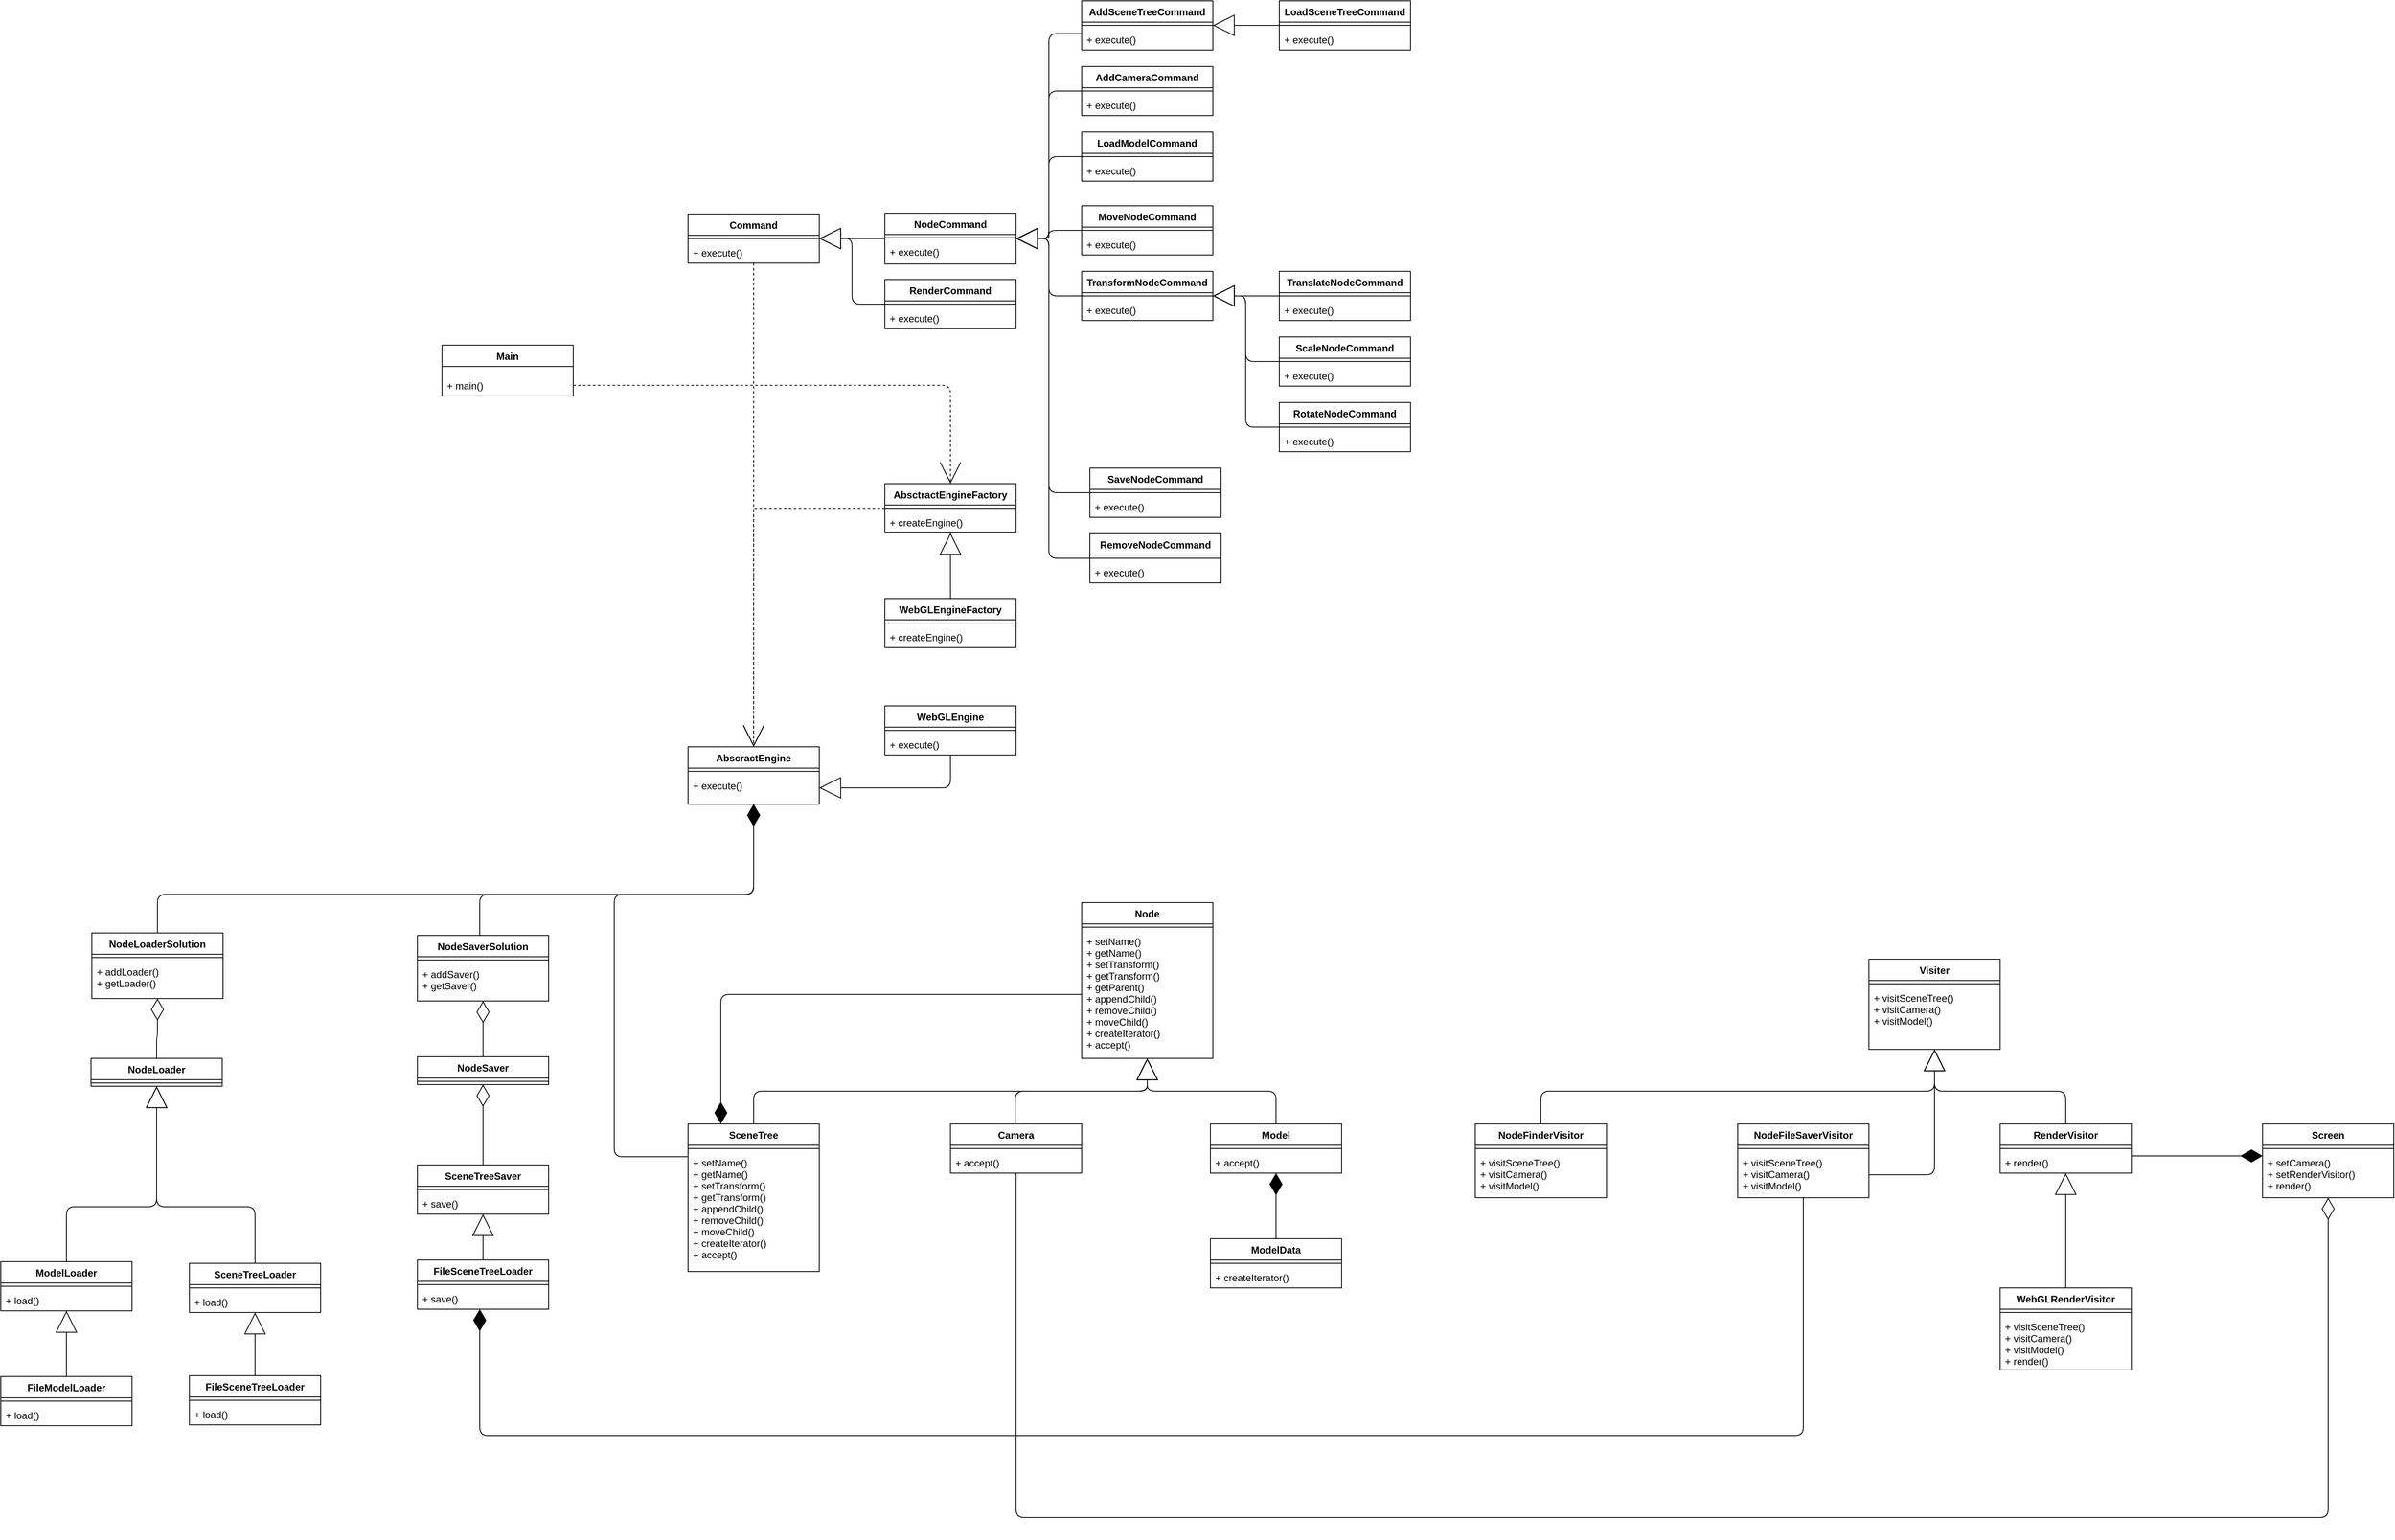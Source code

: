 <mxfile version="14.7.3" type="device" pages="4"><diagram id="NlK9DL6l_0o7N6W7_XU9" name="Page-1"><mxGraphModel dx="1725" dy="1579" grid="1" gridSize="10" guides="1" tooltips="1" connect="1" arrows="1" fold="1" page="0" pageScale="1" pageWidth="827" pageHeight="1169" math="0" shadow="0"><root><mxCell id="0"/><mxCell id="1" parent="0"/><mxCell id="qrSd-NOV7iR4Rv_P8CcR-6" value="Node" style="swimlane;fontStyle=1;align=center;verticalAlign=top;childLayout=stackLayout;horizontal=1;startSize=26;horizontalStack=0;resizeParent=1;resizeParentMax=0;resizeLast=0;collapsible=1;marginBottom=0;autosize=0;" parent="1" vertex="1"><mxGeometry x="480" y="-30" width="160" height="190" as="geometry"/></mxCell><mxCell id="qrSd-NOV7iR4Rv_P8CcR-8" value="" style="line;strokeWidth=1;fillColor=none;align=left;verticalAlign=middle;spacingTop=-1;spacingLeft=3;spacingRight=3;rotatable=0;labelPosition=right;points=[];portConstraint=eastwest;" parent="qrSd-NOV7iR4Rv_P8CcR-6" vertex="1"><mxGeometry y="26" width="160" height="8" as="geometry"/></mxCell><mxCell id="qrSd-NOV7iR4Rv_P8CcR-9" value="+ setName()&#10;+ getName()&#10;+ setTransform()&#10;+ getTransform()&#10;+ getParent()&#10;+ appendChild()&#10;+ removeChild()&#10;+ moveChild()&#10;+ createIterator()&#10;+ accept()" style="text;strokeColor=none;fillColor=none;align=left;verticalAlign=top;spacingLeft=4;spacingRight=4;overflow=hidden;rotatable=0;points=[[0,0.5],[1,0.5]];portConstraint=eastwest;" parent="qrSd-NOV7iR4Rv_P8CcR-6" vertex="1"><mxGeometry y="34" width="160" height="156" as="geometry"/></mxCell><mxCell id="qrSd-NOV7iR4Rv_P8CcR-14" value="" style="endArrow=diamondThin;endFill=1;endSize=24;html=1;exitX=0;exitY=0.5;exitDx=0;exitDy=0;edgeStyle=orthogonalEdgeStyle;entryX=0.25;entryY=0;entryDx=0;entryDy=0;" parent="1" source="qrSd-NOV7iR4Rv_P8CcR-9" target="qrSd-NOV7iR4Rv_P8CcR-15" edge="1"><mxGeometry width="160" relative="1" as="geometry"><mxPoint x="400" y="80" as="sourcePoint"/><mxPoint x="90" y="260" as="targetPoint"/></mxGeometry></mxCell><mxCell id="qrSd-NOV7iR4Rv_P8CcR-27" style="edgeStyle=orthogonalEdgeStyle;rounded=1;orthogonalLoop=1;jettySize=auto;html=1;endArrow=block;endFill=0;startSize=6;strokeWidth=1;endSize=24;exitX=0.5;exitY=0;exitDx=0;exitDy=0;" parent="1" source="qrSd-NOV7iR4Rv_P8CcR-15" target="qrSd-NOV7iR4Rv_P8CcR-6" edge="1"><mxGeometry relative="1" as="geometry"><mxPoint x="80" y="241" as="sourcePoint"/><mxPoint x="240" y="160" as="targetPoint"/><Array as="points"><mxPoint x="80" y="200"/><mxPoint x="560" y="200"/></Array></mxGeometry></mxCell><mxCell id="QNgd1Te8zS1gQCgOBBDJ-27" style="edgeStyle=orthogonalEdgeStyle;rounded=1;orthogonalLoop=1;jettySize=auto;html=1;endArrow=diamondThin;endFill=1;endSize=24;" parent="1" source="qrSd-NOV7iR4Rv_P8CcR-15" target="QNgd1Te8zS1gQCgOBBDJ-21" edge="1"><mxGeometry relative="1" as="geometry"><Array as="points"><mxPoint x="-90" y="280"/><mxPoint x="-90" y="-40"/><mxPoint x="80" y="-40"/></Array></mxGeometry></mxCell><mxCell id="qrSd-NOV7iR4Rv_P8CcR-15" value="SceneTree" style="swimlane;fontStyle=1;align=center;verticalAlign=top;childLayout=stackLayout;horizontal=1;startSize=26;horizontalStack=0;resizeParent=1;resizeParentMax=0;resizeLast=0;collapsible=1;marginBottom=0;" parent="1" vertex="1"><mxGeometry y="240" width="160" height="180" as="geometry"/></mxCell><mxCell id="qrSd-NOV7iR4Rv_P8CcR-17" value="" style="line;strokeWidth=1;fillColor=none;align=left;verticalAlign=middle;spacingTop=-1;spacingLeft=3;spacingRight=3;rotatable=0;labelPosition=right;points=[];portConstraint=eastwest;" parent="qrSd-NOV7iR4Rv_P8CcR-15" vertex="1"><mxGeometry y="26" width="160" height="8" as="geometry"/></mxCell><mxCell id="qrSd-NOV7iR4Rv_P8CcR-18" value="+ setName()&#10;+ getName()&#10;+ setTransform()&#10;+ getTransform()&#10;+ appendChild()&#10;+ removeChild()&#10;+ moveChild()&#10;+ createIterator()&#10;+ accept()" style="text;strokeColor=none;fillColor=none;align=left;verticalAlign=top;spacingLeft=4;spacingRight=4;overflow=hidden;rotatable=0;points=[[0,0.5],[1,0.5]];portConstraint=eastwest;" parent="qrSd-NOV7iR4Rv_P8CcR-15" vertex="1"><mxGeometry y="34" width="160" height="146" as="geometry"/></mxCell><mxCell id="qrSd-NOV7iR4Rv_P8CcR-29" style="edgeStyle=orthogonalEdgeStyle;rounded=1;orthogonalLoop=1;jettySize=auto;html=1;endArrow=block;endFill=0;startSize=6;endSize=24;strokeColor=#000000;strokeWidth=1;" parent="1" target="qrSd-NOV7iR4Rv_P8CcR-6" edge="1"><mxGeometry relative="1" as="geometry"><mxPoint x="240" y="160" as="targetPoint"/><mxPoint x="399" y="240" as="sourcePoint"/><Array as="points"><mxPoint x="399" y="200"/><mxPoint x="560" y="200"/></Array></mxGeometry></mxCell><mxCell id="QNgd1Te8zS1gQCgOBBDJ-31" style="edgeStyle=orthogonalEdgeStyle;rounded=1;orthogonalLoop=1;jettySize=auto;html=1;endArrow=diamondThin;endFill=0;endSize=24;" parent="1" source="qrSd-NOV7iR4Rv_P8CcR-22" target="QNgd1Te8zS1gQCgOBBDJ-11" edge="1"><mxGeometry relative="1" as="geometry"><Array as="points"><mxPoint x="400" y="720"/><mxPoint x="2000" y="720"/></Array></mxGeometry></mxCell><mxCell id="qrSd-NOV7iR4Rv_P8CcR-22" value="Camera" style="swimlane;fontStyle=1;align=center;verticalAlign=top;childLayout=stackLayout;horizontal=1;startSize=26;horizontalStack=0;resizeParent=1;resizeParentMax=0;resizeLast=0;collapsible=1;marginBottom=0;autosize=0;" parent="1" vertex="1"><mxGeometry x="320" y="240" width="160" height="60" as="geometry"/></mxCell><mxCell id="qrSd-NOV7iR4Rv_P8CcR-24" value="" style="line;strokeWidth=1;fillColor=none;align=left;verticalAlign=middle;spacingTop=-1;spacingLeft=3;spacingRight=3;rotatable=0;labelPosition=right;points=[];portConstraint=eastwest;" parent="qrSd-NOV7iR4Rv_P8CcR-22" vertex="1"><mxGeometry y="26" width="160" height="8" as="geometry"/></mxCell><mxCell id="qrSd-NOV7iR4Rv_P8CcR-25" value="+ accept()" style="text;strokeColor=none;fillColor=none;align=left;verticalAlign=top;spacingLeft=4;spacingRight=4;overflow=hidden;rotatable=0;points=[[0,0.5],[1,0.5]];portConstraint=eastwest;" parent="qrSd-NOV7iR4Rv_P8CcR-22" vertex="1"><mxGeometry y="34" width="160" height="26" as="geometry"/></mxCell><mxCell id="qrSd-NOV7iR4Rv_P8CcR-38" style="edgeStyle=orthogonalEdgeStyle;rounded=1;orthogonalLoop=1;jettySize=auto;html=1;endArrow=block;endFill=0;startSize=6;endSize=24;strokeColor=#000000;strokeWidth=1;" parent="1" source="qrSd-NOV7iR4Rv_P8CcR-35" target="qrSd-NOV7iR4Rv_P8CcR-6" edge="1"><mxGeometry relative="1" as="geometry"><mxPoint x="240" y="160" as="targetPoint"/><Array as="points"><mxPoint x="717" y="200"/><mxPoint x="560" y="200"/></Array></mxGeometry></mxCell><mxCell id="qrSd-NOV7iR4Rv_P8CcR-35" value="Model" style="swimlane;fontStyle=1;align=center;verticalAlign=top;childLayout=stackLayout;horizontal=1;startSize=26;horizontalStack=0;resizeParent=1;resizeParentMax=0;resizeLast=0;collapsible=1;marginBottom=0;" parent="1" vertex="1"><mxGeometry x="637" y="240" width="160" height="60" as="geometry"/></mxCell><mxCell id="qrSd-NOV7iR4Rv_P8CcR-36" value="" style="line;strokeWidth=1;fillColor=none;align=left;verticalAlign=middle;spacingTop=-1;spacingLeft=3;spacingRight=3;rotatable=0;labelPosition=right;points=[];portConstraint=eastwest;" parent="qrSd-NOV7iR4Rv_P8CcR-35" vertex="1"><mxGeometry y="26" width="160" height="8" as="geometry"/></mxCell><mxCell id="qrSd-NOV7iR4Rv_P8CcR-37" value="+ accept()" style="text;strokeColor=none;fillColor=none;align=left;verticalAlign=top;spacingLeft=4;spacingRight=4;overflow=hidden;rotatable=0;points=[[0,0.5],[1,0.5]];portConstraint=eastwest;" parent="qrSd-NOV7iR4Rv_P8CcR-35" vertex="1"><mxGeometry y="34" width="160" height="26" as="geometry"/></mxCell><mxCell id="qrSd-NOV7iR4Rv_P8CcR-47" value="Visiter" style="swimlane;fontStyle=1;align=center;verticalAlign=top;childLayout=stackLayout;horizontal=1;startSize=26;horizontalStack=0;resizeParent=1;resizeParentMax=0;resizeLast=0;collapsible=1;marginBottom=0;" parent="1" vertex="1"><mxGeometry x="1440" y="39" width="160" height="110" as="geometry"/></mxCell><mxCell id="qrSd-NOV7iR4Rv_P8CcR-49" value="" style="line;strokeWidth=1;fillColor=none;align=left;verticalAlign=middle;spacingTop=-1;spacingLeft=3;spacingRight=3;rotatable=0;labelPosition=right;points=[];portConstraint=eastwest;" parent="qrSd-NOV7iR4Rv_P8CcR-47" vertex="1"><mxGeometry y="26" width="160" height="8" as="geometry"/></mxCell><mxCell id="qrSd-NOV7iR4Rv_P8CcR-50" value="+ visitSceneTree()&#10;+ visitCamera()&#10;+ visitModel()" style="text;strokeColor=none;fillColor=none;align=left;verticalAlign=top;spacingLeft=4;spacingRight=4;overflow=hidden;rotatable=0;points=[[0,0.5],[1,0.5]];portConstraint=eastwest;" parent="qrSd-NOV7iR4Rv_P8CcR-47" vertex="1"><mxGeometry y="34" width="160" height="76" as="geometry"/></mxCell><mxCell id="QNgd1Te8zS1gQCgOBBDJ-5" style="edgeStyle=orthogonalEdgeStyle;rounded=1;orthogonalLoop=1;jettySize=auto;html=1;endSize=24;endArrow=block;endFill=0;exitX=0.5;exitY=0;exitDx=0;exitDy=0;" parent="1" source="QNgd1Te8zS1gQCgOBBDJ-1" target="qrSd-NOV7iR4Rv_P8CcR-47" edge="1"><mxGeometry relative="1" as="geometry"><mxPoint x="1360" y="180" as="targetPoint"/><mxPoint x="1360" y="240" as="sourcePoint"/><Array as="points"><mxPoint x="1680" y="200"/><mxPoint x="1520" y="200"/></Array></mxGeometry></mxCell><mxCell id="QNgd1Te8zS1gQCgOBBDJ-1" value="RenderVisitor" style="swimlane;fontStyle=1;align=center;verticalAlign=top;childLayout=stackLayout;horizontal=1;startSize=26;horizontalStack=0;resizeParent=1;resizeParentMax=0;resizeLast=0;collapsible=1;marginBottom=0;" parent="1" vertex="1"><mxGeometry x="1600" y="240" width="160" height="60" as="geometry"/></mxCell><mxCell id="QNgd1Te8zS1gQCgOBBDJ-3" value="" style="line;strokeWidth=1;fillColor=none;align=left;verticalAlign=middle;spacingTop=-1;spacingLeft=3;spacingRight=3;rotatable=0;labelPosition=right;points=[];portConstraint=eastwest;" parent="QNgd1Te8zS1gQCgOBBDJ-1" vertex="1"><mxGeometry y="26" width="160" height="8" as="geometry"/></mxCell><mxCell id="QNgd1Te8zS1gQCgOBBDJ-4" value="+ render()" style="text;strokeColor=none;fillColor=none;align=left;verticalAlign=top;spacingLeft=4;spacingRight=4;overflow=hidden;rotatable=0;points=[[0,0.5],[1,0.5]];portConstraint=eastwest;" parent="QNgd1Te8zS1gQCgOBBDJ-1" vertex="1"><mxGeometry y="34" width="160" height="26" as="geometry"/></mxCell><mxCell id="QNgd1Te8zS1gQCgOBBDJ-10" style="edgeStyle=orthogonalEdgeStyle;rounded=0;orthogonalLoop=1;jettySize=auto;html=1;endArrow=block;endFill=0;endSize=24;" parent="1" source="QNgd1Te8zS1gQCgOBBDJ-6" target="QNgd1Te8zS1gQCgOBBDJ-1" edge="1"><mxGeometry relative="1" as="geometry"/></mxCell><mxCell id="QNgd1Te8zS1gQCgOBBDJ-6" value="WebGLRenderVisitor" style="swimlane;fontStyle=1;align=center;verticalAlign=top;childLayout=stackLayout;horizontal=1;startSize=26;horizontalStack=0;resizeParent=1;resizeParentMax=0;resizeLast=0;collapsible=1;marginBottom=0;" parent="1" vertex="1"><mxGeometry x="1600" y="440" width="160" height="100" as="geometry"/></mxCell><mxCell id="QNgd1Te8zS1gQCgOBBDJ-8" value="" style="line;strokeWidth=1;fillColor=none;align=left;verticalAlign=middle;spacingTop=-1;spacingLeft=3;spacingRight=3;rotatable=0;labelPosition=right;points=[];portConstraint=eastwest;" parent="QNgd1Te8zS1gQCgOBBDJ-6" vertex="1"><mxGeometry y="26" width="160" height="8" as="geometry"/></mxCell><mxCell id="QNgd1Te8zS1gQCgOBBDJ-9" value="+ visitSceneTree()&#10;+ visitCamera()&#10;+ visitModel()&#10;+ render()" style="text;strokeColor=none;fillColor=none;align=left;verticalAlign=top;spacingLeft=4;spacingRight=4;overflow=hidden;rotatable=0;points=[[0,0.5],[1,0.5]];portConstraint=eastwest;" parent="QNgd1Te8zS1gQCgOBBDJ-6" vertex="1"><mxGeometry y="34" width="160" height="66" as="geometry"/></mxCell><mxCell id="QNgd1Te8zS1gQCgOBBDJ-11" value="Screen" style="swimlane;fontStyle=1;align=center;verticalAlign=top;childLayout=stackLayout;horizontal=1;startSize=26;horizontalStack=0;resizeParent=1;resizeParentMax=0;resizeLast=0;collapsible=1;marginBottom=0;" parent="1" vertex="1"><mxGeometry x="1920" y="240" width="160" height="90" as="geometry"/></mxCell><mxCell id="QNgd1Te8zS1gQCgOBBDJ-13" value="" style="line;strokeWidth=1;fillColor=none;align=left;verticalAlign=middle;spacingTop=-1;spacingLeft=3;spacingRight=3;rotatable=0;labelPosition=right;points=[];portConstraint=eastwest;" parent="QNgd1Te8zS1gQCgOBBDJ-11" vertex="1"><mxGeometry y="26" width="160" height="8" as="geometry"/></mxCell><mxCell id="QNgd1Te8zS1gQCgOBBDJ-14" value="+ setCamera()&#10;+ setRenderVisitor()&#10;+ render()" style="text;strokeColor=none;fillColor=none;align=left;verticalAlign=top;spacingLeft=4;spacingRight=4;overflow=hidden;rotatable=0;points=[[0,0.5],[1,0.5]];portConstraint=eastwest;" parent="QNgd1Te8zS1gQCgOBBDJ-11" vertex="1"><mxGeometry y="34" width="160" height="56" as="geometry"/></mxCell><mxCell id="QNgd1Te8zS1gQCgOBBDJ-15" style="edgeStyle=orthogonalEdgeStyle;rounded=1;orthogonalLoop=1;jettySize=auto;html=1;endArrow=diamondThin;endFill=1;endSize=24;entryX=0;entryY=0.5;entryDx=0;entryDy=0;" parent="1" edge="1"><mxGeometry relative="1" as="geometry"><mxPoint x="1760" y="279" as="sourcePoint"/><mxPoint x="1920" y="279" as="targetPoint"/><Array as="points"><mxPoint x="1880" y="279"/><mxPoint x="1880" y="279"/></Array></mxGeometry></mxCell><mxCell id="QNgd1Te8zS1gQCgOBBDJ-16" style="edgeStyle=orthogonalEdgeStyle;rounded=1;orthogonalLoop=1;jettySize=auto;html=1;endArrow=diamondThin;endFill=1;endSize=24;" parent="1" edge="1"><mxGeometry relative="1" as="geometry"><mxPoint x="1760" y="279" as="sourcePoint"/><mxPoint x="1920" y="279" as="targetPoint"/><Array as="points"><mxPoint x="1880" y="279"/><mxPoint x="1880" y="279"/></Array></mxGeometry></mxCell><mxCell id="QNgd1Te8zS1gQCgOBBDJ-21" value="AbscractEngine" style="swimlane;fontStyle=1;align=center;verticalAlign=top;childLayout=stackLayout;horizontal=1;startSize=26;horizontalStack=0;resizeParent=1;resizeParentMax=0;resizeLast=0;collapsible=1;marginBottom=0;" parent="1" vertex="1"><mxGeometry y="-220" width="160" height="70" as="geometry"/></mxCell><mxCell id="QNgd1Te8zS1gQCgOBBDJ-23" value="" style="line;strokeWidth=1;fillColor=none;align=left;verticalAlign=middle;spacingTop=-1;spacingLeft=3;spacingRight=3;rotatable=0;labelPosition=right;points=[];portConstraint=eastwest;" parent="QNgd1Te8zS1gQCgOBBDJ-21" vertex="1"><mxGeometry y="26" width="160" height="8" as="geometry"/></mxCell><mxCell id="QNgd1Te8zS1gQCgOBBDJ-24" value="+ execute()" style="text;strokeColor=none;fillColor=none;align=left;verticalAlign=top;spacingLeft=4;spacingRight=4;overflow=hidden;rotatable=0;points=[[0,0.5],[1,0.5]];portConstraint=eastwest;" parent="QNgd1Te8zS1gQCgOBBDJ-21" vertex="1"><mxGeometry y="34" width="160" height="36" as="geometry"/></mxCell><mxCell id="QNgd1Te8zS1gQCgOBBDJ-35" style="edgeStyle=orthogonalEdgeStyle;rounded=1;orthogonalLoop=1;jettySize=auto;html=1;endArrow=block;endFill=0;endSize=24;" parent="1" source="QNgd1Te8zS1gQCgOBBDJ-32" target="qrSd-NOV7iR4Rv_P8CcR-47" edge="1"><mxGeometry relative="1" as="geometry"><Array as="points"><mxPoint x="1040" y="200"/><mxPoint x="1520" y="200"/></Array></mxGeometry></mxCell><mxCell id="QNgd1Te8zS1gQCgOBBDJ-32" value="NodeFinderVisitor" style="swimlane;fontStyle=1;align=center;verticalAlign=top;childLayout=stackLayout;horizontal=1;startSize=26;horizontalStack=0;resizeParent=1;resizeParentMax=0;resizeLast=0;collapsible=1;marginBottom=0;" parent="1" vertex="1"><mxGeometry x="960" y="240" width="160" height="90" as="geometry"/></mxCell><mxCell id="QNgd1Te8zS1gQCgOBBDJ-33" value="" style="line;strokeWidth=1;fillColor=none;align=left;verticalAlign=middle;spacingTop=-1;spacingLeft=3;spacingRight=3;rotatable=0;labelPosition=right;points=[];portConstraint=eastwest;" parent="QNgd1Te8zS1gQCgOBBDJ-32" vertex="1"><mxGeometry y="26" width="160" height="8" as="geometry"/></mxCell><mxCell id="QNgd1Te8zS1gQCgOBBDJ-34" value="+ visitSceneTree()&#10;+ visitCamera()&#10;+ visitModel()" style="text;strokeColor=none;fillColor=none;align=left;verticalAlign=top;spacingLeft=4;spacingRight=4;overflow=hidden;rotatable=0;points=[[0,0.5],[1,0.5]];portConstraint=eastwest;" parent="QNgd1Te8zS1gQCgOBBDJ-32" vertex="1"><mxGeometry y="34" width="160" height="56" as="geometry"/></mxCell><mxCell id="QNgd1Te8zS1gQCgOBBDJ-118" style="edgeStyle=orthogonalEdgeStyle;rounded=1;sketch=0;orthogonalLoop=1;jettySize=auto;html=1;endArrow=open;endFill=0;endSize=24;dashed=1;" parent="1" source="QNgd1Te8zS1gQCgOBBDJ-36" target="QNgd1Te8zS1gQCgOBBDJ-21" edge="1"><mxGeometry relative="1" as="geometry"/></mxCell><mxCell id="QNgd1Te8zS1gQCgOBBDJ-36" value="Command" style="swimlane;fontStyle=1;align=center;verticalAlign=top;childLayout=stackLayout;horizontal=1;startSize=26;horizontalStack=0;resizeParent=1;resizeParentMax=0;resizeLast=0;collapsible=1;marginBottom=0;" parent="1" vertex="1"><mxGeometry y="-870" width="160" height="60" as="geometry"/></mxCell><mxCell id="QNgd1Te8zS1gQCgOBBDJ-38" value="" style="line;strokeWidth=1;fillColor=none;align=left;verticalAlign=middle;spacingTop=-1;spacingLeft=3;spacingRight=3;rotatable=0;labelPosition=right;points=[];portConstraint=eastwest;" parent="QNgd1Te8zS1gQCgOBBDJ-36" vertex="1"><mxGeometry y="26" width="160" height="8" as="geometry"/></mxCell><mxCell id="QNgd1Te8zS1gQCgOBBDJ-39" value="+ execute()" style="text;strokeColor=none;fillColor=none;align=left;verticalAlign=top;spacingLeft=4;spacingRight=4;overflow=hidden;rotatable=0;points=[[0,0.5],[1,0.5]];portConstraint=eastwest;" parent="QNgd1Te8zS1gQCgOBBDJ-36" vertex="1"><mxGeometry y="34" width="160" height="26" as="geometry"/></mxCell><mxCell id="QNgd1Te8zS1gQCgOBBDJ-40" value="NodeCommand" style="swimlane;fontStyle=1;align=center;verticalAlign=top;childLayout=stackLayout;horizontal=1;startSize=26;horizontalStack=0;resizeParent=1;resizeParentMax=0;resizeLast=0;collapsible=1;marginBottom=0;" parent="1" vertex="1"><mxGeometry x="240" y="-871" width="160" height="62" as="geometry"/></mxCell><mxCell id="QNgd1Te8zS1gQCgOBBDJ-41" value="" style="line;strokeWidth=1;fillColor=none;align=left;verticalAlign=middle;spacingTop=-1;spacingLeft=3;spacingRight=3;rotatable=0;labelPosition=right;points=[];portConstraint=eastwest;" parent="QNgd1Te8zS1gQCgOBBDJ-40" vertex="1"><mxGeometry y="26" width="160" height="8" as="geometry"/></mxCell><mxCell id="QNgd1Te8zS1gQCgOBBDJ-42" value="+ execute()" style="text;strokeColor=none;fillColor=none;align=left;verticalAlign=top;spacingLeft=4;spacingRight=4;overflow=hidden;rotatable=0;points=[[0,0.5],[1,0.5]];portConstraint=eastwest;" parent="QNgd1Te8zS1gQCgOBBDJ-40" vertex="1"><mxGeometry y="34" width="160" height="28" as="geometry"/></mxCell><mxCell id="QNgd1Te8zS1gQCgOBBDJ-47" style="edgeStyle=orthogonalEdgeStyle;rounded=1;orthogonalLoop=1;jettySize=auto;html=1;endArrow=block;endFill=0;endSize=24;" parent="1" source="QNgd1Te8zS1gQCgOBBDJ-43" target="QNgd1Te8zS1gQCgOBBDJ-36" edge="1"><mxGeometry relative="1" as="geometry"><Array as="points"><mxPoint x="200" y="-760"/><mxPoint x="200" y="-840"/></Array></mxGeometry></mxCell><mxCell id="QNgd1Te8zS1gQCgOBBDJ-43" value="RenderCommand" style="swimlane;fontStyle=1;align=center;verticalAlign=top;childLayout=stackLayout;horizontal=1;startSize=26;horizontalStack=0;resizeParent=1;resizeParentMax=0;resizeLast=0;collapsible=1;marginBottom=0;" parent="1" vertex="1"><mxGeometry x="240" y="-790" width="160" height="60" as="geometry"/></mxCell><mxCell id="QNgd1Te8zS1gQCgOBBDJ-44" value="" style="line;strokeWidth=1;fillColor=none;align=left;verticalAlign=middle;spacingTop=-1;spacingLeft=3;spacingRight=3;rotatable=0;labelPosition=right;points=[];portConstraint=eastwest;" parent="QNgd1Te8zS1gQCgOBBDJ-43" vertex="1"><mxGeometry y="26" width="160" height="8" as="geometry"/></mxCell><mxCell id="QNgd1Te8zS1gQCgOBBDJ-45" value="+ execute()" style="text;strokeColor=none;fillColor=none;align=left;verticalAlign=top;spacingLeft=4;spacingRight=4;overflow=hidden;rotatable=0;points=[[0,0.5],[1,0.5]];portConstraint=eastwest;" parent="QNgd1Te8zS1gQCgOBBDJ-43" vertex="1"><mxGeometry y="34" width="160" height="26" as="geometry"/></mxCell><mxCell id="QNgd1Te8zS1gQCgOBBDJ-46" style="edgeStyle=orthogonalEdgeStyle;rounded=1;orthogonalLoop=1;jettySize=auto;html=1;endArrow=block;endFill=0;endSize=24;" parent="1" source="QNgd1Te8zS1gQCgOBBDJ-40" target="QNgd1Te8zS1gQCgOBBDJ-36" edge="1"><mxGeometry relative="1" as="geometry"><Array as="points"/></mxGeometry></mxCell><mxCell id="QNgd1Te8zS1gQCgOBBDJ-108" style="edgeStyle=orthogonalEdgeStyle;rounded=1;orthogonalLoop=1;jettySize=auto;html=1;endArrow=block;endFill=0;endSize=24;" parent="1" source="QNgd1Te8zS1gQCgOBBDJ-48" target="QNgd1Te8zS1gQCgOBBDJ-40" edge="1"><mxGeometry relative="1" as="geometry"><mxPoint x="360" y="-450" as="targetPoint"/><Array as="points"><mxPoint x="440" y="-770"/><mxPoint x="440" y="-840"/></Array></mxGeometry></mxCell><mxCell id="QNgd1Te8zS1gQCgOBBDJ-48" value="TransformNodeCommand" style="swimlane;fontStyle=1;align=center;verticalAlign=top;childLayout=stackLayout;horizontal=1;startSize=26;horizontalStack=0;resizeParent=1;resizeParentMax=0;resizeLast=0;collapsible=1;marginBottom=0;" parent="1" vertex="1"><mxGeometry x="480" y="-800" width="160" height="60" as="geometry"/></mxCell><mxCell id="QNgd1Te8zS1gQCgOBBDJ-49" value="" style="line;strokeWidth=1;fillColor=none;align=left;verticalAlign=middle;spacingTop=-1;spacingLeft=3;spacingRight=3;rotatable=0;labelPosition=right;points=[];portConstraint=eastwest;" parent="QNgd1Te8zS1gQCgOBBDJ-48" vertex="1"><mxGeometry y="26" width="160" height="8" as="geometry"/></mxCell><mxCell id="QNgd1Te8zS1gQCgOBBDJ-50" value="+ execute()" style="text;strokeColor=none;fillColor=none;align=left;verticalAlign=top;spacingLeft=4;spacingRight=4;overflow=hidden;rotatable=0;points=[[0,0.5],[1,0.5]];portConstraint=eastwest;" parent="QNgd1Te8zS1gQCgOBBDJ-48" vertex="1"><mxGeometry y="34" width="160" height="26" as="geometry"/></mxCell><mxCell id="QNgd1Te8zS1gQCgOBBDJ-103" style="edgeStyle=orthogonalEdgeStyle;rounded=1;orthogonalLoop=1;jettySize=auto;html=1;endArrow=block;endFill=0;endSize=24;" parent="1" source="QNgd1Te8zS1gQCgOBBDJ-55" target="QNgd1Te8zS1gQCgOBBDJ-40" edge="1"><mxGeometry relative="1" as="geometry"><Array as="points"><mxPoint x="440" y="-450"/><mxPoint x="440" y="-840"/></Array></mxGeometry></mxCell><mxCell id="QNgd1Te8zS1gQCgOBBDJ-55" value="RemoveNodeCommand" style="swimlane;fontStyle=1;align=center;verticalAlign=top;childLayout=stackLayout;horizontal=1;startSize=26;horizontalStack=0;resizeParent=1;resizeParentMax=0;resizeLast=0;collapsible=1;marginBottom=0;" parent="1" vertex="1"><mxGeometry x="490" y="-480" width="160" height="60" as="geometry"/></mxCell><mxCell id="QNgd1Te8zS1gQCgOBBDJ-56" value="" style="line;strokeWidth=1;fillColor=none;align=left;verticalAlign=middle;spacingTop=-1;spacingLeft=3;spacingRight=3;rotatable=0;labelPosition=right;points=[];portConstraint=eastwest;" parent="QNgd1Te8zS1gQCgOBBDJ-55" vertex="1"><mxGeometry y="26" width="160" height="8" as="geometry"/></mxCell><mxCell id="QNgd1Te8zS1gQCgOBBDJ-57" value="+ execute()" style="text;strokeColor=none;fillColor=none;align=left;verticalAlign=top;spacingLeft=4;spacingRight=4;overflow=hidden;rotatable=0;points=[[0,0.5],[1,0.5]];portConstraint=eastwest;" parent="QNgd1Te8zS1gQCgOBBDJ-55" vertex="1"><mxGeometry y="34" width="160" height="26" as="geometry"/></mxCell><mxCell id="QNgd1Te8zS1gQCgOBBDJ-105" style="edgeStyle=orthogonalEdgeStyle;rounded=1;orthogonalLoop=1;jettySize=auto;html=1;endArrow=block;endFill=0;endSize=24;" parent="1" source="QNgd1Te8zS1gQCgOBBDJ-61" target="QNgd1Te8zS1gQCgOBBDJ-40" edge="1"><mxGeometry relative="1" as="geometry"><Array as="points"><mxPoint x="440" y="-1020"/><mxPoint x="440" y="-840"/></Array></mxGeometry></mxCell><mxCell id="QNgd1Te8zS1gQCgOBBDJ-61" value="AddCameraCommand" style="swimlane;fontStyle=1;align=center;verticalAlign=top;childLayout=stackLayout;horizontal=1;startSize=26;horizontalStack=0;resizeParent=1;resizeParentMax=0;resizeLast=0;collapsible=1;marginBottom=0;" parent="1" vertex="1"><mxGeometry x="480" y="-1050" width="160" height="60" as="geometry"/></mxCell><mxCell id="QNgd1Te8zS1gQCgOBBDJ-62" value="" style="line;strokeWidth=1;fillColor=none;align=left;verticalAlign=middle;spacingTop=-1;spacingLeft=3;spacingRight=3;rotatable=0;labelPosition=right;points=[];portConstraint=eastwest;" parent="QNgd1Te8zS1gQCgOBBDJ-61" vertex="1"><mxGeometry y="26" width="160" height="8" as="geometry"/></mxCell><mxCell id="QNgd1Te8zS1gQCgOBBDJ-63" value="+ execute()" style="text;strokeColor=none;fillColor=none;align=left;verticalAlign=top;spacingLeft=4;spacingRight=4;overflow=hidden;rotatable=0;points=[[0,0.5],[1,0.5]];portConstraint=eastwest;" parent="QNgd1Te8zS1gQCgOBBDJ-61" vertex="1"><mxGeometry y="34" width="160" height="26" as="geometry"/></mxCell><mxCell id="QNgd1Te8zS1gQCgOBBDJ-107" style="edgeStyle=orthogonalEdgeStyle;rounded=1;orthogonalLoop=1;jettySize=auto;html=1;endArrow=block;endFill=0;endSize=24;" parent="1" source="QNgd1Te8zS1gQCgOBBDJ-89" target="QNgd1Te8zS1gQCgOBBDJ-40" edge="1"><mxGeometry relative="1" as="geometry"><Array as="points"><mxPoint x="440" y="-940"/><mxPoint x="440" y="-840"/></Array><mxPoint x="480" y="-860.0" as="sourcePoint"/></mxGeometry></mxCell><mxCell id="QNgd1Te8zS1gQCgOBBDJ-113" style="edgeStyle=orthogonalEdgeStyle;rounded=1;orthogonalLoop=1;jettySize=auto;html=1;endArrow=block;endFill=0;endSize=24;" parent="1" source="QNgd1Te8zS1gQCgOBBDJ-73" target="QNgd1Te8zS1gQCgOBBDJ-48" edge="1"><mxGeometry relative="1" as="geometry"/></mxCell><mxCell id="QNgd1Te8zS1gQCgOBBDJ-73" value="TranslateNodeCommand" style="swimlane;fontStyle=1;align=center;verticalAlign=top;childLayout=stackLayout;horizontal=1;startSize=26;horizontalStack=0;resizeParent=1;resizeParentMax=0;resizeLast=0;collapsible=1;marginBottom=0;" parent="1" vertex="1"><mxGeometry x="721" y="-800" width="160" height="60" as="geometry"/></mxCell><mxCell id="QNgd1Te8zS1gQCgOBBDJ-74" value="" style="line;strokeWidth=1;fillColor=none;align=left;verticalAlign=middle;spacingTop=-1;spacingLeft=3;spacingRight=3;rotatable=0;labelPosition=right;points=[];portConstraint=eastwest;" parent="QNgd1Te8zS1gQCgOBBDJ-73" vertex="1"><mxGeometry y="26" width="160" height="8" as="geometry"/></mxCell><mxCell id="QNgd1Te8zS1gQCgOBBDJ-75" value="+ execute()" style="text;strokeColor=none;fillColor=none;align=left;verticalAlign=top;spacingLeft=4;spacingRight=4;overflow=hidden;rotatable=0;points=[[0,0.5],[1,0.5]];portConstraint=eastwest;" parent="QNgd1Te8zS1gQCgOBBDJ-73" vertex="1"><mxGeometry y="34" width="160" height="26" as="geometry"/></mxCell><mxCell id="QNgd1Te8zS1gQCgOBBDJ-114" style="edgeStyle=orthogonalEdgeStyle;rounded=1;orthogonalLoop=1;jettySize=auto;html=1;endArrow=block;endFill=0;endSize=24;" parent="1" source="QNgd1Te8zS1gQCgOBBDJ-76" target="QNgd1Te8zS1gQCgOBBDJ-48" edge="1"><mxGeometry relative="1" as="geometry"><Array as="points"><mxPoint x="680" y="-690"/><mxPoint x="680" y="-770"/></Array></mxGeometry></mxCell><mxCell id="QNgd1Te8zS1gQCgOBBDJ-76" value="ScaleNodeCommand" style="swimlane;fontStyle=1;align=center;verticalAlign=top;childLayout=stackLayout;horizontal=1;startSize=26;horizontalStack=0;resizeParent=1;resizeParentMax=0;resizeLast=0;collapsible=1;marginBottom=0;" parent="1" vertex="1"><mxGeometry x="721" y="-720" width="160" height="60" as="geometry"/></mxCell><mxCell id="QNgd1Te8zS1gQCgOBBDJ-77" value="" style="line;strokeWidth=1;fillColor=none;align=left;verticalAlign=middle;spacingTop=-1;spacingLeft=3;spacingRight=3;rotatable=0;labelPosition=right;points=[];portConstraint=eastwest;" parent="QNgd1Te8zS1gQCgOBBDJ-76" vertex="1"><mxGeometry y="26" width="160" height="8" as="geometry"/></mxCell><mxCell id="QNgd1Te8zS1gQCgOBBDJ-78" value="+ execute()" style="text;strokeColor=none;fillColor=none;align=left;verticalAlign=top;spacingLeft=4;spacingRight=4;overflow=hidden;rotatable=0;points=[[0,0.5],[1,0.5]];portConstraint=eastwest;" parent="QNgd1Te8zS1gQCgOBBDJ-76" vertex="1"><mxGeometry y="34" width="160" height="26" as="geometry"/></mxCell><mxCell id="QNgd1Te8zS1gQCgOBBDJ-115" style="edgeStyle=orthogonalEdgeStyle;rounded=1;orthogonalLoop=1;jettySize=auto;html=1;endArrow=block;endFill=0;endSize=24;" parent="1" source="QNgd1Te8zS1gQCgOBBDJ-79" target="QNgd1Te8zS1gQCgOBBDJ-48" edge="1"><mxGeometry relative="1" as="geometry"><Array as="points"><mxPoint x="680" y="-610"/><mxPoint x="680" y="-770"/></Array></mxGeometry></mxCell><mxCell id="QNgd1Te8zS1gQCgOBBDJ-79" value="RotateNodeCommand" style="swimlane;fontStyle=1;align=center;verticalAlign=top;childLayout=stackLayout;horizontal=1;startSize=26;horizontalStack=0;resizeParent=1;resizeParentMax=0;resizeLast=0;collapsible=1;marginBottom=0;" parent="1" vertex="1"><mxGeometry x="721" y="-640" width="160" height="60" as="geometry"/></mxCell><mxCell id="QNgd1Te8zS1gQCgOBBDJ-80" value="" style="line;strokeWidth=1;fillColor=none;align=left;verticalAlign=middle;spacingTop=-1;spacingLeft=3;spacingRight=3;rotatable=0;labelPosition=right;points=[];portConstraint=eastwest;" parent="QNgd1Te8zS1gQCgOBBDJ-79" vertex="1"><mxGeometry y="26" width="160" height="8" as="geometry"/></mxCell><mxCell id="QNgd1Te8zS1gQCgOBBDJ-81" value="+ execute()" style="text;strokeColor=none;fillColor=none;align=left;verticalAlign=top;spacingLeft=4;spacingRight=4;overflow=hidden;rotatable=0;points=[[0,0.5],[1,0.5]];portConstraint=eastwest;" parent="QNgd1Te8zS1gQCgOBBDJ-79" vertex="1"><mxGeometry y="34" width="160" height="26" as="geometry"/></mxCell><mxCell id="QNgd1Te8zS1gQCgOBBDJ-89" value="LoadModelCommand" style="swimlane;fontStyle=1;align=center;verticalAlign=top;childLayout=stackLayout;horizontal=1;startSize=26;horizontalStack=0;resizeParent=1;resizeParentMax=0;resizeLast=0;collapsible=1;marginBottom=0;" parent="1" vertex="1"><mxGeometry x="480" y="-970" width="160" height="60" as="geometry"/></mxCell><mxCell id="QNgd1Te8zS1gQCgOBBDJ-90" value="" style="line;strokeWidth=1;fillColor=none;align=left;verticalAlign=middle;spacingTop=-1;spacingLeft=3;spacingRight=3;rotatable=0;labelPosition=right;points=[];portConstraint=eastwest;" parent="QNgd1Te8zS1gQCgOBBDJ-89" vertex="1"><mxGeometry y="26" width="160" height="8" as="geometry"/></mxCell><mxCell id="QNgd1Te8zS1gQCgOBBDJ-91" value="+ execute()" style="text;strokeColor=none;fillColor=none;align=left;verticalAlign=top;spacingLeft=4;spacingRight=4;overflow=hidden;rotatable=0;points=[[0,0.5],[1,0.5]];portConstraint=eastwest;" parent="QNgd1Te8zS1gQCgOBBDJ-89" vertex="1"><mxGeometry y="34" width="160" height="26" as="geometry"/></mxCell><mxCell id="QNgd1Te8zS1gQCgOBBDJ-104" style="edgeStyle=orthogonalEdgeStyle;rounded=1;orthogonalLoop=1;jettySize=auto;html=1;endArrow=block;endFill=0;endSize=24;" parent="1" source="QNgd1Te8zS1gQCgOBBDJ-92" target="QNgd1Te8zS1gQCgOBBDJ-40" edge="1"><mxGeometry relative="1" as="geometry"><Array as="points"><mxPoint x="440" y="-1090"/><mxPoint x="440" y="-840"/></Array></mxGeometry></mxCell><mxCell id="QNgd1Te8zS1gQCgOBBDJ-92" value="AddSceneTreeCommand" style="swimlane;fontStyle=1;align=center;verticalAlign=top;childLayout=stackLayout;horizontal=1;startSize=26;horizontalStack=0;resizeParent=1;resizeParentMax=0;resizeLast=0;collapsible=1;marginBottom=0;" parent="1" vertex="1"><mxGeometry x="480" y="-1130" width="160" height="60" as="geometry"/></mxCell><mxCell id="QNgd1Te8zS1gQCgOBBDJ-93" value="" style="line;strokeWidth=1;fillColor=none;align=left;verticalAlign=middle;spacingTop=-1;spacingLeft=3;spacingRight=3;rotatable=0;labelPosition=right;points=[];portConstraint=eastwest;" parent="QNgd1Te8zS1gQCgOBBDJ-92" vertex="1"><mxGeometry y="26" width="160" height="8" as="geometry"/></mxCell><mxCell id="QNgd1Te8zS1gQCgOBBDJ-94" value="+ execute()" style="text;strokeColor=none;fillColor=none;align=left;verticalAlign=top;spacingLeft=4;spacingRight=4;overflow=hidden;rotatable=0;points=[[0,0.5],[1,0.5]];portConstraint=eastwest;" parent="QNgd1Te8zS1gQCgOBBDJ-92" vertex="1"><mxGeometry y="34" width="160" height="26" as="geometry"/></mxCell><mxCell id="QNgd1Te8zS1gQCgOBBDJ-110" style="edgeStyle=orthogonalEdgeStyle;rounded=1;orthogonalLoop=1;jettySize=auto;html=1;endArrow=block;endFill=0;endSize=24;" parent="1" source="QNgd1Te8zS1gQCgOBBDJ-95" target="QNgd1Te8zS1gQCgOBBDJ-92" edge="1"><mxGeometry relative="1" as="geometry"/></mxCell><mxCell id="QNgd1Te8zS1gQCgOBBDJ-95" value="LoadSceneTreeCommand" style="swimlane;fontStyle=1;align=center;verticalAlign=top;childLayout=stackLayout;horizontal=1;startSize=26;horizontalStack=0;resizeParent=1;resizeParentMax=0;resizeLast=0;collapsible=1;marginBottom=0;" parent="1" vertex="1"><mxGeometry x="721" y="-1130" width="160" height="60" as="geometry"/></mxCell><mxCell id="QNgd1Te8zS1gQCgOBBDJ-96" value="" style="line;strokeWidth=1;fillColor=none;align=left;verticalAlign=middle;spacingTop=-1;spacingLeft=3;spacingRight=3;rotatable=0;labelPosition=right;points=[];portConstraint=eastwest;" parent="QNgd1Te8zS1gQCgOBBDJ-95" vertex="1"><mxGeometry y="26" width="160" height="8" as="geometry"/></mxCell><mxCell id="QNgd1Te8zS1gQCgOBBDJ-97" value="+ execute()" style="text;strokeColor=none;fillColor=none;align=left;verticalAlign=top;spacingLeft=4;spacingRight=4;overflow=hidden;rotatable=0;points=[[0,0.5],[1,0.5]];portConstraint=eastwest;" parent="QNgd1Te8zS1gQCgOBBDJ-95" vertex="1"><mxGeometry y="34" width="160" height="26" as="geometry"/></mxCell><mxCell id="QNgd1Te8zS1gQCgOBBDJ-109" style="edgeStyle=orthogonalEdgeStyle;rounded=1;orthogonalLoop=1;jettySize=auto;html=1;endArrow=block;endFill=0;endSize=24;" parent="1" source="QNgd1Te8zS1gQCgOBBDJ-98" target="QNgd1Te8zS1gQCgOBBDJ-40" edge="1"><mxGeometry relative="1" as="geometry"><Array as="points"><mxPoint x="440" y="-530"/><mxPoint x="440" y="-840"/></Array></mxGeometry></mxCell><mxCell id="QNgd1Te8zS1gQCgOBBDJ-98" value="SaveNodeCommand" style="swimlane;fontStyle=1;align=center;verticalAlign=top;childLayout=stackLayout;horizontal=1;startSize=26;horizontalStack=0;resizeParent=1;resizeParentMax=0;resizeLast=0;collapsible=1;marginBottom=0;" parent="1" vertex="1"><mxGeometry x="490" y="-560" width="160" height="60" as="geometry"/></mxCell><mxCell id="QNgd1Te8zS1gQCgOBBDJ-100" value="" style="line;strokeWidth=1;fillColor=none;align=left;verticalAlign=middle;spacingTop=-1;spacingLeft=3;spacingRight=3;rotatable=0;labelPosition=right;points=[];portConstraint=eastwest;" parent="QNgd1Te8zS1gQCgOBBDJ-98" vertex="1"><mxGeometry y="26" width="160" height="8" as="geometry"/></mxCell><mxCell id="QNgd1Te8zS1gQCgOBBDJ-101" value="+ execute()" style="text;strokeColor=none;fillColor=none;align=left;verticalAlign=top;spacingLeft=4;spacingRight=4;overflow=hidden;rotatable=0;points=[[0,0.5],[1,0.5]];portConstraint=eastwest;" parent="QNgd1Te8zS1gQCgOBBDJ-98" vertex="1"><mxGeometry y="34" width="160" height="26" as="geometry"/></mxCell><mxCell id="QNgd1Te8zS1gQCgOBBDJ-142" style="edgeStyle=orthogonalEdgeStyle;rounded=1;sketch=0;orthogonalLoop=1;jettySize=auto;html=1;endArrow=block;endFill=0;endSize=24;" parent="1" source="QNgd1Te8zS1gQCgOBBDJ-138" target="QNgd1Te8zS1gQCgOBBDJ-40" edge="1"><mxGeometry relative="1" as="geometry"><Array as="points"><mxPoint x="440" y="-850"/><mxPoint x="440" y="-840"/></Array></mxGeometry></mxCell><mxCell id="QNgd1Te8zS1gQCgOBBDJ-138" value="MoveNodeCommand" style="swimlane;fontStyle=1;align=center;verticalAlign=top;childLayout=stackLayout;horizontal=1;startSize=26;horizontalStack=0;resizeParent=1;resizeParentMax=0;resizeLast=0;collapsible=1;marginBottom=0;" parent="1" vertex="1"><mxGeometry x="480" y="-880" width="160" height="60" as="geometry"/></mxCell><mxCell id="QNgd1Te8zS1gQCgOBBDJ-139" value="" style="line;strokeWidth=1;fillColor=none;align=left;verticalAlign=middle;spacingTop=-1;spacingLeft=3;spacingRight=3;rotatable=0;labelPosition=right;points=[];portConstraint=eastwest;" parent="QNgd1Te8zS1gQCgOBBDJ-138" vertex="1"><mxGeometry y="26" width="160" height="8" as="geometry"/></mxCell><mxCell id="QNgd1Te8zS1gQCgOBBDJ-140" value="+ execute()" style="text;strokeColor=none;fillColor=none;align=left;verticalAlign=top;spacingLeft=4;spacingRight=4;overflow=hidden;rotatable=0;points=[[0,0.5],[1,0.5]];portConstraint=eastwest;" parent="QNgd1Te8zS1gQCgOBBDJ-138" vertex="1"><mxGeometry y="34" width="160" height="26" as="geometry"/></mxCell><mxCell id="sv1S2mevnyiOiwqHAPRZ-28" style="edgeStyle=orthogonalEdgeStyle;rounded=0;orthogonalLoop=1;jettySize=auto;html=1;endArrow=open;endFill=0;endSize=24;dashed=1;" parent="1" source="sv1S2mevnyiOiwqHAPRZ-20" target="QNgd1Te8zS1gQCgOBBDJ-21" edge="1"><mxGeometry relative="1" as="geometry"/></mxCell><mxCell id="sv1S2mevnyiOiwqHAPRZ-20" value="AbsctractEngineFactory" style="swimlane;fontStyle=1;align=center;verticalAlign=top;childLayout=stackLayout;horizontal=1;startSize=26;horizontalStack=0;resizeParent=1;resizeParentMax=0;resizeLast=0;collapsible=1;marginBottom=0;" parent="1" vertex="1"><mxGeometry x="240" y="-541" width="160" height="60" as="geometry"/></mxCell><mxCell id="sv1S2mevnyiOiwqHAPRZ-22" value="" style="line;strokeWidth=1;fillColor=none;align=left;verticalAlign=middle;spacingTop=-1;spacingLeft=3;spacingRight=3;rotatable=0;labelPosition=right;points=[];portConstraint=eastwest;" parent="sv1S2mevnyiOiwqHAPRZ-20" vertex="1"><mxGeometry y="26" width="160" height="8" as="geometry"/></mxCell><mxCell id="sv1S2mevnyiOiwqHAPRZ-23" value="+ createEngine()" style="text;strokeColor=none;fillColor=none;align=left;verticalAlign=top;spacingLeft=4;spacingRight=4;overflow=hidden;rotatable=0;points=[[0,0.5],[1,0.5]];portConstraint=eastwest;" parent="sv1S2mevnyiOiwqHAPRZ-20" vertex="1"><mxGeometry y="34" width="160" height="26" as="geometry"/></mxCell><mxCell id="sv1S2mevnyiOiwqHAPRZ-27" style="edgeStyle=orthogonalEdgeStyle;rounded=0;orthogonalLoop=1;jettySize=auto;html=1;exitX=0.5;exitY=0;exitDx=0;exitDy=0;endArrow=block;endFill=0;endSize=24;" parent="1" source="sv1S2mevnyiOiwqHAPRZ-24" target="sv1S2mevnyiOiwqHAPRZ-20" edge="1"><mxGeometry relative="1" as="geometry"/></mxCell><mxCell id="sv1S2mevnyiOiwqHAPRZ-24" value="WebGLEngineFactory" style="swimlane;fontStyle=1;align=center;verticalAlign=top;childLayout=stackLayout;horizontal=1;startSize=26;horizontalStack=0;resizeParent=1;resizeParentMax=0;resizeLast=0;collapsible=1;marginBottom=0;" parent="1" vertex="1"><mxGeometry x="240" y="-401" width="160" height="60" as="geometry"/></mxCell><mxCell id="sv1S2mevnyiOiwqHAPRZ-25" value="" style="line;strokeWidth=1;fillColor=none;align=left;verticalAlign=middle;spacingTop=-1;spacingLeft=3;spacingRight=3;rotatable=0;labelPosition=right;points=[];portConstraint=eastwest;" parent="sv1S2mevnyiOiwqHAPRZ-24" vertex="1"><mxGeometry y="26" width="160" height="8" as="geometry"/></mxCell><mxCell id="sv1S2mevnyiOiwqHAPRZ-26" value="+ createEngine()" style="text;strokeColor=none;fillColor=none;align=left;verticalAlign=top;spacingLeft=4;spacingRight=4;overflow=hidden;rotatable=0;points=[[0,0.5],[1,0.5]];portConstraint=eastwest;" parent="sv1S2mevnyiOiwqHAPRZ-24" vertex="1"><mxGeometry y="34" width="160" height="26" as="geometry"/></mxCell><mxCell id="xT6jntSZeZff6InB9jZK-16" style="edgeStyle=orthogonalEdgeStyle;rounded=1;orthogonalLoop=1;jettySize=auto;html=1;endArrow=block;endFill=0;endSize=24;" parent="1" source="sv1S2mevnyiOiwqHAPRZ-30" target="xT6jntSZeZff6InB9jZK-10" edge="1"><mxGeometry relative="1" as="geometry"><Array as="points"><mxPoint x="-528" y="341"/><mxPoint x="-648" y="341"/></Array></mxGeometry></mxCell><mxCell id="sv1S2mevnyiOiwqHAPRZ-30" value="SceneTreeLoader" style="swimlane;fontStyle=1;align=center;verticalAlign=top;childLayout=stackLayout;horizontal=1;startSize=26;horizontalStack=0;resizeParent=1;resizeParentMax=0;resizeLast=0;collapsible=1;marginBottom=0;" parent="1" vertex="1"><mxGeometry x="-608" y="410" width="160" height="60" as="geometry"/></mxCell><mxCell id="sv1S2mevnyiOiwqHAPRZ-32" value="" style="line;strokeWidth=1;fillColor=none;align=left;verticalAlign=middle;spacingTop=-1;spacingLeft=3;spacingRight=3;rotatable=0;labelPosition=right;points=[];portConstraint=eastwest;" parent="sv1S2mevnyiOiwqHAPRZ-30" vertex="1"><mxGeometry y="26" width="160" height="8" as="geometry"/></mxCell><mxCell id="sv1S2mevnyiOiwqHAPRZ-33" value="+ load()" style="text;strokeColor=none;fillColor=none;align=left;verticalAlign=top;spacingLeft=4;spacingRight=4;overflow=hidden;rotatable=0;points=[[0,0.5],[1,0.5]];portConstraint=eastwest;" parent="sv1S2mevnyiOiwqHAPRZ-30" vertex="1"><mxGeometry y="34" width="160" height="26" as="geometry"/></mxCell><mxCell id="sv1S2mevnyiOiwqHAPRZ-35" value="WebGLEngine" style="swimlane;fontStyle=1;align=center;verticalAlign=top;childLayout=stackLayout;horizontal=1;startSize=26;horizontalStack=0;resizeParent=1;resizeParentMax=0;resizeLast=0;collapsible=1;marginBottom=0;" parent="1" vertex="1"><mxGeometry x="240" y="-270" width="160" height="60" as="geometry"/></mxCell><mxCell id="sv1S2mevnyiOiwqHAPRZ-36" value="" style="line;strokeWidth=1;fillColor=none;align=left;verticalAlign=middle;spacingTop=-1;spacingLeft=3;spacingRight=3;rotatable=0;labelPosition=right;points=[];portConstraint=eastwest;" parent="sv1S2mevnyiOiwqHAPRZ-35" vertex="1"><mxGeometry y="26" width="160" height="8" as="geometry"/></mxCell><mxCell id="sv1S2mevnyiOiwqHAPRZ-37" value="+ execute()" style="text;strokeColor=none;fillColor=none;align=left;verticalAlign=top;spacingLeft=4;spacingRight=4;overflow=hidden;rotatable=0;points=[[0,0.5],[1,0.5]];portConstraint=eastwest;" parent="sv1S2mevnyiOiwqHAPRZ-35" vertex="1"><mxGeometry y="34" width="160" height="26" as="geometry"/></mxCell><mxCell id="sv1S2mevnyiOiwqHAPRZ-38" style="edgeStyle=orthogonalEdgeStyle;rounded=1;orthogonalLoop=1;jettySize=auto;html=1;endArrow=block;endFill=0;endSize=24;" parent="1" source="sv1S2mevnyiOiwqHAPRZ-37" target="QNgd1Te8zS1gQCgOBBDJ-21" edge="1"><mxGeometry relative="1" as="geometry"><Array as="points"><mxPoint x="320" y="-170"/></Array></mxGeometry></mxCell><mxCell id="sv1S2mevnyiOiwqHAPRZ-43" style="edgeStyle=orthogonalEdgeStyle;rounded=0;orthogonalLoop=1;jettySize=auto;html=1;endArrow=block;endFill=0;endSize=24;" parent="1" source="sv1S2mevnyiOiwqHAPRZ-39" target="sv1S2mevnyiOiwqHAPRZ-30" edge="1"><mxGeometry relative="1" as="geometry"/></mxCell><mxCell id="sv1S2mevnyiOiwqHAPRZ-39" value="FileSceneTreeLoader" style="swimlane;fontStyle=1;align=center;verticalAlign=top;childLayout=stackLayout;horizontal=1;startSize=26;horizontalStack=0;resizeParent=1;resizeParentMax=0;resizeLast=0;collapsible=1;marginBottom=0;" parent="1" vertex="1"><mxGeometry x="-608" y="547" width="160" height="60" as="geometry"/></mxCell><mxCell id="sv1S2mevnyiOiwqHAPRZ-40" value="" style="line;strokeWidth=1;fillColor=none;align=left;verticalAlign=middle;spacingTop=-1;spacingLeft=3;spacingRight=3;rotatable=0;labelPosition=right;points=[];portConstraint=eastwest;" parent="sv1S2mevnyiOiwqHAPRZ-39" vertex="1"><mxGeometry y="26" width="160" height="8" as="geometry"/></mxCell><mxCell id="sv1S2mevnyiOiwqHAPRZ-41" value="+ load()" style="text;strokeColor=none;fillColor=none;align=left;verticalAlign=top;spacingLeft=4;spacingRight=4;overflow=hidden;rotatable=0;points=[[0,0.5],[1,0.5]];portConstraint=eastwest;" parent="sv1S2mevnyiOiwqHAPRZ-39" vertex="1"><mxGeometry y="34" width="160" height="26" as="geometry"/></mxCell><mxCell id="q70S6_ad7CIzUpuRghsC-21" style="edgeStyle=orthogonalEdgeStyle;rounded=1;orthogonalLoop=1;jettySize=auto;html=1;endArrow=diamondThin;endFill=0;endSize=24;" parent="1" source="sv1S2mevnyiOiwqHAPRZ-44" target="q70S6_ad7CIzUpuRghsC-17" edge="1"><mxGeometry relative="1" as="geometry"/></mxCell><mxCell id="sv1S2mevnyiOiwqHAPRZ-44" value="SceneTreeSaver" style="swimlane;fontStyle=1;align=center;verticalAlign=top;childLayout=stackLayout;horizontal=1;startSize=26;horizontalStack=0;resizeParent=1;resizeParentMax=0;resizeLast=0;collapsible=1;marginBottom=0;" parent="1" vertex="1"><mxGeometry x="-330" y="290" width="160" height="60" as="geometry"/></mxCell><mxCell id="sv1S2mevnyiOiwqHAPRZ-45" value="" style="line;strokeWidth=1;fillColor=none;align=left;verticalAlign=middle;spacingTop=-1;spacingLeft=3;spacingRight=3;rotatable=0;labelPosition=right;points=[];portConstraint=eastwest;" parent="sv1S2mevnyiOiwqHAPRZ-44" vertex="1"><mxGeometry y="26" width="160" height="8" as="geometry"/></mxCell><mxCell id="sv1S2mevnyiOiwqHAPRZ-46" value="+ save()" style="text;strokeColor=none;fillColor=none;align=left;verticalAlign=top;spacingLeft=4;spacingRight=4;overflow=hidden;rotatable=0;points=[[0,0.5],[1,0.5]];portConstraint=eastwest;" parent="sv1S2mevnyiOiwqHAPRZ-44" vertex="1"><mxGeometry y="34" width="160" height="26" as="geometry"/></mxCell><mxCell id="sv1S2mevnyiOiwqHAPRZ-47" style="edgeStyle=orthogonalEdgeStyle;rounded=0;orthogonalLoop=1;jettySize=auto;html=1;endArrow=block;endFill=0;endSize=24;" parent="1" source="sv1S2mevnyiOiwqHAPRZ-48" target="sv1S2mevnyiOiwqHAPRZ-44" edge="1"><mxGeometry relative="1" as="geometry"/></mxCell><mxCell id="sv1S2mevnyiOiwqHAPRZ-48" value="FileSceneTreeLoader" style="swimlane;fontStyle=1;align=center;verticalAlign=top;childLayout=stackLayout;horizontal=1;startSize=26;horizontalStack=0;resizeParent=1;resizeParentMax=0;resizeLast=0;collapsible=1;marginBottom=0;" parent="1" vertex="1"><mxGeometry x="-330" y="406" width="160" height="60" as="geometry"/></mxCell><mxCell id="sv1S2mevnyiOiwqHAPRZ-49" value="" style="line;strokeWidth=1;fillColor=none;align=left;verticalAlign=middle;spacingTop=-1;spacingLeft=3;spacingRight=3;rotatable=0;labelPosition=right;points=[];portConstraint=eastwest;" parent="sv1S2mevnyiOiwqHAPRZ-48" vertex="1"><mxGeometry y="26" width="160" height="8" as="geometry"/></mxCell><mxCell id="sv1S2mevnyiOiwqHAPRZ-50" value="+ save()" style="text;strokeColor=none;fillColor=none;align=left;verticalAlign=top;spacingLeft=4;spacingRight=4;overflow=hidden;rotatable=0;points=[[0,0.5],[1,0.5]];portConstraint=eastwest;" parent="sv1S2mevnyiOiwqHAPRZ-48" vertex="1"><mxGeometry y="34" width="160" height="26" as="geometry"/></mxCell><mxCell id="sv1S2mevnyiOiwqHAPRZ-55" value="NodeFileSaverVisitor" style="swimlane;fontStyle=1;align=center;verticalAlign=top;childLayout=stackLayout;horizontal=1;startSize=26;horizontalStack=0;resizeParent=1;resizeParentMax=0;resizeLast=0;collapsible=1;marginBottom=0;" parent="1" vertex="1"><mxGeometry x="1280" y="240" width="160" height="90" as="geometry"/></mxCell><mxCell id="sv1S2mevnyiOiwqHAPRZ-56" value="" style="line;strokeWidth=1;fillColor=none;align=left;verticalAlign=middle;spacingTop=-1;spacingLeft=3;spacingRight=3;rotatable=0;labelPosition=right;points=[];portConstraint=eastwest;" parent="sv1S2mevnyiOiwqHAPRZ-55" vertex="1"><mxGeometry y="26" width="160" height="8" as="geometry"/></mxCell><mxCell id="sv1S2mevnyiOiwqHAPRZ-57" value="+ visitSceneTree()&#10;+ visitCamera()&#10;+ visitModel()" style="text;strokeColor=none;fillColor=none;align=left;verticalAlign=top;spacingLeft=4;spacingRight=4;overflow=hidden;rotatable=0;points=[[0,0.5],[1,0.5]];portConstraint=eastwest;" parent="sv1S2mevnyiOiwqHAPRZ-55" vertex="1"><mxGeometry y="34" width="160" height="56" as="geometry"/></mxCell><mxCell id="sv1S2mevnyiOiwqHAPRZ-61" style="edgeStyle=orthogonalEdgeStyle;rounded=1;orthogonalLoop=1;jettySize=auto;html=1;endArrow=block;endFill=0;endSize=24;" parent="1" source="sv1S2mevnyiOiwqHAPRZ-57" target="qrSd-NOV7iR4Rv_P8CcR-47" edge="1"><mxGeometry relative="1" as="geometry"/></mxCell><mxCell id="sv1S2mevnyiOiwqHAPRZ-66" style="edgeStyle=orthogonalEdgeStyle;rounded=1;orthogonalLoop=1;jettySize=auto;html=1;endArrow=diamondThin;endFill=1;endSize=24;" parent="1" source="sv1S2mevnyiOiwqHAPRZ-57" target="sv1S2mevnyiOiwqHAPRZ-50" edge="1"><mxGeometry relative="1" as="geometry"><Array as="points"><mxPoint x="1360" y="620"/><mxPoint x="-254" y="620"/></Array></mxGeometry></mxCell><mxCell id="sv1S2mevnyiOiwqHAPRZ-67" value="Main" style="swimlane;fontStyle=1;align=center;verticalAlign=top;childLayout=stackLayout;horizontal=1;startSize=26;horizontalStack=0;resizeParent=1;resizeParentMax=0;resizeLast=0;collapsible=1;marginBottom=0;" parent="1" vertex="1"><mxGeometry x="-300" y="-710" width="160" height="62" as="geometry"/></mxCell><mxCell id="sv1S2mevnyiOiwqHAPRZ-69" value="" style="line;strokeWidth=1;fillColor=none;align=left;verticalAlign=middle;spacingTop=-1;spacingLeft=3;spacingRight=3;rotatable=0;labelPosition=right;points=[];portConstraint=eastwest;strokeColor=none;" parent="sv1S2mevnyiOiwqHAPRZ-67" vertex="1"><mxGeometry y="26" width="160" height="10" as="geometry"/></mxCell><mxCell id="sv1S2mevnyiOiwqHAPRZ-70" value="+ main()" style="text;strokeColor=none;fillColor=none;align=left;verticalAlign=top;spacingLeft=4;spacingRight=4;overflow=hidden;rotatable=0;points=[[0,0.5],[1,0.5]];portConstraint=eastwest;" parent="sv1S2mevnyiOiwqHAPRZ-67" vertex="1"><mxGeometry y="36" width="160" height="26" as="geometry"/></mxCell><mxCell id="sv1S2mevnyiOiwqHAPRZ-75" style="edgeStyle=orthogonalEdgeStyle;rounded=1;orthogonalLoop=1;jettySize=auto;html=1;endArrow=open;endFill=0;endSize=24;dashed=1;" parent="1" source="sv1S2mevnyiOiwqHAPRZ-70" target="sv1S2mevnyiOiwqHAPRZ-20" edge="1"><mxGeometry relative="1" as="geometry"/></mxCell><mxCell id="xT6jntSZeZff6InB9jZK-17" style="edgeStyle=orthogonalEdgeStyle;rounded=1;orthogonalLoop=1;jettySize=auto;html=1;endArrow=block;endFill=0;endSize=24;" parent="1" source="V2U7cfRyb3TzKOtCb3kA-1" target="xT6jntSZeZff6InB9jZK-10" edge="1"><mxGeometry relative="1" as="geometry"><Array as="points"><mxPoint x="-758" y="341"/><mxPoint x="-648" y="341"/></Array></mxGeometry></mxCell><mxCell id="V2U7cfRyb3TzKOtCb3kA-1" value="ModelLoader" style="swimlane;fontStyle=1;align=center;verticalAlign=top;childLayout=stackLayout;horizontal=1;startSize=26;horizontalStack=0;resizeParent=1;resizeParentMax=0;resizeLast=0;collapsible=1;marginBottom=0;" parent="1" vertex="1"><mxGeometry x="-838" y="408" width="160" height="60" as="geometry"/></mxCell><mxCell id="V2U7cfRyb3TzKOtCb3kA-3" value="" style="line;strokeWidth=1;fillColor=none;align=left;verticalAlign=middle;spacingTop=-1;spacingLeft=3;spacingRight=3;rotatable=0;labelPosition=right;points=[];portConstraint=eastwest;" parent="V2U7cfRyb3TzKOtCb3kA-1" vertex="1"><mxGeometry y="26" width="160" height="8" as="geometry"/></mxCell><mxCell id="V2U7cfRyb3TzKOtCb3kA-4" value="+ load()" style="text;strokeColor=none;fillColor=none;align=left;verticalAlign=top;spacingLeft=4;spacingRight=4;overflow=hidden;rotatable=0;points=[[0,0.5],[1,0.5]];portConstraint=eastwest;" parent="V2U7cfRyb3TzKOtCb3kA-1" vertex="1"><mxGeometry y="34" width="160" height="26" as="geometry"/></mxCell><mxCell id="V2U7cfRyb3TzKOtCb3kA-9" style="edgeStyle=orthogonalEdgeStyle;rounded=1;orthogonalLoop=1;jettySize=auto;html=1;endArrow=block;endFill=0;endSize=24;" parent="1" source="V2U7cfRyb3TzKOtCb3kA-6" target="V2U7cfRyb3TzKOtCb3kA-1" edge="1"><mxGeometry relative="1" as="geometry"/></mxCell><mxCell id="V2U7cfRyb3TzKOtCb3kA-6" value="FileModelLoader" style="swimlane;fontStyle=1;align=center;verticalAlign=top;childLayout=stackLayout;horizontal=1;startSize=26;horizontalStack=0;resizeParent=1;resizeParentMax=0;resizeLast=0;collapsible=1;marginBottom=0;" parent="1" vertex="1"><mxGeometry x="-838" y="548" width="160" height="60" as="geometry"/></mxCell><mxCell id="V2U7cfRyb3TzKOtCb3kA-7" value="" style="line;strokeWidth=1;fillColor=none;align=left;verticalAlign=middle;spacingTop=-1;spacingLeft=3;spacingRight=3;rotatable=0;labelPosition=right;points=[];portConstraint=eastwest;" parent="V2U7cfRyb3TzKOtCb3kA-6" vertex="1"><mxGeometry y="26" width="160" height="8" as="geometry"/></mxCell><mxCell id="V2U7cfRyb3TzKOtCb3kA-8" value="+ load()" style="text;strokeColor=none;fillColor=none;align=left;verticalAlign=top;spacingLeft=4;spacingRight=4;overflow=hidden;rotatable=0;points=[[0,0.5],[1,0.5]];portConstraint=eastwest;" parent="V2U7cfRyb3TzKOtCb3kA-6" vertex="1"><mxGeometry y="34" width="160" height="26" as="geometry"/></mxCell><mxCell id="xT6jntSZeZff6InB9jZK-1" value="NodeLoaderSolution" style="swimlane;fontStyle=1;align=center;verticalAlign=top;childLayout=stackLayout;horizontal=1;startSize=26;horizontalStack=0;resizeParent=1;resizeParentMax=0;resizeLast=0;collapsible=1;marginBottom=0;" parent="1" vertex="1"><mxGeometry x="-727" y="7" width="160" height="80" as="geometry"/></mxCell><mxCell id="xT6jntSZeZff6InB9jZK-3" value="" style="line;strokeWidth=1;fillColor=none;align=left;verticalAlign=middle;spacingTop=-1;spacingLeft=3;spacingRight=3;rotatable=0;labelPosition=right;points=[];portConstraint=eastwest;" parent="xT6jntSZeZff6InB9jZK-1" vertex="1"><mxGeometry y="26" width="160" height="8" as="geometry"/></mxCell><mxCell id="xT6jntSZeZff6InB9jZK-4" value="+ addLoader()&#10;+ getLoader()" style="text;strokeColor=none;fillColor=none;align=left;verticalAlign=top;spacingLeft=4;spacingRight=4;overflow=hidden;rotatable=0;points=[[0,0.5],[1,0.5]];portConstraint=eastwest;" parent="xT6jntSZeZff6InB9jZK-1" vertex="1"><mxGeometry y="34" width="160" height="46" as="geometry"/></mxCell><mxCell id="xT6jntSZeZff6InB9jZK-9" style="edgeStyle=orthogonalEdgeStyle;rounded=1;orthogonalLoop=1;jettySize=auto;html=1;endArrow=diamondThin;endFill=1;endSize=24;exitX=0.5;exitY=0;exitDx=0;exitDy=0;" parent="1" source="xT6jntSZeZff6InB9jZK-1" target="QNgd1Te8zS1gQCgOBBDJ-21" edge="1"><mxGeometry relative="1" as="geometry"><Array as="points"><mxPoint x="-647" y="-40"/><mxPoint x="80" y="-40"/></Array></mxGeometry></mxCell><mxCell id="xT6jntSZeZff6InB9jZK-14" style="edgeStyle=orthogonalEdgeStyle;rounded=1;orthogonalLoop=1;jettySize=auto;html=1;endArrow=diamondThin;endFill=0;endSize=24;" parent="1" source="xT6jntSZeZff6InB9jZK-10" target="xT6jntSZeZff6InB9jZK-1" edge="1"><mxGeometry relative="1" as="geometry"/></mxCell><mxCell id="xT6jntSZeZff6InB9jZK-10" value="NodeLoader" style="swimlane;fontStyle=1;align=center;verticalAlign=top;childLayout=stackLayout;horizontal=1;startSize=26;horizontalStack=0;resizeParent=1;resizeParentMax=0;resizeLast=0;collapsible=1;marginBottom=0;" parent="1" vertex="1"><mxGeometry x="-728" y="160" width="160" height="34" as="geometry"/></mxCell><mxCell id="xT6jntSZeZff6InB9jZK-12" value="" style="line;strokeWidth=1;fillColor=none;align=left;verticalAlign=middle;spacingTop=-1;spacingLeft=3;spacingRight=3;rotatable=0;labelPosition=right;points=[];portConstraint=eastwest;" parent="xT6jntSZeZff6InB9jZK-10" vertex="1"><mxGeometry y="26" width="160" height="8" as="geometry"/></mxCell><mxCell id="q70S6_ad7CIzUpuRghsC-13" value="NodeSaverSolution" style="swimlane;fontStyle=1;align=center;verticalAlign=top;childLayout=stackLayout;horizontal=1;startSize=26;horizontalStack=0;resizeParent=1;resizeParentMax=0;resizeLast=0;collapsible=1;marginBottom=0;" parent="1" vertex="1"><mxGeometry x="-330" y="10" width="160" height="80" as="geometry"/></mxCell><mxCell id="q70S6_ad7CIzUpuRghsC-14" value="" style="line;strokeWidth=1;fillColor=none;align=left;verticalAlign=middle;spacingTop=-1;spacingLeft=3;spacingRight=3;rotatable=0;labelPosition=right;points=[];portConstraint=eastwest;" parent="q70S6_ad7CIzUpuRghsC-13" vertex="1"><mxGeometry y="26" width="160" height="8" as="geometry"/></mxCell><mxCell id="q70S6_ad7CIzUpuRghsC-15" value="+ addSaver()&#10;+ getSaver()" style="text;strokeColor=none;fillColor=none;align=left;verticalAlign=top;spacingLeft=4;spacingRight=4;overflow=hidden;rotatable=0;points=[[0,0.5],[1,0.5]];portConstraint=eastwest;" parent="q70S6_ad7CIzUpuRghsC-13" vertex="1"><mxGeometry y="34" width="160" height="46" as="geometry"/></mxCell><mxCell id="q70S6_ad7CIzUpuRghsC-16" style="edgeStyle=orthogonalEdgeStyle;rounded=1;orthogonalLoop=1;jettySize=auto;html=1;endArrow=diamondThin;endFill=1;endSize=24;" parent="1" source="q70S6_ad7CIzUpuRghsC-13" target="QNgd1Te8zS1gQCgOBBDJ-21" edge="1"><mxGeometry relative="1" as="geometry"><mxPoint x="-254" y="66" as="sourcePoint"/><Array as="points"><mxPoint x="-254" y="-40"/><mxPoint x="80" y="-40"/></Array></mxGeometry></mxCell><mxCell id="q70S6_ad7CIzUpuRghsC-20" style="edgeStyle=orthogonalEdgeStyle;rounded=1;orthogonalLoop=1;jettySize=auto;html=1;endArrow=diamondThin;endFill=0;endSize=24;" parent="1" source="q70S6_ad7CIzUpuRghsC-17" target="q70S6_ad7CIzUpuRghsC-13" edge="1"><mxGeometry relative="1" as="geometry"/></mxCell><mxCell id="q70S6_ad7CIzUpuRghsC-17" value="NodeSaver" style="swimlane;fontStyle=1;align=center;verticalAlign=top;childLayout=stackLayout;horizontal=1;startSize=26;horizontalStack=0;resizeParent=1;resizeParentMax=0;resizeLast=0;collapsible=1;marginBottom=0;" parent="1" vertex="1"><mxGeometry x="-330" y="158" width="160" height="34" as="geometry"/></mxCell><mxCell id="q70S6_ad7CIzUpuRghsC-18" value="" style="line;strokeWidth=1;fillColor=none;align=left;verticalAlign=middle;spacingTop=-1;spacingLeft=3;spacingRight=3;rotatable=0;labelPosition=right;points=[];portConstraint=eastwest;" parent="q70S6_ad7CIzUpuRghsC-17" vertex="1"><mxGeometry y="26" width="160" height="8" as="geometry"/></mxCell><mxCell id="q70S6_ad7CIzUpuRghsC-26" style="edgeStyle=orthogonalEdgeStyle;rounded=1;orthogonalLoop=1;jettySize=auto;html=1;endArrow=diamondThin;endFill=1;endSize=24;" parent="1" source="q70S6_ad7CIzUpuRghsC-22" target="qrSd-NOV7iR4Rv_P8CcR-35" edge="1"><mxGeometry relative="1" as="geometry"/></mxCell><mxCell id="q70S6_ad7CIzUpuRghsC-22" value="ModelData" style="swimlane;fontStyle=1;align=center;verticalAlign=top;childLayout=stackLayout;horizontal=1;startSize=26;horizontalStack=0;resizeParent=1;resizeParentMax=0;resizeLast=0;collapsible=1;marginBottom=0;" parent="1" vertex="1"><mxGeometry x="637" y="380" width="160" height="60" as="geometry"/></mxCell><mxCell id="q70S6_ad7CIzUpuRghsC-24" value="" style="line;strokeWidth=1;fillColor=none;align=left;verticalAlign=middle;spacingTop=-1;spacingLeft=3;spacingRight=3;rotatable=0;labelPosition=right;points=[];portConstraint=eastwest;" parent="q70S6_ad7CIzUpuRghsC-22" vertex="1"><mxGeometry y="26" width="160" height="8" as="geometry"/></mxCell><mxCell id="q70S6_ad7CIzUpuRghsC-25" value="+ createIterator()" style="text;strokeColor=none;fillColor=none;align=left;verticalAlign=top;spacingLeft=4;spacingRight=4;overflow=hidden;rotatable=0;points=[[0,0.5],[1,0.5]];portConstraint=eastwest;" parent="q70S6_ad7CIzUpuRghsC-22" vertex="1"><mxGeometry y="34" width="160" height="26" as="geometry"/></mxCell></root></mxGraphModel></diagram><diagram id="Q_iaHw5g419f_xCWvJI1" name="Page-2"><mxGraphModel dx="-1431" dy="1927" grid="1" gridSize="10" guides="1" tooltips="1" connect="1" arrows="1" fold="1" page="1" pageScale="1" pageWidth="827" pageHeight="1169" math="0" shadow="0"><root><mxCell id="fdti9In6PM4nfh9IJUE3-0"/><mxCell id="fdti9In6PM4nfh9IJUE3-1" parent="fdti9In6PM4nfh9IJUE3-0"/><mxCell id="YTfF9cDNNSXpa5QiBTgG-9" style="edgeStyle=orthogonalEdgeStyle;rounded=1;orthogonalLoop=1;jettySize=auto;html=1;endArrow=diamondThin;endFill=0;endSize=24;entryX=0;entryY=0.5;entryDx=0;entryDy=0;" parent="fdti9In6PM4nfh9IJUE3-1" source="fdti9In6PM4nfh9IJUE3-13" target="3MmCUXRmfakMXeU_3Ryt-56" edge="1"><mxGeometry relative="1" as="geometry"><mxPoint x="3070" y="-490" as="targetPoint"/><Array as="points"><mxPoint x="3070" y="-873"/></Array></mxGeometry></mxCell><mxCell id="fdti9In6PM4nfh9IJUE3-13" value="Engine" style="swimlane;fontStyle=1;align=center;verticalAlign=top;childLayout=stackLayout;horizontal=1;startSize=26;horizontalStack=0;resizeParent=1;resizeParentMax=0;resizeLast=0;collapsible=1;marginBottom=0;fontColor=#000000;" parent="fdti9In6PM4nfh9IJUE3-1" vertex="1"><mxGeometry x="2970" y="-450" width="200" height="160" as="geometry"/></mxCell><mxCell id="fdti9In6PM4nfh9IJUE3-15" value="" style="line;strokeWidth=1;fillColor=none;align=left;verticalAlign=middle;spacingTop=-1;spacingLeft=3;spacingRight=3;rotatable=0;labelPosition=right;points=[];portConstraint=eastwest;" parent="fdti9In6PM4nfh9IJUE3-13" vertex="1"><mxGeometry y="26" width="200" height="8" as="geometry"/></mxCell><mxCell id="fdti9In6PM4nfh9IJUE3-16" value="+ getNodeSaverSolution()&#10;+ getNodeLoaderSolution()&#10;+ getSceneTree()&#10;+ getScreenManager()&#10;+ createNodeSaverSolution()&#10;+ createNodeLoaderSolution()&#10;+ createSceneTree()&#10;+ createScreenManager()" style="text;strokeColor=none;fillColor=none;align=left;verticalAlign=top;spacingLeft=4;spacingRight=4;overflow=hidden;rotatable=0;points=[[0,0.5],[1,0.5]];portConstraint=eastwest;" parent="fdti9In6PM4nfh9IJUE3-13" vertex="1"><mxGeometry y="34" width="200" height="126" as="geometry"/></mxCell><mxCell id="ZmdxoTUfhjlxbqBCAG_V-3" style="edgeStyle=orthogonalEdgeStyle;rounded=1;orthogonalLoop=1;jettySize=auto;html=1;labelBackgroundColor=#ffffff;fontColor=#000000;endArrow=diamondThin;endFill=0;endSize=24;exitX=0.5;exitY=0;exitDx=0;exitDy=0;" parent="fdti9In6PM4nfh9IJUE3-1" source="I9fIjo-vOUP2Ps5dsf61-0" target="2VDTV-8G1QAM4kEMcFH6-9" edge="1"><mxGeometry relative="1" as="geometry"><mxPoint x="2780" y="40" as="sourcePoint"/><mxPoint x="2989" y="-107" as="targetPoint"/><Array as="points"><mxPoint x="2780" y="-90"/><mxPoint x="2780" y="-90"/></Array></mxGeometry></mxCell><mxCell id="I9fIjo-vOUP2Ps5dsf61-0" value="ObjectLoader" style="swimlane;fontStyle=1;align=center;verticalAlign=top;childLayout=stackLayout;horizontal=1;startSize=26;horizontalStack=0;resizeParent=1;resizeParentMax=0;resizeLast=0;collapsible=1;marginBottom=0;fontColor=#000000;" parent="fdti9In6PM4nfh9IJUE3-1" vertex="1"><mxGeometry x="2700" y="40" width="160" height="60" as="geometry"/></mxCell><mxCell id="I9fIjo-vOUP2Ps5dsf61-2" value="" style="line;strokeWidth=1;fillColor=none;align=left;verticalAlign=middle;spacingTop=-1;spacingLeft=3;spacingRight=3;rotatable=0;labelPosition=right;points=[];portConstraint=eastwest;" parent="I9fIjo-vOUP2Ps5dsf61-0" vertex="1"><mxGeometry y="26" width="160" height="8" as="geometry"/></mxCell><mxCell id="I9fIjo-vOUP2Ps5dsf61-3" value="+ load()" style="text;strokeColor=none;fillColor=none;align=left;verticalAlign=top;spacingLeft=4;spacingRight=4;overflow=hidden;rotatable=0;points=[[0,0.5],[1,0.5]];portConstraint=eastwest;" parent="I9fIjo-vOUP2Ps5dsf61-0" vertex="1"><mxGeometry y="34" width="160" height="26" as="geometry"/></mxCell><mxCell id="ENoYXw-cXsaFAolf6__s-16" style="edgeStyle=orthogonalEdgeStyle;rounded=1;orthogonalLoop=1;jettySize=auto;html=1;labelBackgroundColor=#ffffff;fontColor=#000000;endArrow=block;endFill=0;endSize=24;" parent="fdti9In6PM4nfh9IJUE3-1" source="ENoYXw-cXsaFAolf6__s-0" target="I9fIjo-vOUP2Ps5dsf61-0" edge="1"><mxGeometry relative="1" as="geometry"/></mxCell><mxCell id="ENoYXw-cXsaFAolf6__s-0" value="SceneTreeLoader" style="swimlane;fontStyle=1;align=center;verticalAlign=top;childLayout=stackLayout;horizontal=1;startSize=26;horizontalStack=0;resizeParent=1;resizeParentMax=0;resizeLast=0;collapsible=1;marginBottom=0;" parent="fdti9In6PM4nfh9IJUE3-1" vertex="1"><mxGeometry x="2820" y="190" width="160" height="60" as="geometry"/></mxCell><mxCell id="ENoYXw-cXsaFAolf6__s-1" value="" style="line;strokeWidth=1;fillColor=none;align=left;verticalAlign=middle;spacingTop=-1;spacingLeft=3;spacingRight=3;rotatable=0;labelPosition=right;points=[];portConstraint=eastwest;" parent="ENoYXw-cXsaFAolf6__s-0" vertex="1"><mxGeometry y="26" width="160" height="8" as="geometry"/></mxCell><mxCell id="ENoYXw-cXsaFAolf6__s-2" value="+ load()" style="text;strokeColor=none;fillColor=none;align=left;verticalAlign=top;spacingLeft=4;spacingRight=4;overflow=hidden;rotatable=0;points=[[0,0.5],[1,0.5]];portConstraint=eastwest;" parent="ENoYXw-cXsaFAolf6__s-0" vertex="1"><mxGeometry y="34" width="160" height="26" as="geometry"/></mxCell><mxCell id="ENoYXw-cXsaFAolf6__s-3" style="edgeStyle=orthogonalEdgeStyle;rounded=0;orthogonalLoop=1;jettySize=auto;html=1;endArrow=block;endFill=0;endSize=24;" parent="fdti9In6PM4nfh9IJUE3-1" source="ENoYXw-cXsaFAolf6__s-4" target="ENoYXw-cXsaFAolf6__s-0" edge="1"><mxGeometry relative="1" as="geometry"/></mxCell><mxCell id="IMemJO1ZSI9U-xaTgTCo-31" style="edgeStyle=orthogonalEdgeStyle;rounded=1;orthogonalLoop=1;jettySize=auto;html=1;dashed=1;endArrow=open;endFill=0;endSize=24;" parent="fdti9In6PM4nfh9IJUE3-1" source="ENoYXw-cXsaFAolf6__s-4" target="IMemJO1ZSI9U-xaTgTCo-28" edge="1"><mxGeometry relative="1" as="geometry"/></mxCell><mxCell id="ENoYXw-cXsaFAolf6__s-4" value="FileSceneTreeLoader" style="swimlane;fontStyle=1;align=center;verticalAlign=top;childLayout=stackLayout;horizontal=1;startSize=26;horizontalStack=0;resizeParent=1;resizeParentMax=0;resizeLast=0;collapsible=1;marginBottom=0;" parent="fdti9In6PM4nfh9IJUE3-1" vertex="1"><mxGeometry x="2820" y="329" width="160" height="60" as="geometry"/></mxCell><mxCell id="ENoYXw-cXsaFAolf6__s-5" value="" style="line;strokeWidth=1;fillColor=none;align=left;verticalAlign=middle;spacingTop=-1;spacingLeft=3;spacingRight=3;rotatable=0;labelPosition=right;points=[];portConstraint=eastwest;" parent="ENoYXw-cXsaFAolf6__s-4" vertex="1"><mxGeometry y="26" width="160" height="8" as="geometry"/></mxCell><mxCell id="ENoYXw-cXsaFAolf6__s-6" value="+ load()" style="text;strokeColor=none;fillColor=none;align=left;verticalAlign=top;spacingLeft=4;spacingRight=4;overflow=hidden;rotatable=0;points=[[0,0.5],[1,0.5]];portConstraint=eastwest;" parent="ENoYXw-cXsaFAolf6__s-4" vertex="1"><mxGeometry y="34" width="160" height="26" as="geometry"/></mxCell><mxCell id="ENoYXw-cXsaFAolf6__s-14" style="edgeStyle=orthogonalEdgeStyle;rounded=1;orthogonalLoop=1;jettySize=auto;html=1;labelBackgroundColor=#ffffff;fontColor=#000000;endArrow=block;endFill=0;endSize=24;" parent="fdti9In6PM4nfh9IJUE3-1" source="ENoYXw-cXsaFAolf6__s-7" target="I9fIjo-vOUP2Ps5dsf61-0" edge="1"><mxGeometry relative="1" as="geometry"/></mxCell><mxCell id="ENoYXw-cXsaFAolf6__s-7" value="ModelLoader" style="swimlane;fontStyle=1;align=center;verticalAlign=top;childLayout=stackLayout;horizontal=1;startSize=26;horizontalStack=0;resizeParent=1;resizeParentMax=0;resizeLast=0;collapsible=1;marginBottom=0;" parent="fdti9In6PM4nfh9IJUE3-1" vertex="1"><mxGeometry x="2590" y="190" width="160" height="60" as="geometry"/></mxCell><mxCell id="ENoYXw-cXsaFAolf6__s-8" value="" style="line;strokeWidth=1;fillColor=none;align=left;verticalAlign=middle;spacingTop=-1;spacingLeft=3;spacingRight=3;rotatable=0;labelPosition=right;points=[];portConstraint=eastwest;" parent="ENoYXw-cXsaFAolf6__s-7" vertex="1"><mxGeometry y="26" width="160" height="8" as="geometry"/></mxCell><mxCell id="ENoYXw-cXsaFAolf6__s-9" value="+ load()" style="text;strokeColor=none;fillColor=none;align=left;verticalAlign=top;spacingLeft=4;spacingRight=4;overflow=hidden;rotatable=0;points=[[0,0.5],[1,0.5]];portConstraint=eastwest;" parent="ENoYXw-cXsaFAolf6__s-7" vertex="1"><mxGeometry y="34" width="160" height="26" as="geometry"/></mxCell><mxCell id="ENoYXw-cXsaFAolf6__s-10" style="edgeStyle=orthogonalEdgeStyle;rounded=1;orthogonalLoop=1;jettySize=auto;html=1;endArrow=block;endFill=0;endSize=24;" parent="fdti9In6PM4nfh9IJUE3-1" source="ENoYXw-cXsaFAolf6__s-11" target="ENoYXw-cXsaFAolf6__s-7" edge="1"><mxGeometry relative="1" as="geometry"/></mxCell><mxCell id="IMemJO1ZSI9U-xaTgTCo-32" style="edgeStyle=orthogonalEdgeStyle;rounded=1;orthogonalLoop=1;jettySize=auto;html=1;dashed=1;endArrow=open;endFill=0;endSize=24;" parent="fdti9In6PM4nfh9IJUE3-1" source="ENoYXw-cXsaFAolf6__s-11" target="IMemJO1ZSI9U-xaTgTCo-10" edge="1"><mxGeometry relative="1" as="geometry"><Array as="points"><mxPoint x="2670" y="1030"/><mxPoint x="4001" y="1030"/></Array></mxGeometry></mxCell><mxCell id="ENoYXw-cXsaFAolf6__s-11" value="FileModelLoader" style="swimlane;fontStyle=1;align=center;verticalAlign=top;childLayout=stackLayout;horizontal=1;startSize=26;horizontalStack=0;resizeParent=1;resizeParentMax=0;resizeLast=0;collapsible=1;marginBottom=0;" parent="fdti9In6PM4nfh9IJUE3-1" vertex="1"><mxGeometry x="2590" y="330" width="160" height="60" as="geometry"/></mxCell><mxCell id="ENoYXw-cXsaFAolf6__s-12" value="" style="line;strokeWidth=1;fillColor=none;align=left;verticalAlign=middle;spacingTop=-1;spacingLeft=3;spacingRight=3;rotatable=0;labelPosition=right;points=[];portConstraint=eastwest;" parent="ENoYXw-cXsaFAolf6__s-11" vertex="1"><mxGeometry y="26" width="160" height="8" as="geometry"/></mxCell><mxCell id="ENoYXw-cXsaFAolf6__s-13" value="+ load()" style="text;strokeColor=none;fillColor=none;align=left;verticalAlign=top;spacingLeft=4;spacingRight=4;overflow=hidden;rotatable=0;points=[[0,0.5],[1,0.5]];portConstraint=eastwest;" parent="ENoYXw-cXsaFAolf6__s-11" vertex="1"><mxGeometry y="34" width="160" height="26" as="geometry"/></mxCell><mxCell id="DxaaImb8GkMrkfc1tfnV-5" style="edgeStyle=orthogonalEdgeStyle;rounded=1;orthogonalLoop=1;jettySize=auto;html=1;labelBackgroundColor=#ffffff;fontColor=#000000;endArrow=diamondThin;endFill=0;endSize=24;" parent="fdti9In6PM4nfh9IJUE3-1" source="DxaaImb8GkMrkfc1tfnV-0" target="2VDTV-8G1QAM4kEMcFH6-14" edge="1"><mxGeometry relative="1" as="geometry"><mxPoint x="3160" y="-40" as="targetPoint"/><Array as="points"/></mxGeometry></mxCell><mxCell id="DxaaImb8GkMrkfc1tfnV-0" value="ObjectSaver" style="swimlane;fontStyle=1;align=center;verticalAlign=top;childLayout=stackLayout;horizontal=1;startSize=26;horizontalStack=0;resizeParent=1;resizeParentMax=0;resizeLast=0;collapsible=1;marginBottom=0;fontColor=#000000;" parent="fdti9In6PM4nfh9IJUE3-1" vertex="1"><mxGeometry x="3080" y="40" width="160" height="60" as="geometry"/></mxCell><mxCell id="DxaaImb8GkMrkfc1tfnV-1" value="" style="line;strokeWidth=1;fillColor=none;align=left;verticalAlign=middle;spacingTop=-1;spacingLeft=3;spacingRight=3;rotatable=0;labelPosition=right;points=[];portConstraint=eastwest;" parent="DxaaImb8GkMrkfc1tfnV-0" vertex="1"><mxGeometry y="26" width="160" height="8" as="geometry"/></mxCell><mxCell id="DxaaImb8GkMrkfc1tfnV-2" value="+ save()" style="text;strokeColor=none;fillColor=none;align=left;verticalAlign=top;spacingLeft=4;spacingRight=4;overflow=hidden;rotatable=0;points=[[0,0.5],[1,0.5]];portConstraint=eastwest;" parent="DxaaImb8GkMrkfc1tfnV-0" vertex="1"><mxGeometry y="34" width="160" height="26" as="geometry"/></mxCell><mxCell id="W6Tqf6Pp7khGwjEpUDeI-8" style="edgeStyle=orthogonalEdgeStyle;rounded=1;orthogonalLoop=1;jettySize=auto;html=1;labelBackgroundColor=#ffffff;fontColor=#000000;endArrow=block;endFill=0;endSize=24;" parent="fdti9In6PM4nfh9IJUE3-1" source="W6Tqf6Pp7khGwjEpUDeI-0" target="DxaaImb8GkMrkfc1tfnV-0" edge="1"><mxGeometry relative="1" as="geometry"/></mxCell><mxCell id="W6Tqf6Pp7khGwjEpUDeI-0" value="SceneTreeSaver" style="swimlane;fontStyle=1;align=center;verticalAlign=top;childLayout=stackLayout;horizontal=1;startSize=26;horizontalStack=0;resizeParent=1;resizeParentMax=0;resizeLast=0;collapsible=1;marginBottom=0;" parent="fdti9In6PM4nfh9IJUE3-1" vertex="1"><mxGeometry x="3080" y="190" width="160" height="60" as="geometry"/></mxCell><mxCell id="W6Tqf6Pp7khGwjEpUDeI-1" value="" style="line;strokeWidth=1;fillColor=none;align=left;verticalAlign=middle;spacingTop=-1;spacingLeft=3;spacingRight=3;rotatable=0;labelPosition=right;points=[];portConstraint=eastwest;" parent="W6Tqf6Pp7khGwjEpUDeI-0" vertex="1"><mxGeometry y="26" width="160" height="8" as="geometry"/></mxCell><mxCell id="W6Tqf6Pp7khGwjEpUDeI-2" value="+ save()" style="text;strokeColor=none;fillColor=none;align=left;verticalAlign=top;spacingLeft=4;spacingRight=4;overflow=hidden;rotatable=0;points=[[0,0.5],[1,0.5]];portConstraint=eastwest;" parent="W6Tqf6Pp7khGwjEpUDeI-0" vertex="1"><mxGeometry y="34" width="160" height="26" as="geometry"/></mxCell><mxCell id="W6Tqf6Pp7khGwjEpUDeI-3" style="edgeStyle=orthogonalEdgeStyle;rounded=0;orthogonalLoop=1;jettySize=auto;html=1;endArrow=block;endFill=0;endSize=24;" parent="fdti9In6PM4nfh9IJUE3-1" source="W6Tqf6Pp7khGwjEpUDeI-4" target="W6Tqf6Pp7khGwjEpUDeI-0" edge="1"><mxGeometry relative="1" as="geometry"/></mxCell><mxCell id="W6Tqf6Pp7khGwjEpUDeI-4" value="FileSceneTreeSaver" style="swimlane;fontStyle=1;align=center;verticalAlign=top;childLayout=stackLayout;horizontal=1;startSize=26;horizontalStack=0;resizeParent=1;resizeParentMax=0;resizeLast=0;collapsible=1;marginBottom=0;" parent="fdti9In6PM4nfh9IJUE3-1" vertex="1"><mxGeometry x="3080" y="329" width="160" height="60" as="geometry"/></mxCell><mxCell id="W6Tqf6Pp7khGwjEpUDeI-5" value="" style="line;strokeWidth=1;fillColor=none;align=left;verticalAlign=middle;spacingTop=-1;spacingLeft=3;spacingRight=3;rotatable=0;labelPosition=right;points=[];portConstraint=eastwest;" parent="W6Tqf6Pp7khGwjEpUDeI-4" vertex="1"><mxGeometry y="26" width="160" height="8" as="geometry"/></mxCell><mxCell id="W6Tqf6Pp7khGwjEpUDeI-6" value="+ save()" style="text;strokeColor=none;fillColor=none;align=left;verticalAlign=top;spacingLeft=4;spacingRight=4;overflow=hidden;rotatable=0;points=[[0,0.5],[1,0.5]];portConstraint=eastwest;" parent="W6Tqf6Pp7khGwjEpUDeI-4" vertex="1"><mxGeometry y="34" width="160" height="26" as="geometry"/></mxCell><mxCell id="-yDDoNLvMMmn0fY2JCb7-0" value="Object" style="swimlane;fontStyle=1;align=center;verticalAlign=top;childLayout=stackLayout;horizontal=1;startSize=26;horizontalStack=0;resizeParent=1;resizeParentMax=0;resizeLast=0;collapsible=1;marginBottom=0;autosize=0;" parent="fdti9In6PM4nfh9IJUE3-1" vertex="1"><mxGeometry x="3860" y="120" width="160" height="130" as="geometry"/></mxCell><mxCell id="-yDDoNLvMMmn0fY2JCb7-1" value="" style="line;strokeWidth=1;fillColor=none;align=left;verticalAlign=middle;spacingTop=-1;spacingLeft=3;spacingRight=3;rotatable=0;labelPosition=right;points=[];portConstraint=eastwest;" parent="-yDDoNLvMMmn0fY2JCb7-0" vertex="1"><mxGeometry y="26" width="160" height="8" as="geometry"/></mxCell><mxCell id="-yDDoNLvMMmn0fY2JCb7-2" value="+ isSceneTree()&#10;+ appendChild()&#10;+ removeChild()&#10;+ moveChild()&#10;+ createIterator()&#10;+ accept()" style="text;strokeColor=none;fillColor=none;align=left;verticalAlign=top;spacingLeft=4;spacingRight=4;overflow=hidden;rotatable=0;points=[[0,0.5],[1,0.5]];portConstraint=eastwest;" parent="-yDDoNLvMMmn0fY2JCb7-0" vertex="1"><mxGeometry y="34" width="160" height="96" as="geometry"/></mxCell><mxCell id="-yDDoNLvMMmn0fY2JCb7-3" value="" style="endArrow=diamondThin;endFill=1;endSize=24;html=1;edgeStyle=orthogonalEdgeStyle;entryX=0.25;entryY=0;entryDx=0;entryDy=0;" parent="fdti9In6PM4nfh9IJUE3-1" target="-yDDoNLvMMmn0fY2JCb7-5" edge="1"><mxGeometry width="160" relative="1" as="geometry"><mxPoint x="3860" y="220" as="sourcePoint"/><mxPoint x="3470" y="372" as="targetPoint"/><Array as="points"><mxPoint x="3860" y="220"/><mxPoint x="3420" y="220"/></Array></mxGeometry></mxCell><mxCell id="-yDDoNLvMMmn0fY2JCb7-4" style="edgeStyle=orthogonalEdgeStyle;rounded=1;orthogonalLoop=1;jettySize=auto;html=1;endArrow=block;endFill=0;startSize=6;strokeWidth=1;endSize=24;exitX=0.5;exitY=0;exitDx=0;exitDy=0;" parent="fdti9In6PM4nfh9IJUE3-1" source="-yDDoNLvMMmn0fY2JCb7-5" target="-yDDoNLvMMmn0fY2JCb7-0" edge="1"><mxGeometry relative="1" as="geometry"><mxPoint x="3460" y="353" as="sourcePoint"/><mxPoint x="3620" y="272" as="targetPoint"/><Array as="points"><mxPoint x="3460" y="312"/><mxPoint x="3940" y="312"/></Array></mxGeometry></mxCell><mxCell id="-yDDoNLvMMmn0fY2JCb7-5" value="SceneTree" style="swimlane;fontStyle=1;align=center;verticalAlign=top;childLayout=stackLayout;horizontal=1;startSize=26;horizontalStack=0;resizeParent=1;resizeParentMax=0;resizeLast=0;collapsible=1;marginBottom=0;" parent="fdti9In6PM4nfh9IJUE3-1" vertex="1"><mxGeometry x="3380" y="352" width="160" height="140" as="geometry"/></mxCell><mxCell id="-yDDoNLvMMmn0fY2JCb7-6" value="" style="line;strokeWidth=1;fillColor=none;align=left;verticalAlign=middle;spacingTop=-1;spacingLeft=3;spacingRight=3;rotatable=0;labelPosition=right;points=[];portConstraint=eastwest;" parent="-yDDoNLvMMmn0fY2JCb7-5" vertex="1"><mxGeometry y="26" width="160" height="8" as="geometry"/></mxCell><mxCell id="-yDDoNLvMMmn0fY2JCb7-7" value="+ isSceneTree()&#10;+ appendChild()&#10;+ removeChild()&#10;+ moveChild()&#10;+ createIterator()&#10;+ accept()" style="text;strokeColor=none;fillColor=none;align=left;verticalAlign=top;spacingLeft=4;spacingRight=4;overflow=hidden;rotatable=0;points=[[0,0.5],[1,0.5]];portConstraint=eastwest;" parent="-yDDoNLvMMmn0fY2JCb7-5" vertex="1"><mxGeometry y="34" width="160" height="106" as="geometry"/></mxCell><mxCell id="-yDDoNLvMMmn0fY2JCb7-8" style="edgeStyle=orthogonalEdgeStyle;rounded=1;orthogonalLoop=1;jettySize=auto;html=1;endArrow=block;endFill=0;startSize=6;endSize=24;strokeColor=#000000;strokeWidth=1;" parent="fdti9In6PM4nfh9IJUE3-1" target="-yDDoNLvMMmn0fY2JCb7-0" edge="1"><mxGeometry relative="1" as="geometry"><mxPoint x="3620" y="272" as="targetPoint"/><mxPoint x="3779" y="352" as="sourcePoint"/><Array as="points"><mxPoint x="3779" y="312"/><mxPoint x="3940" y="312"/></Array></mxGeometry></mxCell><mxCell id="-yDDoNLvMMmn0fY2JCb7-9" value="Camera" style="swimlane;fontStyle=1;align=center;verticalAlign=top;childLayout=stackLayout;horizontal=1;startSize=26;horizontalStack=0;resizeParent=1;resizeParentMax=0;resizeLast=0;collapsible=1;marginBottom=0;autosize=0;" parent="fdti9In6PM4nfh9IJUE3-1" vertex="1"><mxGeometry x="3700" y="352" width="160" height="60" as="geometry"/></mxCell><mxCell id="-yDDoNLvMMmn0fY2JCb7-10" value="" style="line;strokeWidth=1;fillColor=none;align=left;verticalAlign=middle;spacingTop=-1;spacingLeft=3;spacingRight=3;rotatable=0;labelPosition=right;points=[];portConstraint=eastwest;" parent="-yDDoNLvMMmn0fY2JCb7-9" vertex="1"><mxGeometry y="26" width="160" height="8" as="geometry"/></mxCell><mxCell id="-yDDoNLvMMmn0fY2JCb7-11" value="+ accept()" style="text;strokeColor=none;fillColor=none;align=left;verticalAlign=top;spacingLeft=4;spacingRight=4;overflow=hidden;rotatable=0;points=[[0,0.5],[1,0.5]];portConstraint=eastwest;" parent="-yDDoNLvMMmn0fY2JCb7-9" vertex="1"><mxGeometry y="34" width="160" height="26" as="geometry"/></mxCell><mxCell id="-yDDoNLvMMmn0fY2JCb7-12" style="edgeStyle=orthogonalEdgeStyle;rounded=1;orthogonalLoop=1;jettySize=auto;html=1;endArrow=block;endFill=0;startSize=6;endSize=24;strokeColor=#000000;strokeWidth=1;entryX=0.5;entryY=1;entryDx=0;entryDy=0;" parent="fdti9In6PM4nfh9IJUE3-1" source="-yDDoNLvMMmn0fY2JCb7-13" target="-yDDoNLvMMmn0fY2JCb7-0" edge="1"><mxGeometry relative="1" as="geometry"><mxPoint x="3620" y="272" as="targetPoint"/><Array as="points"><mxPoint x="4097" y="312"/><mxPoint x="3940" y="312"/></Array></mxGeometry></mxCell><mxCell id="-yDDoNLvMMmn0fY2JCb7-13" value="Model" style="swimlane;fontStyle=1;align=center;verticalAlign=top;childLayout=stackLayout;horizontal=1;startSize=26;horizontalStack=0;resizeParent=1;resizeParentMax=0;resizeLast=0;collapsible=1;marginBottom=0;" parent="fdti9In6PM4nfh9IJUE3-1" vertex="1"><mxGeometry x="4017" y="352" width="160" height="60" as="geometry"/></mxCell><mxCell id="-yDDoNLvMMmn0fY2JCb7-14" value="" style="line;strokeWidth=1;fillColor=none;align=left;verticalAlign=middle;spacingTop=-1;spacingLeft=3;spacingRight=3;rotatable=0;labelPosition=right;points=[];portConstraint=eastwest;" parent="-yDDoNLvMMmn0fY2JCb7-13" vertex="1"><mxGeometry y="26" width="160" height="8" as="geometry"/></mxCell><mxCell id="-yDDoNLvMMmn0fY2JCb7-15" value="+ accept()" style="text;strokeColor=none;fillColor=none;align=left;verticalAlign=top;spacingLeft=4;spacingRight=4;overflow=hidden;rotatable=0;points=[[0,0.5],[1,0.5]];portConstraint=eastwest;" parent="-yDDoNLvMMmn0fY2JCb7-13" vertex="1"><mxGeometry y="34" width="160" height="26" as="geometry"/></mxCell><mxCell id="-yDDoNLvMMmn0fY2JCb7-16" style="edgeStyle=orthogonalEdgeStyle;rounded=1;orthogonalLoop=1;jettySize=auto;html=1;endArrow=diamondThin;endFill=0;endSize=24;" parent="fdti9In6PM4nfh9IJUE3-1" source="-yDDoNLvMMmn0fY2JCb7-17" target="-yDDoNLvMMmn0fY2JCb7-13" edge="1"><mxGeometry relative="1" as="geometry"/></mxCell><mxCell id="-yDDoNLvMMmn0fY2JCb7-17" value="ModelData" style="swimlane;fontStyle=1;align=center;verticalAlign=top;childLayout=stackLayout;horizontal=1;startSize=26;horizontalStack=0;resizeParent=1;resizeParentMax=0;resizeLast=0;collapsible=1;marginBottom=0;" parent="fdti9In6PM4nfh9IJUE3-1" vertex="1"><mxGeometry x="4017" y="492" width="160" height="110" as="geometry"/></mxCell><mxCell id="-yDDoNLvMMmn0fY2JCb7-18" value="" style="line;strokeWidth=1;fillColor=none;align=left;verticalAlign=middle;spacingTop=-1;spacingLeft=3;spacingRight=3;rotatable=0;labelPosition=right;points=[];portConstraint=eastwest;" parent="-yDDoNLvMMmn0fY2JCb7-17" vertex="1"><mxGeometry y="26" width="160" height="8" as="geometry"/></mxCell><mxCell id="-yDDoNLvMMmn0fY2JCb7-19" value="+ addPoint()&#10;+ addEdge()&#10;+ createEdgesIterator()&#10;+ getPoint()" style="text;strokeColor=none;fillColor=none;align=left;verticalAlign=top;spacingLeft=4;spacingRight=4;overflow=hidden;rotatable=0;points=[[0,0.5],[1,0.5]];portConstraint=eastwest;" parent="-yDDoNLvMMmn0fY2JCb7-17" vertex="1"><mxGeometry y="34" width="160" height="76" as="geometry"/></mxCell><mxCell id="474sfvtInb-Ap1Cbw0uI-0" value="Visiter" style="swimlane;fontStyle=1;align=center;verticalAlign=top;childLayout=stackLayout;horizontal=1;startSize=26;horizontalStack=0;resizeParent=1;resizeParentMax=0;resizeLast=0;collapsible=1;marginBottom=0;" parent="fdti9In6PM4nfh9IJUE3-1" vertex="1"><mxGeometry x="4560" y="40" width="160" height="110" as="geometry"/></mxCell><mxCell id="474sfvtInb-Ap1Cbw0uI-1" value="" style="line;strokeWidth=1;fillColor=none;align=left;verticalAlign=middle;spacingTop=-1;spacingLeft=3;spacingRight=3;rotatable=0;labelPosition=right;points=[];portConstraint=eastwest;" parent="474sfvtInb-Ap1Cbw0uI-0" vertex="1"><mxGeometry y="26" width="160" height="8" as="geometry"/></mxCell><mxCell id="474sfvtInb-Ap1Cbw0uI-2" value="+ visitSceneTree()&#10;+ visitCamera()&#10;+ visitModel()" style="text;strokeColor=none;fillColor=none;align=left;verticalAlign=top;spacingLeft=4;spacingRight=4;overflow=hidden;rotatable=0;points=[[0,0.5],[1,0.5]];portConstraint=eastwest;" parent="474sfvtInb-Ap1Cbw0uI-0" vertex="1"><mxGeometry y="34" width="160" height="76" as="geometry"/></mxCell><mxCell id="474sfvtInb-Ap1Cbw0uI-3" style="edgeStyle=orthogonalEdgeStyle;rounded=1;orthogonalLoop=1;jettySize=auto;html=1;endSize=24;endArrow=block;endFill=0;exitX=0.5;exitY=0;exitDx=0;exitDy=0;" parent="fdti9In6PM4nfh9IJUE3-1" source="474sfvtInb-Ap1Cbw0uI-4" target="474sfvtInb-Ap1Cbw0uI-0" edge="1"><mxGeometry relative="1" as="geometry"><mxPoint x="4320" y="201" as="targetPoint"/><mxPoint x="4320" y="261" as="sourcePoint"/><Array as="points"><mxPoint x="4640" y="150"/><mxPoint x="4640" y="150"/></Array></mxGeometry></mxCell><mxCell id="474sfvtInb-Ap1Cbw0uI-4" value="RenderVisitor" style="swimlane;fontStyle=1;align=center;verticalAlign=top;childLayout=stackLayout;horizontal=1;startSize=26;horizontalStack=0;resizeParent=1;resizeParentMax=0;resizeLast=0;collapsible=1;marginBottom=0;" parent="fdti9In6PM4nfh9IJUE3-1" vertex="1"><mxGeometry x="4560" y="261" width="160" height="60" as="geometry"/></mxCell><mxCell id="474sfvtInb-Ap1Cbw0uI-5" value="" style="line;strokeWidth=1;fillColor=none;align=left;verticalAlign=middle;spacingTop=-1;spacingLeft=3;spacingRight=3;rotatable=0;labelPosition=right;points=[];portConstraint=eastwest;" parent="474sfvtInb-Ap1Cbw0uI-4" vertex="1"><mxGeometry y="26" width="160" height="8" as="geometry"/></mxCell><mxCell id="474sfvtInb-Ap1Cbw0uI-6" value="+ render()" style="text;strokeColor=none;fillColor=none;align=left;verticalAlign=top;spacingLeft=4;spacingRight=4;overflow=hidden;rotatable=0;points=[[0,0.5],[1,0.5]];portConstraint=eastwest;" parent="474sfvtInb-Ap1Cbw0uI-4" vertex="1"><mxGeometry y="34" width="160" height="26" as="geometry"/></mxCell><mxCell id="474sfvtInb-Ap1Cbw0uI-7" style="edgeStyle=orthogonalEdgeStyle;rounded=0;orthogonalLoop=1;jettySize=auto;html=1;endArrow=block;endFill=0;endSize=24;" parent="fdti9In6PM4nfh9IJUE3-1" source="474sfvtInb-Ap1Cbw0uI-8" target="474sfvtInb-Ap1Cbw0uI-4" edge="1"><mxGeometry relative="1" as="geometry"/></mxCell><mxCell id="474sfvtInb-Ap1Cbw0uI-8" value="WebGLRenderVisitor" style="swimlane;fontStyle=1;align=center;verticalAlign=top;childLayout=stackLayout;horizontal=1;startSize=26;horizontalStack=0;resizeParent=1;resizeParentMax=0;resizeLast=0;collapsible=1;marginBottom=0;" parent="fdti9In6PM4nfh9IJUE3-1" vertex="1"><mxGeometry x="4560" y="420" width="160" height="100" as="geometry"/></mxCell><mxCell id="474sfvtInb-Ap1Cbw0uI-9" value="" style="line;strokeWidth=1;fillColor=none;align=left;verticalAlign=middle;spacingTop=-1;spacingLeft=3;spacingRight=3;rotatable=0;labelPosition=right;points=[];portConstraint=eastwest;" parent="474sfvtInb-Ap1Cbw0uI-8" vertex="1"><mxGeometry y="26" width="160" height="8" as="geometry"/></mxCell><mxCell id="474sfvtInb-Ap1Cbw0uI-10" value="+ visitSceneTree()&#10;+ visitCamera()&#10;+ visitModel()&#10;+ render()" style="text;strokeColor=none;fillColor=none;align=left;verticalAlign=top;spacingLeft=4;spacingRight=4;overflow=hidden;rotatable=0;points=[[0,0.5],[1,0.5]];portConstraint=eastwest;" parent="474sfvtInb-Ap1Cbw0uI-8" vertex="1"><mxGeometry y="34" width="160" height="66" as="geometry"/></mxCell><mxCell id="2VDTV-8G1QAM4kEMcFH6-19" style="edgeStyle=orthogonalEdgeStyle;rounded=1;orthogonalLoop=1;jettySize=auto;html=1;labelBackgroundColor=#ffffff;fontColor=#000000;endArrow=diamondThin;endFill=1;endSize=24;" parent="fdti9In6PM4nfh9IJUE3-1" source="2VDTV-8G1QAM4kEMcFH6-9" target="fdti9In6PM4nfh9IJUE3-16" edge="1"><mxGeometry relative="1" as="geometry"><Array as="points"><mxPoint x="2780" y="-200"/><mxPoint x="3070" y="-200"/></Array></mxGeometry></mxCell><mxCell id="2VDTV-8G1QAM4kEMcFH6-9" value="ObjectLoaderSolution" style="swimlane;fontStyle=1;align=center;verticalAlign=top;childLayout=stackLayout;horizontal=1;startSize=26;horizontalStack=0;resizeParent=1;resizeParentMax=0;resizeLast=0;collapsible=1;marginBottom=0;shadow=0;fontColor=#000000;" parent="fdti9In6PM4nfh9IJUE3-1" vertex="1"><mxGeometry x="2700" y="-110" width="160" height="80" as="geometry"/></mxCell><mxCell id="2VDTV-8G1QAM4kEMcFH6-11" value="" style="line;strokeWidth=1;fillColor=none;align=left;verticalAlign=middle;spacingTop=-1;spacingLeft=3;spacingRight=3;rotatable=0;labelPosition=right;points=[];portConstraint=eastwest;" parent="2VDTV-8G1QAM4kEMcFH6-9" vertex="1"><mxGeometry y="26" width="160" height="8" as="geometry"/></mxCell><mxCell id="2VDTV-8G1QAM4kEMcFH6-12" value="+ register()&#10;+ create()" style="text;strokeColor=none;fillColor=none;align=left;verticalAlign=top;spacingLeft=4;spacingRight=4;overflow=hidden;rotatable=0;points=[[0,0.5],[1,0.5]];portConstraint=eastwest;shadow=0;" parent="2VDTV-8G1QAM4kEMcFH6-9" vertex="1"><mxGeometry y="34" width="160" height="46" as="geometry"/></mxCell><mxCell id="2VDTV-8G1QAM4kEMcFH6-20" style="edgeStyle=orthogonalEdgeStyle;rounded=1;orthogonalLoop=1;jettySize=auto;html=1;labelBackgroundColor=#ffffff;fontColor=#000000;endArrow=diamondThin;endFill=1;endSize=24;" parent="fdti9In6PM4nfh9IJUE3-1" source="2VDTV-8G1QAM4kEMcFH6-14" target="fdti9In6PM4nfh9IJUE3-16" edge="1"><mxGeometry relative="1" as="geometry"><Array as="points"><mxPoint x="3160" y="-200"/><mxPoint x="3070" y="-200"/></Array></mxGeometry></mxCell><mxCell id="2VDTV-8G1QAM4kEMcFH6-14" value="ObjectSaverSolution" style="swimlane;fontStyle=1;align=center;verticalAlign=top;childLayout=stackLayout;horizontal=1;startSize=26;horizontalStack=0;resizeParent=1;resizeParentMax=0;resizeLast=0;collapsible=1;marginBottom=0;shadow=0;fontColor=#000000;" parent="fdti9In6PM4nfh9IJUE3-1" vertex="1"><mxGeometry x="3080" y="-110" width="160" height="80" as="geometry"/></mxCell><mxCell id="2VDTV-8G1QAM4kEMcFH6-15" value="" style="line;strokeWidth=1;fillColor=none;align=left;verticalAlign=middle;spacingTop=-1;spacingLeft=3;spacingRight=3;rotatable=0;labelPosition=right;points=[];portConstraint=eastwest;" parent="2VDTV-8G1QAM4kEMcFH6-14" vertex="1"><mxGeometry y="26" width="160" height="8" as="geometry"/></mxCell><mxCell id="2VDTV-8G1QAM4kEMcFH6-16" value="+ register()&#10;+ create()" style="text;strokeColor=none;fillColor=none;align=left;verticalAlign=top;spacingLeft=4;spacingRight=4;overflow=hidden;rotatable=0;points=[[0,0.5],[1,0.5]];portConstraint=eastwest;shadow=0;" parent="2VDTV-8G1QAM4kEMcFH6-14" vertex="1"><mxGeometry y="34" width="160" height="46" as="geometry"/></mxCell><mxCell id="2VDTV-8G1QAM4kEMcFH6-56" style="edgeStyle=orthogonalEdgeStyle;rounded=1;orthogonalLoop=1;jettySize=auto;html=1;labelBackgroundColor=#ffffff;fontColor=#000000;endArrow=diamondThin;endFill=1;endSize=24;" parent="fdti9In6PM4nfh9IJUE3-1" source="2VDTV-8G1QAM4kEMcFH6-21" target="2VDTV-8G1QAM4kEMcFH6-51" edge="1"><mxGeometry relative="1" as="geometry"><Array as="points"><mxPoint x="5215" y="140"/><mxPoint x="5215" y="140"/></Array></mxGeometry></mxCell><mxCell id="2VDTV-8G1QAM4kEMcFH6-21" value="ScreenCreator" style="swimlane;fontStyle=1;align=center;verticalAlign=top;childLayout=stackLayout;horizontal=1;startSize=26;horizontalStack=0;resizeParent=1;resizeParentMax=0;resizeLast=0;collapsible=1;marginBottom=0;shadow=0;fontColor=#000000;" parent="fdti9In6PM4nfh9IJUE3-1" vertex="1"><mxGeometry x="5140" y="200" width="160" height="70" as="geometry"/></mxCell><mxCell id="2VDTV-8G1QAM4kEMcFH6-23" value="" style="line;strokeWidth=1;fillColor=none;align=left;verticalAlign=middle;spacingTop=-1;spacingLeft=3;spacingRight=3;rotatable=0;labelPosition=right;points=[];portConstraint=eastwest;" parent="2VDTV-8G1QAM4kEMcFH6-21" vertex="1"><mxGeometry y="26" width="160" height="8" as="geometry"/></mxCell><mxCell id="2VDTV-8G1QAM4kEMcFH6-24" value="+ createScreen()" style="text;strokeColor=none;fillColor=none;align=left;verticalAlign=top;spacingLeft=4;spacingRight=4;overflow=hidden;rotatable=0;points=[[0,0.5],[1,0.5]];portConstraint=eastwest;" parent="2VDTV-8G1QAM4kEMcFH6-21" vertex="1"><mxGeometry y="34" width="160" height="36" as="geometry"/></mxCell><mxCell id="YTfF9cDNNSXpa5QiBTgG-14" style="edgeStyle=orthogonalEdgeStyle;rounded=0;orthogonalLoop=1;jettySize=auto;html=1;endArrow=diamondThin;endFill=1;endSize=24;" parent="fdti9In6PM4nfh9IJUE3-1" source="2VDTV-8G1QAM4kEMcFH6-30" target="2VDTV-8G1QAM4kEMcFH6-51" edge="1"><mxGeometry relative="1" as="geometry"/></mxCell><mxCell id="2VDTV-8G1QAM4kEMcFH6-30" value="Screen" style="swimlane;fontStyle=1;align=center;verticalAlign=top;childLayout=stackLayout;horizontal=1;startSize=26;horizontalStack=0;resizeParent=1;resizeParentMax=0;resizeLast=0;collapsible=1;marginBottom=0;shadow=0;fontColor=#000000;" parent="fdti9In6PM4nfh9IJUE3-1" vertex="1"><mxGeometry x="4880" y="243" width="160" height="130" as="geometry"/></mxCell><mxCell id="2VDTV-8G1QAM4kEMcFH6-31" value="" style="line;strokeWidth=1;fillColor=none;align=left;verticalAlign=middle;spacingTop=-1;spacingLeft=3;spacingRight=3;rotatable=0;labelPosition=right;points=[];portConstraint=eastwest;" parent="2VDTV-8G1QAM4kEMcFH6-30" vertex="1"><mxGeometry y="26" width="160" height="8" as="geometry"/></mxCell><mxCell id="2VDTV-8G1QAM4kEMcFH6-32" value="+ setCamera()&#10;+ render()&#10;+ getX()&#10;+ getY()&#10;+ getWidth()&#10;+ getHeight()" style="text;strokeColor=none;fillColor=none;align=left;verticalAlign=top;spacingLeft=4;spacingRight=4;overflow=hidden;rotatable=0;points=[[0,0.5],[1,0.5]];portConstraint=eastwest;" parent="2VDTV-8G1QAM4kEMcFH6-30" vertex="1"><mxGeometry y="34" width="160" height="96" as="geometry"/></mxCell><mxCell id="2VDTV-8G1QAM4kEMcFH6-34" style="edgeStyle=orthogonalEdgeStyle;rounded=1;orthogonalLoop=1;jettySize=auto;html=1;labelBackgroundColor=#ffffff;fontColor=#000000;endArrow=diamondThin;endFill=1;endSize=24;" parent="fdti9In6PM4nfh9IJUE3-1" source="474sfvtInb-Ap1Cbw0uI-6" target="2VDTV-8G1QAM4kEMcFH6-30" edge="1"><mxGeometry relative="1" as="geometry"/></mxCell><mxCell id="2VDTV-8G1QAM4kEMcFH6-47" style="edgeStyle=orthogonalEdgeStyle;rounded=1;orthogonalLoop=1;jettySize=auto;html=1;labelBackgroundColor=#ffffff;fontColor=#000000;endArrow=block;endFill=0;endSize=24;" parent="fdti9In6PM4nfh9IJUE3-1" source="2VDTV-8G1QAM4kEMcFH6-44" target="2VDTV-8G1QAM4kEMcFH6-21" edge="1"><mxGeometry relative="1" as="geometry"/></mxCell><mxCell id="2VDTV-8G1QAM4kEMcFH6-44" value="WebGLScreenCreator" style="swimlane;fontStyle=1;align=center;verticalAlign=top;childLayout=stackLayout;horizontal=1;startSize=26;horizontalStack=0;resizeParent=1;resizeParentMax=0;resizeLast=0;collapsible=1;marginBottom=0;shadow=0;fontColor=#000000;" parent="fdti9In6PM4nfh9IJUE3-1" vertex="1"><mxGeometry x="5140" y="320" width="160" height="74" as="geometry"/></mxCell><mxCell id="2VDTV-8G1QAM4kEMcFH6-45" value="" style="line;strokeWidth=1;fillColor=none;align=left;verticalAlign=middle;spacingTop=-1;spacingLeft=3;spacingRight=3;rotatable=0;labelPosition=right;points=[];portConstraint=eastwest;" parent="2VDTV-8G1QAM4kEMcFH6-44" vertex="1"><mxGeometry y="26" width="160" height="8" as="geometry"/></mxCell><mxCell id="2VDTV-8G1QAM4kEMcFH6-46" value="+ createScreen()" style="text;strokeColor=none;fillColor=none;align=left;verticalAlign=top;spacingLeft=4;spacingRight=4;overflow=hidden;rotatable=0;points=[[0,0.5],[1,0.5]];portConstraint=eastwest;" parent="2VDTV-8G1QAM4kEMcFH6-44" vertex="1"><mxGeometry y="34" width="160" height="40" as="geometry"/></mxCell><mxCell id="2VDTV-8G1QAM4kEMcFH6-57" style="edgeStyle=orthogonalEdgeStyle;rounded=1;orthogonalLoop=1;jettySize=auto;html=1;labelBackgroundColor=#ffffff;fontColor=#000000;endArrow=diamondThin;endFill=1;endSize=24;" parent="fdti9In6PM4nfh9IJUE3-1" source="2VDTV-8G1QAM4kEMcFH6-48" target="fdti9In6PM4nfh9IJUE3-16" edge="1"><mxGeometry relative="1" as="geometry"><Array as="points"><mxPoint x="4975" y="-200"/><mxPoint x="3070" y="-200"/></Array></mxGeometry></mxCell><mxCell id="2VDTV-8G1QAM4kEMcFH6-48" value="ScreenManager" style="swimlane;fontStyle=1;align=center;verticalAlign=top;childLayout=stackLayout;horizontal=1;startSize=26;horizontalStack=0;resizeParent=1;resizeParentMax=0;resizeLast=0;collapsible=1;marginBottom=0;shadow=0;fontColor=#000000;" parent="fdti9In6PM4nfh9IJUE3-1" vertex="1"><mxGeometry x="5138" y="60" width="160" height="100" as="geometry"/></mxCell><mxCell id="2VDTV-8G1QAM4kEMcFH6-50" value="" style="line;strokeWidth=1;fillColor=none;align=left;verticalAlign=middle;spacingTop=-1;spacingLeft=3;spacingRight=3;rotatable=0;labelPosition=right;points=[];portConstraint=eastwest;" parent="2VDTV-8G1QAM4kEMcFH6-48" vertex="1"><mxGeometry y="26" width="160" height="8" as="geometry"/></mxCell><mxCell id="2VDTV-8G1QAM4kEMcFH6-51" value="+ addScreen()&#10;+ getScreen()&#10;+ createIterator()&#10;+ render()" style="text;strokeColor=none;fillColor=none;align=left;verticalAlign=top;spacingLeft=4;spacingRight=4;overflow=hidden;rotatable=0;points=[[0,0.5],[1,0.5]];portConstraint=eastwest;" parent="2VDTV-8G1QAM4kEMcFH6-48" vertex="1"><mxGeometry y="34" width="160" height="66" as="geometry"/></mxCell><mxCell id="2VDTV-8G1QAM4kEMcFH6-61" value="WebGLEngine" style="swimlane;fontStyle=1;align=center;verticalAlign=top;childLayout=stackLayout;horizontal=1;startSize=26;horizontalStack=0;resizeParent=1;resizeParentMax=0;resizeLast=0;collapsible=1;marginBottom=0;fontColor=#000000;" parent="fdti9In6PM4nfh9IJUE3-1" vertex="1"><mxGeometry x="3280" y="-420" width="200" height="100" as="geometry"/></mxCell><mxCell id="2VDTV-8G1QAM4kEMcFH6-62" value="" style="line;strokeWidth=1;fillColor=none;align=left;verticalAlign=middle;spacingTop=-1;spacingLeft=3;spacingRight=3;rotatable=0;labelPosition=right;points=[];portConstraint=eastwest;" parent="2VDTV-8G1QAM4kEMcFH6-61" vertex="1"><mxGeometry y="26" width="200" height="8" as="geometry"/></mxCell><mxCell id="2VDTV-8G1QAM4kEMcFH6-63" value="+ createNodeSaverSolution()&#10;+ createNodeLoaderSolution()&#10;+ createSceneTree()&#10;+ createScreenManager()" style="text;strokeColor=none;fillColor=none;align=left;verticalAlign=top;spacingLeft=4;spacingRight=4;overflow=hidden;rotatable=0;points=[[0,0.5],[1,0.5]];portConstraint=eastwest;" parent="2VDTV-8G1QAM4kEMcFH6-61" vertex="1"><mxGeometry y="34" width="200" height="66" as="geometry"/></mxCell><mxCell id="2VDTV-8G1QAM4kEMcFH6-64" style="edgeStyle=orthogonalEdgeStyle;rounded=1;orthogonalLoop=1;jettySize=auto;html=1;labelBackgroundColor=#ffffff;fontColor=#000000;endArrow=block;endFill=0;endSize=24;" parent="fdti9In6PM4nfh9IJUE3-1" source="2VDTV-8G1QAM4kEMcFH6-63" target="fdti9In6PM4nfh9IJUE3-16" edge="1"><mxGeometry relative="1" as="geometry"/></mxCell><mxCell id="3MmCUXRmfakMXeU_3Ryt-56" value="Command" style="swimlane;fontStyle=1;align=center;verticalAlign=top;childLayout=stackLayout;horizontal=1;startSize=26;horizontalStack=0;resizeParent=1;resizeParentMax=0;resizeLast=0;collapsible=1;marginBottom=0;" parent="fdti9In6PM4nfh9IJUE3-1" vertex="1"><mxGeometry x="3200" y="-903" width="160" height="60" as="geometry"/></mxCell><mxCell id="3MmCUXRmfakMXeU_3Ryt-57" value="" style="line;strokeWidth=1;fillColor=none;align=left;verticalAlign=middle;spacingTop=-1;spacingLeft=3;spacingRight=3;rotatable=0;labelPosition=right;points=[];portConstraint=eastwest;" parent="3MmCUXRmfakMXeU_3Ryt-56" vertex="1"><mxGeometry y="26" width="160" height="8" as="geometry"/></mxCell><mxCell id="3MmCUXRmfakMXeU_3Ryt-58" value="+ execute()" style="text;strokeColor=none;fillColor=none;align=left;verticalAlign=top;spacingLeft=4;spacingRight=4;overflow=hidden;rotatable=0;points=[[0,0.5],[1,0.5]];portConstraint=eastwest;" parent="3MmCUXRmfakMXeU_3Ryt-56" vertex="1"><mxGeometry y="34" width="160" height="26" as="geometry"/></mxCell><mxCell id="3MmCUXRmfakMXeU_3Ryt-59" value="NodeCommand" style="swimlane;fontStyle=1;align=center;verticalAlign=top;childLayout=stackLayout;horizontal=1;startSize=26;horizontalStack=0;resizeParent=1;resizeParentMax=0;resizeLast=0;collapsible=1;marginBottom=0;" parent="fdti9In6PM4nfh9IJUE3-1" vertex="1"><mxGeometry x="3440" y="-904" width="160" height="62" as="geometry"/></mxCell><mxCell id="3MmCUXRmfakMXeU_3Ryt-60" value="" style="line;strokeWidth=1;fillColor=none;align=left;verticalAlign=middle;spacingTop=-1;spacingLeft=3;spacingRight=3;rotatable=0;labelPosition=right;points=[];portConstraint=eastwest;" parent="3MmCUXRmfakMXeU_3Ryt-59" vertex="1"><mxGeometry y="26" width="160" height="8" as="geometry"/></mxCell><mxCell id="3MmCUXRmfakMXeU_3Ryt-61" value="+ execute()" style="text;strokeColor=none;fillColor=none;align=left;verticalAlign=top;spacingLeft=4;spacingRight=4;overflow=hidden;rotatable=0;points=[[0,0.5],[1,0.5]];portConstraint=eastwest;" parent="3MmCUXRmfakMXeU_3Ryt-59" vertex="1"><mxGeometry y="34" width="160" height="28" as="geometry"/></mxCell><mxCell id="3MmCUXRmfakMXeU_3Ryt-62" style="edgeStyle=orthogonalEdgeStyle;rounded=1;orthogonalLoop=1;jettySize=auto;html=1;endArrow=block;endFill=0;endSize=24;" parent="fdti9In6PM4nfh9IJUE3-1" source="3MmCUXRmfakMXeU_3Ryt-63" target="3MmCUXRmfakMXeU_3Ryt-56" edge="1"><mxGeometry relative="1" as="geometry"><Array as="points"><mxPoint x="3400" y="-793"/><mxPoint x="3400" y="-873"/></Array></mxGeometry></mxCell><mxCell id="3MmCUXRmfakMXeU_3Ryt-63" value="RenderCommand" style="swimlane;fontStyle=1;align=center;verticalAlign=top;childLayout=stackLayout;horizontal=1;startSize=26;horizontalStack=0;resizeParent=1;resizeParentMax=0;resizeLast=0;collapsible=1;marginBottom=0;" parent="fdti9In6PM4nfh9IJUE3-1" vertex="1"><mxGeometry x="3440" y="-823" width="160" height="60" as="geometry"/></mxCell><mxCell id="3MmCUXRmfakMXeU_3Ryt-64" value="" style="line;strokeWidth=1;fillColor=none;align=left;verticalAlign=middle;spacingTop=-1;spacingLeft=3;spacingRight=3;rotatable=0;labelPosition=right;points=[];portConstraint=eastwest;" parent="3MmCUXRmfakMXeU_3Ryt-63" vertex="1"><mxGeometry y="26" width="160" height="8" as="geometry"/></mxCell><mxCell id="3MmCUXRmfakMXeU_3Ryt-65" value="+ execute()" style="text;strokeColor=none;fillColor=none;align=left;verticalAlign=top;spacingLeft=4;spacingRight=4;overflow=hidden;rotatable=0;points=[[0,0.5],[1,0.5]];portConstraint=eastwest;" parent="3MmCUXRmfakMXeU_3Ryt-63" vertex="1"><mxGeometry y="34" width="160" height="26" as="geometry"/></mxCell><mxCell id="3MmCUXRmfakMXeU_3Ryt-66" style="edgeStyle=orthogonalEdgeStyle;rounded=1;orthogonalLoop=1;jettySize=auto;html=1;endArrow=block;endFill=0;endSize=24;" parent="fdti9In6PM4nfh9IJUE3-1" source="3MmCUXRmfakMXeU_3Ryt-59" target="3MmCUXRmfakMXeU_3Ryt-56" edge="1"><mxGeometry relative="1" as="geometry"><Array as="points"/></mxGeometry></mxCell><mxCell id="3MmCUXRmfakMXeU_3Ryt-67" style="edgeStyle=orthogonalEdgeStyle;rounded=1;orthogonalLoop=1;jettySize=auto;html=1;endArrow=block;endFill=0;endSize=24;" parent="fdti9In6PM4nfh9IJUE3-1" source="3MmCUXRmfakMXeU_3Ryt-68" target="3MmCUXRmfakMXeU_3Ryt-59" edge="1"><mxGeometry relative="1" as="geometry"><mxPoint x="3560" y="-483" as="targetPoint"/><Array as="points"><mxPoint x="3640" y="-803"/><mxPoint x="3640" y="-873"/></Array></mxGeometry></mxCell><mxCell id="3MmCUXRmfakMXeU_3Ryt-68" value="TransformNodeCommand" style="swimlane;fontStyle=1;align=center;verticalAlign=top;childLayout=stackLayout;horizontal=1;startSize=26;horizontalStack=0;resizeParent=1;resizeParentMax=0;resizeLast=0;collapsible=1;marginBottom=0;" parent="fdti9In6PM4nfh9IJUE3-1" vertex="1"><mxGeometry x="3680" y="-833" width="160" height="60" as="geometry"/></mxCell><mxCell id="3MmCUXRmfakMXeU_3Ryt-69" value="" style="line;strokeWidth=1;fillColor=none;align=left;verticalAlign=middle;spacingTop=-1;spacingLeft=3;spacingRight=3;rotatable=0;labelPosition=right;points=[];portConstraint=eastwest;" parent="3MmCUXRmfakMXeU_3Ryt-68" vertex="1"><mxGeometry y="26" width="160" height="8" as="geometry"/></mxCell><mxCell id="3MmCUXRmfakMXeU_3Ryt-70" value="+ execute()" style="text;strokeColor=none;fillColor=none;align=left;verticalAlign=top;spacingLeft=4;spacingRight=4;overflow=hidden;rotatable=0;points=[[0,0.5],[1,0.5]];portConstraint=eastwest;" parent="3MmCUXRmfakMXeU_3Ryt-68" vertex="1"><mxGeometry y="34" width="160" height="26" as="geometry"/></mxCell><mxCell id="3MmCUXRmfakMXeU_3Ryt-71" style="edgeStyle=orthogonalEdgeStyle;rounded=1;orthogonalLoop=1;jettySize=auto;html=1;labelBackgroundColor=#ffffff;fontColor=#000000;endArrow=block;endFill=0;endSize=24;" parent="fdti9In6PM4nfh9IJUE3-1" source="3MmCUXRmfakMXeU_3Ryt-72" target="3MmCUXRmfakMXeU_3Ryt-59" edge="1"><mxGeometry relative="1" as="geometry"><Array as="points"><mxPoint x="3640" y="-483"/><mxPoint x="3640" y="-873"/></Array></mxGeometry></mxCell><mxCell id="3MmCUXRmfakMXeU_3Ryt-72" value="RemoveNodeCommand" style="swimlane;fontStyle=1;align=center;verticalAlign=top;childLayout=stackLayout;horizontal=1;startSize=26;horizontalStack=0;resizeParent=1;resizeParentMax=0;resizeLast=0;collapsible=1;marginBottom=0;" parent="fdti9In6PM4nfh9IJUE3-1" vertex="1"><mxGeometry x="3690" y="-513" width="160" height="60" as="geometry"/></mxCell><mxCell id="3MmCUXRmfakMXeU_3Ryt-73" value="" style="line;strokeWidth=1;fillColor=none;align=left;verticalAlign=middle;spacingTop=-1;spacingLeft=3;spacingRight=3;rotatable=0;labelPosition=right;points=[];portConstraint=eastwest;" parent="3MmCUXRmfakMXeU_3Ryt-72" vertex="1"><mxGeometry y="26" width="160" height="8" as="geometry"/></mxCell><mxCell id="3MmCUXRmfakMXeU_3Ryt-74" value="+ execute()" style="text;strokeColor=none;fillColor=none;align=left;verticalAlign=top;spacingLeft=4;spacingRight=4;overflow=hidden;rotatable=0;points=[[0,0.5],[1,0.5]];portConstraint=eastwest;" parent="3MmCUXRmfakMXeU_3Ryt-72" vertex="1"><mxGeometry y="34" width="160" height="26" as="geometry"/></mxCell><mxCell id="3MmCUXRmfakMXeU_3Ryt-75" style="edgeStyle=orthogonalEdgeStyle;rounded=1;orthogonalLoop=1;jettySize=auto;html=1;endArrow=block;endFill=0;endSize=24;" parent="fdti9In6PM4nfh9IJUE3-1" source="3MmCUXRmfakMXeU_3Ryt-76" target="3MmCUXRmfakMXeU_3Ryt-59" edge="1"><mxGeometry relative="1" as="geometry"><Array as="points"><mxPoint x="3640" y="-1053"/><mxPoint x="3640" y="-873"/></Array></mxGeometry></mxCell><mxCell id="3MmCUXRmfakMXeU_3Ryt-76" value="AddCameraCommand" style="swimlane;fontStyle=1;align=center;verticalAlign=top;childLayout=stackLayout;horizontal=1;startSize=26;horizontalStack=0;resizeParent=1;resizeParentMax=0;resizeLast=0;collapsible=1;marginBottom=0;" parent="fdti9In6PM4nfh9IJUE3-1" vertex="1"><mxGeometry x="3680" y="-1083" width="160" height="60" as="geometry"/></mxCell><mxCell id="3MmCUXRmfakMXeU_3Ryt-77" value="" style="line;strokeWidth=1;fillColor=none;align=left;verticalAlign=middle;spacingTop=-1;spacingLeft=3;spacingRight=3;rotatable=0;labelPosition=right;points=[];portConstraint=eastwest;" parent="3MmCUXRmfakMXeU_3Ryt-76" vertex="1"><mxGeometry y="26" width="160" height="8" as="geometry"/></mxCell><mxCell id="3MmCUXRmfakMXeU_3Ryt-78" value="+ execute()" style="text;strokeColor=none;fillColor=none;align=left;verticalAlign=top;spacingLeft=4;spacingRight=4;overflow=hidden;rotatable=0;points=[[0,0.5],[1,0.5]];portConstraint=eastwest;" parent="3MmCUXRmfakMXeU_3Ryt-76" vertex="1"><mxGeometry y="34" width="160" height="26" as="geometry"/></mxCell><mxCell id="3MmCUXRmfakMXeU_3Ryt-79" style="edgeStyle=orthogonalEdgeStyle;rounded=1;orthogonalLoop=1;jettySize=auto;html=1;endArrow=block;endFill=0;endSize=24;" parent="fdti9In6PM4nfh9IJUE3-1" source="3MmCUXRmfakMXeU_3Ryt-92" target="3MmCUXRmfakMXeU_3Ryt-59" edge="1"><mxGeometry relative="1" as="geometry"><Array as="points"><mxPoint x="3640" y="-973"/><mxPoint x="3640" y="-873"/></Array><mxPoint x="3680" y="-893.0" as="sourcePoint"/></mxGeometry></mxCell><mxCell id="3MmCUXRmfakMXeU_3Ryt-80" style="edgeStyle=orthogonalEdgeStyle;rounded=1;orthogonalLoop=1;jettySize=auto;html=1;endArrow=block;endFill=0;endSize=24;" parent="fdti9In6PM4nfh9IJUE3-1" source="3MmCUXRmfakMXeU_3Ryt-81" target="3MmCUXRmfakMXeU_3Ryt-68" edge="1"><mxGeometry relative="1" as="geometry"/></mxCell><mxCell id="3MmCUXRmfakMXeU_3Ryt-81" value="TranslateNodeCommand" style="swimlane;fontStyle=1;align=center;verticalAlign=top;childLayout=stackLayout;horizontal=1;startSize=26;horizontalStack=0;resizeParent=1;resizeParentMax=0;resizeLast=0;collapsible=1;marginBottom=0;" parent="fdti9In6PM4nfh9IJUE3-1" vertex="1"><mxGeometry x="3921" y="-833" width="160" height="60" as="geometry"/></mxCell><mxCell id="3MmCUXRmfakMXeU_3Ryt-82" value="" style="line;strokeWidth=1;fillColor=none;align=left;verticalAlign=middle;spacingTop=-1;spacingLeft=3;spacingRight=3;rotatable=0;labelPosition=right;points=[];portConstraint=eastwest;" parent="3MmCUXRmfakMXeU_3Ryt-81" vertex="1"><mxGeometry y="26" width="160" height="8" as="geometry"/></mxCell><mxCell id="3MmCUXRmfakMXeU_3Ryt-83" value="+ execute()" style="text;strokeColor=none;fillColor=none;align=left;verticalAlign=top;spacingLeft=4;spacingRight=4;overflow=hidden;rotatable=0;points=[[0,0.5],[1,0.5]];portConstraint=eastwest;" parent="3MmCUXRmfakMXeU_3Ryt-81" vertex="1"><mxGeometry y="34" width="160" height="26" as="geometry"/></mxCell><mxCell id="3MmCUXRmfakMXeU_3Ryt-84" style="edgeStyle=orthogonalEdgeStyle;rounded=1;orthogonalLoop=1;jettySize=auto;html=1;endArrow=block;endFill=0;endSize=24;" parent="fdti9In6PM4nfh9IJUE3-1" source="3MmCUXRmfakMXeU_3Ryt-85" target="3MmCUXRmfakMXeU_3Ryt-68" edge="1"><mxGeometry relative="1" as="geometry"><Array as="points"><mxPoint x="3880" y="-723"/><mxPoint x="3880" y="-803"/></Array></mxGeometry></mxCell><mxCell id="3MmCUXRmfakMXeU_3Ryt-85" value="ScaleNodeCommand" style="swimlane;fontStyle=1;align=center;verticalAlign=top;childLayout=stackLayout;horizontal=1;startSize=26;horizontalStack=0;resizeParent=1;resizeParentMax=0;resizeLast=0;collapsible=1;marginBottom=0;" parent="fdti9In6PM4nfh9IJUE3-1" vertex="1"><mxGeometry x="3921" y="-753" width="160" height="60" as="geometry"/></mxCell><mxCell id="3MmCUXRmfakMXeU_3Ryt-86" value="" style="line;strokeWidth=1;fillColor=none;align=left;verticalAlign=middle;spacingTop=-1;spacingLeft=3;spacingRight=3;rotatable=0;labelPosition=right;points=[];portConstraint=eastwest;" parent="3MmCUXRmfakMXeU_3Ryt-85" vertex="1"><mxGeometry y="26" width="160" height="8" as="geometry"/></mxCell><mxCell id="3MmCUXRmfakMXeU_3Ryt-87" value="+ execute()" style="text;strokeColor=none;fillColor=none;align=left;verticalAlign=top;spacingLeft=4;spacingRight=4;overflow=hidden;rotatable=0;points=[[0,0.5],[1,0.5]];portConstraint=eastwest;" parent="3MmCUXRmfakMXeU_3Ryt-85" vertex="1"><mxGeometry y="34" width="160" height="26" as="geometry"/></mxCell><mxCell id="3MmCUXRmfakMXeU_3Ryt-88" style="edgeStyle=orthogonalEdgeStyle;rounded=1;orthogonalLoop=1;jettySize=auto;html=1;endArrow=block;endFill=0;endSize=24;" parent="fdti9In6PM4nfh9IJUE3-1" source="3MmCUXRmfakMXeU_3Ryt-89" target="3MmCUXRmfakMXeU_3Ryt-68" edge="1"><mxGeometry relative="1" as="geometry"><Array as="points"><mxPoint x="3880" y="-643"/><mxPoint x="3880" y="-803"/></Array></mxGeometry></mxCell><mxCell id="3MmCUXRmfakMXeU_3Ryt-89" value="RotateNodeCommand" style="swimlane;fontStyle=1;align=center;verticalAlign=top;childLayout=stackLayout;horizontal=1;startSize=26;horizontalStack=0;resizeParent=1;resizeParentMax=0;resizeLast=0;collapsible=1;marginBottom=0;" parent="fdti9In6PM4nfh9IJUE3-1" vertex="1"><mxGeometry x="3921" y="-673" width="160" height="60" as="geometry"/></mxCell><mxCell id="3MmCUXRmfakMXeU_3Ryt-90" value="" style="line;strokeWidth=1;fillColor=none;align=left;verticalAlign=middle;spacingTop=-1;spacingLeft=3;spacingRight=3;rotatable=0;labelPosition=right;points=[];portConstraint=eastwest;" parent="3MmCUXRmfakMXeU_3Ryt-89" vertex="1"><mxGeometry y="26" width="160" height="8" as="geometry"/></mxCell><mxCell id="3MmCUXRmfakMXeU_3Ryt-91" value="+ execute()" style="text;strokeColor=none;fillColor=none;align=left;verticalAlign=top;spacingLeft=4;spacingRight=4;overflow=hidden;rotatable=0;points=[[0,0.5],[1,0.5]];portConstraint=eastwest;" parent="3MmCUXRmfakMXeU_3Ryt-89" vertex="1"><mxGeometry y="34" width="160" height="26" as="geometry"/></mxCell><mxCell id="3MmCUXRmfakMXeU_3Ryt-92" value="LoadModelCommand" style="swimlane;fontStyle=1;align=center;verticalAlign=top;childLayout=stackLayout;horizontal=1;startSize=26;horizontalStack=0;resizeParent=1;resizeParentMax=0;resizeLast=0;collapsible=1;marginBottom=0;" parent="fdti9In6PM4nfh9IJUE3-1" vertex="1"><mxGeometry x="3680" y="-1003" width="160" height="60" as="geometry"/></mxCell><mxCell id="3MmCUXRmfakMXeU_3Ryt-93" value="" style="line;strokeWidth=1;fillColor=none;align=left;verticalAlign=middle;spacingTop=-1;spacingLeft=3;spacingRight=3;rotatable=0;labelPosition=right;points=[];portConstraint=eastwest;" parent="3MmCUXRmfakMXeU_3Ryt-92" vertex="1"><mxGeometry y="26" width="160" height="8" as="geometry"/></mxCell><mxCell id="3MmCUXRmfakMXeU_3Ryt-94" value="+ execute()" style="text;strokeColor=none;fillColor=none;align=left;verticalAlign=top;spacingLeft=4;spacingRight=4;overflow=hidden;rotatable=0;points=[[0,0.5],[1,0.5]];portConstraint=eastwest;" parent="3MmCUXRmfakMXeU_3Ryt-92" vertex="1"><mxGeometry y="34" width="160" height="26" as="geometry"/></mxCell><mxCell id="3MmCUXRmfakMXeU_3Ryt-95" style="edgeStyle=orthogonalEdgeStyle;rounded=1;orthogonalLoop=1;jettySize=auto;html=1;endArrow=block;endFill=0;endSize=24;" parent="fdti9In6PM4nfh9IJUE3-1" source="3MmCUXRmfakMXeU_3Ryt-96" target="3MmCUXRmfakMXeU_3Ryt-59" edge="1"><mxGeometry relative="1" as="geometry"><Array as="points"><mxPoint x="3640" y="-1123"/><mxPoint x="3640" y="-873"/></Array></mxGeometry></mxCell><mxCell id="3MmCUXRmfakMXeU_3Ryt-96" value="AddSceneTreeCommand" style="swimlane;fontStyle=1;align=center;verticalAlign=top;childLayout=stackLayout;horizontal=1;startSize=26;horizontalStack=0;resizeParent=1;resizeParentMax=0;resizeLast=0;collapsible=1;marginBottom=0;" parent="fdti9In6PM4nfh9IJUE3-1" vertex="1"><mxGeometry x="3680" y="-1163" width="160" height="60" as="geometry"/></mxCell><mxCell id="3MmCUXRmfakMXeU_3Ryt-97" value="" style="line;strokeWidth=1;fillColor=none;align=left;verticalAlign=middle;spacingTop=-1;spacingLeft=3;spacingRight=3;rotatable=0;labelPosition=right;points=[];portConstraint=eastwest;" parent="3MmCUXRmfakMXeU_3Ryt-96" vertex="1"><mxGeometry y="26" width="160" height="8" as="geometry"/></mxCell><mxCell id="3MmCUXRmfakMXeU_3Ryt-98" value="+ execute()" style="text;strokeColor=none;fillColor=none;align=left;verticalAlign=top;spacingLeft=4;spacingRight=4;overflow=hidden;rotatable=0;points=[[0,0.5],[1,0.5]];portConstraint=eastwest;" parent="3MmCUXRmfakMXeU_3Ryt-96" vertex="1"><mxGeometry y="34" width="160" height="26" as="geometry"/></mxCell><mxCell id="3MmCUXRmfakMXeU_3Ryt-99" style="edgeStyle=orthogonalEdgeStyle;rounded=1;orthogonalLoop=1;jettySize=auto;html=1;endArrow=block;endFill=0;endSize=24;" parent="fdti9In6PM4nfh9IJUE3-1" source="3MmCUXRmfakMXeU_3Ryt-100" target="3MmCUXRmfakMXeU_3Ryt-96" edge="1"><mxGeometry relative="1" as="geometry"/></mxCell><mxCell id="3MmCUXRmfakMXeU_3Ryt-100" value="LoadSceneTreeCommand" style="swimlane;fontStyle=1;align=center;verticalAlign=top;childLayout=stackLayout;horizontal=1;startSize=26;horizontalStack=0;resizeParent=1;resizeParentMax=0;resizeLast=0;collapsible=1;marginBottom=0;" parent="fdti9In6PM4nfh9IJUE3-1" vertex="1"><mxGeometry x="3921" y="-1163" width="160" height="60" as="geometry"/></mxCell><mxCell id="3MmCUXRmfakMXeU_3Ryt-101" value="" style="line;strokeWidth=1;fillColor=none;align=left;verticalAlign=middle;spacingTop=-1;spacingLeft=3;spacingRight=3;rotatable=0;labelPosition=right;points=[];portConstraint=eastwest;" parent="3MmCUXRmfakMXeU_3Ryt-100" vertex="1"><mxGeometry y="26" width="160" height="8" as="geometry"/></mxCell><mxCell id="3MmCUXRmfakMXeU_3Ryt-102" value="+ execute()" style="text;strokeColor=none;fillColor=none;align=left;verticalAlign=top;spacingLeft=4;spacingRight=4;overflow=hidden;rotatable=0;points=[[0,0.5],[1,0.5]];portConstraint=eastwest;" parent="3MmCUXRmfakMXeU_3Ryt-100" vertex="1"><mxGeometry y="34" width="160" height="26" as="geometry"/></mxCell><mxCell id="3MmCUXRmfakMXeU_3Ryt-103" style="edgeStyle=orthogonalEdgeStyle;rounded=1;orthogonalLoop=1;jettySize=auto;html=1;labelBackgroundColor=#ffffff;fontColor=#000000;endArrow=block;endFill=0;endSize=24;" parent="fdti9In6PM4nfh9IJUE3-1" source="3MmCUXRmfakMXeU_3Ryt-104" target="3MmCUXRmfakMXeU_3Ryt-59" edge="1"><mxGeometry relative="1" as="geometry"><Array as="points"><mxPoint x="3640" y="-563"/><mxPoint x="3640" y="-873"/></Array></mxGeometry></mxCell><mxCell id="3MmCUXRmfakMXeU_3Ryt-104" value="SaveNodeCommand" style="swimlane;fontStyle=1;align=center;verticalAlign=top;childLayout=stackLayout;horizontal=1;startSize=26;horizontalStack=0;resizeParent=1;resizeParentMax=0;resizeLast=0;collapsible=1;marginBottom=0;" parent="fdti9In6PM4nfh9IJUE3-1" vertex="1"><mxGeometry x="3690" y="-593" width="160" height="60" as="geometry"/></mxCell><mxCell id="3MmCUXRmfakMXeU_3Ryt-105" value="" style="line;strokeWidth=1;fillColor=none;align=left;verticalAlign=middle;spacingTop=-1;spacingLeft=3;spacingRight=3;rotatable=0;labelPosition=right;points=[];portConstraint=eastwest;" parent="3MmCUXRmfakMXeU_3Ryt-104" vertex="1"><mxGeometry y="26" width="160" height="8" as="geometry"/></mxCell><mxCell id="3MmCUXRmfakMXeU_3Ryt-106" value="+ execute()" style="text;strokeColor=none;fillColor=none;align=left;verticalAlign=top;spacingLeft=4;spacingRight=4;overflow=hidden;rotatable=0;points=[[0,0.5],[1,0.5]];portConstraint=eastwest;" parent="3MmCUXRmfakMXeU_3Ryt-104" vertex="1"><mxGeometry y="34" width="160" height="26" as="geometry"/></mxCell><mxCell id="3MmCUXRmfakMXeU_3Ryt-107" style="edgeStyle=orthogonalEdgeStyle;rounded=1;sketch=0;orthogonalLoop=1;jettySize=auto;html=1;endArrow=block;endFill=0;endSize=24;" parent="fdti9In6PM4nfh9IJUE3-1" source="3MmCUXRmfakMXeU_3Ryt-108" target="3MmCUXRmfakMXeU_3Ryt-59" edge="1"><mxGeometry relative="1" as="geometry"><Array as="points"><mxPoint x="3640" y="-883"/><mxPoint x="3640" y="-873"/></Array></mxGeometry></mxCell><mxCell id="3MmCUXRmfakMXeU_3Ryt-108" value="MoveNodeCommand" style="swimlane;fontStyle=1;align=center;verticalAlign=top;childLayout=stackLayout;horizontal=1;startSize=26;horizontalStack=0;resizeParent=1;resizeParentMax=0;resizeLast=0;collapsible=1;marginBottom=0;" parent="fdti9In6PM4nfh9IJUE3-1" vertex="1"><mxGeometry x="3680" y="-913" width="160" height="60" as="geometry"/></mxCell><mxCell id="3MmCUXRmfakMXeU_3Ryt-109" value="" style="line;strokeWidth=1;fillColor=none;align=left;verticalAlign=middle;spacingTop=-1;spacingLeft=3;spacingRight=3;rotatable=0;labelPosition=right;points=[];portConstraint=eastwest;" parent="3MmCUXRmfakMXeU_3Ryt-108" vertex="1"><mxGeometry y="26" width="160" height="8" as="geometry"/></mxCell><mxCell id="3MmCUXRmfakMXeU_3Ryt-110" value="+ execute()" style="text;strokeColor=none;fillColor=none;align=left;verticalAlign=top;spacingLeft=4;spacingRight=4;overflow=hidden;rotatable=0;points=[[0,0.5],[1,0.5]];portConstraint=eastwest;" parent="3MmCUXRmfakMXeU_3Ryt-108" vertex="1"><mxGeometry y="34" width="160" height="26" as="geometry"/></mxCell><mxCell id="BqS51JEMZM4u-ScBVT3n-0" value="Edge" style="swimlane;fontStyle=1;align=center;verticalAlign=top;childLayout=stackLayout;horizontal=1;startSize=26;horizontalStack=0;resizeParent=1;resizeParentMax=0;resizeLast=0;collapsible=1;marginBottom=0;shadow=0;fontColor=#000000;" parent="fdti9In6PM4nfh9IJUE3-1" vertex="1"><mxGeometry x="4160" y="640" width="160" height="110" as="geometry"/></mxCell><mxCell id="BqS51JEMZM4u-ScBVT3n-2" value="" style="line;strokeWidth=1;fillColor=none;align=left;verticalAlign=middle;spacingTop=-1;spacingLeft=3;spacingRight=3;rotatable=0;labelPosition=right;points=[];portConstraint=eastwest;" parent="BqS51JEMZM4u-ScBVT3n-0" vertex="1"><mxGeometry y="26" width="160" height="8" as="geometry"/></mxCell><mxCell id="BqS51JEMZM4u-ScBVT3n-3" value="+ setStartPoint()&#10;+ getStartPoint()&#10;+ setEndPoint()&#10;+ getEndPoint()" style="text;strokeColor=none;fillColor=none;align=left;verticalAlign=top;spacingLeft=4;spacingRight=4;overflow=hidden;rotatable=0;points=[[0,0.5],[1,0.5]];portConstraint=eastwest;" parent="BqS51JEMZM4u-ScBVT3n-0" vertex="1"><mxGeometry y="34" width="160" height="76" as="geometry"/></mxCell><mxCell id="BqS51JEMZM4u-ScBVT3n-8" style="edgeStyle=orthogonalEdgeStyle;rounded=1;orthogonalLoop=1;jettySize=auto;html=1;labelBackgroundColor=#ffffff;fontColor=#000000;endArrow=diamondThin;endFill=0;endSize=24;" parent="fdti9In6PM4nfh9IJUE3-1" source="BqS51JEMZM4u-ScBVT3n-4" target="BqS51JEMZM4u-ScBVT3n-0" edge="1"><mxGeometry relative="1" as="geometry"/></mxCell><mxCell id="BqS51JEMZM4u-ScBVT3n-4" value="Point" style="swimlane;fontStyle=1;align=center;verticalAlign=top;childLayout=stackLayout;horizontal=1;startSize=26;horizontalStack=0;resizeParent=1;resizeParentMax=0;resizeLast=0;collapsible=1;marginBottom=0;shadow=0;fontColor=#000000;" parent="fdti9In6PM4nfh9IJUE3-1" vertex="1"><mxGeometry x="4160" y="840" width="160" height="100" as="geometry"/></mxCell><mxCell id="BqS51JEMZM4u-ScBVT3n-6" value="" style="line;strokeWidth=1;fillColor=none;align=left;verticalAlign=middle;spacingTop=-1;spacingLeft=3;spacingRight=3;rotatable=0;labelPosition=right;points=[];portConstraint=eastwest;" parent="BqS51JEMZM4u-ScBVT3n-4" vertex="1"><mxGeometry y="26" width="160" height="8" as="geometry"/></mxCell><mxCell id="BqS51JEMZM4u-ScBVT3n-7" value="+ getX()&#10;+ getY()&#10;+ getZ()" style="text;strokeColor=none;fillColor=none;align=left;verticalAlign=top;spacingLeft=4;spacingRight=4;overflow=hidden;rotatable=0;points=[[0,0.5],[1,0.5]];portConstraint=eastwest;" parent="BqS51JEMZM4u-ScBVT3n-4" vertex="1"><mxGeometry y="34" width="160" height="66" as="geometry"/></mxCell><mxCell id="BqS51JEMZM4u-ScBVT3n-9" style="edgeStyle=orthogonalEdgeStyle;rounded=1;orthogonalLoop=1;jettySize=auto;html=1;labelBackgroundColor=#ffffff;fontColor=#000000;endArrow=diamondThin;endFill=0;endSize=24;" parent="fdti9In6PM4nfh9IJUE3-1" source="BqS51JEMZM4u-ScBVT3n-7" target="-yDDoNLvMMmn0fY2JCb7-19" edge="1"><mxGeometry relative="1" as="geometry"><Array as="points"><mxPoint x="4120" y="907"/></Array></mxGeometry></mxCell><mxCell id="BqS51JEMZM4u-ScBVT3n-10" style="edgeStyle=orthogonalEdgeStyle;rounded=1;orthogonalLoop=1;jettySize=auto;html=1;labelBackgroundColor=#ffffff;fontColor=#000000;endArrow=diamondThin;endFill=0;endSize=24;" parent="fdti9In6PM4nfh9IJUE3-1" source="BqS51JEMZM4u-ScBVT3n-3" target="-yDDoNLvMMmn0fY2JCb7-17" edge="1"><mxGeometry relative="1" as="geometry"><Array as="points"><mxPoint x="4120" y="712"/></Array></mxGeometry></mxCell><mxCell id="IMemJO1ZSI9U-xaTgTCo-0" value="NodeBuilder&#10;" style="swimlane;fontStyle=1;align=center;verticalAlign=top;childLayout=stackLayout;horizontal=1;startSize=26;horizontalStack=0;resizeParent=1;resizeParentMax=0;resizeLast=0;collapsible=1;marginBottom=0;" parent="fdti9In6PM4nfh9IJUE3-1" vertex="1"><mxGeometry x="3380" y="700" width="160" height="90" as="geometry"/></mxCell><mxCell id="IMemJO1ZSI9U-xaTgTCo-2" value="" style="line;strokeWidth=1;fillColor=none;align=left;verticalAlign=middle;spacingTop=-1;spacingLeft=3;spacingRight=3;rotatable=0;labelPosition=right;points=[];portConstraint=eastwest;" parent="IMemJO1ZSI9U-xaTgTCo-0" vertex="1"><mxGeometry y="26" width="160" height="8" as="geometry"/></mxCell><mxCell id="IMemJO1ZSI9U-xaTgTCo-3" value="+ setName()&#10;+ setTransform()&#10;+ build()" style="text;strokeColor=none;fillColor=none;align=left;verticalAlign=top;spacingLeft=4;spacingRight=4;overflow=hidden;rotatable=0;points=[[0,0.5],[1,0.5]];portConstraint=eastwest;" parent="IMemJO1ZSI9U-xaTgTCo-0" vertex="1"><mxGeometry y="34" width="160" height="56" as="geometry"/></mxCell><mxCell id="IMemJO1ZSI9U-xaTgTCo-7" style="edgeStyle=orthogonalEdgeStyle;rounded=1;orthogonalLoop=1;jettySize=auto;html=1;dashed=1;endSize=24;endArrow=open;endFill=0;" parent="fdti9In6PM4nfh9IJUE3-1" source="2VDTV-8G1QAM4kEMcFH6-24" target="2VDTV-8G1QAM4kEMcFH6-32" edge="1"><mxGeometry relative="1" as="geometry"/></mxCell><mxCell id="IMemJO1ZSI9U-xaTgTCo-13" style="edgeStyle=orthogonalEdgeStyle;rounded=1;orthogonalLoop=1;jettySize=auto;html=1;endArrow=block;endFill=0;endSize=24;" parent="fdti9In6PM4nfh9IJUE3-1" source="IMemJO1ZSI9U-xaTgTCo-8" target="IMemJO1ZSI9U-xaTgTCo-0" edge="1"><mxGeometry relative="1" as="geometry"><Array as="points"><mxPoint x="3960" y="840"/><mxPoint x="3460" y="840"/></Array></mxGeometry></mxCell><mxCell id="IMemJO1ZSI9U-xaTgTCo-14" style="edgeStyle=orthogonalEdgeStyle;rounded=1;orthogonalLoop=1;jettySize=auto;html=1;entryX=0;entryY=0.25;entryDx=0;entryDy=0;endArrow=open;endFill=0;endSize=24;dashed=1;" parent="fdti9In6PM4nfh9IJUE3-1" source="IMemJO1ZSI9U-xaTgTCo-8" target="-yDDoNLvMMmn0fY2JCb7-13" edge="1"><mxGeometry relative="1" as="geometry"><Array as="points"><mxPoint x="3977" y="367"/></Array></mxGeometry></mxCell><mxCell id="IMemJO1ZSI9U-xaTgTCo-8" value="ModelBuilder&#10;" style="swimlane;fontStyle=1;align=center;verticalAlign=top;childLayout=stackLayout;horizontal=1;startSize=26;horizontalStack=0;resizeParent=1;resizeParentMax=0;resizeLast=0;collapsible=1;marginBottom=0;" parent="fdti9In6PM4nfh9IJUE3-1" vertex="1"><mxGeometry x="3921" y="880" width="160" height="90" as="geometry"/></mxCell><mxCell id="IMemJO1ZSI9U-xaTgTCo-9" value="" style="line;strokeWidth=1;fillColor=none;align=left;verticalAlign=middle;spacingTop=-1;spacingLeft=3;spacingRight=3;rotatable=0;labelPosition=right;points=[];portConstraint=eastwest;" parent="IMemJO1ZSI9U-xaTgTCo-8" vertex="1"><mxGeometry y="26" width="160" height="8" as="geometry"/></mxCell><mxCell id="IMemJO1ZSI9U-xaTgTCo-10" value="+ addPoint()&#10;+ addEdge()&#10;+ build()" style="text;strokeColor=none;fillColor=none;align=left;verticalAlign=top;spacingLeft=4;spacingRight=4;overflow=hidden;rotatable=0;points=[[0,0.5],[1,0.5]];portConstraint=eastwest;" parent="IMemJO1ZSI9U-xaTgTCo-8" vertex="1"><mxGeometry y="34" width="160" height="56" as="geometry"/></mxCell><mxCell id="IMemJO1ZSI9U-xaTgTCo-18" style="edgeStyle=orthogonalEdgeStyle;rounded=1;orthogonalLoop=1;jettySize=auto;html=1;endArrow=block;endFill=0;endSize=24;" parent="fdti9In6PM4nfh9IJUE3-1" source="IMemJO1ZSI9U-xaTgTCo-15" target="IMemJO1ZSI9U-xaTgTCo-3" edge="1"><mxGeometry relative="1" as="geometry"><Array as="points"><mxPoint x="3722" y="840"/><mxPoint x="3460" y="840"/></Array></mxGeometry></mxCell><mxCell id="IMemJO1ZSI9U-xaTgTCo-30" style="edgeStyle=orthogonalEdgeStyle;rounded=1;orthogonalLoop=1;jettySize=auto;html=1;entryX=0;entryY=0.5;entryDx=0;entryDy=0;dashed=1;endArrow=open;endFill=0;endSize=24;" parent="fdti9In6PM4nfh9IJUE3-1" source="IMemJO1ZSI9U-xaTgTCo-15" target="-yDDoNLvMMmn0fY2JCb7-9" edge="1"><mxGeometry relative="1" as="geometry"><Array as="points"><mxPoint x="3660" y="382"/></Array></mxGeometry></mxCell><mxCell id="IMemJO1ZSI9U-xaTgTCo-15" value="CameraBuilder&#10;" style="swimlane;fontStyle=1;align=center;verticalAlign=top;childLayout=stackLayout;horizontal=1;startSize=26;horizontalStack=0;resizeParent=1;resizeParentMax=0;resizeLast=0;collapsible=1;marginBottom=0;" parent="fdti9In6PM4nfh9IJUE3-1" vertex="1"><mxGeometry x="3642" y="880" width="160" height="90" as="geometry"/></mxCell><mxCell id="IMemJO1ZSI9U-xaTgTCo-16" value="" style="line;strokeWidth=1;fillColor=none;align=left;verticalAlign=middle;spacingTop=-1;spacingLeft=3;spacingRight=3;rotatable=0;labelPosition=right;points=[];portConstraint=eastwest;" parent="IMemJO1ZSI9U-xaTgTCo-15" vertex="1"><mxGeometry y="26" width="160" height="8" as="geometry"/></mxCell><mxCell id="IMemJO1ZSI9U-xaTgTCo-17" value="+ setProjection()&#10;+ build()" style="text;strokeColor=none;fillColor=none;align=left;verticalAlign=top;spacingLeft=4;spacingRight=4;overflow=hidden;rotatable=0;points=[[0,0.5],[1,0.5]];portConstraint=eastwest;" parent="IMemJO1ZSI9U-xaTgTCo-15" vertex="1"><mxGeometry y="34" width="160" height="56" as="geometry"/></mxCell><mxCell id="IMemJO1ZSI9U-xaTgTCo-23" style="edgeStyle=orthogonalEdgeStyle;rounded=1;orthogonalLoop=1;jettySize=auto;html=1;endArrow=diamondThin;endFill=0;endSize=24;" parent="fdti9In6PM4nfh9IJUE3-1" source="IMemJO1ZSI9U-xaTgTCo-19" target="-yDDoNLvMMmn0fY2JCb7-9" edge="1"><mxGeometry relative="1" as="geometry"/></mxCell><mxCell id="IMemJO1ZSI9U-xaTgTCo-19" value="CameraProjection" style="swimlane;fontStyle=1;align=center;verticalAlign=top;childLayout=stackLayout;horizontal=1;startSize=26;horizontalStack=0;resizeParent=1;resizeParentMax=0;resizeLast=0;collapsible=1;marginBottom=0;" parent="fdti9In6PM4nfh9IJUE3-1" vertex="1"><mxGeometry x="3700" y="540" width="160" height="80" as="geometry"/></mxCell><mxCell id="IMemJO1ZSI9U-xaTgTCo-21" value="" style="line;strokeWidth=1;fillColor=none;align=left;verticalAlign=middle;spacingTop=-1;spacingLeft=3;spacingRight=3;rotatable=0;labelPosition=right;points=[];portConstraint=eastwest;" parent="IMemJO1ZSI9U-xaTgTCo-19" vertex="1"><mxGeometry y="26" width="160" height="8" as="geometry"/></mxCell><mxCell id="IMemJO1ZSI9U-xaTgTCo-22" value="+ setProjection()&#10;+ getProjection()" style="text;strokeColor=none;fillColor=none;align=left;verticalAlign=top;spacingLeft=4;spacingRight=4;overflow=hidden;rotatable=0;points=[[0,0.5],[1,0.5]];portConstraint=eastwest;" parent="IMemJO1ZSI9U-xaTgTCo-19" vertex="1"><mxGeometry y="34" width="160" height="46" as="geometry"/></mxCell><mxCell id="IMemJO1ZSI9U-xaTgTCo-25" style="edgeStyle=orthogonalEdgeStyle;rounded=1;orthogonalLoop=1;jettySize=auto;html=1;endArrow=diamondThin;endFill=0;endSize=24;" parent="fdti9In6PM4nfh9IJUE3-1" target="2VDTV-8G1QAM4kEMcFH6-32" edge="1"><mxGeometry relative="1" as="geometry"><mxPoint x="3860" y="380" as="sourcePoint"/><Array as="points"><mxPoint x="3890" y="380"/><mxPoint x="3890" y="1100"/><mxPoint x="4960" y="1100"/></Array></mxGeometry></mxCell><mxCell id="IMemJO1ZSI9U-xaTgTCo-29" style="edgeStyle=orthogonalEdgeStyle;rounded=1;orthogonalLoop=1;jettySize=auto;html=1;endArrow=block;endFill=0;endSize=24;" parent="fdti9In6PM4nfh9IJUE3-1" source="IMemJO1ZSI9U-xaTgTCo-26" target="IMemJO1ZSI9U-xaTgTCo-0" edge="1"><mxGeometry relative="1" as="geometry"/></mxCell><mxCell id="IMemJO1ZSI9U-xaTgTCo-26" value="SceneTreeBuilder&#10;" style="swimlane;fontStyle=1;align=center;verticalAlign=top;childLayout=stackLayout;horizontal=1;startSize=26;horizontalStack=0;resizeParent=1;resizeParentMax=0;resizeLast=0;collapsible=1;marginBottom=0;" parent="fdti9In6PM4nfh9IJUE3-1" vertex="1"><mxGeometry x="3380" y="880" width="160" height="98" as="geometry"/></mxCell><mxCell id="IMemJO1ZSI9U-xaTgTCo-27" value="" style="line;strokeWidth=1;fillColor=none;align=left;verticalAlign=middle;spacingTop=-1;spacingLeft=3;spacingRight=3;rotatable=0;labelPosition=right;points=[];portConstraint=eastwest;" parent="IMemJO1ZSI9U-xaTgTCo-26" vertex="1"><mxGeometry y="26" width="160" height="8" as="geometry"/></mxCell><mxCell id="IMemJO1ZSI9U-xaTgTCo-28" value="+ addNode()&#10;+ build()" style="text;strokeColor=none;fillColor=none;align=left;verticalAlign=top;spacingLeft=4;spacingRight=4;overflow=hidden;rotatable=0;points=[[0,0.5],[1,0.5]];portConstraint=eastwest;" parent="IMemJO1ZSI9U-xaTgTCo-26" vertex="1"><mxGeometry y="34" width="160" height="64" as="geometry"/></mxCell><mxCell id="IMemJO1ZSI9U-xaTgTCo-36" style="edgeStyle=orthogonalEdgeStyle;rounded=1;orthogonalLoop=1;jettySize=auto;html=1;endArrow=block;endFill=0;endSize=24;" parent="fdti9In6PM4nfh9IJUE3-1" source="IMemJO1ZSI9U-xaTgTCo-33" target="474sfvtInb-Ap1Cbw0uI-2" edge="1"><mxGeometry relative="1" as="geometry"><Array as="points"><mxPoint x="4400" y="200"/><mxPoint x="4640" y="200"/></Array></mxGeometry></mxCell><mxCell id="IMemJO1ZSI9U-xaTgTCo-33" value="ObjectSaverVisiter" style="swimlane;fontStyle=1;align=center;verticalAlign=top;childLayout=stackLayout;horizontal=1;startSize=26;horizontalStack=0;resizeParent=1;resizeParentMax=0;resizeLast=0;collapsible=1;marginBottom=0;" parent="fdti9In6PM4nfh9IJUE3-1" vertex="1"><mxGeometry x="4320" y="261" width="160" height="60" as="geometry"/></mxCell><mxCell id="IMemJO1ZSI9U-xaTgTCo-34" value="" style="line;strokeWidth=1;fillColor=none;align=left;verticalAlign=middle;spacingTop=-1;spacingLeft=3;spacingRight=3;rotatable=0;labelPosition=right;points=[];portConstraint=eastwest;" parent="IMemJO1ZSI9U-xaTgTCo-33" vertex="1"><mxGeometry y="26" width="160" height="8" as="geometry"/></mxCell><mxCell id="IMemJO1ZSI9U-xaTgTCo-35" value="+ save()" style="text;strokeColor=none;fillColor=none;align=left;verticalAlign=top;spacingLeft=4;spacingRight=4;overflow=hidden;rotatable=0;points=[[0,0.5],[1,0.5]];portConstraint=eastwest;" parent="IMemJO1ZSI9U-xaTgTCo-33" vertex="1"><mxGeometry y="34" width="160" height="26" as="geometry"/></mxCell><mxCell id="IMemJO1ZSI9U-xaTgTCo-41" style="edgeStyle=orthogonalEdgeStyle;rounded=1;orthogonalLoop=1;jettySize=auto;html=1;endArrow=block;endFill=0;endSize=24;" parent="fdti9In6PM4nfh9IJUE3-1" source="IMemJO1ZSI9U-xaTgTCo-37" target="IMemJO1ZSI9U-xaTgTCo-33" edge="1"><mxGeometry relative="1" as="geometry"/></mxCell><mxCell id="IMemJO1ZSI9U-xaTgTCo-37" value="FileNodeSaverVisitor" style="swimlane;fontStyle=1;align=center;verticalAlign=top;childLayout=stackLayout;horizontal=1;startSize=26;horizontalStack=0;resizeParent=1;resizeParentMax=0;resizeLast=0;collapsible=1;marginBottom=0;" parent="fdti9In6PM4nfh9IJUE3-1" vertex="1"><mxGeometry x="4320" y="422" width="160" height="100" as="geometry"/></mxCell><mxCell id="IMemJO1ZSI9U-xaTgTCo-38" value="" style="line;strokeWidth=1;fillColor=none;align=left;verticalAlign=middle;spacingTop=-1;spacingLeft=3;spacingRight=3;rotatable=0;labelPosition=right;points=[];portConstraint=eastwest;" parent="IMemJO1ZSI9U-xaTgTCo-37" vertex="1"><mxGeometry y="26" width="160" height="8" as="geometry"/></mxCell><mxCell id="IMemJO1ZSI9U-xaTgTCo-39" value="+ visitSceneTree()&#10;+ visitCamera()&#10;+ visitModel()&#10;+ save()" style="text;strokeColor=none;fillColor=none;align=left;verticalAlign=top;spacingLeft=4;spacingRight=4;overflow=hidden;rotatable=0;points=[[0,0.5],[1,0.5]];portConstraint=eastwest;" parent="IMemJO1ZSI9U-xaTgTCo-37" vertex="1"><mxGeometry y="34" width="160" height="66" as="geometry"/></mxCell><mxCell id="IMemJO1ZSI9U-xaTgTCo-42" style="edgeStyle=orthogonalEdgeStyle;rounded=1;orthogonalLoop=1;jettySize=auto;html=1;entryX=0.25;entryY=0;entryDx=0;entryDy=0;endArrow=none;endFill=0;endSize=24;startArrow=diamondThin;startFill=0;startSize=24;" parent="fdti9In6PM4nfh9IJUE3-1" source="W6Tqf6Pp7khGwjEpUDeI-2" target="IMemJO1ZSI9U-xaTgTCo-33" edge="1"><mxGeometry relative="1" as="geometry"><Array as="points"><mxPoint x="3270" y="237"/><mxPoint x="3270" y="-10"/><mxPoint x="4360" y="-10"/></Array></mxGeometry></mxCell><mxCell id="IMemJO1ZSI9U-xaTgTCo-43" style="edgeStyle=orthogonalEdgeStyle;rounded=1;orthogonalLoop=1;jettySize=auto;html=1;startArrow=none;startFill=0;endArrow=open;endFill=0;startSize=24;endSize=24;dashed=1;" parent="fdti9In6PM4nfh9IJUE3-1" source="IMemJO1ZSI9U-xaTgTCo-28" edge="1"><mxGeometry relative="1" as="geometry"><mxPoint x="3380" y="450" as="targetPoint"/><Array as="points"><mxPoint x="3340" y="920"/><mxPoint x="3340" y="450"/><mxPoint x="3380" y="450"/></Array></mxGeometry></mxCell><mxCell id="IMemJO1ZSI9U-xaTgTCo-44" value="EngineCreator" style="swimlane;fontStyle=1;align=center;verticalAlign=top;childLayout=stackLayout;horizontal=1;startSize=26;horizontalStack=0;resizeParent=1;resizeParentMax=0;resizeLast=0;collapsible=1;marginBottom=0;" parent="fdti9In6PM4nfh9IJUE3-1" vertex="1"><mxGeometry x="2630" y="-400" width="160" height="60" as="geometry"/></mxCell><mxCell id="IMemJO1ZSI9U-xaTgTCo-46" value="" style="line;strokeWidth=1;fillColor=none;align=left;verticalAlign=middle;spacingTop=-1;spacingLeft=3;spacingRight=3;rotatable=0;labelPosition=right;points=[];portConstraint=eastwest;" parent="IMemJO1ZSI9U-xaTgTCo-44" vertex="1"><mxGeometry y="26" width="160" height="8" as="geometry"/></mxCell><mxCell id="IMemJO1ZSI9U-xaTgTCo-47" value="+ createEngine()" style="text;strokeColor=none;fillColor=none;align=left;verticalAlign=top;spacingLeft=4;spacingRight=4;overflow=hidden;rotatable=0;points=[[0,0.5],[1,0.5]];portConstraint=eastwest;" parent="IMemJO1ZSI9U-xaTgTCo-44" vertex="1"><mxGeometry y="34" width="160" height="26" as="geometry"/></mxCell><mxCell id="IMemJO1ZSI9U-xaTgTCo-48" style="edgeStyle=orthogonalEdgeStyle;rounded=1;orthogonalLoop=1;jettySize=auto;html=1;dashed=1;startArrow=none;startFill=0;endArrow=open;endFill=0;startSize=24;endSize=24;" parent="fdti9In6PM4nfh9IJUE3-1" source="IMemJO1ZSI9U-xaTgTCo-47" target="fdti9In6PM4nfh9IJUE3-16" edge="1"><mxGeometry relative="1" as="geometry"/></mxCell><mxCell id="IMemJO1ZSI9U-xaTgTCo-54" style="edgeStyle=orthogonalEdgeStyle;rounded=1;orthogonalLoop=1;jettySize=auto;html=1;startArrow=none;startFill=0;endArrow=diamondThin;endFill=0;startSize=24;endSize=24;exitX=0;exitY=0;exitDx=0;exitDy=0;" parent="fdti9In6PM4nfh9IJUE3-1" source="-yDDoNLvMMmn0fY2JCb7-5" target="fdti9In6PM4nfh9IJUE3-16" edge="1"><mxGeometry relative="1" as="geometry"><mxPoint x="3350" y="30" as="sourcePoint"/><Array as="points"><mxPoint x="3350" y="352"/><mxPoint x="3350" y="-200"/><mxPoint x="3070" y="-200"/></Array></mxGeometry></mxCell></root></mxGraphModel></diagram><diagram name="Copy of Page-2" id="rBW7i-tdLuYLhjqNuAeK"><mxGraphModel dx="-1731" dy="1646" grid="1" gridSize="10" guides="1" tooltips="1" connect="1" arrows="1" fold="1" page="1" pageScale="1" pageWidth="827" pageHeight="1169" math="0" shadow="0"><root><mxCell id="lnDWlJdaspcGR4-ZC4BU-0"/><mxCell id="lnDWlJdaspcGR4-ZC4BU-1" parent="lnDWlJdaspcGR4-ZC4BU-0"/><mxCell id="lnDWlJdaspcGR4-ZC4BU-2" style="edgeStyle=orthogonalEdgeStyle;rounded=1;orthogonalLoop=1;jettySize=auto;html=1;endArrow=diamondThin;endFill=0;endSize=24;entryX=0;entryY=0.5;entryDx=0;entryDy=0;" parent="lnDWlJdaspcGR4-ZC4BU-1" source="lnDWlJdaspcGR4-ZC4BU-3" target="lnDWlJdaspcGR4-ZC4BU-100" edge="1"><mxGeometry relative="1" as="geometry"><mxPoint x="3070" y="-490" as="targetPoint"/><Array as="points"><mxPoint x="3070" y="-873"/></Array></mxGeometry></mxCell><mxCell id="lnDWlJdaspcGR4-ZC4BU-3" value="Engine" style="swimlane;fontStyle=1;align=center;verticalAlign=top;childLayout=stackLayout;horizontal=1;startSize=26;horizontalStack=0;resizeParent=1;resizeParentMax=0;resizeLast=0;collapsible=1;marginBottom=0;fontColor=#000000;" parent="lnDWlJdaspcGR4-ZC4BU-1" vertex="1"><mxGeometry x="2970" y="-450" width="200" height="104" as="geometry"/></mxCell><mxCell id="lnDWlJdaspcGR4-ZC4BU-4" value="" style="line;strokeWidth=1;fillColor=none;align=left;verticalAlign=middle;spacingTop=-1;spacingLeft=3;spacingRight=3;rotatable=0;labelPosition=right;points=[];portConstraint=eastwest;" parent="lnDWlJdaspcGR4-ZC4BU-3" vertex="1"><mxGeometry y="26" width="200" height="8" as="geometry"/></mxCell><mxCell id="lnDWlJdaspcGR4-ZC4BU-5" value="+ getObjectSaverSolution()&#10;+ getObjectLoaderSolution()&#10;+ getSceneMediator()&#10;+ getScreenManager()" style="text;strokeColor=none;fillColor=none;align=left;verticalAlign=top;spacingLeft=4;spacingRight=4;overflow=hidden;rotatable=0;points=[[0,0.5],[1,0.5]];portConstraint=eastwest;" parent="lnDWlJdaspcGR4-ZC4BU-3" vertex="1"><mxGeometry y="34" width="200" height="70" as="geometry"/></mxCell><mxCell id="lnDWlJdaspcGR4-ZC4BU-6" style="edgeStyle=orthogonalEdgeStyle;rounded=1;orthogonalLoop=1;jettySize=auto;html=1;labelBackgroundColor=#ffffff;fontColor=#000000;endArrow=diamondThin;endFill=0;endSize=24;exitX=0.5;exitY=0;exitDx=0;exitDy=0;" parent="lnDWlJdaspcGR4-ZC4BU-1" source="lnDWlJdaspcGR4-ZC4BU-7" target="lnDWlJdaspcGR4-ZC4BU-72" edge="1"><mxGeometry relative="1" as="geometry"><mxPoint x="2780" y="40" as="sourcePoint"/><mxPoint x="2989" y="-107" as="targetPoint"/><Array as="points"><mxPoint x="2780" y="-90"/><mxPoint x="2780" y="-90"/></Array></mxGeometry></mxCell><mxCell id="lnDWlJdaspcGR4-ZC4BU-7" value="ObjectLoader" style="swimlane;fontStyle=1;align=center;verticalAlign=top;childLayout=stackLayout;horizontal=1;startSize=26;horizontalStack=0;resizeParent=1;resizeParentMax=0;resizeLast=0;collapsible=1;marginBottom=0;fontColor=#000000;" parent="lnDWlJdaspcGR4-ZC4BU-1" vertex="1"><mxGeometry x="2700" y="40" width="160" height="60" as="geometry"/></mxCell><mxCell id="lnDWlJdaspcGR4-ZC4BU-8" value="" style="line;strokeWidth=1;fillColor=none;align=left;verticalAlign=middle;spacingTop=-1;spacingLeft=3;spacingRight=3;rotatable=0;labelPosition=right;points=[];portConstraint=eastwest;" parent="lnDWlJdaspcGR4-ZC4BU-7" vertex="1"><mxGeometry y="26" width="160" height="8" as="geometry"/></mxCell><mxCell id="lnDWlJdaspcGR4-ZC4BU-9" value="+ load()" style="text;strokeColor=none;fillColor=none;align=left;verticalAlign=top;spacingLeft=4;spacingRight=4;overflow=hidden;rotatable=0;points=[[0,0.5],[1,0.5]];portConstraint=eastwest;" parent="lnDWlJdaspcGR4-ZC4BU-7" vertex="1"><mxGeometry y="34" width="160" height="26" as="geometry"/></mxCell><mxCell id="lnDWlJdaspcGR4-ZC4BU-10" style="edgeStyle=orthogonalEdgeStyle;rounded=1;orthogonalLoop=1;jettySize=auto;html=1;labelBackgroundColor=#ffffff;fontColor=#000000;endArrow=block;endFill=0;endSize=24;" parent="lnDWlJdaspcGR4-ZC4BU-1" source="lnDWlJdaspcGR4-ZC4BU-11" target="lnDWlJdaspcGR4-ZC4BU-7" edge="1"><mxGeometry relative="1" as="geometry"/></mxCell><mxCell id="y_ZMrAfzMgVoy0gkW_B8-29" style="edgeStyle=orthogonalEdgeStyle;rounded=1;orthogonalLoop=1;jettySize=auto;html=1;dashed=1;startArrow=none;startFill=0;endArrow=open;endFill=0;startSize=24;endSize=24;exitX=1;exitY=0.5;exitDx=0;exitDy=0;" parent="lnDWlJdaspcGR4-ZC4BU-1" source="lnDWlJdaspcGR4-ZC4BU-16" target="lnDWlJdaspcGR4-ZC4BU-172" edge="1"><mxGeometry relative="1" as="geometry"><Array as="points"><mxPoint x="3030" y="346"/><mxPoint x="3030" y="1010"/><mxPoint x="3950" y="1010"/></Array></mxGeometry></mxCell><mxCell id="lnDWlJdaspcGR4-ZC4BU-11" value="SceneTreeLoader" style="swimlane;fontStyle=1;align=center;verticalAlign=top;childLayout=stackLayout;horizontal=1;startSize=26;horizontalStack=0;resizeParent=1;resizeParentMax=0;resizeLast=0;collapsible=1;marginBottom=0;" parent="lnDWlJdaspcGR4-ZC4BU-1" vertex="1"><mxGeometry x="2820" y="190" width="160" height="60" as="geometry"/></mxCell><mxCell id="lnDWlJdaspcGR4-ZC4BU-12" value="" style="line;strokeWidth=1;fillColor=none;align=left;verticalAlign=middle;spacingTop=-1;spacingLeft=3;spacingRight=3;rotatable=0;labelPosition=right;points=[];portConstraint=eastwest;" parent="lnDWlJdaspcGR4-ZC4BU-11" vertex="1"><mxGeometry y="26" width="160" height="8" as="geometry"/></mxCell><mxCell id="lnDWlJdaspcGR4-ZC4BU-13" value="+ load()" style="text;strokeColor=none;fillColor=none;align=left;verticalAlign=top;spacingLeft=4;spacingRight=4;overflow=hidden;rotatable=0;points=[[0,0.5],[1,0.5]];portConstraint=eastwest;" parent="lnDWlJdaspcGR4-ZC4BU-11" vertex="1"><mxGeometry y="34" width="160" height="26" as="geometry"/></mxCell><mxCell id="lnDWlJdaspcGR4-ZC4BU-14" style="edgeStyle=orthogonalEdgeStyle;rounded=0;orthogonalLoop=1;jettySize=auto;html=1;endArrow=block;endFill=0;endSize=24;" parent="lnDWlJdaspcGR4-ZC4BU-1" source="lnDWlJdaspcGR4-ZC4BU-16" target="lnDWlJdaspcGR4-ZC4BU-11" edge="1"><mxGeometry relative="1" as="geometry"/></mxCell><mxCell id="lnDWlJdaspcGR4-ZC4BU-15" style="edgeStyle=orthogonalEdgeStyle;rounded=1;orthogonalLoop=1;jettySize=auto;html=1;endArrow=none;endFill=0;endSize=24;startSize=24;startArrow=diamondThin;startFill=1;" parent="lnDWlJdaspcGR4-ZC4BU-1" target="lnDWlJdaspcGR4-ZC4BU-186" edge="1"><mxGeometry relative="1" as="geometry"><Array as="points"><mxPoint x="2980" y="210"/><mxPoint x="3040" y="210"/><mxPoint x="3040" y="950"/></Array><mxPoint x="2980" y="210" as="sourcePoint"/></mxGeometry></mxCell><mxCell id="lnDWlJdaspcGR4-ZC4BU-16" value="FileSceneTreeLoader" style="swimlane;fontStyle=1;align=center;verticalAlign=top;childLayout=stackLayout;horizontal=1;startSize=26;horizontalStack=0;resizeParent=1;resizeParentMax=0;resizeLast=0;collapsible=1;marginBottom=0;" parent="lnDWlJdaspcGR4-ZC4BU-1" vertex="1"><mxGeometry x="2820" y="329" width="160" height="34" as="geometry"/></mxCell><mxCell id="lnDWlJdaspcGR4-ZC4BU-17" value="" style="line;strokeWidth=1;fillColor=none;align=left;verticalAlign=middle;spacingTop=-1;spacingLeft=3;spacingRight=3;rotatable=0;labelPosition=right;points=[];portConstraint=eastwest;" parent="lnDWlJdaspcGR4-ZC4BU-16" vertex="1"><mxGeometry y="26" width="160" height="8" as="geometry"/></mxCell><mxCell id="lnDWlJdaspcGR4-ZC4BU-19" style="edgeStyle=orthogonalEdgeStyle;rounded=1;orthogonalLoop=1;jettySize=auto;html=1;labelBackgroundColor=#ffffff;fontColor=#000000;endArrow=block;endFill=0;endSize=24;" parent="lnDWlJdaspcGR4-ZC4BU-1" source="lnDWlJdaspcGR4-ZC4BU-20" target="lnDWlJdaspcGR4-ZC4BU-7" edge="1"><mxGeometry relative="1" as="geometry"/></mxCell><mxCell id="lnDWlJdaspcGR4-ZC4BU-20" value="ModelLoader" style="swimlane;fontStyle=1;align=center;verticalAlign=top;childLayout=stackLayout;horizontal=1;startSize=26;horizontalStack=0;resizeParent=1;resizeParentMax=0;resizeLast=0;collapsible=1;marginBottom=0;" parent="lnDWlJdaspcGR4-ZC4BU-1" vertex="1"><mxGeometry x="2590" y="190" width="160" height="60" as="geometry"/></mxCell><mxCell id="lnDWlJdaspcGR4-ZC4BU-21" value="" style="line;strokeWidth=1;fillColor=none;align=left;verticalAlign=middle;spacingTop=-1;spacingLeft=3;spacingRight=3;rotatable=0;labelPosition=right;points=[];portConstraint=eastwest;" parent="lnDWlJdaspcGR4-ZC4BU-20" vertex="1"><mxGeometry y="26" width="160" height="8" as="geometry"/></mxCell><mxCell id="lnDWlJdaspcGR4-ZC4BU-22" value="+ load()" style="text;strokeColor=none;fillColor=none;align=left;verticalAlign=top;spacingLeft=4;spacingRight=4;overflow=hidden;rotatable=0;points=[[0,0.5],[1,0.5]];portConstraint=eastwest;" parent="lnDWlJdaspcGR4-ZC4BU-20" vertex="1"><mxGeometry y="34" width="160" height="26" as="geometry"/></mxCell><mxCell id="lnDWlJdaspcGR4-ZC4BU-23" style="edgeStyle=orthogonalEdgeStyle;rounded=1;orthogonalLoop=1;jettySize=auto;html=1;endArrow=block;endFill=0;endSize=24;" parent="lnDWlJdaspcGR4-ZC4BU-1" source="lnDWlJdaspcGR4-ZC4BU-25" target="lnDWlJdaspcGR4-ZC4BU-20" edge="1"><mxGeometry relative="1" as="geometry"/></mxCell><mxCell id="lnDWlJdaspcGR4-ZC4BU-24" style="edgeStyle=orthogonalEdgeStyle;rounded=1;orthogonalLoop=1;jettySize=auto;html=1;endArrow=none;endFill=0;endSize=24;startArrow=diamondThin;startFill=1;startSize=24;" parent="lnDWlJdaspcGR4-ZC4BU-1" source="lnDWlJdaspcGR4-ZC4BU-20" target="lnDWlJdaspcGR4-ZC4BU-172" edge="1"><mxGeometry relative="1" as="geometry"><Array as="points"><mxPoint x="2790" y="220"/><mxPoint x="2790" y="1030"/><mxPoint x="4001" y="1030"/></Array></mxGeometry></mxCell><mxCell id="lnDWlJdaspcGR4-ZC4BU-25" value="FileModelLoader" style="swimlane;fontStyle=1;align=center;verticalAlign=top;childLayout=stackLayout;horizontal=1;startSize=26;horizontalStack=0;resizeParent=1;resizeParentMax=0;resizeLast=0;collapsible=1;marginBottom=0;" parent="lnDWlJdaspcGR4-ZC4BU-1" vertex="1"><mxGeometry x="2590" y="330" width="160" height="34" as="geometry"/></mxCell><mxCell id="lnDWlJdaspcGR4-ZC4BU-26" value="" style="line;strokeWidth=1;fillColor=none;align=left;verticalAlign=middle;spacingTop=-1;spacingLeft=3;spacingRight=3;rotatable=0;labelPosition=right;points=[];portConstraint=eastwest;" parent="lnDWlJdaspcGR4-ZC4BU-25" vertex="1"><mxGeometry y="26" width="160" height="8" as="geometry"/></mxCell><mxCell id="lnDWlJdaspcGR4-ZC4BU-28" style="edgeStyle=orthogonalEdgeStyle;rounded=1;orthogonalLoop=1;jettySize=auto;html=1;labelBackgroundColor=#ffffff;fontColor=#000000;endArrow=diamondThin;endFill=0;endSize=24;" parent="lnDWlJdaspcGR4-ZC4BU-1" source="lnDWlJdaspcGR4-ZC4BU-29" target="lnDWlJdaspcGR4-ZC4BU-76" edge="1"><mxGeometry relative="1" as="geometry"><mxPoint x="3160" y="-40" as="targetPoint"/><Array as="points"/></mxGeometry></mxCell><mxCell id="lnDWlJdaspcGR4-ZC4BU-29" value="ObjectSaver" style="swimlane;fontStyle=1;align=center;verticalAlign=top;childLayout=stackLayout;horizontal=1;startSize=26;horizontalStack=0;resizeParent=1;resizeParentMax=0;resizeLast=0;collapsible=1;marginBottom=0;fontColor=#000000;" parent="lnDWlJdaspcGR4-ZC4BU-1" vertex="1"><mxGeometry x="3080" y="40" width="160" height="60" as="geometry"/></mxCell><mxCell id="lnDWlJdaspcGR4-ZC4BU-30" value="" style="line;strokeWidth=1;fillColor=none;align=left;verticalAlign=middle;spacingTop=-1;spacingLeft=3;spacingRight=3;rotatable=0;labelPosition=right;points=[];portConstraint=eastwest;" parent="lnDWlJdaspcGR4-ZC4BU-29" vertex="1"><mxGeometry y="26" width="160" height="8" as="geometry"/></mxCell><mxCell id="lnDWlJdaspcGR4-ZC4BU-31" value="+ save()" style="text;strokeColor=none;fillColor=none;align=left;verticalAlign=top;spacingLeft=4;spacingRight=4;overflow=hidden;rotatable=0;points=[[0,0.5],[1,0.5]];portConstraint=eastwest;" parent="lnDWlJdaspcGR4-ZC4BU-29" vertex="1"><mxGeometry y="34" width="160" height="26" as="geometry"/></mxCell><mxCell id="lnDWlJdaspcGR4-ZC4BU-32" style="edgeStyle=orthogonalEdgeStyle;rounded=1;orthogonalLoop=1;jettySize=auto;html=1;labelBackgroundColor=#ffffff;fontColor=#000000;endArrow=block;endFill=0;endSize=24;" parent="lnDWlJdaspcGR4-ZC4BU-1" source="lnDWlJdaspcGR4-ZC4BU-33" target="lnDWlJdaspcGR4-ZC4BU-29" edge="1"><mxGeometry relative="1" as="geometry"/></mxCell><mxCell id="y_ZMrAfzMgVoy0gkW_B8-26" style="edgeStyle=orthogonalEdgeStyle;rounded=1;orthogonalLoop=1;jettySize=auto;html=1;dashed=1;startArrow=none;startFill=0;endArrow=open;endFill=0;startSize=24;endSize=24;" parent="lnDWlJdaspcGR4-ZC4BU-1" source="lnDWlJdaspcGR4-ZC4BU-33" target="lnDWlJdaspcGR4-ZC4BU-188" edge="1"><mxGeometry relative="1" as="geometry"><Array as="points"><mxPoint x="4360" y="220"/></Array></mxGeometry></mxCell><mxCell id="lnDWlJdaspcGR4-ZC4BU-33" value="SceneTreeSaver" style="swimlane;fontStyle=1;align=center;verticalAlign=top;childLayout=stackLayout;horizontal=1;startSize=26;horizontalStack=0;resizeParent=1;resizeParentMax=0;resizeLast=0;collapsible=1;marginBottom=0;" parent="lnDWlJdaspcGR4-ZC4BU-1" vertex="1"><mxGeometry x="3080" y="190" width="160" height="60" as="geometry"/></mxCell><mxCell id="lnDWlJdaspcGR4-ZC4BU-34" value="" style="line;strokeWidth=1;fillColor=none;align=left;verticalAlign=middle;spacingTop=-1;spacingLeft=3;spacingRight=3;rotatable=0;labelPosition=right;points=[];portConstraint=eastwest;" parent="lnDWlJdaspcGR4-ZC4BU-33" vertex="1"><mxGeometry y="26" width="160" height="8" as="geometry"/></mxCell><mxCell id="lnDWlJdaspcGR4-ZC4BU-35" value="+ save()" style="text;strokeColor=none;fillColor=none;align=left;verticalAlign=top;spacingLeft=4;spacingRight=4;overflow=hidden;rotatable=0;points=[[0,0.5],[1,0.5]];portConstraint=eastwest;" parent="lnDWlJdaspcGR4-ZC4BU-33" vertex="1"><mxGeometry y="34" width="160" height="26" as="geometry"/></mxCell><mxCell id="lnDWlJdaspcGR4-ZC4BU-36" style="edgeStyle=orthogonalEdgeStyle;rounded=0;orthogonalLoop=1;jettySize=auto;html=1;endArrow=block;endFill=0;endSize=24;" parent="lnDWlJdaspcGR4-ZC4BU-1" source="lnDWlJdaspcGR4-ZC4BU-37" target="lnDWlJdaspcGR4-ZC4BU-33" edge="1"><mxGeometry relative="1" as="geometry"/></mxCell><mxCell id="lnDWlJdaspcGR4-ZC4BU-37" value="FileSceneTreeSaver" style="swimlane;fontStyle=1;align=center;verticalAlign=top;childLayout=stackLayout;horizontal=1;startSize=26;horizontalStack=0;resizeParent=1;resizeParentMax=0;resizeLast=0;collapsible=1;marginBottom=0;" parent="lnDWlJdaspcGR4-ZC4BU-1" vertex="1"><mxGeometry x="3080" y="329" width="160" height="34" as="geometry"/></mxCell><mxCell id="lnDWlJdaspcGR4-ZC4BU-38" value="" style="line;strokeWidth=1;fillColor=none;align=left;verticalAlign=middle;spacingTop=-1;spacingLeft=3;spacingRight=3;rotatable=0;labelPosition=right;points=[];portConstraint=eastwest;" parent="lnDWlJdaspcGR4-ZC4BU-37" vertex="1"><mxGeometry y="26" width="160" height="8" as="geometry"/></mxCell><mxCell id="lnDWlJdaspcGR4-ZC4BU-40" value="Object" style="swimlane;fontStyle=1;align=center;verticalAlign=top;childLayout=stackLayout;horizontal=1;startSize=26;horizontalStack=0;resizeParent=1;resizeParentMax=0;resizeLast=0;collapsible=1;marginBottom=0;autosize=0;" parent="lnDWlJdaspcGR4-ZC4BU-1" vertex="1"><mxGeometry x="3860" y="40" width="160" height="140" as="geometry"/></mxCell><mxCell id="lnDWlJdaspcGR4-ZC4BU-41" value="" style="line;strokeWidth=1;fillColor=none;align=left;verticalAlign=middle;spacingTop=-1;spacingLeft=3;spacingRight=3;rotatable=0;labelPosition=right;points=[];portConstraint=eastwest;" parent="lnDWlJdaspcGR4-ZC4BU-40" vertex="1"><mxGeometry y="26" width="160" height="8" as="geometry"/></mxCell><mxCell id="lnDWlJdaspcGR4-ZC4BU-42" value="+ isSceneTree()&#10;+ appendChild()&#10;+ removeChild()&#10;+ createDFIterator()&#10;+ createPathIterator()&#10;+ accept()" style="text;strokeColor=none;fillColor=none;align=left;verticalAlign=top;spacingLeft=4;spacingRight=4;overflow=hidden;rotatable=0;points=[[0,0.5],[1,0.5]];portConstraint=eastwest;" parent="lnDWlJdaspcGR4-ZC4BU-40" vertex="1"><mxGeometry y="34" width="160" height="106" as="geometry"/></mxCell><mxCell id="lnDWlJdaspcGR4-ZC4BU-43" value="" style="endArrow=diamondThin;endFill=1;endSize=24;html=1;edgeStyle=orthogonalEdgeStyle;entryX=0.25;entryY=0;entryDx=0;entryDy=0;" parent="lnDWlJdaspcGR4-ZC4BU-1" source="lnDWlJdaspcGR4-ZC4BU-42" target="lnDWlJdaspcGR4-ZC4BU-45" edge="1"><mxGeometry width="160" relative="1" as="geometry"><mxPoint x="3860" y="220" as="sourcePoint"/><mxPoint x="3470" y="372" as="targetPoint"/><Array as="points"><mxPoint x="3420" y="150"/></Array></mxGeometry></mxCell><mxCell id="lnDWlJdaspcGR4-ZC4BU-44" style="edgeStyle=orthogonalEdgeStyle;rounded=1;orthogonalLoop=1;jettySize=auto;html=1;endArrow=block;endFill=0;startSize=6;strokeWidth=1;endSize=24;exitX=0.5;exitY=0;exitDx=0;exitDy=0;" parent="lnDWlJdaspcGR4-ZC4BU-1" source="lnDWlJdaspcGR4-ZC4BU-45" target="lnDWlJdaspcGR4-ZC4BU-40" edge="1"><mxGeometry relative="1" as="geometry"><mxPoint x="3460" y="353" as="sourcePoint"/><mxPoint x="3620" y="272" as="targetPoint"/><Array as="points"><mxPoint x="3460" y="312"/><mxPoint x="3940" y="312"/></Array></mxGeometry></mxCell><mxCell id="lnDWlJdaspcGR4-ZC4BU-215" style="edgeStyle=orthogonalEdgeStyle;rounded=1;orthogonalLoop=1;jettySize=auto;html=1;endArrow=diamondThin;endFill=1;endSize=24;strokeColor=#000000;" parent="lnDWlJdaspcGR4-ZC4BU-1" source="lnDWlJdaspcGR4-ZC4BU-45" target="lnDWlJdaspcGR4-ZC4BU-209" edge="1"><mxGeometry relative="1" as="geometry"><Array as="points"><mxPoint x="3460" y="90"/><mxPoint x="3460" y="90"/></Array></mxGeometry></mxCell><mxCell id="lnDWlJdaspcGR4-ZC4BU-45" value="SceneTree" style="swimlane;fontStyle=1;align=center;verticalAlign=top;childLayout=stackLayout;horizontal=1;startSize=26;horizontalStack=0;resizeParent=1;resizeParentMax=0;resizeLast=0;collapsible=1;marginBottom=0;" parent="lnDWlJdaspcGR4-ZC4BU-1" vertex="1"><mxGeometry x="3380" y="352" width="160" height="130" as="geometry"/></mxCell><mxCell id="lnDWlJdaspcGR4-ZC4BU-46" value="" style="line;strokeWidth=1;fillColor=none;align=left;verticalAlign=middle;spacingTop=-1;spacingLeft=3;spacingRight=3;rotatable=0;labelPosition=right;points=[];portConstraint=eastwest;" parent="lnDWlJdaspcGR4-ZC4BU-45" vertex="1"><mxGeometry y="26" width="160" height="8" as="geometry"/></mxCell><mxCell id="lnDWlJdaspcGR4-ZC4BU-47" value="+ isSceneTree()&#10;+ appendChild()&#10;+ removeChild()&#10;+ createDFIterator()&#10;+ accept()" style="text;strokeColor=none;fillColor=none;align=left;verticalAlign=top;spacingLeft=4;spacingRight=4;overflow=hidden;rotatable=0;points=[[0,0.5],[1,0.5]];portConstraint=eastwest;" parent="lnDWlJdaspcGR4-ZC4BU-45" vertex="1"><mxGeometry y="34" width="160" height="96" as="geometry"/></mxCell><mxCell id="lnDWlJdaspcGR4-ZC4BU-48" style="edgeStyle=orthogonalEdgeStyle;rounded=1;orthogonalLoop=1;jettySize=auto;html=1;endArrow=block;endFill=0;startSize=6;endSize=24;strokeColor=#000000;strokeWidth=1;" parent="lnDWlJdaspcGR4-ZC4BU-1" target="lnDWlJdaspcGR4-ZC4BU-40" edge="1"><mxGeometry relative="1" as="geometry"><mxPoint x="3620" y="272" as="targetPoint"/><mxPoint x="3779" y="352" as="sourcePoint"/><Array as="points"><mxPoint x="3779" y="312"/><mxPoint x="3940" y="312"/></Array></mxGeometry></mxCell><mxCell id="lnDWlJdaspcGR4-ZC4BU-49" value="Camera" style="swimlane;fontStyle=1;align=center;verticalAlign=top;childLayout=stackLayout;horizontal=1;startSize=26;horizontalStack=0;resizeParent=1;resizeParentMax=0;resizeLast=0;collapsible=1;marginBottom=0;autosize=0;" parent="lnDWlJdaspcGR4-ZC4BU-1" vertex="1"><mxGeometry x="3700" y="352" width="160" height="60" as="geometry"/></mxCell><mxCell id="lnDWlJdaspcGR4-ZC4BU-50" value="" style="line;strokeWidth=1;fillColor=none;align=left;verticalAlign=middle;spacingTop=-1;spacingLeft=3;spacingRight=3;rotatable=0;labelPosition=right;points=[];portConstraint=eastwest;" parent="lnDWlJdaspcGR4-ZC4BU-49" vertex="1"><mxGeometry y="26" width="160" height="8" as="geometry"/></mxCell><mxCell id="lnDWlJdaspcGR4-ZC4BU-51" value="+ accept()" style="text;strokeColor=none;fillColor=none;align=left;verticalAlign=top;spacingLeft=4;spacingRight=4;overflow=hidden;rotatable=0;points=[[0,0.5],[1,0.5]];portConstraint=eastwest;" parent="lnDWlJdaspcGR4-ZC4BU-49" vertex="1"><mxGeometry y="34" width="160" height="26" as="geometry"/></mxCell><mxCell id="lnDWlJdaspcGR4-ZC4BU-52" style="edgeStyle=orthogonalEdgeStyle;rounded=1;orthogonalLoop=1;jettySize=auto;html=1;endArrow=block;endFill=0;startSize=6;endSize=24;strokeColor=#000000;strokeWidth=1;entryX=0.5;entryY=1;entryDx=0;entryDy=0;" parent="lnDWlJdaspcGR4-ZC4BU-1" source="lnDWlJdaspcGR4-ZC4BU-53" target="lnDWlJdaspcGR4-ZC4BU-40" edge="1"><mxGeometry relative="1" as="geometry"><mxPoint x="3620" y="272" as="targetPoint"/><Array as="points"><mxPoint x="4097" y="312"/><mxPoint x="3940" y="312"/></Array></mxGeometry></mxCell><mxCell id="lnDWlJdaspcGR4-ZC4BU-53" value="Model" style="swimlane;fontStyle=1;align=center;verticalAlign=top;childLayout=stackLayout;horizontal=1;startSize=26;horizontalStack=0;resizeParent=1;resizeParentMax=0;resizeLast=0;collapsible=1;marginBottom=0;" parent="lnDWlJdaspcGR4-ZC4BU-1" vertex="1"><mxGeometry x="4017" y="352" width="160" height="60" as="geometry"/></mxCell><mxCell id="lnDWlJdaspcGR4-ZC4BU-54" value="" style="line;strokeWidth=1;fillColor=none;align=left;verticalAlign=middle;spacingTop=-1;spacingLeft=3;spacingRight=3;rotatable=0;labelPosition=right;points=[];portConstraint=eastwest;" parent="lnDWlJdaspcGR4-ZC4BU-53" vertex="1"><mxGeometry y="26" width="160" height="8" as="geometry"/></mxCell><mxCell id="lnDWlJdaspcGR4-ZC4BU-55" value="+ accept()" style="text;strokeColor=none;fillColor=none;align=left;verticalAlign=top;spacingLeft=4;spacingRight=4;overflow=hidden;rotatable=0;points=[[0,0.5],[1,0.5]];portConstraint=eastwest;" parent="lnDWlJdaspcGR4-ZC4BU-53" vertex="1"><mxGeometry y="34" width="160" height="26" as="geometry"/></mxCell><mxCell id="lnDWlJdaspcGR4-ZC4BU-56" style="edgeStyle=orthogonalEdgeStyle;rounded=1;orthogonalLoop=1;jettySize=auto;html=1;endArrow=diamondThin;endFill=1;endSize=24;" parent="lnDWlJdaspcGR4-ZC4BU-1" source="lnDWlJdaspcGR4-ZC4BU-57" target="lnDWlJdaspcGR4-ZC4BU-53" edge="1"><mxGeometry relative="1" as="geometry"/></mxCell><mxCell id="lnDWlJdaspcGR4-ZC4BU-57" value="ModelData" style="swimlane;fontStyle=1;align=center;verticalAlign=top;childLayout=stackLayout;horizontal=1;startSize=26;horizontalStack=0;resizeParent=1;resizeParentMax=0;resizeLast=0;collapsible=1;marginBottom=0;" parent="lnDWlJdaspcGR4-ZC4BU-1" vertex="1"><mxGeometry x="4017" y="492" width="160" height="120" as="geometry"/></mxCell><mxCell id="lnDWlJdaspcGR4-ZC4BU-58" value="" style="line;strokeWidth=1;fillColor=none;align=left;verticalAlign=middle;spacingTop=-1;spacingLeft=3;spacingRight=3;rotatable=0;labelPosition=right;points=[];portConstraint=eastwest;" parent="lnDWlJdaspcGR4-ZC4BU-57" vertex="1"><mxGeometry y="26" width="160" height="8" as="geometry"/></mxCell><mxCell id="lnDWlJdaspcGR4-ZC4BU-59" value="+ addPoint()&#10;+ addEdge()&#10;+ getPoints()&#10;+ getEdges()&#10;+ transform()" style="text;strokeColor=none;fillColor=none;align=left;verticalAlign=top;spacingLeft=4;spacingRight=4;overflow=hidden;rotatable=0;points=[[0,0.5],[1,0.5]];portConstraint=eastwest;" parent="lnDWlJdaspcGR4-ZC4BU-57" vertex="1"><mxGeometry y="34" width="160" height="86" as="geometry"/></mxCell><mxCell id="lnDWlJdaspcGR4-ZC4BU-60" value="Visiter" style="swimlane;fontStyle=1;align=center;verticalAlign=top;childLayout=stackLayout;horizontal=1;startSize=26;horizontalStack=0;resizeParent=1;resizeParentMax=0;resizeLast=0;collapsible=1;marginBottom=0;" parent="lnDWlJdaspcGR4-ZC4BU-1" vertex="1"><mxGeometry x="4560" y="40" width="160" height="110" as="geometry"/></mxCell><mxCell id="lnDWlJdaspcGR4-ZC4BU-61" value="" style="line;strokeWidth=1;fillColor=none;align=left;verticalAlign=middle;spacingTop=-1;spacingLeft=3;spacingRight=3;rotatable=0;labelPosition=right;points=[];portConstraint=eastwest;" parent="lnDWlJdaspcGR4-ZC4BU-60" vertex="1"><mxGeometry y="26" width="160" height="8" as="geometry"/></mxCell><mxCell id="lnDWlJdaspcGR4-ZC4BU-62" value="+ visitSceneTree()&#10;+ visitCamera()&#10;+ visitModel()" style="text;strokeColor=none;fillColor=none;align=left;verticalAlign=top;spacingLeft=4;spacingRight=4;overflow=hidden;rotatable=0;points=[[0,0.5],[1,0.5]];portConstraint=eastwest;" parent="lnDWlJdaspcGR4-ZC4BU-60" vertex="1"><mxGeometry y="34" width="160" height="76" as="geometry"/></mxCell><mxCell id="lnDWlJdaspcGR4-ZC4BU-63" style="edgeStyle=orthogonalEdgeStyle;rounded=1;orthogonalLoop=1;jettySize=auto;html=1;endSize=24;endArrow=block;endFill=0;exitX=0.5;exitY=0;exitDx=0;exitDy=0;" parent="lnDWlJdaspcGR4-ZC4BU-1" source="lnDWlJdaspcGR4-ZC4BU-64" target="lnDWlJdaspcGR4-ZC4BU-60" edge="1"><mxGeometry relative="1" as="geometry"><mxPoint x="4320" y="201" as="targetPoint"/><mxPoint x="4320" y="261" as="sourcePoint"/><Array as="points"><mxPoint x="4640" y="150"/><mxPoint x="4640" y="150"/></Array></mxGeometry></mxCell><mxCell id="lnDWlJdaspcGR4-ZC4BU-64" value="RenderVisitor" style="swimlane;fontStyle=1;align=center;verticalAlign=top;childLayout=stackLayout;horizontal=1;startSize=26;horizontalStack=0;resizeParent=1;resizeParentMax=0;resizeLast=0;collapsible=1;marginBottom=0;" parent="lnDWlJdaspcGR4-ZC4BU-1" vertex="1"><mxGeometry x="4560" y="261" width="160" height="60" as="geometry"/></mxCell><mxCell id="lnDWlJdaspcGR4-ZC4BU-65" value="" style="line;strokeWidth=1;fillColor=none;align=left;verticalAlign=middle;spacingTop=-1;spacingLeft=3;spacingRight=3;rotatable=0;labelPosition=right;points=[];portConstraint=eastwest;" parent="lnDWlJdaspcGR4-ZC4BU-64" vertex="1"><mxGeometry y="26" width="160" height="8" as="geometry"/></mxCell><mxCell id="lnDWlJdaspcGR4-ZC4BU-66" value="+ render()" style="text;strokeColor=none;fillColor=none;align=left;verticalAlign=top;spacingLeft=4;spacingRight=4;overflow=hidden;rotatable=0;points=[[0,0.5],[1,0.5]];portConstraint=eastwest;" parent="lnDWlJdaspcGR4-ZC4BU-64" vertex="1"><mxGeometry y="34" width="160" height="26" as="geometry"/></mxCell><mxCell id="lnDWlJdaspcGR4-ZC4BU-67" style="edgeStyle=orthogonalEdgeStyle;rounded=0;orthogonalLoop=1;jettySize=auto;html=1;endArrow=block;endFill=0;endSize=24;" parent="lnDWlJdaspcGR4-ZC4BU-1" source="lnDWlJdaspcGR4-ZC4BU-68" target="lnDWlJdaspcGR4-ZC4BU-64" edge="1"><mxGeometry relative="1" as="geometry"/></mxCell><mxCell id="lnDWlJdaspcGR4-ZC4BU-68" value="QtRenderVisitor" style="swimlane;fontStyle=1;align=center;verticalAlign=top;childLayout=stackLayout;horizontal=1;startSize=26;horizontalStack=0;resizeParent=1;resizeParentMax=0;resizeLast=0;collapsible=1;marginBottom=0;" parent="lnDWlJdaspcGR4-ZC4BU-1" vertex="1"><mxGeometry x="4560" y="420" width="160" height="100" as="geometry"/></mxCell><mxCell id="lnDWlJdaspcGR4-ZC4BU-69" value="" style="line;strokeWidth=1;fillColor=none;align=left;verticalAlign=middle;spacingTop=-1;spacingLeft=3;spacingRight=3;rotatable=0;labelPosition=right;points=[];portConstraint=eastwest;" parent="lnDWlJdaspcGR4-ZC4BU-68" vertex="1"><mxGeometry y="26" width="160" height="8" as="geometry"/></mxCell><mxCell id="lnDWlJdaspcGR4-ZC4BU-70" value="+ visitSceneTree()&#10;+ visitCamera()&#10;+ visitModel()&#10;+ render()" style="text;strokeColor=none;fillColor=none;align=left;verticalAlign=top;spacingLeft=4;spacingRight=4;overflow=hidden;rotatable=0;points=[[0,0.5],[1,0.5]];portConstraint=eastwest;" parent="lnDWlJdaspcGR4-ZC4BU-68" vertex="1"><mxGeometry y="34" width="160" height="66" as="geometry"/></mxCell><mxCell id="lnDWlJdaspcGR4-ZC4BU-71" style="edgeStyle=orthogonalEdgeStyle;rounded=1;orthogonalLoop=1;jettySize=auto;html=1;labelBackgroundColor=#ffffff;fontColor=#000000;endArrow=diamondThin;endFill=1;endSize=24;" parent="lnDWlJdaspcGR4-ZC4BU-1" source="lnDWlJdaspcGR4-ZC4BU-72" target="lnDWlJdaspcGR4-ZC4BU-5" edge="1"><mxGeometry relative="1" as="geometry"><Array as="points"><mxPoint x="2780" y="-200"/><mxPoint x="3070" y="-200"/></Array></mxGeometry></mxCell><mxCell id="lnDWlJdaspcGR4-ZC4BU-72" value="ObjectLoaderSolution" style="swimlane;fontStyle=1;align=center;verticalAlign=top;childLayout=stackLayout;horizontal=1;startSize=26;horizontalStack=0;resizeParent=1;resizeParentMax=0;resizeLast=0;collapsible=1;marginBottom=0;shadow=0;fontColor=#000000;" parent="lnDWlJdaspcGR4-ZC4BU-1" vertex="1"><mxGeometry x="2700" y="-110" width="160" height="80" as="geometry"/></mxCell><mxCell id="lnDWlJdaspcGR4-ZC4BU-73" value="" style="line;strokeWidth=1;fillColor=none;align=left;verticalAlign=middle;spacingTop=-1;spacingLeft=3;spacingRight=3;rotatable=0;labelPosition=right;points=[];portConstraint=eastwest;" parent="lnDWlJdaspcGR4-ZC4BU-72" vertex="1"><mxGeometry y="26" width="160" height="8" as="geometry"/></mxCell><mxCell id="lnDWlJdaspcGR4-ZC4BU-74" value="+ registration()&#10;+ create()" style="text;strokeColor=none;fillColor=none;align=left;verticalAlign=top;spacingLeft=4;spacingRight=4;overflow=hidden;rotatable=0;points=[[0,0.5],[1,0.5]];portConstraint=eastwest;shadow=0;" parent="lnDWlJdaspcGR4-ZC4BU-72" vertex="1"><mxGeometry y="34" width="160" height="46" as="geometry"/></mxCell><mxCell id="lnDWlJdaspcGR4-ZC4BU-75" style="edgeStyle=orthogonalEdgeStyle;rounded=1;orthogonalLoop=1;jettySize=auto;html=1;labelBackgroundColor=#ffffff;fontColor=#000000;endArrow=diamondThin;endFill=1;endSize=24;" parent="lnDWlJdaspcGR4-ZC4BU-1" source="lnDWlJdaspcGR4-ZC4BU-76" target="lnDWlJdaspcGR4-ZC4BU-5" edge="1"><mxGeometry relative="1" as="geometry"><Array as="points"><mxPoint x="3160" y="-200"/><mxPoint x="3070" y="-200"/></Array></mxGeometry></mxCell><mxCell id="lnDWlJdaspcGR4-ZC4BU-76" value="ObjectSaverSolution" style="swimlane;fontStyle=1;align=center;verticalAlign=top;childLayout=stackLayout;horizontal=1;startSize=26;horizontalStack=0;resizeParent=1;resizeParentMax=0;resizeLast=0;collapsible=1;marginBottom=0;shadow=0;fontColor=#000000;" parent="lnDWlJdaspcGR4-ZC4BU-1" vertex="1"><mxGeometry x="3080" y="-110" width="160" height="80" as="geometry"/></mxCell><mxCell id="lnDWlJdaspcGR4-ZC4BU-77" value="" style="line;strokeWidth=1;fillColor=none;align=left;verticalAlign=middle;spacingTop=-1;spacingLeft=3;spacingRight=3;rotatable=0;labelPosition=right;points=[];portConstraint=eastwest;" parent="lnDWlJdaspcGR4-ZC4BU-76" vertex="1"><mxGeometry y="26" width="160" height="8" as="geometry"/></mxCell><mxCell id="lnDWlJdaspcGR4-ZC4BU-78" value="+ registration()&#10;+ create()" style="text;strokeColor=none;fillColor=none;align=left;verticalAlign=top;spacingLeft=4;spacingRight=4;overflow=hidden;rotatable=0;points=[[0,0.5],[1,0.5]];portConstraint=eastwest;shadow=0;" parent="lnDWlJdaspcGR4-ZC4BU-76" vertex="1"><mxGeometry y="34" width="160" height="46" as="geometry"/></mxCell><mxCell id="lnDWlJdaspcGR4-ZC4BU-79" style="edgeStyle=orthogonalEdgeStyle;rounded=1;orthogonalLoop=1;jettySize=auto;html=1;labelBackgroundColor=#ffffff;fontColor=#000000;endArrow=diamondThin;endFill=1;endSize=24;" parent="lnDWlJdaspcGR4-ZC4BU-1" source="lnDWlJdaspcGR4-ZC4BU-80" target="lnDWlJdaspcGR4-ZC4BU-95" edge="1"><mxGeometry relative="1" as="geometry"><Array as="points"><mxPoint x="5215" y="140"/><mxPoint x="5215" y="140"/></Array></mxGeometry></mxCell><mxCell id="lnDWlJdaspcGR4-ZC4BU-80" value="ScreenCreator" style="swimlane;fontStyle=1;align=center;verticalAlign=top;childLayout=stackLayout;horizontal=1;startSize=26;horizontalStack=0;resizeParent=1;resizeParentMax=0;resizeLast=0;collapsible=1;marginBottom=0;shadow=0;fontColor=#000000;" parent="lnDWlJdaspcGR4-ZC4BU-1" vertex="1"><mxGeometry x="5140" y="200" width="160" height="70" as="geometry"/></mxCell><mxCell id="lnDWlJdaspcGR4-ZC4BU-81" value="" style="line;strokeWidth=1;fillColor=none;align=left;verticalAlign=middle;spacingTop=-1;spacingLeft=3;spacingRight=3;rotatable=0;labelPosition=right;points=[];portConstraint=eastwest;" parent="lnDWlJdaspcGR4-ZC4BU-80" vertex="1"><mxGeometry y="26" width="160" height="8" as="geometry"/></mxCell><mxCell id="lnDWlJdaspcGR4-ZC4BU-82" value="+ createScreen()" style="text;strokeColor=none;fillColor=none;align=left;verticalAlign=top;spacingLeft=4;spacingRight=4;overflow=hidden;rotatable=0;points=[[0,0.5],[1,0.5]];portConstraint=eastwest;" parent="lnDWlJdaspcGR4-ZC4BU-80" vertex="1"><mxGeometry y="34" width="160" height="36" as="geometry"/></mxCell><mxCell id="lnDWlJdaspcGR4-ZC4BU-83" style="edgeStyle=orthogonalEdgeStyle;rounded=0;orthogonalLoop=1;jettySize=auto;html=1;endArrow=diamondThin;endFill=1;endSize=24;" parent="lnDWlJdaspcGR4-ZC4BU-1" source="lnDWlJdaspcGR4-ZC4BU-84" target="lnDWlJdaspcGR4-ZC4BU-95" edge="1"><mxGeometry relative="1" as="geometry"/></mxCell><mxCell id="lnDWlJdaspcGR4-ZC4BU-84" value="Screen" style="swimlane;fontStyle=1;align=center;verticalAlign=top;childLayout=stackLayout;horizontal=1;startSize=26;horizontalStack=0;resizeParent=1;resizeParentMax=0;resizeLast=0;collapsible=1;marginBottom=0;shadow=0;fontColor=#000000;" parent="lnDWlJdaspcGR4-ZC4BU-1" vertex="1"><mxGeometry x="4880" y="243" width="160" height="130" as="geometry"/></mxCell><mxCell id="lnDWlJdaspcGR4-ZC4BU-85" value="" style="line;strokeWidth=1;fillColor=none;align=left;verticalAlign=middle;spacingTop=-1;spacingLeft=3;spacingRight=3;rotatable=0;labelPosition=right;points=[];portConstraint=eastwest;" parent="lnDWlJdaspcGR4-ZC4BU-84" vertex="1"><mxGeometry y="26" width="160" height="8" as="geometry"/></mxCell><mxCell id="lnDWlJdaspcGR4-ZC4BU-86" value="+ setCamera()&#10;+ render()" style="text;strokeColor=none;fillColor=none;align=left;verticalAlign=top;spacingLeft=4;spacingRight=4;overflow=hidden;rotatable=0;points=[[0,0.5],[1,0.5]];portConstraint=eastwest;" parent="lnDWlJdaspcGR4-ZC4BU-84" vertex="1"><mxGeometry y="34" width="160" height="96" as="geometry"/></mxCell><mxCell id="lnDWlJdaspcGR4-ZC4BU-87" style="edgeStyle=orthogonalEdgeStyle;rounded=1;orthogonalLoop=1;jettySize=auto;html=1;labelBackgroundColor=#ffffff;fontColor=#000000;endArrow=diamondThin;endFill=1;endSize=24;" parent="lnDWlJdaspcGR4-ZC4BU-1" source="lnDWlJdaspcGR4-ZC4BU-66" target="lnDWlJdaspcGR4-ZC4BU-84" edge="1"><mxGeometry relative="1" as="geometry"/></mxCell><mxCell id="lnDWlJdaspcGR4-ZC4BU-88" style="edgeStyle=orthogonalEdgeStyle;rounded=1;orthogonalLoop=1;jettySize=auto;html=1;labelBackgroundColor=#ffffff;fontColor=#000000;endArrow=block;endFill=0;endSize=24;" parent="lnDWlJdaspcGR4-ZC4BU-1" source="lnDWlJdaspcGR4-ZC4BU-89" target="lnDWlJdaspcGR4-ZC4BU-80" edge="1"><mxGeometry relative="1" as="geometry"/></mxCell><mxCell id="lnDWlJdaspcGR4-ZC4BU-89" value="QtScreenCreator" style="swimlane;fontStyle=1;align=center;verticalAlign=top;childLayout=stackLayout;horizontal=1;startSize=26;horizontalStack=0;resizeParent=1;resizeParentMax=0;resizeLast=0;collapsible=1;marginBottom=0;shadow=0;fontColor=#000000;" parent="lnDWlJdaspcGR4-ZC4BU-1" vertex="1"><mxGeometry x="5140" y="320" width="160" height="60" as="geometry"/></mxCell><mxCell id="lnDWlJdaspcGR4-ZC4BU-90" value="" style="line;strokeWidth=1;fillColor=none;align=left;verticalAlign=middle;spacingTop=-1;spacingLeft=3;spacingRight=3;rotatable=0;labelPosition=right;points=[];portConstraint=eastwest;" parent="lnDWlJdaspcGR4-ZC4BU-89" vertex="1"><mxGeometry y="26" width="160" height="8" as="geometry"/></mxCell><mxCell id="lnDWlJdaspcGR4-ZC4BU-91" value="+ createScreen()" style="text;strokeColor=none;fillColor=none;align=left;verticalAlign=top;spacingLeft=4;spacingRight=4;overflow=hidden;rotatable=0;points=[[0,0.5],[1,0.5]];portConstraint=eastwest;" parent="lnDWlJdaspcGR4-ZC4BU-89" vertex="1"><mxGeometry y="34" width="160" height="26" as="geometry"/></mxCell><mxCell id="lnDWlJdaspcGR4-ZC4BU-92" style="edgeStyle=orthogonalEdgeStyle;rounded=1;orthogonalLoop=1;jettySize=auto;html=1;labelBackgroundColor=#ffffff;fontColor=#000000;endArrow=diamondThin;endFill=1;endSize=24;" parent="lnDWlJdaspcGR4-ZC4BU-1" source="lnDWlJdaspcGR4-ZC4BU-93" target="lnDWlJdaspcGR4-ZC4BU-5" edge="1"><mxGeometry relative="1" as="geometry"><Array as="points"><mxPoint x="5218" y="-200"/><mxPoint x="3070" y="-200"/></Array></mxGeometry></mxCell><mxCell id="lnDWlJdaspcGR4-ZC4BU-93" value="ScreenManager" style="swimlane;fontStyle=1;align=center;verticalAlign=top;childLayout=stackLayout;horizontal=1;startSize=26;horizontalStack=0;resizeParent=1;resizeParentMax=0;resizeLast=0;collapsible=1;marginBottom=0;shadow=0;fontColor=#000000;" parent="lnDWlJdaspcGR4-ZC4BU-1" vertex="1"><mxGeometry x="5138" y="60" width="160" height="100" as="geometry"/></mxCell><mxCell id="lnDWlJdaspcGR4-ZC4BU-94" value="" style="line;strokeWidth=1;fillColor=none;align=left;verticalAlign=middle;spacingTop=-1;spacingLeft=3;spacingRight=3;rotatable=0;labelPosition=right;points=[];portConstraint=eastwest;" parent="lnDWlJdaspcGR4-ZC4BU-93" vertex="1"><mxGeometry y="26" width="160" height="8" as="geometry"/></mxCell><mxCell id="lnDWlJdaspcGR4-ZC4BU-95" value="+ addScreen()&#10;+ removeScreen()&#10;+ setCamera()&#10;+ render()" style="text;strokeColor=none;fillColor=none;align=left;verticalAlign=top;spacingLeft=4;spacingRight=4;overflow=hidden;rotatable=0;points=[[0,0.5],[1,0.5]];portConstraint=eastwest;" parent="lnDWlJdaspcGR4-ZC4BU-93" vertex="1"><mxGeometry y="34" width="160" height="66" as="geometry"/></mxCell><mxCell id="lnDWlJdaspcGR4-ZC4BU-96" value="QtEngine" style="swimlane;fontStyle=1;align=center;verticalAlign=top;childLayout=stackLayout;horizontal=1;startSize=26;horizontalStack=0;resizeParent=1;resizeParentMax=0;resizeLast=0;collapsible=1;marginBottom=0;fontColor=#000000;" parent="lnDWlJdaspcGR4-ZC4BU-1" vertex="1"><mxGeometry x="3290" y="-398" width="200" height="34" as="geometry"/></mxCell><mxCell id="lnDWlJdaspcGR4-ZC4BU-97" value="" style="line;strokeWidth=1;fillColor=none;align=left;verticalAlign=middle;spacingTop=-1;spacingLeft=3;spacingRight=3;rotatable=0;labelPosition=right;points=[];portConstraint=eastwest;" parent="lnDWlJdaspcGR4-ZC4BU-96" vertex="1"><mxGeometry y="26" width="200" height="8" as="geometry"/></mxCell><mxCell id="lnDWlJdaspcGR4-ZC4BU-99" style="edgeStyle=orthogonalEdgeStyle;rounded=1;orthogonalLoop=1;jettySize=auto;html=1;labelBackgroundColor=#ffffff;fontColor=#000000;endArrow=block;endFill=0;endSize=24;" parent="lnDWlJdaspcGR4-ZC4BU-1" source="lnDWlJdaspcGR4-ZC4BU-96" target="lnDWlJdaspcGR4-ZC4BU-5" edge="1"><mxGeometry relative="1" as="geometry"><mxPoint x="3280" y="-353.0" as="sourcePoint"/></mxGeometry></mxCell><mxCell id="BplJEjvq-4zGtolPNxX5-88" style="edgeStyle=orthogonalEdgeStyle;rounded=1;orthogonalLoop=1;jettySize=auto;html=1;startArrow=block;startFill=0;endArrow=none;endFill=0;startSize=24;endSize=24;" edge="1" parent="lnDWlJdaspcGR4-ZC4BU-1" source="lnDWlJdaspcGR4-ZC4BU-100" target="BplJEjvq-4zGtolPNxX5-84"><mxGeometry relative="1" as="geometry"><Array as="points"><mxPoint x="3400" y="-873"/><mxPoint x="3400" y="-595"/></Array></mxGeometry></mxCell><mxCell id="lnDWlJdaspcGR4-ZC4BU-100" value="Command" style="swimlane;fontStyle=1;align=center;verticalAlign=top;childLayout=stackLayout;horizontal=1;startSize=26;horizontalStack=0;resizeParent=1;resizeParentMax=0;resizeLast=0;collapsible=1;marginBottom=0;" parent="lnDWlJdaspcGR4-ZC4BU-1" vertex="1"><mxGeometry x="3200" y="-903" width="160" height="60" as="geometry"/></mxCell><mxCell id="lnDWlJdaspcGR4-ZC4BU-101" value="" style="line;strokeWidth=1;fillColor=none;align=left;verticalAlign=middle;spacingTop=-1;spacingLeft=3;spacingRight=3;rotatable=0;labelPosition=right;points=[];portConstraint=eastwest;" parent="lnDWlJdaspcGR4-ZC4BU-100" vertex="1"><mxGeometry y="26" width="160" height="8" as="geometry"/></mxCell><mxCell id="lnDWlJdaspcGR4-ZC4BU-102" value="+ execute()" style="text;strokeColor=none;fillColor=none;align=left;verticalAlign=top;spacingLeft=4;spacingRight=4;overflow=hidden;rotatable=0;points=[[0,0.5],[1,0.5]];portConstraint=eastwest;" parent="lnDWlJdaspcGR4-ZC4BU-100" vertex="1"><mxGeometry y="34" width="160" height="26" as="geometry"/></mxCell><mxCell id="BplJEjvq-4zGtolPNxX5-79" style="edgeStyle=orthogonalEdgeStyle;rounded=1;orthogonalLoop=1;jettySize=auto;html=1;startArrow=block;startFill=0;endArrow=none;endFill=0;startSize=24;endSize=24;" edge="1" parent="lnDWlJdaspcGR4-ZC4BU-1" source="lnDWlJdaspcGR4-ZC4BU-100" target="BplJEjvq-4zGtolPNxX5-74"><mxGeometry relative="1" as="geometry"><mxPoint x="3600" y="-887" as="sourcePoint"/><Array as="points"><mxPoint x="3640" y="-873"/><mxPoint x="3640" y="-394"/></Array></mxGeometry></mxCell><mxCell id="lnDWlJdaspcGR4-ZC4BU-106" style="edgeStyle=orthogonalEdgeStyle;rounded=1;orthogonalLoop=1;jettySize=auto;html=1;endArrow=block;endFill=0;endSize=24;" parent="lnDWlJdaspcGR4-ZC4BU-1" source="lnDWlJdaspcGR4-ZC4BU-107" target="lnDWlJdaspcGR4-ZC4BU-100" edge="1"><mxGeometry relative="1" as="geometry"><Array as="points"><mxPoint x="3400" y="-793"/><mxPoint x="3400" y="-873"/></Array></mxGeometry></mxCell><mxCell id="lnDWlJdaspcGR4-ZC4BU-107" value="RenderCommand" style="swimlane;fontStyle=1;align=center;verticalAlign=top;childLayout=stackLayout;horizontal=1;startSize=26;horizontalStack=0;resizeParent=1;resizeParentMax=0;resizeLast=0;collapsible=1;marginBottom=0;" parent="lnDWlJdaspcGR4-ZC4BU-1" vertex="1"><mxGeometry x="3440" y="-823" width="160" height="60" as="geometry"/></mxCell><mxCell id="lnDWlJdaspcGR4-ZC4BU-108" value="" style="line;strokeWidth=1;fillColor=none;align=left;verticalAlign=middle;spacingTop=-1;spacingLeft=3;spacingRight=3;rotatable=0;labelPosition=right;points=[];portConstraint=eastwest;" parent="lnDWlJdaspcGR4-ZC4BU-107" vertex="1"><mxGeometry y="26" width="160" height="8" as="geometry"/></mxCell><mxCell id="lnDWlJdaspcGR4-ZC4BU-109" value="+ execute()" style="text;strokeColor=none;fillColor=none;align=left;verticalAlign=top;spacingLeft=4;spacingRight=4;overflow=hidden;rotatable=0;points=[[0,0.5],[1,0.5]];portConstraint=eastwest;" parent="lnDWlJdaspcGR4-ZC4BU-107" vertex="1"><mxGeometry y="34" width="160" height="26" as="geometry"/></mxCell><mxCell id="lnDWlJdaspcGR4-ZC4BU-115" style="edgeStyle=orthogonalEdgeStyle;rounded=1;orthogonalLoop=1;jettySize=auto;html=1;labelBackgroundColor=#ffffff;fontColor=#000000;endArrow=block;endFill=0;endSize=24;" parent="lnDWlJdaspcGR4-ZC4BU-1" source="lnDWlJdaspcGR4-ZC4BU-116" target="lnDWlJdaspcGR4-ZC4BU-100" edge="1"><mxGeometry relative="1" as="geometry"><Array as="points"><mxPoint x="3640" y="-483"/><mxPoint x="3640" y="-873"/></Array><mxPoint x="3600" y="-887" as="targetPoint"/></mxGeometry></mxCell><mxCell id="lnDWlJdaspcGR4-ZC4BU-116" value="RemoveObjectCommand" style="swimlane;fontStyle=1;align=center;verticalAlign=top;childLayout=stackLayout;horizontal=1;startSize=26;horizontalStack=0;resizeParent=1;resizeParentMax=0;resizeLast=0;collapsible=1;marginBottom=0;" parent="lnDWlJdaspcGR4-ZC4BU-1" vertex="1"><mxGeometry x="3690" y="-513" width="160" height="60" as="geometry"/></mxCell><mxCell id="lnDWlJdaspcGR4-ZC4BU-117" value="" style="line;strokeWidth=1;fillColor=none;align=left;verticalAlign=middle;spacingTop=-1;spacingLeft=3;spacingRight=3;rotatable=0;labelPosition=right;points=[];portConstraint=eastwest;" parent="lnDWlJdaspcGR4-ZC4BU-116" vertex="1"><mxGeometry y="26" width="160" height="8" as="geometry"/></mxCell><mxCell id="lnDWlJdaspcGR4-ZC4BU-118" value="+ execute()" style="text;strokeColor=none;fillColor=none;align=left;verticalAlign=top;spacingLeft=4;spacingRight=4;overflow=hidden;rotatable=0;points=[[0,0.5],[1,0.5]];portConstraint=eastwest;" parent="lnDWlJdaspcGR4-ZC4BU-116" vertex="1"><mxGeometry y="34" width="160" height="26" as="geometry"/></mxCell><mxCell id="lnDWlJdaspcGR4-ZC4BU-119" style="edgeStyle=orthogonalEdgeStyle;rounded=1;orthogonalLoop=1;jettySize=auto;html=1;endArrow=block;endFill=0;endSize=24;" parent="lnDWlJdaspcGR4-ZC4BU-1" source="lnDWlJdaspcGR4-ZC4BU-120" target="lnDWlJdaspcGR4-ZC4BU-100" edge="1"><mxGeometry relative="1" as="geometry"><Array as="points"><mxPoint x="3640" y="-1053"/><mxPoint x="3640" y="-873"/></Array><mxPoint x="3600" y="-887" as="targetPoint"/></mxGeometry></mxCell><mxCell id="lnDWlJdaspcGR4-ZC4BU-120" value="AddCameraCommand" style="swimlane;fontStyle=1;align=center;verticalAlign=top;childLayout=stackLayout;horizontal=1;startSize=26;horizontalStack=0;resizeParent=1;resizeParentMax=0;resizeLast=0;collapsible=1;marginBottom=0;" parent="lnDWlJdaspcGR4-ZC4BU-1" vertex="1"><mxGeometry x="3680" y="-1083" width="160" height="60" as="geometry"/></mxCell><mxCell id="lnDWlJdaspcGR4-ZC4BU-121" value="" style="line;strokeWidth=1;fillColor=none;align=left;verticalAlign=middle;spacingTop=-1;spacingLeft=3;spacingRight=3;rotatable=0;labelPosition=right;points=[];portConstraint=eastwest;" parent="lnDWlJdaspcGR4-ZC4BU-120" vertex="1"><mxGeometry y="26" width="160" height="8" as="geometry"/></mxCell><mxCell id="lnDWlJdaspcGR4-ZC4BU-122" value="+ execute()" style="text;strokeColor=none;fillColor=none;align=left;verticalAlign=top;spacingLeft=4;spacingRight=4;overflow=hidden;rotatable=0;points=[[0,0.5],[1,0.5]];portConstraint=eastwest;" parent="lnDWlJdaspcGR4-ZC4BU-120" vertex="1"><mxGeometry y="34" width="160" height="26" as="geometry"/></mxCell><mxCell id="lnDWlJdaspcGR4-ZC4BU-123" style="edgeStyle=orthogonalEdgeStyle;rounded=1;orthogonalLoop=1;jettySize=auto;html=1;endArrow=block;endFill=0;endSize=24;" parent="lnDWlJdaspcGR4-ZC4BU-1" source="lnDWlJdaspcGR4-ZC4BU-136" target="lnDWlJdaspcGR4-ZC4BU-100" edge="1"><mxGeometry relative="1" as="geometry"><Array as="points"><mxPoint x="3640" y="-973"/><mxPoint x="3640" y="-873"/></Array><mxPoint x="3680" y="-893.0" as="sourcePoint"/><mxPoint x="3600" y="-887" as="targetPoint"/></mxGeometry></mxCell><mxCell id="lnDWlJdaspcGR4-ZC4BU-136" value="LoadModelCommand" style="swimlane;fontStyle=1;align=center;verticalAlign=top;childLayout=stackLayout;horizontal=1;startSize=26;horizontalStack=0;resizeParent=1;resizeParentMax=0;resizeLast=0;collapsible=1;marginBottom=0;" parent="lnDWlJdaspcGR4-ZC4BU-1" vertex="1"><mxGeometry x="3680" y="-1003" width="160" height="60" as="geometry"/></mxCell><mxCell id="lnDWlJdaspcGR4-ZC4BU-137" value="" style="line;strokeWidth=1;fillColor=none;align=left;verticalAlign=middle;spacingTop=-1;spacingLeft=3;spacingRight=3;rotatable=0;labelPosition=right;points=[];portConstraint=eastwest;" parent="lnDWlJdaspcGR4-ZC4BU-136" vertex="1"><mxGeometry y="26" width="160" height="8" as="geometry"/></mxCell><mxCell id="lnDWlJdaspcGR4-ZC4BU-138" value="+ execute()" style="text;strokeColor=none;fillColor=none;align=left;verticalAlign=top;spacingLeft=4;spacingRight=4;overflow=hidden;rotatable=0;points=[[0,0.5],[1,0.5]];portConstraint=eastwest;" parent="lnDWlJdaspcGR4-ZC4BU-136" vertex="1"><mxGeometry y="34" width="160" height="26" as="geometry"/></mxCell><mxCell id="lnDWlJdaspcGR4-ZC4BU-139" style="edgeStyle=orthogonalEdgeStyle;rounded=1;orthogonalLoop=1;jettySize=auto;html=1;endArrow=block;endFill=0;endSize=24;" parent="lnDWlJdaspcGR4-ZC4BU-1" target="lnDWlJdaspcGR4-ZC4BU-100" edge="1"><mxGeometry relative="1" as="geometry"><Array as="points"><mxPoint x="3640" y="-1123"/><mxPoint x="3640" y="-873"/></Array><mxPoint x="3680" y="-1123" as="sourcePoint"/><mxPoint x="3600" y="-887" as="targetPoint"/></mxGeometry></mxCell><mxCell id="lnDWlJdaspcGR4-ZC4BU-144" value="LoadSceneTreeCommand" style="swimlane;fontStyle=1;align=center;verticalAlign=top;childLayout=stackLayout;horizontal=1;startSize=26;horizontalStack=0;resizeParent=1;resizeParentMax=0;resizeLast=0;collapsible=1;marginBottom=0;" parent="lnDWlJdaspcGR4-ZC4BU-1" vertex="1"><mxGeometry x="3680" y="-1163" width="160" height="60" as="geometry"/></mxCell><mxCell id="lnDWlJdaspcGR4-ZC4BU-145" value="" style="line;strokeWidth=1;fillColor=none;align=left;verticalAlign=middle;spacingTop=-1;spacingLeft=3;spacingRight=3;rotatable=0;labelPosition=right;points=[];portConstraint=eastwest;" parent="lnDWlJdaspcGR4-ZC4BU-144" vertex="1"><mxGeometry y="26" width="160" height="8" as="geometry"/></mxCell><mxCell id="lnDWlJdaspcGR4-ZC4BU-146" value="+ execute()" style="text;strokeColor=none;fillColor=none;align=left;verticalAlign=top;spacingLeft=4;spacingRight=4;overflow=hidden;rotatable=0;points=[[0,0.5],[1,0.5]];portConstraint=eastwest;" parent="lnDWlJdaspcGR4-ZC4BU-144" vertex="1"><mxGeometry y="34" width="160" height="26" as="geometry"/></mxCell><mxCell id="lnDWlJdaspcGR4-ZC4BU-147" style="edgeStyle=orthogonalEdgeStyle;rounded=1;orthogonalLoop=1;jettySize=auto;html=1;labelBackgroundColor=#ffffff;fontColor=#000000;endArrow=block;endFill=0;endSize=24;" parent="lnDWlJdaspcGR4-ZC4BU-1" source="lnDWlJdaspcGR4-ZC4BU-148" target="lnDWlJdaspcGR4-ZC4BU-100" edge="1"><mxGeometry relative="1" as="geometry"><Array as="points"><mxPoint x="3640" y="-563"/><mxPoint x="3640" y="-873"/></Array><mxPoint x="3600" y="-887" as="targetPoint"/></mxGeometry></mxCell><mxCell id="lnDWlJdaspcGR4-ZC4BU-148" value="RenameObjectCommand" style="swimlane;fontStyle=1;align=center;verticalAlign=top;childLayout=stackLayout;horizontal=1;startSize=26;horizontalStack=0;resizeParent=1;resizeParentMax=0;resizeLast=0;collapsible=1;marginBottom=0;" parent="lnDWlJdaspcGR4-ZC4BU-1" vertex="1"><mxGeometry x="3690" y="-593" width="160" height="60" as="geometry"/></mxCell><mxCell id="lnDWlJdaspcGR4-ZC4BU-149" value="" style="line;strokeWidth=1;fillColor=none;align=left;verticalAlign=middle;spacingTop=-1;spacingLeft=3;spacingRight=3;rotatable=0;labelPosition=right;points=[];portConstraint=eastwest;" parent="lnDWlJdaspcGR4-ZC4BU-148" vertex="1"><mxGeometry y="26" width="160" height="8" as="geometry"/></mxCell><mxCell id="lnDWlJdaspcGR4-ZC4BU-150" value="+ execute()" style="text;strokeColor=none;fillColor=none;align=left;verticalAlign=top;spacingLeft=4;spacingRight=4;overflow=hidden;rotatable=0;points=[[0,0.5],[1,0.5]];portConstraint=eastwest;" parent="lnDWlJdaspcGR4-ZC4BU-148" vertex="1"><mxGeometry y="34" width="160" height="26" as="geometry"/></mxCell><mxCell id="BplJEjvq-4zGtolPNxX5-53" style="edgeStyle=orthogonalEdgeStyle;rounded=1;orthogonalLoop=1;jettySize=auto;html=1;startArrow=block;startFill=0;endArrow=none;endFill=0;startSize=24;endSize=24;" edge="1" parent="lnDWlJdaspcGR4-ZC4BU-1" source="lnDWlJdaspcGR4-ZC4BU-100" target="BplJEjvq-4zGtolPNxX5-40"><mxGeometry relative="1" as="geometry"><mxPoint x="3650" y="-870" as="sourcePoint"/></mxGeometry></mxCell><mxCell id="BplJEjvq-4zGtolPNxX5-55" style="edgeStyle=orthogonalEdgeStyle;rounded=1;orthogonalLoop=1;jettySize=auto;html=1;startArrow=block;startFill=0;endArrow=none;endFill=0;startSize=24;endSize=24;" edge="1" parent="lnDWlJdaspcGR4-ZC4BU-1" source="lnDWlJdaspcGR4-ZC4BU-100" target="BplJEjvq-4zGtolPNxX5-49"><mxGeometry relative="1" as="geometry"><mxPoint x="3930" y="-857" as="targetPoint"/><mxPoint x="3650" y="-870" as="sourcePoint"/></mxGeometry></mxCell><mxCell id="lnDWlJdaspcGR4-ZC4BU-155" value="Edge" style="swimlane;fontStyle=1;align=center;verticalAlign=top;childLayout=stackLayout;horizontal=1;startSize=26;horizontalStack=0;resizeParent=1;resizeParentMax=0;resizeLast=0;collapsible=1;marginBottom=0;shadow=0;fontColor=#000000;" parent="lnDWlJdaspcGR4-ZC4BU-1" vertex="1"><mxGeometry x="4160" y="640" width="160" height="110" as="geometry"/></mxCell><mxCell id="lnDWlJdaspcGR4-ZC4BU-156" value="" style="line;strokeWidth=1;fillColor=none;align=left;verticalAlign=middle;spacingTop=-1;spacingLeft=3;spacingRight=3;rotatable=0;labelPosition=right;points=[];portConstraint=eastwest;" parent="lnDWlJdaspcGR4-ZC4BU-155" vertex="1"><mxGeometry y="26" width="160" height="8" as="geometry"/></mxCell><mxCell id="lnDWlJdaspcGR4-ZC4BU-157" value="+ getStartPoint()&#10;+ getEndPoint()" style="text;strokeColor=none;fillColor=none;align=left;verticalAlign=top;spacingLeft=4;spacingRight=4;overflow=hidden;rotatable=0;points=[[0,0.5],[1,0.5]];portConstraint=eastwest;" parent="lnDWlJdaspcGR4-ZC4BU-155" vertex="1"><mxGeometry y="34" width="160" height="76" as="geometry"/></mxCell><mxCell id="lnDWlJdaspcGR4-ZC4BU-158" style="edgeStyle=orthogonalEdgeStyle;rounded=1;orthogonalLoop=1;jettySize=auto;html=1;labelBackgroundColor=#ffffff;fontColor=#000000;endArrow=diamondThin;endFill=0;endSize=24;" parent="lnDWlJdaspcGR4-ZC4BU-1" source="lnDWlJdaspcGR4-ZC4BU-159" target="lnDWlJdaspcGR4-ZC4BU-155" edge="1"><mxGeometry relative="1" as="geometry"/></mxCell><mxCell id="lnDWlJdaspcGR4-ZC4BU-159" value="Point" style="swimlane;fontStyle=1;align=center;verticalAlign=top;childLayout=stackLayout;horizontal=1;startSize=26;horizontalStack=0;resizeParent=1;resizeParentMax=0;resizeLast=0;collapsible=1;marginBottom=0;shadow=0;fontColor=#000000;" parent="lnDWlJdaspcGR4-ZC4BU-1" vertex="1"><mxGeometry x="4160" y="840" width="160" height="100" as="geometry"/></mxCell><mxCell id="lnDWlJdaspcGR4-ZC4BU-160" value="" style="line;strokeWidth=1;fillColor=none;align=left;verticalAlign=middle;spacingTop=-1;spacingLeft=3;spacingRight=3;rotatable=0;labelPosition=right;points=[];portConstraint=eastwest;" parent="lnDWlJdaspcGR4-ZC4BU-159" vertex="1"><mxGeometry y="26" width="160" height="8" as="geometry"/></mxCell><mxCell id="lnDWlJdaspcGR4-ZC4BU-161" value="+ getX()&#10;+ getY()&#10;+ getZ()" style="text;strokeColor=none;fillColor=none;align=left;verticalAlign=top;spacingLeft=4;spacingRight=4;overflow=hidden;rotatable=0;points=[[0,0.5],[1,0.5]];portConstraint=eastwest;" parent="lnDWlJdaspcGR4-ZC4BU-159" vertex="1"><mxGeometry y="34" width="160" height="66" as="geometry"/></mxCell><mxCell id="lnDWlJdaspcGR4-ZC4BU-162" style="edgeStyle=orthogonalEdgeStyle;rounded=1;orthogonalLoop=1;jettySize=auto;html=1;labelBackgroundColor=#ffffff;fontColor=#000000;endArrow=diamondThin;endFill=0;endSize=24;" parent="lnDWlJdaspcGR4-ZC4BU-1" source="lnDWlJdaspcGR4-ZC4BU-161" target="lnDWlJdaspcGR4-ZC4BU-59" edge="1"><mxGeometry relative="1" as="geometry"><Array as="points"><mxPoint x="4120" y="907"/></Array></mxGeometry></mxCell><mxCell id="lnDWlJdaspcGR4-ZC4BU-163" style="edgeStyle=orthogonalEdgeStyle;rounded=1;orthogonalLoop=1;jettySize=auto;html=1;labelBackgroundColor=#ffffff;fontColor=#000000;endArrow=diamondThin;endFill=0;endSize=24;" parent="lnDWlJdaspcGR4-ZC4BU-1" source="lnDWlJdaspcGR4-ZC4BU-157" target="lnDWlJdaspcGR4-ZC4BU-57" edge="1"><mxGeometry relative="1" as="geometry"><Array as="points"><mxPoint x="4120" y="712"/></Array></mxGeometry></mxCell><mxCell id="lnDWlJdaspcGR4-ZC4BU-164" value="ObjectBuilder&#10;" style="swimlane;fontStyle=1;align=center;verticalAlign=top;childLayout=stackLayout;horizontal=1;startSize=26;horizontalStack=0;resizeParent=1;resizeParentMax=0;resizeLast=0;collapsible=1;marginBottom=0;" parent="lnDWlJdaspcGR4-ZC4BU-1" vertex="1"><mxGeometry x="3380" y="700" width="160" height="90" as="geometry"/></mxCell><mxCell id="lnDWlJdaspcGR4-ZC4BU-165" value="" style="line;strokeWidth=1;fillColor=none;align=left;verticalAlign=middle;spacingTop=-1;spacingLeft=3;spacingRight=3;rotatable=0;labelPosition=right;points=[];portConstraint=eastwest;" parent="lnDWlJdaspcGR4-ZC4BU-164" vertex="1"><mxGeometry y="26" width="160" height="8" as="geometry"/></mxCell><mxCell id="lnDWlJdaspcGR4-ZC4BU-166" value="+ setName()&#10;+ build()" style="text;strokeColor=none;fillColor=none;align=left;verticalAlign=top;spacingLeft=4;spacingRight=4;overflow=hidden;rotatable=0;points=[[0,0.5],[1,0.5]];portConstraint=eastwest;" parent="lnDWlJdaspcGR4-ZC4BU-164" vertex="1"><mxGeometry y="34" width="160" height="56" as="geometry"/></mxCell><mxCell id="lnDWlJdaspcGR4-ZC4BU-167" style="edgeStyle=orthogonalEdgeStyle;rounded=1;orthogonalLoop=1;jettySize=auto;html=1;dashed=1;endSize=24;endArrow=open;endFill=0;" parent="lnDWlJdaspcGR4-ZC4BU-1" source="lnDWlJdaspcGR4-ZC4BU-82" target="lnDWlJdaspcGR4-ZC4BU-86" edge="1"><mxGeometry relative="1" as="geometry"/></mxCell><mxCell id="lnDWlJdaspcGR4-ZC4BU-168" style="edgeStyle=orthogonalEdgeStyle;rounded=1;orthogonalLoop=1;jettySize=auto;html=1;endArrow=block;endFill=0;endSize=24;exitX=0.75;exitY=0;exitDx=0;exitDy=0;" parent="lnDWlJdaspcGR4-ZC4BU-1" source="lnDWlJdaspcGR4-ZC4BU-170" target="lnDWlJdaspcGR4-ZC4BU-164" edge="1"><mxGeometry relative="1" as="geometry"><Array as="points"><mxPoint x="4041" y="840"/><mxPoint x="3460" y="840"/></Array></mxGeometry></mxCell><mxCell id="y75Sp7anTmxULCNitCKV-17" style="edgeStyle=orthogonalEdgeStyle;rounded=1;orthogonalLoop=1;jettySize=auto;html=1;startArrow=none;startFill=0;endArrow=open;endFill=0;startSize=24;endSize=24;dashed=1;entryX=0;entryY=0.5;entryDx=0;entryDy=0;" parent="lnDWlJdaspcGR4-ZC4BU-1" source="lnDWlJdaspcGR4-ZC4BU-170" target="lnDWlJdaspcGR4-ZC4BU-53" edge="1"><mxGeometry relative="1" as="geometry"><Array as="points"><mxPoint x="3970" y="382"/></Array></mxGeometry></mxCell><mxCell id="lnDWlJdaspcGR4-ZC4BU-170" value="ModelBuilder&#10;" style="swimlane;fontStyle=1;align=center;verticalAlign=top;childLayout=stackLayout;horizontal=1;startSize=26;horizontalStack=0;resizeParent=1;resizeParentMax=0;resizeLast=0;collapsible=1;marginBottom=0;" parent="lnDWlJdaspcGR4-ZC4BU-1" vertex="1"><mxGeometry x="3921" y="880" width="160" height="90" as="geometry"/></mxCell><mxCell id="lnDWlJdaspcGR4-ZC4BU-171" value="" style="line;strokeWidth=1;fillColor=none;align=left;verticalAlign=middle;spacingTop=-1;spacingLeft=3;spacingRight=3;rotatable=0;labelPosition=right;points=[];portConstraint=eastwest;" parent="lnDWlJdaspcGR4-ZC4BU-170" vertex="1"><mxGeometry y="26" width="160" height="8" as="geometry"/></mxCell><mxCell id="lnDWlJdaspcGR4-ZC4BU-172" value="+ addPoint()&#10;+ addEdge()&#10;+ build()" style="text;strokeColor=none;fillColor=none;align=left;verticalAlign=top;spacingLeft=4;spacingRight=4;overflow=hidden;rotatable=0;points=[[0,0.5],[1,0.5]];portConstraint=eastwest;" parent="lnDWlJdaspcGR4-ZC4BU-170" vertex="1"><mxGeometry y="34" width="160" height="56" as="geometry"/></mxCell><mxCell id="lnDWlJdaspcGR4-ZC4BU-173" style="edgeStyle=orthogonalEdgeStyle;rounded=1;orthogonalLoop=1;jettySize=auto;html=1;endArrow=block;endFill=0;endSize=24;" parent="lnDWlJdaspcGR4-ZC4BU-1" source="lnDWlJdaspcGR4-ZC4BU-175" target="lnDWlJdaspcGR4-ZC4BU-166" edge="1"><mxGeometry relative="1" as="geometry"><Array as="points"><mxPoint x="3722" y="840"/><mxPoint x="3460" y="840"/></Array></mxGeometry></mxCell><mxCell id="lnDWlJdaspcGR4-ZC4BU-174" style="edgeStyle=orthogonalEdgeStyle;rounded=1;orthogonalLoop=1;jettySize=auto;html=1;entryX=0;entryY=0.5;entryDx=0;entryDy=0;dashed=1;endArrow=open;endFill=0;endSize=24;" parent="lnDWlJdaspcGR4-ZC4BU-1" source="lnDWlJdaspcGR4-ZC4BU-175" target="lnDWlJdaspcGR4-ZC4BU-49" edge="1"><mxGeometry relative="1" as="geometry"><Array as="points"><mxPoint x="3660" y="382"/></Array></mxGeometry></mxCell><mxCell id="lnDWlJdaspcGR4-ZC4BU-175" value="CameraBuilder&#10;" style="swimlane;fontStyle=1;align=center;verticalAlign=top;childLayout=stackLayout;horizontal=1;startSize=26;horizontalStack=0;resizeParent=1;resizeParentMax=0;resizeLast=0;collapsible=1;marginBottom=0;" parent="lnDWlJdaspcGR4-ZC4BU-1" vertex="1"><mxGeometry x="3642" y="880" width="160" height="90" as="geometry"/></mxCell><mxCell id="lnDWlJdaspcGR4-ZC4BU-176" value="" style="line;strokeWidth=1;fillColor=none;align=left;verticalAlign=middle;spacingTop=-1;spacingLeft=3;spacingRight=3;rotatable=0;labelPosition=right;points=[];portConstraint=eastwest;" parent="lnDWlJdaspcGR4-ZC4BU-175" vertex="1"><mxGeometry y="26" width="160" height="8" as="geometry"/></mxCell><mxCell id="lnDWlJdaspcGR4-ZC4BU-177" value="+ setProjection()&#10;+ build()" style="text;strokeColor=none;fillColor=none;align=left;verticalAlign=top;spacingLeft=4;spacingRight=4;overflow=hidden;rotatable=0;points=[[0,0.5],[1,0.5]];portConstraint=eastwest;" parent="lnDWlJdaspcGR4-ZC4BU-175" vertex="1"><mxGeometry y="34" width="160" height="56" as="geometry"/></mxCell><mxCell id="lnDWlJdaspcGR4-ZC4BU-178" style="edgeStyle=orthogonalEdgeStyle;rounded=1;orthogonalLoop=1;jettySize=auto;html=1;endArrow=diamondThin;endFill=1;endSize=24;" parent="lnDWlJdaspcGR4-ZC4BU-1" source="lnDWlJdaspcGR4-ZC4BU-179" target="lnDWlJdaspcGR4-ZC4BU-49" edge="1"><mxGeometry relative="1" as="geometry"/></mxCell><mxCell id="lnDWlJdaspcGR4-ZC4BU-179" value="Transformation" style="swimlane;fontStyle=1;align=center;verticalAlign=top;childLayout=stackLayout;horizontal=1;startSize=26;horizontalStack=0;resizeParent=1;resizeParentMax=0;resizeLast=0;collapsible=1;marginBottom=0;" parent="lnDWlJdaspcGR4-ZC4BU-1" vertex="1"><mxGeometry x="3700" y="540" width="160" height="130" as="geometry"/></mxCell><mxCell id="lnDWlJdaspcGR4-ZC4BU-180" value="" style="line;strokeWidth=1;fillColor=none;align=left;verticalAlign=middle;spacingTop=-1;spacingLeft=3;spacingRight=3;rotatable=0;labelPosition=right;points=[];portConstraint=eastwest;" parent="lnDWlJdaspcGR4-ZC4BU-179" vertex="1"><mxGeometry y="26" width="160" height="8" as="geometry"/></mxCell><mxCell id="lnDWlJdaspcGR4-ZC4BU-181" value="+ getMatrix()&#10;+ transform()&#10;+ rotate()&#10;+ translate()&#10;+ scale()&#10;+ compose()" style="text;strokeColor=none;fillColor=none;align=left;verticalAlign=top;spacingLeft=4;spacingRight=4;overflow=hidden;rotatable=0;points=[[0,0.5],[1,0.5]];portConstraint=eastwest;" parent="lnDWlJdaspcGR4-ZC4BU-179" vertex="1"><mxGeometry y="34" width="160" height="96" as="geometry"/></mxCell><mxCell id="lnDWlJdaspcGR4-ZC4BU-182" style="edgeStyle=orthogonalEdgeStyle;rounded=1;orthogonalLoop=1;jettySize=auto;html=1;endArrow=diamondThin;endFill=0;endSize=24;" parent="lnDWlJdaspcGR4-ZC4BU-1" target="lnDWlJdaspcGR4-ZC4BU-86" edge="1"><mxGeometry relative="1" as="geometry"><mxPoint x="3860" y="380" as="sourcePoint"/><Array as="points"><mxPoint x="3900" y="380"/><mxPoint x="3900" y="1100"/><mxPoint x="4960" y="1100"/></Array></mxGeometry></mxCell><mxCell id="lnDWlJdaspcGR4-ZC4BU-183" style="edgeStyle=orthogonalEdgeStyle;rounded=1;orthogonalLoop=1;jettySize=auto;html=1;endArrow=block;endFill=0;endSize=24;" parent="lnDWlJdaspcGR4-ZC4BU-1" source="lnDWlJdaspcGR4-ZC4BU-184" target="lnDWlJdaspcGR4-ZC4BU-164" edge="1"><mxGeometry relative="1" as="geometry"/></mxCell><mxCell id="lnDWlJdaspcGR4-ZC4BU-184" value="SceneTreeBuilder&#10;" style="swimlane;fontStyle=1;align=center;verticalAlign=top;childLayout=stackLayout;horizontal=1;startSize=26;horizontalStack=0;resizeParent=1;resizeParentMax=0;resizeLast=0;collapsible=1;marginBottom=0;" parent="lnDWlJdaspcGR4-ZC4BU-1" vertex="1"><mxGeometry x="3380" y="880" width="160" height="80" as="geometry"/></mxCell><mxCell id="lnDWlJdaspcGR4-ZC4BU-185" value="" style="line;strokeWidth=1;fillColor=none;align=left;verticalAlign=middle;spacingTop=-1;spacingLeft=3;spacingRight=3;rotatable=0;labelPosition=right;points=[];portConstraint=eastwest;" parent="lnDWlJdaspcGR4-ZC4BU-184" vertex="1"><mxGeometry y="26" width="160" height="8" as="geometry"/></mxCell><mxCell id="lnDWlJdaspcGR4-ZC4BU-186" value="+ appendChild()&#10;+ build()" style="text;strokeColor=none;fillColor=none;align=left;verticalAlign=top;spacingLeft=4;spacingRight=4;overflow=hidden;rotatable=0;points=[[0,0.5],[1,0.5]];portConstraint=eastwest;" parent="lnDWlJdaspcGR4-ZC4BU-184" vertex="1"><mxGeometry y="34" width="160" height="46" as="geometry"/></mxCell><mxCell id="lnDWlJdaspcGR4-ZC4BU-187" style="edgeStyle=orthogonalEdgeStyle;rounded=1;orthogonalLoop=1;jettySize=auto;html=1;endArrow=block;endFill=0;endSize=24;" parent="lnDWlJdaspcGR4-ZC4BU-1" source="lnDWlJdaspcGR4-ZC4BU-188" target="lnDWlJdaspcGR4-ZC4BU-62" edge="1"><mxGeometry relative="1" as="geometry"><Array as="points"><mxPoint x="4400" y="200"/><mxPoint x="4640" y="200"/></Array></mxGeometry></mxCell><mxCell id="lnDWlJdaspcGR4-ZC4BU-188" value="ObjectSaverVisiter" style="swimlane;fontStyle=1;align=center;verticalAlign=top;childLayout=stackLayout;horizontal=1;startSize=26;horizontalStack=0;resizeParent=1;resizeParentMax=0;resizeLast=0;collapsible=1;marginBottom=0;" parent="lnDWlJdaspcGR4-ZC4BU-1" vertex="1"><mxGeometry x="4320" y="261" width="160" height="34" as="geometry"/></mxCell><mxCell id="lnDWlJdaspcGR4-ZC4BU-189" value="" style="line;strokeWidth=1;fillColor=none;align=left;verticalAlign=middle;spacingTop=-1;spacingLeft=3;spacingRight=3;rotatable=0;labelPosition=right;points=[];portConstraint=eastwest;" parent="lnDWlJdaspcGR4-ZC4BU-188" vertex="1"><mxGeometry y="26" width="160" height="8" as="geometry"/></mxCell><mxCell id="lnDWlJdaspcGR4-ZC4BU-191" style="edgeStyle=orthogonalEdgeStyle;rounded=1;orthogonalLoop=1;jettySize=auto;html=1;endArrow=block;endFill=0;endSize=24;" parent="lnDWlJdaspcGR4-ZC4BU-1" source="lnDWlJdaspcGR4-ZC4BU-192" target="lnDWlJdaspcGR4-ZC4BU-188" edge="1"><mxGeometry relative="1" as="geometry"/></mxCell><mxCell id="lnDWlJdaspcGR4-ZC4BU-192" value="FileObjectSaverVisitor" style="swimlane;fontStyle=1;align=center;verticalAlign=top;childLayout=stackLayout;horizontal=1;startSize=26;horizontalStack=0;resizeParent=1;resizeParentMax=0;resizeLast=0;collapsible=1;marginBottom=0;" parent="lnDWlJdaspcGR4-ZC4BU-1" vertex="1"><mxGeometry x="4320" y="422" width="160" height="90" as="geometry"/></mxCell><mxCell id="lnDWlJdaspcGR4-ZC4BU-193" value="" style="line;strokeWidth=1;fillColor=none;align=left;verticalAlign=middle;spacingTop=-1;spacingLeft=3;spacingRight=3;rotatable=0;labelPosition=right;points=[];portConstraint=eastwest;" parent="lnDWlJdaspcGR4-ZC4BU-192" vertex="1"><mxGeometry y="26" width="160" height="8" as="geometry"/></mxCell><mxCell id="lnDWlJdaspcGR4-ZC4BU-194" value="+ visitSceneTree()&#10;+ visitCamera()&#10;+ visitModel()" style="text;strokeColor=none;fillColor=none;align=left;verticalAlign=top;spacingLeft=4;spacingRight=4;overflow=hidden;rotatable=0;points=[[0,0.5],[1,0.5]];portConstraint=eastwest;" parent="lnDWlJdaspcGR4-ZC4BU-192" vertex="1"><mxGeometry y="34" width="160" height="56" as="geometry"/></mxCell><mxCell id="lnDWlJdaspcGR4-ZC4BU-196" style="edgeStyle=orthogonalEdgeStyle;rounded=1;orthogonalLoop=1;jettySize=auto;html=1;startArrow=none;startFill=0;endArrow=open;endFill=0;startSize=24;endSize=24;dashed=1;" parent="lnDWlJdaspcGR4-ZC4BU-1" source="lnDWlJdaspcGR4-ZC4BU-186" target="lnDWlJdaspcGR4-ZC4BU-45" edge="1"><mxGeometry relative="1" as="geometry"><mxPoint x="3380" y="450" as="targetPoint"/><Array as="points"><mxPoint x="3340" y="920"/><mxPoint x="3340" y="380"/></Array></mxGeometry></mxCell><mxCell id="y_ZMrAfzMgVoy0gkW_B8-9" style="edgeStyle=orthogonalEdgeStyle;rounded=1;orthogonalLoop=1;jettySize=auto;html=1;endArrow=diamondThin;endFill=1;endSize=24;exitX=0.5;exitY=0;exitDx=0;exitDy=0;" parent="lnDWlJdaspcGR4-ZC4BU-1" source="lnDWlJdaspcGR4-ZC4BU-207" target="lnDWlJdaspcGR4-ZC4BU-5" edge="1"><mxGeometry relative="1" as="geometry"><Array as="points"><mxPoint x="3480" y="-200"/><mxPoint x="3070" y="-200"/></Array></mxGeometry></mxCell><mxCell id="lnDWlJdaspcGR4-ZC4BU-202" value="SceneMediator" style="swimlane;fontStyle=1;align=center;verticalAlign=top;childLayout=stackLayout;horizontal=1;startSize=26;horizontalStack=0;resizeParent=1;resizeParentMax=0;resizeLast=0;collapsible=1;marginBottom=0;" parent="lnDWlJdaspcGR4-ZC4BU-1" vertex="1"><mxGeometry x="3642" y="-128" width="160" height="190" as="geometry"/></mxCell><mxCell id="lnDWlJdaspcGR4-ZC4BU-204" value="" style="line;strokeWidth=1;fillColor=none;align=left;verticalAlign=middle;spacingTop=-1;spacingLeft=3;spacingRight=3;rotatable=0;labelPosition=right;points=[];portConstraint=eastwest;" parent="lnDWlJdaspcGR4-ZC4BU-202" vertex="1"><mxGeometry y="26" width="160" height="8" as="geometry"/></mxCell><mxCell id="lnDWlJdaspcGR4-ZC4BU-205" value="+ get()&#10;+ rename()&#10;+ remove()&#10;+ transform()&#10;+ appendChild()" style="text;strokeColor=none;fillColor=none;align=left;verticalAlign=top;spacingLeft=4;spacingRight=4;overflow=hidden;rotatable=0;points=[[0,0.5],[1,0.5]];portConstraint=eastwest;" parent="lnDWlJdaspcGR4-ZC4BU-202" vertex="1"><mxGeometry y="34" width="160" height="156" as="geometry"/></mxCell><mxCell id="lnDWlJdaspcGR4-ZC4BU-207" value="ObjectMediator" style="swimlane;fontStyle=1;align=center;verticalAlign=top;childLayout=stackLayout;horizontal=1;startSize=26;horizontalStack=0;resizeParent=1;resizeParentMax=0;resizeLast=0;collapsible=1;marginBottom=0;" parent="lnDWlJdaspcGR4-ZC4BU-1" vertex="1"><mxGeometry x="3400" y="-130" width="160" height="194" as="geometry"/></mxCell><mxCell id="lnDWlJdaspcGR4-ZC4BU-208" value="" style="line;strokeWidth=1;fillColor=none;align=left;verticalAlign=middle;spacingTop=-1;spacingLeft=3;spacingRight=3;rotatable=0;labelPosition=right;points=[];portConstraint=eastwest;" parent="lnDWlJdaspcGR4-ZC4BU-207" vertex="1"><mxGeometry y="26" width="160" height="8" as="geometry"/></mxCell><mxCell id="lnDWlJdaspcGR4-ZC4BU-209" value="+ get()&#10;+ rename()&#10;+ remove()&#10;+ transform()&#10;+ getSceneTree()&#10;+ appendChild()" style="text;strokeColor=none;fillColor=none;align=left;verticalAlign=top;spacingLeft=4;spacingRight=4;overflow=hidden;rotatable=0;points=[[0,0.5],[1,0.5]];portConstraint=eastwest;" parent="lnDWlJdaspcGR4-ZC4BU-207" vertex="1"><mxGeometry y="34" width="160" height="160" as="geometry"/></mxCell><mxCell id="y_ZMrAfzMgVoy0gkW_B8-18" value="" style="edgeStyle=orthogonalEdgeStyle;rounded=1;orthogonalLoop=1;jettySize=auto;html=1;endArrow=none;endFill=0;endSize=24;startArrow=diamondThin;startFill=0;startSize=24;" parent="lnDWlJdaspcGR4-ZC4BU-1" source="y75Sp7anTmxULCNitCKV-2" target="y_ZMrAfzMgVoy0gkW_B8-15" edge="1"><mxGeometry relative="1" as="geometry"/></mxCell><mxCell id="y75Sp7anTmxULCNitCKV-2" value="EngineSolution" style="swimlane;fontStyle=1;align=center;verticalAlign=top;childLayout=stackLayout;horizontal=1;startSize=26;horizontalStack=0;resizeParent=1;resizeParentMax=0;resizeLast=0;collapsible=1;marginBottom=0;" parent="lnDWlJdaspcGR4-ZC4BU-1" vertex="1"><mxGeometry x="2720" y="-443" width="160" height="90" as="geometry"/></mxCell><mxCell id="y75Sp7anTmxULCNitCKV-3" value="" style="line;strokeWidth=1;fillColor=none;align=left;verticalAlign=middle;spacingTop=-1;spacingLeft=3;spacingRight=3;rotatable=0;labelPosition=right;points=[];portConstraint=eastwest;" parent="y75Sp7anTmxULCNitCKV-2" vertex="1"><mxGeometry y="26" width="160" height="8" as="geometry"/></mxCell><mxCell id="y75Sp7anTmxULCNitCKV-4" value="+ readConfiguration()&#10;+ registration()&#10;+ createEngine()" style="text;strokeColor=none;fillColor=none;align=left;verticalAlign=top;spacingLeft=4;spacingRight=4;overflow=hidden;rotatable=0;points=[[0,0.5],[1,0.5]];portConstraint=eastwest;" parent="y75Sp7anTmxULCNitCKV-2" vertex="1"><mxGeometry y="34" width="160" height="56" as="geometry"/></mxCell><mxCell id="y_ZMrAfzMgVoy0gkW_B8-6" style="edgeStyle=orthogonalEdgeStyle;rounded=1;orthogonalLoop=1;jettySize=auto;html=1;endArrow=open;endFill=0;endSize=24;dashed=1;exitX=0;exitY=0.5;exitDx=0;exitDy=0;" parent="lnDWlJdaspcGR4-ZC4BU-1" source="y_ZMrAfzMgVoy0gkW_B8-2" edge="1"><mxGeometry relative="1" as="geometry"><mxPoint x="4110" y="-59.941" as="sourcePoint"/><mxPoint x="4000.059" y="40" as="targetPoint"/><Array as="points"><mxPoint x="4000" y="-73"/></Array></mxGeometry></mxCell><mxCell id="y_ZMrAfzMgVoy0gkW_B8-0" value="ObjectIterator" style="swimlane;fontStyle=1;align=center;verticalAlign=top;childLayout=stackLayout;horizontal=1;startSize=26;horizontalStack=0;resizeParent=1;resizeParentMax=0;resizeLast=0;collapsible=1;marginBottom=0;autosize=0;" parent="lnDWlJdaspcGR4-ZC4BU-1" vertex="1"><mxGeometry x="4100" y="-130" width="160" height="80" as="geometry"/></mxCell><mxCell id="y_ZMrAfzMgVoy0gkW_B8-1" value="" style="line;strokeWidth=1;fillColor=none;align=left;verticalAlign=middle;spacingTop=-1;spacingLeft=3;spacingRight=3;rotatable=0;labelPosition=right;points=[];portConstraint=eastwest;" parent="y_ZMrAfzMgVoy0gkW_B8-0" vertex="1"><mxGeometry y="26" width="160" height="8" as="geometry"/></mxCell><mxCell id="y_ZMrAfzMgVoy0gkW_B8-2" value="+ hasNext()&#10;+ getNext()" style="text;strokeColor=none;fillColor=none;align=left;verticalAlign=top;spacingLeft=4;spacingRight=4;overflow=hidden;rotatable=0;points=[[0,0.5],[1,0.5]];portConstraint=eastwest;" parent="y_ZMrAfzMgVoy0gkW_B8-0" vertex="1"><mxGeometry y="34" width="160" height="46" as="geometry"/></mxCell><mxCell id="y_ZMrAfzMgVoy0gkW_B8-7" style="edgeStyle=orthogonalEdgeStyle;rounded=0;orthogonalLoop=1;jettySize=auto;html=1;endArrow=block;endFill=0;endSize=24;" parent="lnDWlJdaspcGR4-ZC4BU-1" source="y_ZMrAfzMgVoy0gkW_B8-3" target="y_ZMrAfzMgVoy0gkW_B8-2" edge="1"><mxGeometry relative="1" as="geometry"><Array as="points"><mxPoint x="4180" y="20"/><mxPoint x="4180" y="20"/></Array></mxGeometry></mxCell><mxCell id="y_ZMrAfzMgVoy0gkW_B8-3" value="DepthFirstObjectIterator" style="swimlane;fontStyle=1;align=center;verticalAlign=top;childLayout=stackLayout;horizontal=1;startSize=26;horizontalStack=0;resizeParent=1;resizeParentMax=0;resizeLast=0;collapsible=1;marginBottom=0;autosize=0;" parent="lnDWlJdaspcGR4-ZC4BU-1" vertex="1"><mxGeometry x="4100" y="50" width="160" height="80" as="geometry"/></mxCell><mxCell id="y_ZMrAfzMgVoy0gkW_B8-4" value="" style="line;strokeWidth=1;fillColor=none;align=left;verticalAlign=middle;spacingTop=-1;spacingLeft=3;spacingRight=3;rotatable=0;labelPosition=right;points=[];portConstraint=eastwest;" parent="y_ZMrAfzMgVoy0gkW_B8-3" vertex="1"><mxGeometry y="26" width="160" height="8" as="geometry"/></mxCell><mxCell id="y_ZMrAfzMgVoy0gkW_B8-5" value="+ hasNext()&#10;+ getNext()" style="text;strokeColor=none;fillColor=none;align=left;verticalAlign=top;spacingLeft=4;spacingRight=4;overflow=hidden;rotatable=0;points=[[0,0.5],[1,0.5]];portConstraint=eastwest;" parent="y_ZMrAfzMgVoy0gkW_B8-3" vertex="1"><mxGeometry y="34" width="160" height="46" as="geometry"/></mxCell><mxCell id="y_ZMrAfzMgVoy0gkW_B8-10" style="edgeStyle=orthogonalEdgeStyle;rounded=1;orthogonalLoop=1;jettySize=auto;html=1;endArrow=block;endFill=0;endSize=24;" parent="lnDWlJdaspcGR4-ZC4BU-1" source="lnDWlJdaspcGR4-ZC4BU-205" target="lnDWlJdaspcGR4-ZC4BU-209" edge="1"><mxGeometry relative="1" as="geometry"/></mxCell><mxCell id="y_ZMrAfzMgVoy0gkW_B8-15" value="EngineCreator" style="swimlane;fontStyle=1;align=center;verticalAlign=top;childLayout=stackLayout;horizontal=1;startSize=26;horizontalStack=0;resizeParent=1;resizeParentMax=0;resizeLast=0;collapsible=1;marginBottom=0;" parent="lnDWlJdaspcGR4-ZC4BU-1" vertex="1"><mxGeometry x="2720" y="-565" width="160" height="60" as="geometry"/></mxCell><mxCell id="y_ZMrAfzMgVoy0gkW_B8-16" value="" style="line;strokeWidth=1;fillColor=none;align=left;verticalAlign=middle;spacingTop=-1;spacingLeft=3;spacingRight=3;rotatable=0;labelPosition=right;points=[];portConstraint=eastwest;" parent="y_ZMrAfzMgVoy0gkW_B8-15" vertex="1"><mxGeometry y="26" width="160" height="8" as="geometry"/></mxCell><mxCell id="y_ZMrAfzMgVoy0gkW_B8-17" value="+ create()" style="text;strokeColor=none;fillColor=none;align=left;verticalAlign=top;spacingLeft=4;spacingRight=4;overflow=hidden;rotatable=0;points=[[0,0.5],[1,0.5]];portConstraint=eastwest;" parent="y_ZMrAfzMgVoy0gkW_B8-15" vertex="1"><mxGeometry y="34" width="160" height="26" as="geometry"/></mxCell><mxCell id="y_ZMrAfzMgVoy0gkW_B8-22" style="edgeStyle=orthogonalEdgeStyle;rounded=1;orthogonalLoop=1;jettySize=auto;html=1;startArrow=none;startFill=0;endArrow=block;endFill=0;startSize=24;endSize=24;" parent="lnDWlJdaspcGR4-ZC4BU-1" source="y_ZMrAfzMgVoy0gkW_B8-19" target="y_ZMrAfzMgVoy0gkW_B8-15" edge="1"><mxGeometry relative="1" as="geometry"/></mxCell><mxCell id="y_ZMrAfzMgVoy0gkW_B8-19" value="QtEngineCreator" style="swimlane;fontStyle=1;align=center;verticalAlign=top;childLayout=stackLayout;horizontal=1;startSize=26;horizontalStack=0;resizeParent=1;resizeParentMax=0;resizeLast=0;collapsible=1;marginBottom=0;" parent="lnDWlJdaspcGR4-ZC4BU-1" vertex="1"><mxGeometry x="2720" y="-676" width="160" height="60" as="geometry"/></mxCell><mxCell id="y_ZMrAfzMgVoy0gkW_B8-20" value="" style="line;strokeWidth=1;fillColor=none;align=left;verticalAlign=middle;spacingTop=-1;spacingLeft=3;spacingRight=3;rotatable=0;labelPosition=right;points=[];portConstraint=eastwest;" parent="y_ZMrAfzMgVoy0gkW_B8-19" vertex="1"><mxGeometry y="26" width="160" height="8" as="geometry"/></mxCell><mxCell id="y_ZMrAfzMgVoy0gkW_B8-21" value="+ create()" style="text;strokeColor=none;fillColor=none;align=left;verticalAlign=top;spacingLeft=4;spacingRight=4;overflow=hidden;rotatable=0;points=[[0,0.5],[1,0.5]];portConstraint=eastwest;" parent="y_ZMrAfzMgVoy0gkW_B8-19" vertex="1"><mxGeometry y="34" width="160" height="26" as="geometry"/></mxCell><mxCell id="y_ZMrAfzMgVoy0gkW_B8-25" style="edgeStyle=orthogonalEdgeStyle;rounded=1;orthogonalLoop=1;jettySize=auto;html=1;dashed=1;startArrow=none;startFill=0;endArrow=open;endFill=0;startSize=24;endSize=24;" parent="lnDWlJdaspcGR4-ZC4BU-1" source="y75Sp7anTmxULCNitCKV-4" target="lnDWlJdaspcGR4-ZC4BU-5" edge="1"><mxGeometry relative="1" as="geometry"/></mxCell><mxCell id="y_ZMrAfzMgVoy0gkW_B8-27" style="edgeStyle=orthogonalEdgeStyle;rounded=1;orthogonalLoop=1;jettySize=auto;html=1;dashed=1;startArrow=none;startFill=0;endArrow=open;endFill=0;startSize=24;endSize=24;exitX=1;exitY=0.5;exitDx=0;exitDy=0;" parent="lnDWlJdaspcGR4-ZC4BU-1" source="lnDWlJdaspcGR4-ZC4BU-16" target="lnDWlJdaspcGR4-ZC4BU-177" edge="1"><mxGeometry relative="1" as="geometry"><Array as="points"><mxPoint x="3030" y="346"/><mxPoint x="3030" y="1010"/><mxPoint x="3722" y="1010"/></Array></mxGeometry></mxCell><mxCell id="BplJEjvq-4zGtolPNxX5-26" style="edgeStyle=orthogonalEdgeStyle;rounded=1;orthogonalLoop=1;jettySize=auto;html=1;endArrow=block;endFill=0;endSize=24;" edge="1" parent="lnDWlJdaspcGR4-ZC4BU-1" source="BplJEjvq-4zGtolPNxX5-23" target="y_ZMrAfzMgVoy0gkW_B8-2"><mxGeometry relative="1" as="geometry"><Array as="points"><mxPoint x="4390"/><mxPoint x="4180"/></Array></mxGeometry></mxCell><mxCell id="BplJEjvq-4zGtolPNxX5-23" value="PathObjectIterator" style="swimlane;fontStyle=1;align=center;verticalAlign=top;childLayout=stackLayout;horizontal=1;startSize=26;horizontalStack=0;resizeParent=1;resizeParentMax=0;resizeLast=0;collapsible=1;marginBottom=0;autosize=0;" vertex="1" parent="lnDWlJdaspcGR4-ZC4BU-1"><mxGeometry x="4310" y="50" width="160" height="80" as="geometry"/></mxCell><mxCell id="BplJEjvq-4zGtolPNxX5-24" value="" style="line;strokeWidth=1;fillColor=none;align=left;verticalAlign=middle;spacingTop=-1;spacingLeft=3;spacingRight=3;rotatable=0;labelPosition=right;points=[];portConstraint=eastwest;" vertex="1" parent="BplJEjvq-4zGtolPNxX5-23"><mxGeometry y="26" width="160" height="8" as="geometry"/></mxCell><mxCell id="BplJEjvq-4zGtolPNxX5-25" value="+ hasNext()&#10;+ getNext()" style="text;strokeColor=none;fillColor=none;align=left;verticalAlign=top;spacingLeft=4;spacingRight=4;overflow=hidden;rotatable=0;points=[[0,0.5],[1,0.5]];portConstraint=eastwest;" vertex="1" parent="BplJEjvq-4zGtolPNxX5-23"><mxGeometry y="34" width="160" height="46" as="geometry"/></mxCell><mxCell id="BplJEjvq-4zGtolPNxX5-40" value="TranslateCameraCommand" style="swimlane;fontStyle=1;align=center;verticalAlign=top;childLayout=stackLayout;horizontal=1;startSize=26;horizontalStack=0;resizeParent=1;resizeParentMax=0;resizeLast=0;collapsible=1;marginBottom=0;" vertex="1" parent="lnDWlJdaspcGR4-ZC4BU-1"><mxGeometry x="3690" y="-823" width="160" height="60" as="geometry"/></mxCell><mxCell id="BplJEjvq-4zGtolPNxX5-41" value="" style="line;strokeWidth=1;fillColor=none;align=left;verticalAlign=middle;spacingTop=-1;spacingLeft=3;spacingRight=3;rotatable=0;labelPosition=right;points=[];portConstraint=eastwest;" vertex="1" parent="BplJEjvq-4zGtolPNxX5-40"><mxGeometry y="26" width="160" height="8" as="geometry"/></mxCell><mxCell id="BplJEjvq-4zGtolPNxX5-42" value="+ execute()" style="text;strokeColor=none;fillColor=none;align=left;verticalAlign=top;spacingLeft=4;spacingRight=4;overflow=hidden;rotatable=0;points=[[0,0.5],[1,0.5]];portConstraint=eastwest;" vertex="1" parent="BplJEjvq-4zGtolPNxX5-40"><mxGeometry y="34" width="160" height="26" as="geometry"/></mxCell><mxCell id="BplJEjvq-4zGtolPNxX5-46" value="ScaleCameraCommand" style="swimlane;fontStyle=1;align=center;verticalAlign=top;childLayout=stackLayout;horizontal=1;startSize=26;horizontalStack=0;resizeParent=1;resizeParentMax=0;resizeLast=0;collapsible=1;marginBottom=0;" vertex="1" parent="lnDWlJdaspcGR4-ZC4BU-1"><mxGeometry x="3889" y="-823" width="160" height="60" as="geometry"/></mxCell><mxCell id="BplJEjvq-4zGtolPNxX5-47" value="" style="line;strokeWidth=1;fillColor=none;align=left;verticalAlign=middle;spacingTop=-1;spacingLeft=3;spacingRight=3;rotatable=0;labelPosition=right;points=[];portConstraint=eastwest;" vertex="1" parent="BplJEjvq-4zGtolPNxX5-46"><mxGeometry y="26" width="160" height="8" as="geometry"/></mxCell><mxCell id="BplJEjvq-4zGtolPNxX5-48" value="+ execute()" style="text;strokeColor=none;fillColor=none;align=left;verticalAlign=top;spacingLeft=4;spacingRight=4;overflow=hidden;rotatable=0;points=[[0,0.5],[1,0.5]];portConstraint=eastwest;" vertex="1" parent="BplJEjvq-4zGtolPNxX5-46"><mxGeometry y="34" width="160" height="26" as="geometry"/></mxCell><mxCell id="BplJEjvq-4zGtolPNxX5-49" value="RotateCameraCommand" style="swimlane;fontStyle=1;align=center;verticalAlign=top;childLayout=stackLayout;horizontal=1;startSize=26;horizontalStack=0;resizeParent=1;resizeParentMax=0;resizeLast=0;collapsible=1;marginBottom=0;" vertex="1" parent="lnDWlJdaspcGR4-ZC4BU-1"><mxGeometry x="4090" y="-823" width="160" height="60" as="geometry"/></mxCell><mxCell id="BplJEjvq-4zGtolPNxX5-50" value="" style="line;strokeWidth=1;fillColor=none;align=left;verticalAlign=middle;spacingTop=-1;spacingLeft=3;spacingRight=3;rotatable=0;labelPosition=right;points=[];portConstraint=eastwest;" vertex="1" parent="BplJEjvq-4zGtolPNxX5-49"><mxGeometry y="26" width="160" height="8" as="geometry"/></mxCell><mxCell id="BplJEjvq-4zGtolPNxX5-51" value="+ execute()" style="text;strokeColor=none;fillColor=none;align=left;verticalAlign=top;spacingLeft=4;spacingRight=4;overflow=hidden;rotatable=0;points=[[0,0.5],[1,0.5]];portConstraint=eastwest;" vertex="1" parent="BplJEjvq-4zGtolPNxX5-49"><mxGeometry y="34" width="160" height="26" as="geometry"/></mxCell><mxCell id="BplJEjvq-4zGtolPNxX5-54" style="edgeStyle=orthogonalEdgeStyle;rounded=1;orthogonalLoop=1;jettySize=auto;html=1;startArrow=block;startFill=0;endArrow=none;endFill=0;startSize=24;endSize=24;" edge="1" parent="lnDWlJdaspcGR4-ZC4BU-1" source="lnDWlJdaspcGR4-ZC4BU-100" target="BplJEjvq-4zGtolPNxX5-46"><mxGeometry relative="1" as="geometry"><mxPoint x="3650" y="-870.0" as="sourcePoint"/></mxGeometry></mxCell><mxCell id="BplJEjvq-4zGtolPNxX5-61" style="edgeStyle=orthogonalEdgeStyle;rounded=1;orthogonalLoop=1;jettySize=auto;html=1;startArrow=block;startFill=0;endArrow=none;endFill=0;startSize=24;endSize=24;" edge="1" parent="lnDWlJdaspcGR4-ZC4BU-1" source="lnDWlJdaspcGR4-ZC4BU-100"><mxGeometry relative="1" as="geometry"><mxPoint x="3440" y="-690.0" as="targetPoint"/><Array as="points"><mxPoint x="3400" y="-873"/><mxPoint x="3400" y="-690"/></Array></mxGeometry></mxCell><mxCell id="BplJEjvq-4zGtolPNxX5-62" style="edgeStyle=orthogonalEdgeStyle;rounded=1;orthogonalLoop=1;jettySize=auto;html=1;startArrow=block;startFill=0;endArrow=none;endFill=0;startSize=24;endSize=24;" edge="1" parent="lnDWlJdaspcGR4-ZC4BU-1" target="BplJEjvq-4zGtolPNxX5-64" source="lnDWlJdaspcGR4-ZC4BU-100"><mxGeometry relative="1" as="geometry"><mxPoint x="3650" y="-720" as="sourcePoint"/><Array as="points"><mxPoint x="3640" y="-873"/><mxPoint x="3640" y="-720"/><mxPoint x="3770" y="-720"/></Array></mxGeometry></mxCell><mxCell id="BplJEjvq-4zGtolPNxX5-63" style="edgeStyle=orthogonalEdgeStyle;rounded=1;orthogonalLoop=1;jettySize=auto;html=1;startArrow=block;startFill=0;endArrow=none;endFill=0;startSize=24;endSize=24;" edge="1" parent="lnDWlJdaspcGR4-ZC4BU-1" target="BplJEjvq-4zGtolPNxX5-70" source="lnDWlJdaspcGR4-ZC4BU-100"><mxGeometry relative="1" as="geometry"><mxPoint x="3930" y="-720" as="targetPoint"/><mxPoint x="3650" y="-720" as="sourcePoint"/><Array as="points"><mxPoint x="3640" y="-873"/><mxPoint x="3640" y="-720"/><mxPoint x="4170" y="-720"/></Array></mxGeometry></mxCell><mxCell id="BplJEjvq-4zGtolPNxX5-64" value="TranslateModelCommand" style="swimlane;fontStyle=1;align=center;verticalAlign=top;childLayout=stackLayout;horizontal=1;startSize=26;horizontalStack=0;resizeParent=1;resizeParentMax=0;resizeLast=0;collapsible=1;marginBottom=0;" vertex="1" parent="lnDWlJdaspcGR4-ZC4BU-1"><mxGeometry x="3690" y="-686" width="160" height="60" as="geometry"/></mxCell><mxCell id="BplJEjvq-4zGtolPNxX5-65" value="" style="line;strokeWidth=1;fillColor=none;align=left;verticalAlign=middle;spacingTop=-1;spacingLeft=3;spacingRight=3;rotatable=0;labelPosition=right;points=[];portConstraint=eastwest;" vertex="1" parent="BplJEjvq-4zGtolPNxX5-64"><mxGeometry y="26" width="160" height="8" as="geometry"/></mxCell><mxCell id="BplJEjvq-4zGtolPNxX5-66" value="+ execute()" style="text;strokeColor=none;fillColor=none;align=left;verticalAlign=top;spacingLeft=4;spacingRight=4;overflow=hidden;rotatable=0;points=[[0,0.5],[1,0.5]];portConstraint=eastwest;" vertex="1" parent="BplJEjvq-4zGtolPNxX5-64"><mxGeometry y="34" width="160" height="26" as="geometry"/></mxCell><mxCell id="BplJEjvq-4zGtolPNxX5-67" value="ScaleModelCommand" style="swimlane;fontStyle=1;align=center;verticalAlign=top;childLayout=stackLayout;horizontal=1;startSize=26;horizontalStack=0;resizeParent=1;resizeParentMax=0;resizeLast=0;collapsible=1;marginBottom=0;" vertex="1" parent="lnDWlJdaspcGR4-ZC4BU-1"><mxGeometry x="3889" y="-686" width="160" height="60" as="geometry"/></mxCell><mxCell id="BplJEjvq-4zGtolPNxX5-68" value="" style="line;strokeWidth=1;fillColor=none;align=left;verticalAlign=middle;spacingTop=-1;spacingLeft=3;spacingRight=3;rotatable=0;labelPosition=right;points=[];portConstraint=eastwest;" vertex="1" parent="BplJEjvq-4zGtolPNxX5-67"><mxGeometry y="26" width="160" height="8" as="geometry"/></mxCell><mxCell id="BplJEjvq-4zGtolPNxX5-69" value="+ execute()" style="text;strokeColor=none;fillColor=none;align=left;verticalAlign=top;spacingLeft=4;spacingRight=4;overflow=hidden;rotatable=0;points=[[0,0.5],[1,0.5]];portConstraint=eastwest;" vertex="1" parent="BplJEjvq-4zGtolPNxX5-67"><mxGeometry y="34" width="160" height="26" as="geometry"/></mxCell><mxCell id="BplJEjvq-4zGtolPNxX5-70" value="RotateModelCommand" style="swimlane;fontStyle=1;align=center;verticalAlign=top;childLayout=stackLayout;horizontal=1;startSize=26;horizontalStack=0;resizeParent=1;resizeParentMax=0;resizeLast=0;collapsible=1;marginBottom=0;" vertex="1" parent="lnDWlJdaspcGR4-ZC4BU-1"><mxGeometry x="4090" y="-686" width="160" height="60" as="geometry"/></mxCell><mxCell id="BplJEjvq-4zGtolPNxX5-71" value="" style="line;strokeWidth=1;fillColor=none;align=left;verticalAlign=middle;spacingTop=-1;spacingLeft=3;spacingRight=3;rotatable=0;labelPosition=right;points=[];portConstraint=eastwest;" vertex="1" parent="BplJEjvq-4zGtolPNxX5-70"><mxGeometry y="26" width="160" height="8" as="geometry"/></mxCell><mxCell id="BplJEjvq-4zGtolPNxX5-72" value="+ execute()" style="text;strokeColor=none;fillColor=none;align=left;verticalAlign=top;spacingLeft=4;spacingRight=4;overflow=hidden;rotatable=0;points=[[0,0.5],[1,0.5]];portConstraint=eastwest;" vertex="1" parent="BplJEjvq-4zGtolPNxX5-70"><mxGeometry y="34" width="160" height="26" as="geometry"/></mxCell><mxCell id="BplJEjvq-4zGtolPNxX5-73" style="edgeStyle=orthogonalEdgeStyle;rounded=1;orthogonalLoop=1;jettySize=auto;html=1;startArrow=block;startFill=0;endArrow=none;endFill=0;startSize=24;endSize=24;" edge="1" parent="lnDWlJdaspcGR4-ZC4BU-1" target="BplJEjvq-4zGtolPNxX5-67" source="lnDWlJdaspcGR4-ZC4BU-100"><mxGeometry relative="1" as="geometry"><mxPoint x="3650" y="-720" as="sourcePoint"/><Array as="points"><mxPoint x="3640" y="-873"/><mxPoint x="3640" y="-720"/><mxPoint x="3969" y="-720"/></Array></mxGeometry></mxCell><mxCell id="BplJEjvq-4zGtolPNxX5-74" value="SetScreenCameraCommand" style="swimlane;fontStyle=1;align=center;verticalAlign=top;childLayout=stackLayout;horizontal=1;startSize=26;horizontalStack=0;resizeParent=1;resizeParentMax=0;resizeLast=0;collapsible=1;marginBottom=0;" vertex="1" parent="lnDWlJdaspcGR4-ZC4BU-1"><mxGeometry x="3690" y="-424" width="170" height="60" as="geometry"/></mxCell><mxCell id="BplJEjvq-4zGtolPNxX5-76" value="" style="line;strokeWidth=1;fillColor=none;align=left;verticalAlign=middle;spacingTop=-1;spacingLeft=3;spacingRight=3;rotatable=0;labelPosition=right;points=[];portConstraint=eastwest;" vertex="1" parent="BplJEjvq-4zGtolPNxX5-74"><mxGeometry y="26" width="170" height="8" as="geometry"/></mxCell><mxCell id="BplJEjvq-4zGtolPNxX5-77" value="+ execute()" style="text;strokeColor=none;fillColor=none;align=left;verticalAlign=top;spacingLeft=4;spacingRight=4;overflow=hidden;rotatable=0;points=[[0,0.5],[1,0.5]];portConstraint=eastwest;" vertex="1" parent="BplJEjvq-4zGtolPNxX5-74"><mxGeometry y="34" width="170" height="26" as="geometry"/></mxCell><mxCell id="BplJEjvq-4zGtolPNxX5-80" value="AddScreenCommand" style="swimlane;fontStyle=1;align=center;verticalAlign=top;childLayout=stackLayout;horizontal=1;startSize=26;horizontalStack=0;resizeParent=1;resizeParentMax=0;resizeLast=0;collapsible=1;marginBottom=0;" vertex="1" parent="lnDWlJdaspcGR4-ZC4BU-1"><mxGeometry x="3440" y="-710" width="160" height="60" as="geometry"/></mxCell><mxCell id="BplJEjvq-4zGtolPNxX5-82" value="" style="line;strokeWidth=1;fillColor=none;align=left;verticalAlign=middle;spacingTop=-1;spacingLeft=3;spacingRight=3;rotatable=0;labelPosition=right;points=[];portConstraint=eastwest;" vertex="1" parent="BplJEjvq-4zGtolPNxX5-80"><mxGeometry y="26" width="160" height="8" as="geometry"/></mxCell><mxCell id="BplJEjvq-4zGtolPNxX5-83" value="+ execute()" style="text;strokeColor=none;fillColor=none;align=left;verticalAlign=top;spacingLeft=4;spacingRight=4;overflow=hidden;rotatable=0;points=[[0,0.5],[1,0.5]];portConstraint=eastwest;" vertex="1" parent="BplJEjvq-4zGtolPNxX5-80"><mxGeometry y="34" width="160" height="26" as="geometry"/></mxCell><mxCell id="BplJEjvq-4zGtolPNxX5-84" value="RemoveScreenCommand" style="swimlane;fontStyle=1;align=center;verticalAlign=top;childLayout=stackLayout;horizontal=1;startSize=26;horizontalStack=0;resizeParent=1;resizeParentMax=0;resizeLast=0;collapsible=1;marginBottom=0;" vertex="1" parent="lnDWlJdaspcGR4-ZC4BU-1"><mxGeometry x="3440" y="-625" width="160" height="60" as="geometry"/></mxCell><mxCell id="BplJEjvq-4zGtolPNxX5-85" value="" style="line;strokeWidth=1;fillColor=none;align=left;verticalAlign=middle;spacingTop=-1;spacingLeft=3;spacingRight=3;rotatable=0;labelPosition=right;points=[];portConstraint=eastwest;" vertex="1" parent="BplJEjvq-4zGtolPNxX5-84"><mxGeometry y="26" width="160" height="8" as="geometry"/></mxCell><mxCell id="BplJEjvq-4zGtolPNxX5-86" value="+ execute()" style="text;strokeColor=none;fillColor=none;align=left;verticalAlign=top;spacingLeft=4;spacingRight=4;overflow=hidden;rotatable=0;points=[[0,0.5],[1,0.5]];portConstraint=eastwest;" vertex="1" parent="BplJEjvq-4zGtolPNxX5-84"><mxGeometry y="34" width="160" height="26" as="geometry"/></mxCell><mxCell id="BplJEjvq-4zGtolPNxX5-90" style="edgeStyle=orthogonalEdgeStyle;rounded=1;orthogonalLoop=1;jettySize=auto;html=1;startArrow=open;startFill=0;endArrow=none;endFill=0;startSize=24;endSize=24;dashed=1;" edge="1" parent="lnDWlJdaspcGR4-ZC4BU-1" source="lnDWlJdaspcGR4-ZC4BU-179" target="lnDWlJdaspcGR4-ZC4BU-59"><mxGeometry relative="1" as="geometry"><mxPoint x="3780" y="569" as="sourcePoint"/><Array as="points"><mxPoint x="3940" y="569"/><mxPoint x="3940" y="569"/></Array></mxGeometry></mxCell></root></mxGraphModel></diagram><diagram name="Copy of Copy of Page-2" id="W3H1N1wDyzxuzd9USTUI"><mxGraphModel dx="1557" dy="3738" grid="1" gridSize="10" guides="1" tooltips="1" connect="1" arrows="1" fold="1" page="1" pageScale="1" pageWidth="827" pageHeight="1169" math="0" shadow="0"><root><mxCell id="HF_FNsrlvECA7ndn2cTR-0"/><mxCell id="HF_FNsrlvECA7ndn2cTR-1" parent="HF_FNsrlvECA7ndn2cTR-0"/><mxCell id="HF_FNsrlvECA7ndn2cTR-2" style="edgeStyle=orthogonalEdgeStyle;rounded=1;orthogonalLoop=1;jettySize=auto;html=1;endArrow=diamondThin;endFill=0;endSize=24;entryX=0;entryY=0.5;entryDx=0;entryDy=0;" edge="1" parent="HF_FNsrlvECA7ndn2cTR-1" source="HF_FNsrlvECA7ndn2cTR-3" target="HF_FNsrlvECA7ndn2cTR-100"><mxGeometry relative="1" as="geometry"><mxPoint x="3070" y="-490" as="targetPoint"/><Array as="points"><mxPoint x="3070" y="-873"/></Array></mxGeometry></mxCell><mxCell id="HF_FNsrlvECA7ndn2cTR-3" value="Engine" style="swimlane;fontStyle=1;align=center;verticalAlign=top;childLayout=stackLayout;horizontal=1;startSize=26;horizontalStack=0;resizeParent=1;resizeParentMax=0;resizeLast=0;collapsible=1;marginBottom=0;fontColor=#000000;" vertex="1" parent="HF_FNsrlvECA7ndn2cTR-1"><mxGeometry x="2970" y="-450" width="200" height="104" as="geometry"/></mxCell><mxCell id="HF_FNsrlvECA7ndn2cTR-4" value="" style="line;strokeWidth=1;fillColor=none;align=left;verticalAlign=middle;spacingTop=-1;spacingLeft=3;spacingRight=3;rotatable=0;labelPosition=right;points=[];portConstraint=eastwest;" vertex="1" parent="HF_FNsrlvECA7ndn2cTR-3"><mxGeometry y="26" width="200" height="8" as="geometry"/></mxCell><mxCell id="HF_FNsrlvECA7ndn2cTR-5" value="+ getObjectSaverSolution()&#10;+ getObjectLoaderSolution()&#10;+ getSceneManager()&#10;+ getScreenManager()" style="text;strokeColor=none;fillColor=none;align=left;verticalAlign=top;spacingLeft=4;spacingRight=4;overflow=hidden;rotatable=0;points=[[0,0.5],[1,0.5]];portConstraint=eastwest;" vertex="1" parent="HF_FNsrlvECA7ndn2cTR-3"><mxGeometry y="34" width="200" height="70" as="geometry"/></mxCell><mxCell id="HF_FNsrlvECA7ndn2cTR-6" style="edgeStyle=orthogonalEdgeStyle;rounded=1;orthogonalLoop=1;jettySize=auto;html=1;labelBackgroundColor=#ffffff;fontColor=#000000;endArrow=diamondThin;endFill=0;endSize=24;exitX=0.5;exitY=0;exitDx=0;exitDy=0;" edge="1" parent="HF_FNsrlvECA7ndn2cTR-1" source="HF_FNsrlvECA7ndn2cTR-7" target="HF_FNsrlvECA7ndn2cTR-72"><mxGeometry relative="1" as="geometry"><mxPoint x="2780" y="40" as="sourcePoint"/><mxPoint x="2989" y="-107" as="targetPoint"/><Array as="points"><mxPoint x="2780" y="-90"/><mxPoint x="2780" y="-90"/></Array></mxGeometry></mxCell><mxCell id="HF_FNsrlvECA7ndn2cTR-7" value="ObjectLoader" style="swimlane;fontStyle=1;align=center;verticalAlign=top;childLayout=stackLayout;horizontal=1;startSize=26;horizontalStack=0;resizeParent=1;resizeParentMax=0;resizeLast=0;collapsible=1;marginBottom=0;fontColor=#000000;" vertex="1" parent="HF_FNsrlvECA7ndn2cTR-1"><mxGeometry x="2700" y="40" width="160" height="60" as="geometry"/></mxCell><mxCell id="HF_FNsrlvECA7ndn2cTR-8" value="" style="line;strokeWidth=1;fillColor=none;align=left;verticalAlign=middle;spacingTop=-1;spacingLeft=3;spacingRight=3;rotatable=0;labelPosition=right;points=[];portConstraint=eastwest;" vertex="1" parent="HF_FNsrlvECA7ndn2cTR-7"><mxGeometry y="26" width="160" height="8" as="geometry"/></mxCell><mxCell id="HF_FNsrlvECA7ndn2cTR-9" value="+ load()" style="text;strokeColor=none;fillColor=none;align=left;verticalAlign=top;spacingLeft=4;spacingRight=4;overflow=hidden;rotatable=0;points=[[0,0.5],[1,0.5]];portConstraint=eastwest;" vertex="1" parent="HF_FNsrlvECA7ndn2cTR-7"><mxGeometry y="34" width="160" height="26" as="geometry"/></mxCell><mxCell id="HF_FNsrlvECA7ndn2cTR-10" style="edgeStyle=orthogonalEdgeStyle;rounded=1;orthogonalLoop=1;jettySize=auto;html=1;labelBackgroundColor=#ffffff;fontColor=#000000;endArrow=block;endFill=0;endSize=24;" edge="1" parent="HF_FNsrlvECA7ndn2cTR-1" source="HF_FNsrlvECA7ndn2cTR-12" target="HF_FNsrlvECA7ndn2cTR-7"><mxGeometry relative="1" as="geometry"/></mxCell><mxCell id="HF_FNsrlvECA7ndn2cTR-11" style="edgeStyle=orthogonalEdgeStyle;rounded=1;orthogonalLoop=1;jettySize=auto;html=1;dashed=1;startArrow=none;startFill=0;endArrow=open;endFill=0;startSize=24;endSize=24;exitX=1;exitY=0.5;exitDx=0;exitDy=0;" edge="1" parent="HF_FNsrlvECA7ndn2cTR-1" source="HF_FNsrlvECA7ndn2cTR-17" target="HF_FNsrlvECA7ndn2cTR-147"><mxGeometry relative="1" as="geometry"><Array as="points"><mxPoint x="3030" y="346"/><mxPoint x="3030" y="1010"/><mxPoint x="3950" y="1010"/></Array></mxGeometry></mxCell><mxCell id="HF_FNsrlvECA7ndn2cTR-12" value="SceneTreeLoader" style="swimlane;fontStyle=1;align=center;verticalAlign=top;childLayout=stackLayout;horizontal=1;startSize=26;horizontalStack=0;resizeParent=1;resizeParentMax=0;resizeLast=0;collapsible=1;marginBottom=0;" vertex="1" parent="HF_FNsrlvECA7ndn2cTR-1"><mxGeometry x="2820" y="190" width="160" height="60" as="geometry"/></mxCell><mxCell id="HF_FNsrlvECA7ndn2cTR-13" value="" style="line;strokeWidth=1;fillColor=none;align=left;verticalAlign=middle;spacingTop=-1;spacingLeft=3;spacingRight=3;rotatable=0;labelPosition=right;points=[];portConstraint=eastwest;" vertex="1" parent="HF_FNsrlvECA7ndn2cTR-12"><mxGeometry y="26" width="160" height="8" as="geometry"/></mxCell><mxCell id="HF_FNsrlvECA7ndn2cTR-14" value="+ load()" style="text;strokeColor=none;fillColor=none;align=left;verticalAlign=top;spacingLeft=4;spacingRight=4;overflow=hidden;rotatable=0;points=[[0,0.5],[1,0.5]];portConstraint=eastwest;" vertex="1" parent="HF_FNsrlvECA7ndn2cTR-12"><mxGeometry y="34" width="160" height="26" as="geometry"/></mxCell><mxCell id="HF_FNsrlvECA7ndn2cTR-15" style="edgeStyle=orthogonalEdgeStyle;rounded=0;orthogonalLoop=1;jettySize=auto;html=1;endArrow=block;endFill=0;endSize=24;" edge="1" parent="HF_FNsrlvECA7ndn2cTR-1" source="HF_FNsrlvECA7ndn2cTR-17" target="HF_FNsrlvECA7ndn2cTR-12"><mxGeometry relative="1" as="geometry"/></mxCell><mxCell id="HF_FNsrlvECA7ndn2cTR-16" style="edgeStyle=orthogonalEdgeStyle;rounded=1;orthogonalLoop=1;jettySize=auto;html=1;endArrow=none;endFill=0;endSize=24;startSize=24;startArrow=diamondThin;startFill=1;" edge="1" parent="HF_FNsrlvECA7ndn2cTR-1" target="HF_FNsrlvECA7ndn2cTR-161"><mxGeometry relative="1" as="geometry"><Array as="points"><mxPoint x="2980" y="210"/><mxPoint x="3040" y="210"/><mxPoint x="3040" y="950"/></Array><mxPoint x="2980" y="210" as="sourcePoint"/></mxGeometry></mxCell><mxCell id="HF_FNsrlvECA7ndn2cTR-17" value="FileSceneTreeLoader" style="swimlane;fontStyle=1;align=center;verticalAlign=top;childLayout=stackLayout;horizontal=1;startSize=26;horizontalStack=0;resizeParent=1;resizeParentMax=0;resizeLast=0;collapsible=1;marginBottom=0;" vertex="1" parent="HF_FNsrlvECA7ndn2cTR-1"><mxGeometry x="2820" y="329" width="160" height="34" as="geometry"/></mxCell><mxCell id="HF_FNsrlvECA7ndn2cTR-18" value="" style="line;strokeWidth=1;fillColor=none;align=left;verticalAlign=middle;spacingTop=-1;spacingLeft=3;spacingRight=3;rotatable=0;labelPosition=right;points=[];portConstraint=eastwest;" vertex="1" parent="HF_FNsrlvECA7ndn2cTR-17"><mxGeometry y="26" width="160" height="8" as="geometry"/></mxCell><mxCell id="HF_FNsrlvECA7ndn2cTR-19" style="edgeStyle=orthogonalEdgeStyle;rounded=1;orthogonalLoop=1;jettySize=auto;html=1;labelBackgroundColor=#ffffff;fontColor=#000000;endArrow=block;endFill=0;endSize=24;" edge="1" parent="HF_FNsrlvECA7ndn2cTR-1" source="HF_FNsrlvECA7ndn2cTR-20" target="HF_FNsrlvECA7ndn2cTR-7"><mxGeometry relative="1" as="geometry"/></mxCell><mxCell id="HF_FNsrlvECA7ndn2cTR-20" value="ModelLoader" style="swimlane;fontStyle=1;align=center;verticalAlign=top;childLayout=stackLayout;horizontal=1;startSize=26;horizontalStack=0;resizeParent=1;resizeParentMax=0;resizeLast=0;collapsible=1;marginBottom=0;" vertex="1" parent="HF_FNsrlvECA7ndn2cTR-1"><mxGeometry x="2590" y="190" width="160" height="60" as="geometry"/></mxCell><mxCell id="HF_FNsrlvECA7ndn2cTR-21" value="" style="line;strokeWidth=1;fillColor=none;align=left;verticalAlign=middle;spacingTop=-1;spacingLeft=3;spacingRight=3;rotatable=0;labelPosition=right;points=[];portConstraint=eastwest;" vertex="1" parent="HF_FNsrlvECA7ndn2cTR-20"><mxGeometry y="26" width="160" height="8" as="geometry"/></mxCell><mxCell id="HF_FNsrlvECA7ndn2cTR-22" value="+ load()" style="text;strokeColor=none;fillColor=none;align=left;verticalAlign=top;spacingLeft=4;spacingRight=4;overflow=hidden;rotatable=0;points=[[0,0.5],[1,0.5]];portConstraint=eastwest;" vertex="1" parent="HF_FNsrlvECA7ndn2cTR-20"><mxGeometry y="34" width="160" height="26" as="geometry"/></mxCell><mxCell id="HF_FNsrlvECA7ndn2cTR-23" style="edgeStyle=orthogonalEdgeStyle;rounded=1;orthogonalLoop=1;jettySize=auto;html=1;endArrow=block;endFill=0;endSize=24;" edge="1" parent="HF_FNsrlvECA7ndn2cTR-1" source="HF_FNsrlvECA7ndn2cTR-25" target="HF_FNsrlvECA7ndn2cTR-20"><mxGeometry relative="1" as="geometry"/></mxCell><mxCell id="HF_FNsrlvECA7ndn2cTR-24" style="edgeStyle=orthogonalEdgeStyle;rounded=1;orthogonalLoop=1;jettySize=auto;html=1;endArrow=none;endFill=0;endSize=24;startArrow=diamondThin;startFill=1;startSize=24;" edge="1" parent="HF_FNsrlvECA7ndn2cTR-1" source="HF_FNsrlvECA7ndn2cTR-20" target="HF_FNsrlvECA7ndn2cTR-147"><mxGeometry relative="1" as="geometry"><Array as="points"><mxPoint x="2790" y="220"/><mxPoint x="2790" y="1030"/><mxPoint x="4001" y="1030"/></Array></mxGeometry></mxCell><mxCell id="HF_FNsrlvECA7ndn2cTR-25" value="FileModelLoader" style="swimlane;fontStyle=1;align=center;verticalAlign=top;childLayout=stackLayout;horizontal=1;startSize=26;horizontalStack=0;resizeParent=1;resizeParentMax=0;resizeLast=0;collapsible=1;marginBottom=0;" vertex="1" parent="HF_FNsrlvECA7ndn2cTR-1"><mxGeometry x="2590" y="330" width="160" height="34" as="geometry"/></mxCell><mxCell id="HF_FNsrlvECA7ndn2cTR-26" value="" style="line;strokeWidth=1;fillColor=none;align=left;verticalAlign=middle;spacingTop=-1;spacingLeft=3;spacingRight=3;rotatable=0;labelPosition=right;points=[];portConstraint=eastwest;" vertex="1" parent="HF_FNsrlvECA7ndn2cTR-25"><mxGeometry y="26" width="160" height="8" as="geometry"/></mxCell><mxCell id="HF_FNsrlvECA7ndn2cTR-27" style="edgeStyle=orthogonalEdgeStyle;rounded=1;orthogonalLoop=1;jettySize=auto;html=1;labelBackgroundColor=#ffffff;fontColor=#000000;endArrow=diamondThin;endFill=0;endSize=24;" edge="1" parent="HF_FNsrlvECA7ndn2cTR-1" source="HF_FNsrlvECA7ndn2cTR-28" target="HF_FNsrlvECA7ndn2cTR-76"><mxGeometry relative="1" as="geometry"><mxPoint x="3160" y="-40" as="targetPoint"/><Array as="points"/></mxGeometry></mxCell><mxCell id="HF_FNsrlvECA7ndn2cTR-28" value="ObjectSaver" style="swimlane;fontStyle=1;align=center;verticalAlign=top;childLayout=stackLayout;horizontal=1;startSize=26;horizontalStack=0;resizeParent=1;resizeParentMax=0;resizeLast=0;collapsible=1;marginBottom=0;fontColor=#000000;" vertex="1" parent="HF_FNsrlvECA7ndn2cTR-1"><mxGeometry x="3080" y="40" width="160" height="60" as="geometry"/></mxCell><mxCell id="HF_FNsrlvECA7ndn2cTR-29" value="" style="line;strokeWidth=1;fillColor=none;align=left;verticalAlign=middle;spacingTop=-1;spacingLeft=3;spacingRight=3;rotatable=0;labelPosition=right;points=[];portConstraint=eastwest;" vertex="1" parent="HF_FNsrlvECA7ndn2cTR-28"><mxGeometry y="26" width="160" height="8" as="geometry"/></mxCell><mxCell id="HF_FNsrlvECA7ndn2cTR-30" value="+ save()" style="text;strokeColor=none;fillColor=none;align=left;verticalAlign=top;spacingLeft=4;spacingRight=4;overflow=hidden;rotatable=0;points=[[0,0.5],[1,0.5]];portConstraint=eastwest;" vertex="1" parent="HF_FNsrlvECA7ndn2cTR-28"><mxGeometry y="34" width="160" height="26" as="geometry"/></mxCell><mxCell id="HF_FNsrlvECA7ndn2cTR-31" style="edgeStyle=orthogonalEdgeStyle;rounded=1;orthogonalLoop=1;jettySize=auto;html=1;labelBackgroundColor=#ffffff;fontColor=#000000;endArrow=block;endFill=0;endSize=24;" edge="1" parent="HF_FNsrlvECA7ndn2cTR-1" source="HF_FNsrlvECA7ndn2cTR-33" target="HF_FNsrlvECA7ndn2cTR-28"><mxGeometry relative="1" as="geometry"/></mxCell><mxCell id="HF_FNsrlvECA7ndn2cTR-32" style="edgeStyle=orthogonalEdgeStyle;rounded=1;orthogonalLoop=1;jettySize=auto;html=1;dashed=1;startArrow=none;startFill=0;endArrow=open;endFill=0;startSize=24;endSize=24;" edge="1" parent="HF_FNsrlvECA7ndn2cTR-1" source="HF_FNsrlvECA7ndn2cTR-33" target="HF_FNsrlvECA7ndn2cTR-163"><mxGeometry relative="1" as="geometry"><Array as="points"><mxPoint x="4360" y="220"/></Array></mxGeometry></mxCell><mxCell id="HF_FNsrlvECA7ndn2cTR-33" value="SceneTreeSaver" style="swimlane;fontStyle=1;align=center;verticalAlign=top;childLayout=stackLayout;horizontal=1;startSize=26;horizontalStack=0;resizeParent=1;resizeParentMax=0;resizeLast=0;collapsible=1;marginBottom=0;" vertex="1" parent="HF_FNsrlvECA7ndn2cTR-1"><mxGeometry x="3080" y="190" width="160" height="60" as="geometry"/></mxCell><mxCell id="HF_FNsrlvECA7ndn2cTR-34" value="" style="line;strokeWidth=1;fillColor=none;align=left;verticalAlign=middle;spacingTop=-1;spacingLeft=3;spacingRight=3;rotatable=0;labelPosition=right;points=[];portConstraint=eastwest;" vertex="1" parent="HF_FNsrlvECA7ndn2cTR-33"><mxGeometry y="26" width="160" height="8" as="geometry"/></mxCell><mxCell id="HF_FNsrlvECA7ndn2cTR-35" value="+ save()" style="text;strokeColor=none;fillColor=none;align=left;verticalAlign=top;spacingLeft=4;spacingRight=4;overflow=hidden;rotatable=0;points=[[0,0.5],[1,0.5]];portConstraint=eastwest;" vertex="1" parent="HF_FNsrlvECA7ndn2cTR-33"><mxGeometry y="34" width="160" height="26" as="geometry"/></mxCell><mxCell id="HF_FNsrlvECA7ndn2cTR-36" style="edgeStyle=orthogonalEdgeStyle;rounded=0;orthogonalLoop=1;jettySize=auto;html=1;endArrow=block;endFill=0;endSize=24;" edge="1" parent="HF_FNsrlvECA7ndn2cTR-1" source="HF_FNsrlvECA7ndn2cTR-37" target="HF_FNsrlvECA7ndn2cTR-33"><mxGeometry relative="1" as="geometry"/></mxCell><mxCell id="HF_FNsrlvECA7ndn2cTR-37" value="FileSceneTreeSaver" style="swimlane;fontStyle=1;align=center;verticalAlign=top;childLayout=stackLayout;horizontal=1;startSize=26;horizontalStack=0;resizeParent=1;resizeParentMax=0;resizeLast=0;collapsible=1;marginBottom=0;" vertex="1" parent="HF_FNsrlvECA7ndn2cTR-1"><mxGeometry x="3080" y="329" width="160" height="34" as="geometry"/></mxCell><mxCell id="HF_FNsrlvECA7ndn2cTR-38" value="" style="line;strokeWidth=1;fillColor=none;align=left;verticalAlign=middle;spacingTop=-1;spacingLeft=3;spacingRight=3;rotatable=0;labelPosition=right;points=[];portConstraint=eastwest;" vertex="1" parent="HF_FNsrlvECA7ndn2cTR-37"><mxGeometry y="26" width="160" height="8" as="geometry"/></mxCell><mxCell id="HF_FNsrlvECA7ndn2cTR-39" value="Object" style="swimlane;fontStyle=1;align=center;verticalAlign=top;childLayout=stackLayout;horizontal=1;startSize=26;horizontalStack=0;resizeParent=1;resizeParentMax=0;resizeLast=0;collapsible=1;marginBottom=0;autosize=0;" vertex="1" parent="HF_FNsrlvECA7ndn2cTR-1"><mxGeometry x="3860" y="40" width="160" height="140" as="geometry"/></mxCell><mxCell id="HF_FNsrlvECA7ndn2cTR-40" value="" style="line;strokeWidth=1;fillColor=none;align=left;verticalAlign=middle;spacingTop=-1;spacingLeft=3;spacingRight=3;rotatable=0;labelPosition=right;points=[];portConstraint=eastwest;" vertex="1" parent="HF_FNsrlvECA7ndn2cTR-39"><mxGeometry y="26" width="160" height="8" as="geometry"/></mxCell><mxCell id="HF_FNsrlvECA7ndn2cTR-41" value="+ isSceneTree()&#10;+ appendChild()&#10;+ removeChild()&#10;+ createDFIterator()&#10;+ createPathIterator()&#10;+ accept()" style="text;strokeColor=none;fillColor=none;align=left;verticalAlign=top;spacingLeft=4;spacingRight=4;overflow=hidden;rotatable=0;points=[[0,0.5],[1,0.5]];portConstraint=eastwest;" vertex="1" parent="HF_FNsrlvECA7ndn2cTR-39"><mxGeometry y="34" width="160" height="106" as="geometry"/></mxCell><mxCell id="HF_FNsrlvECA7ndn2cTR-42" value="" style="endArrow=diamondThin;endFill=1;endSize=24;html=1;edgeStyle=orthogonalEdgeStyle;entryX=0.25;entryY=0;entryDx=0;entryDy=0;" edge="1" parent="HF_FNsrlvECA7ndn2cTR-1" source="HF_FNsrlvECA7ndn2cTR-41" target="HF_FNsrlvECA7ndn2cTR-45"><mxGeometry width="160" relative="1" as="geometry"><mxPoint x="3860" y="220" as="sourcePoint"/><mxPoint x="3470" y="372" as="targetPoint"/><Array as="points"><mxPoint x="3420" y="150"/></Array></mxGeometry></mxCell><mxCell id="HF_FNsrlvECA7ndn2cTR-43" style="edgeStyle=orthogonalEdgeStyle;rounded=1;orthogonalLoop=1;jettySize=auto;html=1;endArrow=block;endFill=0;startSize=6;strokeWidth=1;endSize=24;exitX=0.5;exitY=0;exitDx=0;exitDy=0;" edge="1" parent="HF_FNsrlvECA7ndn2cTR-1" source="HF_FNsrlvECA7ndn2cTR-45" target="HF_FNsrlvECA7ndn2cTR-39"><mxGeometry relative="1" as="geometry"><mxPoint x="3460" y="353" as="sourcePoint"/><mxPoint x="3620" y="272" as="targetPoint"/><Array as="points"><mxPoint x="3460" y="312"/><mxPoint x="3940" y="312"/></Array></mxGeometry></mxCell><mxCell id="HF_FNsrlvECA7ndn2cTR-44" style="edgeStyle=orthogonalEdgeStyle;rounded=1;orthogonalLoop=1;jettySize=auto;html=1;endArrow=diamondThin;endFill=1;endSize=24;strokeColor=#000000;" edge="1" parent="HF_FNsrlvECA7ndn2cTR-1" source="HF_FNsrlvECA7ndn2cTR-45" target="HF_FNsrlvECA7ndn2cTR-176"><mxGeometry relative="1" as="geometry"><Array as="points"><mxPoint x="3460" y="90"/><mxPoint x="3460" y="90"/></Array></mxGeometry></mxCell><mxCell id="HF_FNsrlvECA7ndn2cTR-45" value="SceneTree" style="swimlane;fontStyle=1;align=center;verticalAlign=top;childLayout=stackLayout;horizontal=1;startSize=26;horizontalStack=0;resizeParent=1;resizeParentMax=0;resizeLast=0;collapsible=1;marginBottom=0;" vertex="1" parent="HF_FNsrlvECA7ndn2cTR-1"><mxGeometry x="3380" y="352" width="160" height="130" as="geometry"/></mxCell><mxCell id="HF_FNsrlvECA7ndn2cTR-46" value="" style="line;strokeWidth=1;fillColor=none;align=left;verticalAlign=middle;spacingTop=-1;spacingLeft=3;spacingRight=3;rotatable=0;labelPosition=right;points=[];portConstraint=eastwest;" vertex="1" parent="HF_FNsrlvECA7ndn2cTR-45"><mxGeometry y="26" width="160" height="8" as="geometry"/></mxCell><mxCell id="HF_FNsrlvECA7ndn2cTR-47" value="+ isSceneTree()&#10;+ appendChild()&#10;+ removeChild()&#10;+ createDFIterator()&#10;+ accept()" style="text;strokeColor=none;fillColor=none;align=left;verticalAlign=top;spacingLeft=4;spacingRight=4;overflow=hidden;rotatable=0;points=[[0,0.5],[1,0.5]];portConstraint=eastwest;" vertex="1" parent="HF_FNsrlvECA7ndn2cTR-45"><mxGeometry y="34" width="160" height="96" as="geometry"/></mxCell><mxCell id="HF_FNsrlvECA7ndn2cTR-48" style="edgeStyle=orthogonalEdgeStyle;rounded=1;orthogonalLoop=1;jettySize=auto;html=1;endArrow=block;endFill=0;startSize=6;endSize=24;strokeColor=#000000;strokeWidth=1;" edge="1" parent="HF_FNsrlvECA7ndn2cTR-1" target="HF_FNsrlvECA7ndn2cTR-39"><mxGeometry relative="1" as="geometry"><mxPoint x="3620" y="272" as="targetPoint"/><mxPoint x="3779" y="352" as="sourcePoint"/><Array as="points"><mxPoint x="3779" y="312"/><mxPoint x="3940" y="312"/></Array></mxGeometry></mxCell><mxCell id="HF_FNsrlvECA7ndn2cTR-49" value="Camera" style="swimlane;fontStyle=1;align=center;verticalAlign=top;childLayout=stackLayout;horizontal=1;startSize=26;horizontalStack=0;resizeParent=1;resizeParentMax=0;resizeLast=0;collapsible=1;marginBottom=0;autosize=0;" vertex="1" parent="HF_FNsrlvECA7ndn2cTR-1"><mxGeometry x="3700" y="352" width="160" height="60" as="geometry"/></mxCell><mxCell id="HF_FNsrlvECA7ndn2cTR-50" value="" style="line;strokeWidth=1;fillColor=none;align=left;verticalAlign=middle;spacingTop=-1;spacingLeft=3;spacingRight=3;rotatable=0;labelPosition=right;points=[];portConstraint=eastwest;" vertex="1" parent="HF_FNsrlvECA7ndn2cTR-49"><mxGeometry y="26" width="160" height="8" as="geometry"/></mxCell><mxCell id="HF_FNsrlvECA7ndn2cTR-51" value="+ accept()" style="text;strokeColor=none;fillColor=none;align=left;verticalAlign=top;spacingLeft=4;spacingRight=4;overflow=hidden;rotatable=0;points=[[0,0.5],[1,0.5]];portConstraint=eastwest;" vertex="1" parent="HF_FNsrlvECA7ndn2cTR-49"><mxGeometry y="34" width="160" height="26" as="geometry"/></mxCell><mxCell id="HF_FNsrlvECA7ndn2cTR-52" style="edgeStyle=orthogonalEdgeStyle;rounded=1;orthogonalLoop=1;jettySize=auto;html=1;endArrow=block;endFill=0;startSize=6;endSize=24;strokeColor=#000000;strokeWidth=1;entryX=0.5;entryY=1;entryDx=0;entryDy=0;" edge="1" parent="HF_FNsrlvECA7ndn2cTR-1" source="HF_FNsrlvECA7ndn2cTR-53" target="HF_FNsrlvECA7ndn2cTR-39"><mxGeometry relative="1" as="geometry"><mxPoint x="3620" y="272" as="targetPoint"/><Array as="points"><mxPoint x="4097" y="312"/><mxPoint x="3940" y="312"/></Array></mxGeometry></mxCell><mxCell id="HF_FNsrlvECA7ndn2cTR-53" value="Model" style="swimlane;fontStyle=1;align=center;verticalAlign=top;childLayout=stackLayout;horizontal=1;startSize=26;horizontalStack=0;resizeParent=1;resizeParentMax=0;resizeLast=0;collapsible=1;marginBottom=0;" vertex="1" parent="HF_FNsrlvECA7ndn2cTR-1"><mxGeometry x="4017" y="352" width="160" height="60" as="geometry"/></mxCell><mxCell id="HF_FNsrlvECA7ndn2cTR-54" value="" style="line;strokeWidth=1;fillColor=none;align=left;verticalAlign=middle;spacingTop=-1;spacingLeft=3;spacingRight=3;rotatable=0;labelPosition=right;points=[];portConstraint=eastwest;" vertex="1" parent="HF_FNsrlvECA7ndn2cTR-53"><mxGeometry y="26" width="160" height="8" as="geometry"/></mxCell><mxCell id="HF_FNsrlvECA7ndn2cTR-55" value="+ accept()" style="text;strokeColor=none;fillColor=none;align=left;verticalAlign=top;spacingLeft=4;spacingRight=4;overflow=hidden;rotatable=0;points=[[0,0.5],[1,0.5]];portConstraint=eastwest;" vertex="1" parent="HF_FNsrlvECA7ndn2cTR-53"><mxGeometry y="34" width="160" height="26" as="geometry"/></mxCell><mxCell id="HF_FNsrlvECA7ndn2cTR-56" style="edgeStyle=orthogonalEdgeStyle;rounded=1;orthogonalLoop=1;jettySize=auto;html=1;endArrow=diamondThin;endFill=1;endSize=24;" edge="1" parent="HF_FNsrlvECA7ndn2cTR-1" source="HF_FNsrlvECA7ndn2cTR-57" target="HF_FNsrlvECA7ndn2cTR-53"><mxGeometry relative="1" as="geometry"/></mxCell><mxCell id="HF_FNsrlvECA7ndn2cTR-57" value="ModelData" style="swimlane;fontStyle=1;align=center;verticalAlign=top;childLayout=stackLayout;horizontal=1;startSize=26;horizontalStack=0;resizeParent=1;resizeParentMax=0;resizeLast=0;collapsible=1;marginBottom=0;" vertex="1" parent="HF_FNsrlvECA7ndn2cTR-1"><mxGeometry x="4017" y="492" width="160" height="120" as="geometry"/></mxCell><mxCell id="HF_FNsrlvECA7ndn2cTR-58" value="" style="line;strokeWidth=1;fillColor=none;align=left;verticalAlign=middle;spacingTop=-1;spacingLeft=3;spacingRight=3;rotatable=0;labelPosition=right;points=[];portConstraint=eastwest;" vertex="1" parent="HF_FNsrlvECA7ndn2cTR-57"><mxGeometry y="26" width="160" height="8" as="geometry"/></mxCell><mxCell id="HF_FNsrlvECA7ndn2cTR-59" value="+ addPoint()&#10;+ addEdge()&#10;+ getPoints()&#10;+ getEdges()&#10;+ transform()" style="text;strokeColor=none;fillColor=none;align=left;verticalAlign=top;spacingLeft=4;spacingRight=4;overflow=hidden;rotatable=0;points=[[0,0.5],[1,0.5]];portConstraint=eastwest;" vertex="1" parent="HF_FNsrlvECA7ndn2cTR-57"><mxGeometry y="34" width="160" height="86" as="geometry"/></mxCell><mxCell id="HF_FNsrlvECA7ndn2cTR-60" value="Visiter" style="swimlane;fontStyle=1;align=center;verticalAlign=top;childLayout=stackLayout;horizontal=1;startSize=26;horizontalStack=0;resizeParent=1;resizeParentMax=0;resizeLast=0;collapsible=1;marginBottom=0;" vertex="1" parent="HF_FNsrlvECA7ndn2cTR-1"><mxGeometry x="4560" y="40" width="160" height="110" as="geometry"/></mxCell><mxCell id="HF_FNsrlvECA7ndn2cTR-61" value="" style="line;strokeWidth=1;fillColor=none;align=left;verticalAlign=middle;spacingTop=-1;spacingLeft=3;spacingRight=3;rotatable=0;labelPosition=right;points=[];portConstraint=eastwest;" vertex="1" parent="HF_FNsrlvECA7ndn2cTR-60"><mxGeometry y="26" width="160" height="8" as="geometry"/></mxCell><mxCell id="HF_FNsrlvECA7ndn2cTR-62" value="+ visitSceneTree()&#10;+ visitCamera()&#10;+ visitModel()" style="text;strokeColor=none;fillColor=none;align=left;verticalAlign=top;spacingLeft=4;spacingRight=4;overflow=hidden;rotatable=0;points=[[0,0.5],[1,0.5]];portConstraint=eastwest;" vertex="1" parent="HF_FNsrlvECA7ndn2cTR-60"><mxGeometry y="34" width="160" height="76" as="geometry"/></mxCell><mxCell id="HF_FNsrlvECA7ndn2cTR-63" style="edgeStyle=orthogonalEdgeStyle;rounded=1;orthogonalLoop=1;jettySize=auto;html=1;endSize=24;endArrow=block;endFill=0;exitX=0.5;exitY=0;exitDx=0;exitDy=0;" edge="1" parent="HF_FNsrlvECA7ndn2cTR-1" source="HF_FNsrlvECA7ndn2cTR-64" target="HF_FNsrlvECA7ndn2cTR-60"><mxGeometry relative="1" as="geometry"><mxPoint x="4320" y="201" as="targetPoint"/><mxPoint x="4320" y="261" as="sourcePoint"/><Array as="points"><mxPoint x="4640" y="150"/><mxPoint x="4640" y="150"/></Array></mxGeometry></mxCell><mxCell id="HF_FNsrlvECA7ndn2cTR-64" value="RenderVisitor" style="swimlane;fontStyle=1;align=center;verticalAlign=top;childLayout=stackLayout;horizontal=1;startSize=26;horizontalStack=0;resizeParent=1;resizeParentMax=0;resizeLast=0;collapsible=1;marginBottom=0;" vertex="1" parent="HF_FNsrlvECA7ndn2cTR-1"><mxGeometry x="4560" y="261" width="160" height="60" as="geometry"/></mxCell><mxCell id="HF_FNsrlvECA7ndn2cTR-65" value="" style="line;strokeWidth=1;fillColor=none;align=left;verticalAlign=middle;spacingTop=-1;spacingLeft=3;spacingRight=3;rotatable=0;labelPosition=right;points=[];portConstraint=eastwest;" vertex="1" parent="HF_FNsrlvECA7ndn2cTR-64"><mxGeometry y="26" width="160" height="8" as="geometry"/></mxCell><mxCell id="HF_FNsrlvECA7ndn2cTR-66" value="+ render()" style="text;strokeColor=none;fillColor=none;align=left;verticalAlign=top;spacingLeft=4;spacingRight=4;overflow=hidden;rotatable=0;points=[[0,0.5],[1,0.5]];portConstraint=eastwest;" vertex="1" parent="HF_FNsrlvECA7ndn2cTR-64"><mxGeometry y="34" width="160" height="26" as="geometry"/></mxCell><mxCell id="HF_FNsrlvECA7ndn2cTR-67" style="edgeStyle=orthogonalEdgeStyle;rounded=0;orthogonalLoop=1;jettySize=auto;html=1;endArrow=block;endFill=0;endSize=24;" edge="1" parent="HF_FNsrlvECA7ndn2cTR-1" source="HF_FNsrlvECA7ndn2cTR-68" target="HF_FNsrlvECA7ndn2cTR-64"><mxGeometry relative="1" as="geometry"/></mxCell><mxCell id="HF_FNsrlvECA7ndn2cTR-68" value="QtRenderVisitor" style="swimlane;fontStyle=1;align=center;verticalAlign=top;childLayout=stackLayout;horizontal=1;startSize=26;horizontalStack=0;resizeParent=1;resizeParentMax=0;resizeLast=0;collapsible=1;marginBottom=0;" vertex="1" parent="HF_FNsrlvECA7ndn2cTR-1"><mxGeometry x="4560" y="420" width="160" height="100" as="geometry"/></mxCell><mxCell id="HF_FNsrlvECA7ndn2cTR-69" value="" style="line;strokeWidth=1;fillColor=none;align=left;verticalAlign=middle;spacingTop=-1;spacingLeft=3;spacingRight=3;rotatable=0;labelPosition=right;points=[];portConstraint=eastwest;" vertex="1" parent="HF_FNsrlvECA7ndn2cTR-68"><mxGeometry y="26" width="160" height="8" as="geometry"/></mxCell><mxCell id="HF_FNsrlvECA7ndn2cTR-70" value="+ visitSceneTree()&#10;+ visitCamera()&#10;+ visitModel()&#10;+ render()" style="text;strokeColor=none;fillColor=none;align=left;verticalAlign=top;spacingLeft=4;spacingRight=4;overflow=hidden;rotatable=0;points=[[0,0.5],[1,0.5]];portConstraint=eastwest;" vertex="1" parent="HF_FNsrlvECA7ndn2cTR-68"><mxGeometry y="34" width="160" height="66" as="geometry"/></mxCell><mxCell id="HF_FNsrlvECA7ndn2cTR-71" style="edgeStyle=orthogonalEdgeStyle;rounded=1;orthogonalLoop=1;jettySize=auto;html=1;labelBackgroundColor=#ffffff;fontColor=#000000;endArrow=diamondThin;endFill=1;endSize=24;" edge="1" parent="HF_FNsrlvECA7ndn2cTR-1" source="HF_FNsrlvECA7ndn2cTR-72" target="HF_FNsrlvECA7ndn2cTR-5"><mxGeometry relative="1" as="geometry"><Array as="points"><mxPoint x="2780" y="-200"/><mxPoint x="3070" y="-200"/></Array></mxGeometry></mxCell><mxCell id="HF_FNsrlvECA7ndn2cTR-72" value="ObjectLoaderSolution" style="swimlane;fontStyle=1;align=center;verticalAlign=top;childLayout=stackLayout;horizontal=1;startSize=26;horizontalStack=0;resizeParent=1;resizeParentMax=0;resizeLast=0;collapsible=1;marginBottom=0;shadow=0;fontColor=#000000;" vertex="1" parent="HF_FNsrlvECA7ndn2cTR-1"><mxGeometry x="2700" y="-110" width="160" height="80" as="geometry"/></mxCell><mxCell id="HF_FNsrlvECA7ndn2cTR-73" value="" style="line;strokeWidth=1;fillColor=none;align=left;verticalAlign=middle;spacingTop=-1;spacingLeft=3;spacingRight=3;rotatable=0;labelPosition=right;points=[];portConstraint=eastwest;" vertex="1" parent="HF_FNsrlvECA7ndn2cTR-72"><mxGeometry y="26" width="160" height="8" as="geometry"/></mxCell><mxCell id="HF_FNsrlvECA7ndn2cTR-74" value="+ registration()&#10;+ create()" style="text;strokeColor=none;fillColor=none;align=left;verticalAlign=top;spacingLeft=4;spacingRight=4;overflow=hidden;rotatable=0;points=[[0,0.5],[1,0.5]];portConstraint=eastwest;shadow=0;" vertex="1" parent="HF_FNsrlvECA7ndn2cTR-72"><mxGeometry y="34" width="160" height="46" as="geometry"/></mxCell><mxCell id="HF_FNsrlvECA7ndn2cTR-75" style="edgeStyle=orthogonalEdgeStyle;rounded=1;orthogonalLoop=1;jettySize=auto;html=1;labelBackgroundColor=#ffffff;fontColor=#000000;endArrow=diamondThin;endFill=1;endSize=24;" edge="1" parent="HF_FNsrlvECA7ndn2cTR-1" source="HF_FNsrlvECA7ndn2cTR-76" target="HF_FNsrlvECA7ndn2cTR-5"><mxGeometry relative="1" as="geometry"><Array as="points"><mxPoint x="3160" y="-200"/><mxPoint x="3070" y="-200"/></Array></mxGeometry></mxCell><mxCell id="HF_FNsrlvECA7ndn2cTR-76" value="ObjectSaverSolution" style="swimlane;fontStyle=1;align=center;verticalAlign=top;childLayout=stackLayout;horizontal=1;startSize=26;horizontalStack=0;resizeParent=1;resizeParentMax=0;resizeLast=0;collapsible=1;marginBottom=0;shadow=0;fontColor=#000000;" vertex="1" parent="HF_FNsrlvECA7ndn2cTR-1"><mxGeometry x="3080" y="-110" width="160" height="80" as="geometry"/></mxCell><mxCell id="HF_FNsrlvECA7ndn2cTR-77" value="" style="line;strokeWidth=1;fillColor=none;align=left;verticalAlign=middle;spacingTop=-1;spacingLeft=3;spacingRight=3;rotatable=0;labelPosition=right;points=[];portConstraint=eastwest;" vertex="1" parent="HF_FNsrlvECA7ndn2cTR-76"><mxGeometry y="26" width="160" height="8" as="geometry"/></mxCell><mxCell id="HF_FNsrlvECA7ndn2cTR-78" value="+ registration()&#10;+ create()" style="text;strokeColor=none;fillColor=none;align=left;verticalAlign=top;spacingLeft=4;spacingRight=4;overflow=hidden;rotatable=0;points=[[0,0.5],[1,0.5]];portConstraint=eastwest;shadow=0;" vertex="1" parent="HF_FNsrlvECA7ndn2cTR-76"><mxGeometry y="34" width="160" height="46" as="geometry"/></mxCell><mxCell id="HF_FNsrlvECA7ndn2cTR-79" style="edgeStyle=orthogonalEdgeStyle;rounded=1;orthogonalLoop=1;jettySize=auto;html=1;labelBackgroundColor=#ffffff;fontColor=#000000;endArrow=diamondThin;endFill=1;endSize=24;" edge="1" parent="HF_FNsrlvECA7ndn2cTR-1" source="HF_FNsrlvECA7ndn2cTR-80" target="HF_FNsrlvECA7ndn2cTR-95"><mxGeometry relative="1" as="geometry"><Array as="points"><mxPoint x="5215" y="140"/><mxPoint x="5215" y="140"/></Array></mxGeometry></mxCell><mxCell id="HF_FNsrlvECA7ndn2cTR-80" value="ScreenCreator" style="swimlane;fontStyle=1;align=center;verticalAlign=top;childLayout=stackLayout;horizontal=1;startSize=26;horizontalStack=0;resizeParent=1;resizeParentMax=0;resizeLast=0;collapsible=1;marginBottom=0;shadow=0;fontColor=#000000;" vertex="1" parent="HF_FNsrlvECA7ndn2cTR-1"><mxGeometry x="5140" y="200" width="160" height="70" as="geometry"/></mxCell><mxCell id="HF_FNsrlvECA7ndn2cTR-81" value="" style="line;strokeWidth=1;fillColor=none;align=left;verticalAlign=middle;spacingTop=-1;spacingLeft=3;spacingRight=3;rotatable=0;labelPosition=right;points=[];portConstraint=eastwest;" vertex="1" parent="HF_FNsrlvECA7ndn2cTR-80"><mxGeometry y="26" width="160" height="8" as="geometry"/></mxCell><mxCell id="HF_FNsrlvECA7ndn2cTR-82" value="+ createScreen()" style="text;strokeColor=none;fillColor=none;align=left;verticalAlign=top;spacingLeft=4;spacingRight=4;overflow=hidden;rotatable=0;points=[[0,0.5],[1,0.5]];portConstraint=eastwest;" vertex="1" parent="HF_FNsrlvECA7ndn2cTR-80"><mxGeometry y="34" width="160" height="36" as="geometry"/></mxCell><mxCell id="HF_FNsrlvECA7ndn2cTR-83" style="edgeStyle=orthogonalEdgeStyle;rounded=0;orthogonalLoop=1;jettySize=auto;html=1;endArrow=diamondThin;endFill=1;endSize=24;" edge="1" parent="HF_FNsrlvECA7ndn2cTR-1" source="HF_FNsrlvECA7ndn2cTR-84" target="HF_FNsrlvECA7ndn2cTR-95"><mxGeometry relative="1" as="geometry"/></mxCell><mxCell id="HF_FNsrlvECA7ndn2cTR-84" value="Screen" style="swimlane;fontStyle=1;align=center;verticalAlign=top;childLayout=stackLayout;horizontal=1;startSize=26;horizontalStack=0;resizeParent=1;resizeParentMax=0;resizeLast=0;collapsible=1;marginBottom=0;shadow=0;fontColor=#000000;" vertex="1" parent="HF_FNsrlvECA7ndn2cTR-1"><mxGeometry x="4880" y="243" width="160" height="130" as="geometry"/></mxCell><mxCell id="HF_FNsrlvECA7ndn2cTR-85" value="" style="line;strokeWidth=1;fillColor=none;align=left;verticalAlign=middle;spacingTop=-1;spacingLeft=3;spacingRight=3;rotatable=0;labelPosition=right;points=[];portConstraint=eastwest;" vertex="1" parent="HF_FNsrlvECA7ndn2cTR-84"><mxGeometry y="26" width="160" height="8" as="geometry"/></mxCell><mxCell id="HF_FNsrlvECA7ndn2cTR-86" value="+ setCamera()&#10;+ render()" style="text;strokeColor=none;fillColor=none;align=left;verticalAlign=top;spacingLeft=4;spacingRight=4;overflow=hidden;rotatable=0;points=[[0,0.5],[1,0.5]];portConstraint=eastwest;" vertex="1" parent="HF_FNsrlvECA7ndn2cTR-84"><mxGeometry y="34" width="160" height="96" as="geometry"/></mxCell><mxCell id="HF_FNsrlvECA7ndn2cTR-87" style="edgeStyle=orthogonalEdgeStyle;rounded=1;orthogonalLoop=1;jettySize=auto;html=1;labelBackgroundColor=#ffffff;fontColor=#000000;endArrow=diamondThin;endFill=1;endSize=24;" edge="1" parent="HF_FNsrlvECA7ndn2cTR-1" source="HF_FNsrlvECA7ndn2cTR-66" target="HF_FNsrlvECA7ndn2cTR-84"><mxGeometry relative="1" as="geometry"/></mxCell><mxCell id="HF_FNsrlvECA7ndn2cTR-88" style="edgeStyle=orthogonalEdgeStyle;rounded=1;orthogonalLoop=1;jettySize=auto;html=1;labelBackgroundColor=#ffffff;fontColor=#000000;endArrow=block;endFill=0;endSize=24;" edge="1" parent="HF_FNsrlvECA7ndn2cTR-1" source="HF_FNsrlvECA7ndn2cTR-89" target="HF_FNsrlvECA7ndn2cTR-80"><mxGeometry relative="1" as="geometry"/></mxCell><mxCell id="HF_FNsrlvECA7ndn2cTR-89" value="QtScreenCreator" style="swimlane;fontStyle=1;align=center;verticalAlign=top;childLayout=stackLayout;horizontal=1;startSize=26;horizontalStack=0;resizeParent=1;resizeParentMax=0;resizeLast=0;collapsible=1;marginBottom=0;shadow=0;fontColor=#000000;" vertex="1" parent="HF_FNsrlvECA7ndn2cTR-1"><mxGeometry x="5140" y="320" width="160" height="60" as="geometry"/></mxCell><mxCell id="HF_FNsrlvECA7ndn2cTR-90" value="" style="line;strokeWidth=1;fillColor=none;align=left;verticalAlign=middle;spacingTop=-1;spacingLeft=3;spacingRight=3;rotatable=0;labelPosition=right;points=[];portConstraint=eastwest;" vertex="1" parent="HF_FNsrlvECA7ndn2cTR-89"><mxGeometry y="26" width="160" height="8" as="geometry"/></mxCell><mxCell id="HF_FNsrlvECA7ndn2cTR-91" value="+ createScreen()" style="text;strokeColor=none;fillColor=none;align=left;verticalAlign=top;spacingLeft=4;spacingRight=4;overflow=hidden;rotatable=0;points=[[0,0.5],[1,0.5]];portConstraint=eastwest;" vertex="1" parent="HF_FNsrlvECA7ndn2cTR-89"><mxGeometry y="34" width="160" height="26" as="geometry"/></mxCell><mxCell id="HF_FNsrlvECA7ndn2cTR-92" style="edgeStyle=orthogonalEdgeStyle;rounded=1;orthogonalLoop=1;jettySize=auto;html=1;labelBackgroundColor=#ffffff;fontColor=#000000;endArrow=diamondThin;endFill=1;endSize=24;" edge="1" parent="HF_FNsrlvECA7ndn2cTR-1" source="HF_FNsrlvECA7ndn2cTR-93" target="HF_FNsrlvECA7ndn2cTR-5"><mxGeometry relative="1" as="geometry"><Array as="points"><mxPoint x="5218" y="-200"/><mxPoint x="3070" y="-200"/></Array></mxGeometry></mxCell><mxCell id="HF_FNsrlvECA7ndn2cTR-93" value="ScreenManager" style="swimlane;fontStyle=1;align=center;verticalAlign=top;childLayout=stackLayout;horizontal=1;startSize=26;horizontalStack=0;resizeParent=1;resizeParentMax=0;resizeLast=0;collapsible=1;marginBottom=0;shadow=0;fontColor=#000000;" vertex="1" parent="HF_FNsrlvECA7ndn2cTR-1"><mxGeometry x="5138" y="60" width="160" height="100" as="geometry"/></mxCell><mxCell id="HF_FNsrlvECA7ndn2cTR-94" value="" style="line;strokeWidth=1;fillColor=none;align=left;verticalAlign=middle;spacingTop=-1;spacingLeft=3;spacingRight=3;rotatable=0;labelPosition=right;points=[];portConstraint=eastwest;" vertex="1" parent="HF_FNsrlvECA7ndn2cTR-93"><mxGeometry y="26" width="160" height="8" as="geometry"/></mxCell><mxCell id="HF_FNsrlvECA7ndn2cTR-95" value="+ addScreen()&#10;+ removeScreen()&#10;+ setCamera()&#10;+ render()" style="text;strokeColor=none;fillColor=none;align=left;verticalAlign=top;spacingLeft=4;spacingRight=4;overflow=hidden;rotatable=0;points=[[0,0.5],[1,0.5]];portConstraint=eastwest;" vertex="1" parent="HF_FNsrlvECA7ndn2cTR-93"><mxGeometry y="34" width="160" height="66" as="geometry"/></mxCell><mxCell id="HF_FNsrlvECA7ndn2cTR-96" value="QtEngine" style="swimlane;fontStyle=1;align=center;verticalAlign=top;childLayout=stackLayout;horizontal=1;startSize=26;horizontalStack=0;resizeParent=1;resizeParentMax=0;resizeLast=0;collapsible=1;marginBottom=0;fontColor=#000000;" vertex="1" parent="HF_FNsrlvECA7ndn2cTR-1"><mxGeometry x="3290" y="-398" width="200" height="34" as="geometry"/></mxCell><mxCell id="HF_FNsrlvECA7ndn2cTR-97" value="" style="line;strokeWidth=1;fillColor=none;align=left;verticalAlign=middle;spacingTop=-1;spacingLeft=3;spacingRight=3;rotatable=0;labelPosition=right;points=[];portConstraint=eastwest;" vertex="1" parent="HF_FNsrlvECA7ndn2cTR-96"><mxGeometry y="26" width="200" height="8" as="geometry"/></mxCell><mxCell id="HF_FNsrlvECA7ndn2cTR-98" style="edgeStyle=orthogonalEdgeStyle;rounded=1;orthogonalLoop=1;jettySize=auto;html=1;labelBackgroundColor=#ffffff;fontColor=#000000;endArrow=block;endFill=0;endSize=24;" edge="1" parent="HF_FNsrlvECA7ndn2cTR-1" source="HF_FNsrlvECA7ndn2cTR-96" target="HF_FNsrlvECA7ndn2cTR-5"><mxGeometry relative="1" as="geometry"><mxPoint x="3280" y="-353.0" as="sourcePoint"/></mxGeometry></mxCell><mxCell id="HF_FNsrlvECA7ndn2cTR-99" style="edgeStyle=orthogonalEdgeStyle;rounded=1;orthogonalLoop=1;jettySize=auto;html=1;startArrow=block;startFill=0;endArrow=none;endFill=0;startSize=24;endSize=24;" edge="1" parent="HF_FNsrlvECA7ndn2cTR-1" source="HF_FNsrlvECA7ndn2cTR-100" target="HF_FNsrlvECA7ndn2cTR-232"><mxGeometry relative="1" as="geometry"><Array as="points"><mxPoint x="3400" y="-873"/><mxPoint x="3400" y="-595"/></Array></mxGeometry></mxCell><mxCell id="HF_FNsrlvECA7ndn2cTR-100" value="Command" style="swimlane;fontStyle=1;align=center;verticalAlign=top;childLayout=stackLayout;horizontal=1;startSize=26;horizontalStack=0;resizeParent=1;resizeParentMax=0;resizeLast=0;collapsible=1;marginBottom=0;" vertex="1" parent="HF_FNsrlvECA7ndn2cTR-1"><mxGeometry x="3200" y="-903" width="160" height="60" as="geometry"/></mxCell><mxCell id="HF_FNsrlvECA7ndn2cTR-101" value="" style="line;strokeWidth=1;fillColor=none;align=left;verticalAlign=middle;spacingTop=-1;spacingLeft=3;spacingRight=3;rotatable=0;labelPosition=right;points=[];portConstraint=eastwest;" vertex="1" parent="HF_FNsrlvECA7ndn2cTR-100"><mxGeometry y="26" width="160" height="8" as="geometry"/></mxCell><mxCell id="HF_FNsrlvECA7ndn2cTR-102" value="+ execute()" style="text;strokeColor=none;fillColor=none;align=left;verticalAlign=top;spacingLeft=4;spacingRight=4;overflow=hidden;rotatable=0;points=[[0,0.5],[1,0.5]];portConstraint=eastwest;" vertex="1" parent="HF_FNsrlvECA7ndn2cTR-100"><mxGeometry y="34" width="160" height="26" as="geometry"/></mxCell><mxCell id="HF_FNsrlvECA7ndn2cTR-103" style="edgeStyle=orthogonalEdgeStyle;rounded=1;orthogonalLoop=1;jettySize=auto;html=1;startArrow=block;startFill=0;endArrow=none;endFill=0;startSize=24;endSize=24;" edge="1" parent="HF_FNsrlvECA7ndn2cTR-1" source="HF_FNsrlvECA7ndn2cTR-100" target="HF_FNsrlvECA7ndn2cTR-226"><mxGeometry relative="1" as="geometry"><mxPoint x="3600" y="-887" as="sourcePoint"/><Array as="points"><mxPoint x="3640" y="-873"/><mxPoint x="3640" y="-394"/></Array></mxGeometry></mxCell><mxCell id="HF_FNsrlvECA7ndn2cTR-104" style="edgeStyle=orthogonalEdgeStyle;rounded=1;orthogonalLoop=1;jettySize=auto;html=1;endArrow=block;endFill=0;endSize=24;" edge="1" parent="HF_FNsrlvECA7ndn2cTR-1" source="HF_FNsrlvECA7ndn2cTR-105" target="HF_FNsrlvECA7ndn2cTR-100"><mxGeometry relative="1" as="geometry"><Array as="points"><mxPoint x="3400" y="-793"/><mxPoint x="3400" y="-873"/></Array></mxGeometry></mxCell><mxCell id="HF_FNsrlvECA7ndn2cTR-105" value="RenderCommand" style="swimlane;fontStyle=1;align=center;verticalAlign=top;childLayout=stackLayout;horizontal=1;startSize=26;horizontalStack=0;resizeParent=1;resizeParentMax=0;resizeLast=0;collapsible=1;marginBottom=0;" vertex="1" parent="HF_FNsrlvECA7ndn2cTR-1"><mxGeometry x="3440" y="-823" width="160" height="60" as="geometry"/></mxCell><mxCell id="HF_FNsrlvECA7ndn2cTR-106" value="" style="line;strokeWidth=1;fillColor=none;align=left;verticalAlign=middle;spacingTop=-1;spacingLeft=3;spacingRight=3;rotatable=0;labelPosition=right;points=[];portConstraint=eastwest;" vertex="1" parent="HF_FNsrlvECA7ndn2cTR-105"><mxGeometry y="26" width="160" height="8" as="geometry"/></mxCell><mxCell id="HF_FNsrlvECA7ndn2cTR-107" value="+ execute()" style="text;strokeColor=none;fillColor=none;align=left;verticalAlign=top;spacingLeft=4;spacingRight=4;overflow=hidden;rotatable=0;points=[[0,0.5],[1,0.5]];portConstraint=eastwest;" vertex="1" parent="HF_FNsrlvECA7ndn2cTR-105"><mxGeometry y="34" width="160" height="26" as="geometry"/></mxCell><mxCell id="HF_FNsrlvECA7ndn2cTR-108" style="edgeStyle=orthogonalEdgeStyle;rounded=1;orthogonalLoop=1;jettySize=auto;html=1;labelBackgroundColor=#ffffff;fontColor=#000000;endArrow=block;endFill=0;endSize=24;" edge="1" parent="HF_FNsrlvECA7ndn2cTR-1" source="HF_FNsrlvECA7ndn2cTR-109" target="HF_FNsrlvECA7ndn2cTR-100"><mxGeometry relative="1" as="geometry"><Array as="points"><mxPoint x="3640" y="-483"/><mxPoint x="3640" y="-873"/></Array><mxPoint x="3600" y="-887" as="targetPoint"/></mxGeometry></mxCell><mxCell id="HF_FNsrlvECA7ndn2cTR-109" value="RemoveObjectCommand" style="swimlane;fontStyle=1;align=center;verticalAlign=top;childLayout=stackLayout;horizontal=1;startSize=26;horizontalStack=0;resizeParent=1;resizeParentMax=0;resizeLast=0;collapsible=1;marginBottom=0;" vertex="1" parent="HF_FNsrlvECA7ndn2cTR-1"><mxGeometry x="3690" y="-513" width="160" height="60" as="geometry"/></mxCell><mxCell id="HF_FNsrlvECA7ndn2cTR-110" value="" style="line;strokeWidth=1;fillColor=none;align=left;verticalAlign=middle;spacingTop=-1;spacingLeft=3;spacingRight=3;rotatable=0;labelPosition=right;points=[];portConstraint=eastwest;" vertex="1" parent="HF_FNsrlvECA7ndn2cTR-109"><mxGeometry y="26" width="160" height="8" as="geometry"/></mxCell><mxCell id="HF_FNsrlvECA7ndn2cTR-111" value="+ execute()" style="text;strokeColor=none;fillColor=none;align=left;verticalAlign=top;spacingLeft=4;spacingRight=4;overflow=hidden;rotatable=0;points=[[0,0.5],[1,0.5]];portConstraint=eastwest;" vertex="1" parent="HF_FNsrlvECA7ndn2cTR-109"><mxGeometry y="34" width="160" height="26" as="geometry"/></mxCell><mxCell id="HF_FNsrlvECA7ndn2cTR-112" style="edgeStyle=orthogonalEdgeStyle;rounded=1;orthogonalLoop=1;jettySize=auto;html=1;endArrow=block;endFill=0;endSize=24;" edge="1" parent="HF_FNsrlvECA7ndn2cTR-1" source="HF_FNsrlvECA7ndn2cTR-113" target="HF_FNsrlvECA7ndn2cTR-100"><mxGeometry relative="1" as="geometry"><Array as="points"><mxPoint x="3670" y="-873"/><mxPoint x="3670" y="-873"/></Array><mxPoint x="3600" y="-887" as="targetPoint"/></mxGeometry></mxCell><mxCell id="HF_FNsrlvECA7ndn2cTR-113" value="AddCameraCommand" style="swimlane;fontStyle=1;align=center;verticalAlign=top;childLayout=stackLayout;horizontal=1;startSize=26;horizontalStack=0;resizeParent=1;resizeParentMax=0;resizeLast=0;collapsible=1;marginBottom=0;" vertex="1" parent="HF_FNsrlvECA7ndn2cTR-1"><mxGeometry x="3680" y="-890" width="160" height="60" as="geometry"/></mxCell><mxCell id="HF_FNsrlvECA7ndn2cTR-114" value="" style="line;strokeWidth=1;fillColor=none;align=left;verticalAlign=middle;spacingTop=-1;spacingLeft=3;spacingRight=3;rotatable=0;labelPosition=right;points=[];portConstraint=eastwest;" vertex="1" parent="HF_FNsrlvECA7ndn2cTR-113"><mxGeometry y="26" width="160" height="8" as="geometry"/></mxCell><mxCell id="HF_FNsrlvECA7ndn2cTR-115" value="+ execute()" style="text;strokeColor=none;fillColor=none;align=left;verticalAlign=top;spacingLeft=4;spacingRight=4;overflow=hidden;rotatable=0;points=[[0,0.5],[1,0.5]];portConstraint=eastwest;" vertex="1" parent="HF_FNsrlvECA7ndn2cTR-113"><mxGeometry y="34" width="160" height="26" as="geometry"/></mxCell><mxCell id="HF_FNsrlvECA7ndn2cTR-116" style="edgeStyle=orthogonalEdgeStyle;rounded=1;orthogonalLoop=1;jettySize=auto;html=1;endArrow=block;endFill=0;endSize=24;" edge="1" parent="HF_FNsrlvECA7ndn2cTR-1" source="HF_FNsrlvECA7ndn2cTR-117" target="HF_FNsrlvECA7ndn2cTR-100"><mxGeometry relative="1" as="geometry"><Array as="points"><mxPoint x="3640" y="-790"/><mxPoint x="3640" y="-873"/></Array><mxPoint x="3680" y="-893.0" as="sourcePoint"/><mxPoint x="3600" y="-887" as="targetPoint"/></mxGeometry></mxCell><mxCell id="HF_FNsrlvECA7ndn2cTR-117" value="LoadModelCommand" style="swimlane;fontStyle=1;align=center;verticalAlign=top;childLayout=stackLayout;horizontal=1;startSize=26;horizontalStack=0;resizeParent=1;resizeParentMax=0;resizeLast=0;collapsible=1;marginBottom=0;" vertex="1" parent="HF_FNsrlvECA7ndn2cTR-1"><mxGeometry x="3680" y="-810" width="160" height="60" as="geometry"/></mxCell><mxCell id="HF_FNsrlvECA7ndn2cTR-118" value="" style="line;strokeWidth=1;fillColor=none;align=left;verticalAlign=middle;spacingTop=-1;spacingLeft=3;spacingRight=3;rotatable=0;labelPosition=right;points=[];portConstraint=eastwest;" vertex="1" parent="HF_FNsrlvECA7ndn2cTR-117"><mxGeometry y="26" width="160" height="8" as="geometry"/></mxCell><mxCell id="HF_FNsrlvECA7ndn2cTR-119" value="+ execute()" style="text;strokeColor=none;fillColor=none;align=left;verticalAlign=top;spacingLeft=4;spacingRight=4;overflow=hidden;rotatable=0;points=[[0,0.5],[1,0.5]];portConstraint=eastwest;" vertex="1" parent="HF_FNsrlvECA7ndn2cTR-117"><mxGeometry y="34" width="160" height="26" as="geometry"/></mxCell><mxCell id="HF_FNsrlvECA7ndn2cTR-120" style="edgeStyle=orthogonalEdgeStyle;rounded=1;orthogonalLoop=1;jettySize=auto;html=1;endArrow=block;endFill=0;endSize=24;" edge="1" parent="HF_FNsrlvECA7ndn2cTR-1" target="HF_FNsrlvECA7ndn2cTR-100" source="HF_FNsrlvECA7ndn2cTR-121"><mxGeometry relative="1" as="geometry"><Array as="points"><mxPoint x="3640" y="-940"/><mxPoint x="3640" y="-873"/></Array><mxPoint x="3680" y="-1123" as="sourcePoint"/><mxPoint x="3600" y="-887" as="targetPoint"/></mxGeometry></mxCell><mxCell id="HF_FNsrlvECA7ndn2cTR-121" value="LoadSceneTreeCommand" style="swimlane;fontStyle=1;align=center;verticalAlign=top;childLayout=stackLayout;horizontal=1;startSize=26;horizontalStack=0;resizeParent=1;resizeParentMax=0;resizeLast=0;collapsible=1;marginBottom=0;" vertex="1" parent="HF_FNsrlvECA7ndn2cTR-1"><mxGeometry x="3680" y="-970" width="160" height="60" as="geometry"/></mxCell><mxCell id="HF_FNsrlvECA7ndn2cTR-122" value="" style="line;strokeWidth=1;fillColor=none;align=left;verticalAlign=middle;spacingTop=-1;spacingLeft=3;spacingRight=3;rotatable=0;labelPosition=right;points=[];portConstraint=eastwest;" vertex="1" parent="HF_FNsrlvECA7ndn2cTR-121"><mxGeometry y="26" width="160" height="8" as="geometry"/></mxCell><mxCell id="HF_FNsrlvECA7ndn2cTR-123" value="+ execute()" style="text;strokeColor=none;fillColor=none;align=left;verticalAlign=top;spacingLeft=4;spacingRight=4;overflow=hidden;rotatable=0;points=[[0,0.5],[1,0.5]];portConstraint=eastwest;" vertex="1" parent="HF_FNsrlvECA7ndn2cTR-121"><mxGeometry y="34" width="160" height="26" as="geometry"/></mxCell><mxCell id="HF_FNsrlvECA7ndn2cTR-124" style="edgeStyle=orthogonalEdgeStyle;rounded=1;orthogonalLoop=1;jettySize=auto;html=1;labelBackgroundColor=#ffffff;fontColor=#000000;endArrow=block;endFill=0;endSize=24;" edge="1" parent="HF_FNsrlvECA7ndn2cTR-1" source="HF_FNsrlvECA7ndn2cTR-125" target="HF_FNsrlvECA7ndn2cTR-100"><mxGeometry relative="1" as="geometry"><Array as="points"><mxPoint x="3640" y="-563"/><mxPoint x="3640" y="-873"/></Array><mxPoint x="3600" y="-887" as="targetPoint"/></mxGeometry></mxCell><mxCell id="HF_FNsrlvECA7ndn2cTR-125" value="RenameObjectCommand" style="swimlane;fontStyle=1;align=center;verticalAlign=top;childLayout=stackLayout;horizontal=1;startSize=26;horizontalStack=0;resizeParent=1;resizeParentMax=0;resizeLast=0;collapsible=1;marginBottom=0;" vertex="1" parent="HF_FNsrlvECA7ndn2cTR-1"><mxGeometry x="3690" y="-593" width="160" height="60" as="geometry"/></mxCell><mxCell id="HF_FNsrlvECA7ndn2cTR-126" value="" style="line;strokeWidth=1;fillColor=none;align=left;verticalAlign=middle;spacingTop=-1;spacingLeft=3;spacingRight=3;rotatable=0;labelPosition=right;points=[];portConstraint=eastwest;" vertex="1" parent="HF_FNsrlvECA7ndn2cTR-125"><mxGeometry y="26" width="160" height="8" as="geometry"/></mxCell><mxCell id="HF_FNsrlvECA7ndn2cTR-127" value="+ execute()" style="text;strokeColor=none;fillColor=none;align=left;verticalAlign=top;spacingLeft=4;spacingRight=4;overflow=hidden;rotatable=0;points=[[0,0.5],[1,0.5]];portConstraint=eastwest;" vertex="1" parent="HF_FNsrlvECA7ndn2cTR-125"><mxGeometry y="34" width="160" height="26" as="geometry"/></mxCell><mxCell id="HF_FNsrlvECA7ndn2cTR-130" value="Edge" style="swimlane;fontStyle=1;align=center;verticalAlign=top;childLayout=stackLayout;horizontal=1;startSize=26;horizontalStack=0;resizeParent=1;resizeParentMax=0;resizeLast=0;collapsible=1;marginBottom=0;shadow=0;fontColor=#000000;" vertex="1" parent="HF_FNsrlvECA7ndn2cTR-1"><mxGeometry x="4160" y="640" width="160" height="110" as="geometry"/></mxCell><mxCell id="HF_FNsrlvECA7ndn2cTR-131" value="" style="line;strokeWidth=1;fillColor=none;align=left;verticalAlign=middle;spacingTop=-1;spacingLeft=3;spacingRight=3;rotatable=0;labelPosition=right;points=[];portConstraint=eastwest;" vertex="1" parent="HF_FNsrlvECA7ndn2cTR-130"><mxGeometry y="26" width="160" height="8" as="geometry"/></mxCell><mxCell id="HF_FNsrlvECA7ndn2cTR-132" value="+ getStartPoint()&#10;+ getEndPoint()" style="text;strokeColor=none;fillColor=none;align=left;verticalAlign=top;spacingLeft=4;spacingRight=4;overflow=hidden;rotatable=0;points=[[0,0.5],[1,0.5]];portConstraint=eastwest;" vertex="1" parent="HF_FNsrlvECA7ndn2cTR-130"><mxGeometry y="34" width="160" height="76" as="geometry"/></mxCell><mxCell id="HF_FNsrlvECA7ndn2cTR-133" style="edgeStyle=orthogonalEdgeStyle;rounded=1;orthogonalLoop=1;jettySize=auto;html=1;labelBackgroundColor=#ffffff;fontColor=#000000;endArrow=diamondThin;endFill=0;endSize=24;" edge="1" parent="HF_FNsrlvECA7ndn2cTR-1" source="HF_FNsrlvECA7ndn2cTR-134" target="HF_FNsrlvECA7ndn2cTR-130"><mxGeometry relative="1" as="geometry"/></mxCell><mxCell id="HF_FNsrlvECA7ndn2cTR-134" value="Point" style="swimlane;fontStyle=1;align=center;verticalAlign=top;childLayout=stackLayout;horizontal=1;startSize=26;horizontalStack=0;resizeParent=1;resizeParentMax=0;resizeLast=0;collapsible=1;marginBottom=0;shadow=0;fontColor=#000000;" vertex="1" parent="HF_FNsrlvECA7ndn2cTR-1"><mxGeometry x="4160" y="840" width="160" height="100" as="geometry"/></mxCell><mxCell id="HF_FNsrlvECA7ndn2cTR-135" value="" style="line;strokeWidth=1;fillColor=none;align=left;verticalAlign=middle;spacingTop=-1;spacingLeft=3;spacingRight=3;rotatable=0;labelPosition=right;points=[];portConstraint=eastwest;" vertex="1" parent="HF_FNsrlvECA7ndn2cTR-134"><mxGeometry y="26" width="160" height="8" as="geometry"/></mxCell><mxCell id="HF_FNsrlvECA7ndn2cTR-136" value="+ getX()&#10;+ getY()&#10;+ getZ()" style="text;strokeColor=none;fillColor=none;align=left;verticalAlign=top;spacingLeft=4;spacingRight=4;overflow=hidden;rotatable=0;points=[[0,0.5],[1,0.5]];portConstraint=eastwest;" vertex="1" parent="HF_FNsrlvECA7ndn2cTR-134"><mxGeometry y="34" width="160" height="66" as="geometry"/></mxCell><mxCell id="HF_FNsrlvECA7ndn2cTR-137" style="edgeStyle=orthogonalEdgeStyle;rounded=1;orthogonalLoop=1;jettySize=auto;html=1;labelBackgroundColor=#ffffff;fontColor=#000000;endArrow=diamondThin;endFill=0;endSize=24;" edge="1" parent="HF_FNsrlvECA7ndn2cTR-1" source="HF_FNsrlvECA7ndn2cTR-136" target="HF_FNsrlvECA7ndn2cTR-59"><mxGeometry relative="1" as="geometry"><Array as="points"><mxPoint x="4120" y="907"/></Array></mxGeometry></mxCell><mxCell id="HF_FNsrlvECA7ndn2cTR-138" style="edgeStyle=orthogonalEdgeStyle;rounded=1;orthogonalLoop=1;jettySize=auto;html=1;labelBackgroundColor=#ffffff;fontColor=#000000;endArrow=diamondThin;endFill=0;endSize=24;" edge="1" parent="HF_FNsrlvECA7ndn2cTR-1" source="HF_FNsrlvECA7ndn2cTR-132" target="HF_FNsrlvECA7ndn2cTR-57"><mxGeometry relative="1" as="geometry"><Array as="points"><mxPoint x="4120" y="712"/></Array></mxGeometry></mxCell><mxCell id="HF_FNsrlvECA7ndn2cTR-139" value="ObjectBuilder&#10;" style="swimlane;fontStyle=1;align=center;verticalAlign=top;childLayout=stackLayout;horizontal=1;startSize=26;horizontalStack=0;resizeParent=1;resizeParentMax=0;resizeLast=0;collapsible=1;marginBottom=0;" vertex="1" parent="HF_FNsrlvECA7ndn2cTR-1"><mxGeometry x="3380" y="700" width="160" height="90" as="geometry"/></mxCell><mxCell id="HF_FNsrlvECA7ndn2cTR-140" value="" style="line;strokeWidth=1;fillColor=none;align=left;verticalAlign=middle;spacingTop=-1;spacingLeft=3;spacingRight=3;rotatable=0;labelPosition=right;points=[];portConstraint=eastwest;" vertex="1" parent="HF_FNsrlvECA7ndn2cTR-139"><mxGeometry y="26" width="160" height="8" as="geometry"/></mxCell><mxCell id="HF_FNsrlvECA7ndn2cTR-141" value="+ setName()&#10;+ build()" style="text;strokeColor=none;fillColor=none;align=left;verticalAlign=top;spacingLeft=4;spacingRight=4;overflow=hidden;rotatable=0;points=[[0,0.5],[1,0.5]];portConstraint=eastwest;" vertex="1" parent="HF_FNsrlvECA7ndn2cTR-139"><mxGeometry y="34" width="160" height="56" as="geometry"/></mxCell><mxCell id="HF_FNsrlvECA7ndn2cTR-142" style="edgeStyle=orthogonalEdgeStyle;rounded=1;orthogonalLoop=1;jettySize=auto;html=1;dashed=1;endSize=24;endArrow=open;endFill=0;" edge="1" parent="HF_FNsrlvECA7ndn2cTR-1" source="HF_FNsrlvECA7ndn2cTR-82" target="HF_FNsrlvECA7ndn2cTR-86"><mxGeometry relative="1" as="geometry"/></mxCell><mxCell id="HF_FNsrlvECA7ndn2cTR-143" style="edgeStyle=orthogonalEdgeStyle;rounded=1;orthogonalLoop=1;jettySize=auto;html=1;endArrow=block;endFill=0;endSize=24;exitX=0.75;exitY=0;exitDx=0;exitDy=0;" edge="1" parent="HF_FNsrlvECA7ndn2cTR-1" source="HF_FNsrlvECA7ndn2cTR-145" target="HF_FNsrlvECA7ndn2cTR-139"><mxGeometry relative="1" as="geometry"><Array as="points"><mxPoint x="4041" y="840"/><mxPoint x="3460" y="840"/></Array></mxGeometry></mxCell><mxCell id="HF_FNsrlvECA7ndn2cTR-144" style="edgeStyle=orthogonalEdgeStyle;rounded=1;orthogonalLoop=1;jettySize=auto;html=1;startArrow=none;startFill=0;endArrow=open;endFill=0;startSize=24;endSize=24;dashed=1;entryX=0;entryY=0.5;entryDx=0;entryDy=0;" edge="1" parent="HF_FNsrlvECA7ndn2cTR-1" source="HF_FNsrlvECA7ndn2cTR-145" target="HF_FNsrlvECA7ndn2cTR-53"><mxGeometry relative="1" as="geometry"><Array as="points"><mxPoint x="3970" y="382"/></Array></mxGeometry></mxCell><mxCell id="HF_FNsrlvECA7ndn2cTR-145" value="ModelBuilder&#10;" style="swimlane;fontStyle=1;align=center;verticalAlign=top;childLayout=stackLayout;horizontal=1;startSize=26;horizontalStack=0;resizeParent=1;resizeParentMax=0;resizeLast=0;collapsible=1;marginBottom=0;" vertex="1" parent="HF_FNsrlvECA7ndn2cTR-1"><mxGeometry x="3921" y="880" width="160" height="90" as="geometry"/></mxCell><mxCell id="HF_FNsrlvECA7ndn2cTR-146" value="" style="line;strokeWidth=1;fillColor=none;align=left;verticalAlign=middle;spacingTop=-1;spacingLeft=3;spacingRight=3;rotatable=0;labelPosition=right;points=[];portConstraint=eastwest;" vertex="1" parent="HF_FNsrlvECA7ndn2cTR-145"><mxGeometry y="26" width="160" height="8" as="geometry"/></mxCell><mxCell id="HF_FNsrlvECA7ndn2cTR-147" value="+ addPoint()&#10;+ addEdge()&#10;+ build()" style="text;strokeColor=none;fillColor=none;align=left;verticalAlign=top;spacingLeft=4;spacingRight=4;overflow=hidden;rotatable=0;points=[[0,0.5],[1,0.5]];portConstraint=eastwest;" vertex="1" parent="HF_FNsrlvECA7ndn2cTR-145"><mxGeometry y="34" width="160" height="56" as="geometry"/></mxCell><mxCell id="HF_FNsrlvECA7ndn2cTR-148" style="edgeStyle=orthogonalEdgeStyle;rounded=1;orthogonalLoop=1;jettySize=auto;html=1;endArrow=block;endFill=0;endSize=24;" edge="1" parent="HF_FNsrlvECA7ndn2cTR-1" source="HF_FNsrlvECA7ndn2cTR-150" target="HF_FNsrlvECA7ndn2cTR-141"><mxGeometry relative="1" as="geometry"><Array as="points"><mxPoint x="3722" y="840"/><mxPoint x="3460" y="840"/></Array></mxGeometry></mxCell><mxCell id="HF_FNsrlvECA7ndn2cTR-149" style="edgeStyle=orthogonalEdgeStyle;rounded=1;orthogonalLoop=1;jettySize=auto;html=1;entryX=0;entryY=0.5;entryDx=0;entryDy=0;dashed=1;endArrow=open;endFill=0;endSize=24;" edge="1" parent="HF_FNsrlvECA7ndn2cTR-1" source="HF_FNsrlvECA7ndn2cTR-150" target="HF_FNsrlvECA7ndn2cTR-49"><mxGeometry relative="1" as="geometry"><Array as="points"><mxPoint x="3660" y="382"/></Array></mxGeometry></mxCell><mxCell id="HF_FNsrlvECA7ndn2cTR-150" value="CameraBuilder&#10;" style="swimlane;fontStyle=1;align=center;verticalAlign=top;childLayout=stackLayout;horizontal=1;startSize=26;horizontalStack=0;resizeParent=1;resizeParentMax=0;resizeLast=0;collapsible=1;marginBottom=0;" vertex="1" parent="HF_FNsrlvECA7ndn2cTR-1"><mxGeometry x="3642" y="880" width="160" height="90" as="geometry"/></mxCell><mxCell id="HF_FNsrlvECA7ndn2cTR-151" value="" style="line;strokeWidth=1;fillColor=none;align=left;verticalAlign=middle;spacingTop=-1;spacingLeft=3;spacingRight=3;rotatable=0;labelPosition=right;points=[];portConstraint=eastwest;" vertex="1" parent="HF_FNsrlvECA7ndn2cTR-150"><mxGeometry y="26" width="160" height="8" as="geometry"/></mxCell><mxCell id="HF_FNsrlvECA7ndn2cTR-152" value="+ setProjection()&#10;+ build()" style="text;strokeColor=none;fillColor=none;align=left;verticalAlign=top;spacingLeft=4;spacingRight=4;overflow=hidden;rotatable=0;points=[[0,0.5],[1,0.5]];portConstraint=eastwest;" vertex="1" parent="HF_FNsrlvECA7ndn2cTR-150"><mxGeometry y="34" width="160" height="56" as="geometry"/></mxCell><mxCell id="HF_FNsrlvECA7ndn2cTR-153" style="edgeStyle=orthogonalEdgeStyle;rounded=1;orthogonalLoop=1;jettySize=auto;html=1;endArrow=diamondThin;endFill=1;endSize=24;" edge="1" parent="HF_FNsrlvECA7ndn2cTR-1" source="HF_FNsrlvECA7ndn2cTR-154" target="HF_FNsrlvECA7ndn2cTR-49"><mxGeometry relative="1" as="geometry"/></mxCell><mxCell id="HF_FNsrlvECA7ndn2cTR-154" value="Transformation" style="swimlane;fontStyle=1;align=center;verticalAlign=top;childLayout=stackLayout;horizontal=1;startSize=26;horizontalStack=0;resizeParent=1;resizeParentMax=0;resizeLast=0;collapsible=1;marginBottom=0;" vertex="1" parent="HF_FNsrlvECA7ndn2cTR-1"><mxGeometry x="3700" y="540" width="160" height="130" as="geometry"/></mxCell><mxCell id="HF_FNsrlvECA7ndn2cTR-155" value="" style="line;strokeWidth=1;fillColor=none;align=left;verticalAlign=middle;spacingTop=-1;spacingLeft=3;spacingRight=3;rotatable=0;labelPosition=right;points=[];portConstraint=eastwest;" vertex="1" parent="HF_FNsrlvECA7ndn2cTR-154"><mxGeometry y="26" width="160" height="8" as="geometry"/></mxCell><mxCell id="HF_FNsrlvECA7ndn2cTR-156" value="+ getMatrix()&#10;+ transform()&#10;+ rotate()&#10;+ translate()&#10;+ scale()&#10;+ compose()" style="text;strokeColor=none;fillColor=none;align=left;verticalAlign=top;spacingLeft=4;spacingRight=4;overflow=hidden;rotatable=0;points=[[0,0.5],[1,0.5]];portConstraint=eastwest;" vertex="1" parent="HF_FNsrlvECA7ndn2cTR-154"><mxGeometry y="34" width="160" height="96" as="geometry"/></mxCell><mxCell id="HF_FNsrlvECA7ndn2cTR-157" style="edgeStyle=orthogonalEdgeStyle;rounded=1;orthogonalLoop=1;jettySize=auto;html=1;endArrow=diamondThin;endFill=0;endSize=24;" edge="1" parent="HF_FNsrlvECA7ndn2cTR-1" target="HF_FNsrlvECA7ndn2cTR-86"><mxGeometry relative="1" as="geometry"><mxPoint x="3860" y="380" as="sourcePoint"/><Array as="points"><mxPoint x="3900" y="380"/><mxPoint x="3900" y="1100"/><mxPoint x="4960" y="1100"/></Array></mxGeometry></mxCell><mxCell id="HF_FNsrlvECA7ndn2cTR-158" style="edgeStyle=orthogonalEdgeStyle;rounded=1;orthogonalLoop=1;jettySize=auto;html=1;endArrow=block;endFill=0;endSize=24;" edge="1" parent="HF_FNsrlvECA7ndn2cTR-1" source="HF_FNsrlvECA7ndn2cTR-159" target="HF_FNsrlvECA7ndn2cTR-139"><mxGeometry relative="1" as="geometry"/></mxCell><mxCell id="HF_FNsrlvECA7ndn2cTR-159" value="SceneTreeBuilder&#10;" style="swimlane;fontStyle=1;align=center;verticalAlign=top;childLayout=stackLayout;horizontal=1;startSize=26;horizontalStack=0;resizeParent=1;resizeParentMax=0;resizeLast=0;collapsible=1;marginBottom=0;" vertex="1" parent="HF_FNsrlvECA7ndn2cTR-1"><mxGeometry x="3380" y="880" width="160" height="80" as="geometry"/></mxCell><mxCell id="HF_FNsrlvECA7ndn2cTR-160" value="" style="line;strokeWidth=1;fillColor=none;align=left;verticalAlign=middle;spacingTop=-1;spacingLeft=3;spacingRight=3;rotatable=0;labelPosition=right;points=[];portConstraint=eastwest;" vertex="1" parent="HF_FNsrlvECA7ndn2cTR-159"><mxGeometry y="26" width="160" height="8" as="geometry"/></mxCell><mxCell id="HF_FNsrlvECA7ndn2cTR-161" value="+ appendChild()&#10;+ build()" style="text;strokeColor=none;fillColor=none;align=left;verticalAlign=top;spacingLeft=4;spacingRight=4;overflow=hidden;rotatable=0;points=[[0,0.5],[1,0.5]];portConstraint=eastwest;" vertex="1" parent="HF_FNsrlvECA7ndn2cTR-159"><mxGeometry y="34" width="160" height="46" as="geometry"/></mxCell><mxCell id="HF_FNsrlvECA7ndn2cTR-162" style="edgeStyle=orthogonalEdgeStyle;rounded=1;orthogonalLoop=1;jettySize=auto;html=1;endArrow=block;endFill=0;endSize=24;" edge="1" parent="HF_FNsrlvECA7ndn2cTR-1" source="HF_FNsrlvECA7ndn2cTR-163" target="HF_FNsrlvECA7ndn2cTR-62"><mxGeometry relative="1" as="geometry"><Array as="points"><mxPoint x="4400" y="200"/><mxPoint x="4640" y="200"/></Array></mxGeometry></mxCell><mxCell id="HF_FNsrlvECA7ndn2cTR-163" value="ObjectSaverVisiter" style="swimlane;fontStyle=1;align=center;verticalAlign=top;childLayout=stackLayout;horizontal=1;startSize=26;horizontalStack=0;resizeParent=1;resizeParentMax=0;resizeLast=0;collapsible=1;marginBottom=0;" vertex="1" parent="HF_FNsrlvECA7ndn2cTR-1"><mxGeometry x="4320" y="261" width="160" height="34" as="geometry"/></mxCell><mxCell id="HF_FNsrlvECA7ndn2cTR-164" value="" style="line;strokeWidth=1;fillColor=none;align=left;verticalAlign=middle;spacingTop=-1;spacingLeft=3;spacingRight=3;rotatable=0;labelPosition=right;points=[];portConstraint=eastwest;" vertex="1" parent="HF_FNsrlvECA7ndn2cTR-163"><mxGeometry y="26" width="160" height="8" as="geometry"/></mxCell><mxCell id="HF_FNsrlvECA7ndn2cTR-165" style="edgeStyle=orthogonalEdgeStyle;rounded=1;orthogonalLoop=1;jettySize=auto;html=1;endArrow=block;endFill=0;endSize=24;" edge="1" parent="HF_FNsrlvECA7ndn2cTR-1" source="HF_FNsrlvECA7ndn2cTR-166" target="HF_FNsrlvECA7ndn2cTR-163"><mxGeometry relative="1" as="geometry"/></mxCell><mxCell id="HF_FNsrlvECA7ndn2cTR-166" value="FileObjectSaverVisitor" style="swimlane;fontStyle=1;align=center;verticalAlign=top;childLayout=stackLayout;horizontal=1;startSize=26;horizontalStack=0;resizeParent=1;resizeParentMax=0;resizeLast=0;collapsible=1;marginBottom=0;" vertex="1" parent="HF_FNsrlvECA7ndn2cTR-1"><mxGeometry x="4320" y="422" width="160" height="90" as="geometry"/></mxCell><mxCell id="HF_FNsrlvECA7ndn2cTR-167" value="" style="line;strokeWidth=1;fillColor=none;align=left;verticalAlign=middle;spacingTop=-1;spacingLeft=3;spacingRight=3;rotatable=0;labelPosition=right;points=[];portConstraint=eastwest;" vertex="1" parent="HF_FNsrlvECA7ndn2cTR-166"><mxGeometry y="26" width="160" height="8" as="geometry"/></mxCell><mxCell id="HF_FNsrlvECA7ndn2cTR-168" value="+ visitSceneTree()&#10;+ visitCamera()&#10;+ visitModel()" style="text;strokeColor=none;fillColor=none;align=left;verticalAlign=top;spacingLeft=4;spacingRight=4;overflow=hidden;rotatable=0;points=[[0,0.5],[1,0.5]];portConstraint=eastwest;" vertex="1" parent="HF_FNsrlvECA7ndn2cTR-166"><mxGeometry y="34" width="160" height="56" as="geometry"/></mxCell><mxCell id="HF_FNsrlvECA7ndn2cTR-169" style="edgeStyle=orthogonalEdgeStyle;rounded=1;orthogonalLoop=1;jettySize=auto;html=1;startArrow=none;startFill=0;endArrow=open;endFill=0;startSize=24;endSize=24;dashed=1;" edge="1" parent="HF_FNsrlvECA7ndn2cTR-1" source="HF_FNsrlvECA7ndn2cTR-161" target="HF_FNsrlvECA7ndn2cTR-45"><mxGeometry relative="1" as="geometry"><mxPoint x="3380" y="450" as="targetPoint"/><Array as="points"><mxPoint x="3340" y="920"/><mxPoint x="3340" y="380"/></Array></mxGeometry></mxCell><mxCell id="HF_FNsrlvECA7ndn2cTR-170" style="edgeStyle=orthogonalEdgeStyle;rounded=1;orthogonalLoop=1;jettySize=auto;html=1;endArrow=diamondThin;endFill=1;endSize=24;exitX=0.5;exitY=0;exitDx=0;exitDy=0;" edge="1" parent="HF_FNsrlvECA7ndn2cTR-1" source="HF_FNsrlvECA7ndn2cTR-174" target="HF_FNsrlvECA7ndn2cTR-5"><mxGeometry relative="1" as="geometry"><Array as="points"><mxPoint x="3480" y="-200"/><mxPoint x="3070" y="-200"/></Array></mxGeometry></mxCell><mxCell id="HF_FNsrlvECA7ndn2cTR-171" value="SceneManager" style="swimlane;fontStyle=1;align=center;verticalAlign=top;childLayout=stackLayout;horizontal=1;startSize=26;horizontalStack=0;resizeParent=1;resizeParentMax=0;resizeLast=0;collapsible=1;marginBottom=0;" vertex="1" parent="HF_FNsrlvECA7ndn2cTR-1"><mxGeometry x="3642" y="-128" width="160" height="190" as="geometry"/></mxCell><mxCell id="HF_FNsrlvECA7ndn2cTR-172" value="" style="line;strokeWidth=1;fillColor=none;align=left;verticalAlign=middle;spacingTop=-1;spacingLeft=3;spacingRight=3;rotatable=0;labelPosition=right;points=[];portConstraint=eastwest;" vertex="1" parent="HF_FNsrlvECA7ndn2cTR-171"><mxGeometry y="26" width="160" height="8" as="geometry"/></mxCell><mxCell id="HF_FNsrlvECA7ndn2cTR-173" value="+ get()&#10;+ rename()&#10;+ remove()&#10;+ transform()&#10;+ appendChild()&#10;+ accept()" style="text;strokeColor=none;fillColor=none;align=left;verticalAlign=top;spacingLeft=4;spacingRight=4;overflow=hidden;rotatable=0;points=[[0,0.5],[1,0.5]];portConstraint=eastwest;" vertex="1" parent="HF_FNsrlvECA7ndn2cTR-171"><mxGeometry y="34" width="160" height="156" as="geometry"/></mxCell><mxCell id="HF_FNsrlvECA7ndn2cTR-174" value="ObjectManager" style="swimlane;fontStyle=1;align=center;verticalAlign=top;childLayout=stackLayout;horizontal=1;startSize=26;horizontalStack=0;resizeParent=1;resizeParentMax=0;resizeLast=0;collapsible=1;marginBottom=0;" vertex="1" parent="HF_FNsrlvECA7ndn2cTR-1"><mxGeometry x="3400" y="-130" width="160" height="194" as="geometry"/></mxCell><mxCell id="HF_FNsrlvECA7ndn2cTR-175" value="" style="line;strokeWidth=1;fillColor=none;align=left;verticalAlign=middle;spacingTop=-1;spacingLeft=3;spacingRight=3;rotatable=0;labelPosition=right;points=[];portConstraint=eastwest;" vertex="1" parent="HF_FNsrlvECA7ndn2cTR-174"><mxGeometry y="26" width="160" height="8" as="geometry"/></mxCell><mxCell id="HF_FNsrlvECA7ndn2cTR-176" value="+ get()&#10;+ rename()&#10;+ remove()&#10;+ transform()&#10;+ getSceneTree()&#10;+ appendChild()&#10;+ accept()" style="text;strokeColor=none;fillColor=none;align=left;verticalAlign=top;spacingLeft=4;spacingRight=4;overflow=hidden;rotatable=0;points=[[0,0.5],[1,0.5]];portConstraint=eastwest;" vertex="1" parent="HF_FNsrlvECA7ndn2cTR-174"><mxGeometry y="34" width="160" height="160" as="geometry"/></mxCell><mxCell id="HF_FNsrlvECA7ndn2cTR-177" value="" style="edgeStyle=orthogonalEdgeStyle;rounded=1;orthogonalLoop=1;jettySize=auto;html=1;endArrow=none;endFill=0;endSize=24;startArrow=diamondThin;startFill=0;startSize=24;" edge="1" parent="HF_FNsrlvECA7ndn2cTR-1" source="HF_FNsrlvECA7ndn2cTR-178" target="HF_FNsrlvECA7ndn2cTR-190"><mxGeometry relative="1" as="geometry"/></mxCell><mxCell id="HF_FNsrlvECA7ndn2cTR-178" value="EngineSolution" style="swimlane;fontStyle=1;align=center;verticalAlign=top;childLayout=stackLayout;horizontal=1;startSize=26;horizontalStack=0;resizeParent=1;resizeParentMax=0;resizeLast=0;collapsible=1;marginBottom=0;" vertex="1" parent="HF_FNsrlvECA7ndn2cTR-1"><mxGeometry x="2720" y="-443" width="160" height="90" as="geometry"/></mxCell><mxCell id="HF_FNsrlvECA7ndn2cTR-179" value="" style="line;strokeWidth=1;fillColor=none;align=left;verticalAlign=middle;spacingTop=-1;spacingLeft=3;spacingRight=3;rotatable=0;labelPosition=right;points=[];portConstraint=eastwest;" vertex="1" parent="HF_FNsrlvECA7ndn2cTR-178"><mxGeometry y="26" width="160" height="8" as="geometry"/></mxCell><mxCell id="HF_FNsrlvECA7ndn2cTR-180" value="+ readConfiguration()&#10;+ registration()&#10;+ createEngine()" style="text;strokeColor=none;fillColor=none;align=left;verticalAlign=top;spacingLeft=4;spacingRight=4;overflow=hidden;rotatable=0;points=[[0,0.5],[1,0.5]];portConstraint=eastwest;" vertex="1" parent="HF_FNsrlvECA7ndn2cTR-178"><mxGeometry y="34" width="160" height="56" as="geometry"/></mxCell><mxCell id="HF_FNsrlvECA7ndn2cTR-181" style="edgeStyle=orthogonalEdgeStyle;rounded=1;orthogonalLoop=1;jettySize=auto;html=1;endArrow=open;endFill=0;endSize=24;dashed=1;exitX=0;exitY=0.5;exitDx=0;exitDy=0;" edge="1" parent="HF_FNsrlvECA7ndn2cTR-1" source="HF_FNsrlvECA7ndn2cTR-184"><mxGeometry relative="1" as="geometry"><mxPoint x="4110" y="-59.941" as="sourcePoint"/><mxPoint x="4000.059" y="40" as="targetPoint"/><Array as="points"><mxPoint x="4000" y="-73"/></Array></mxGeometry></mxCell><mxCell id="HF_FNsrlvECA7ndn2cTR-182" value="ObjectIterator" style="swimlane;fontStyle=1;align=center;verticalAlign=top;childLayout=stackLayout;horizontal=1;startSize=26;horizontalStack=0;resizeParent=1;resizeParentMax=0;resizeLast=0;collapsible=1;marginBottom=0;autosize=0;" vertex="1" parent="HF_FNsrlvECA7ndn2cTR-1"><mxGeometry x="4100" y="-130" width="160" height="80" as="geometry"/></mxCell><mxCell id="HF_FNsrlvECA7ndn2cTR-183" value="" style="line;strokeWidth=1;fillColor=none;align=left;verticalAlign=middle;spacingTop=-1;spacingLeft=3;spacingRight=3;rotatable=0;labelPosition=right;points=[];portConstraint=eastwest;" vertex="1" parent="HF_FNsrlvECA7ndn2cTR-182"><mxGeometry y="26" width="160" height="8" as="geometry"/></mxCell><mxCell id="HF_FNsrlvECA7ndn2cTR-184" value="+ hasNext()&#10;+ getNext()" style="text;strokeColor=none;fillColor=none;align=left;verticalAlign=top;spacingLeft=4;spacingRight=4;overflow=hidden;rotatable=0;points=[[0,0.5],[1,0.5]];portConstraint=eastwest;" vertex="1" parent="HF_FNsrlvECA7ndn2cTR-182"><mxGeometry y="34" width="160" height="46" as="geometry"/></mxCell><mxCell id="HF_FNsrlvECA7ndn2cTR-185" style="edgeStyle=orthogonalEdgeStyle;rounded=0;orthogonalLoop=1;jettySize=auto;html=1;endArrow=block;endFill=0;endSize=24;" edge="1" parent="HF_FNsrlvECA7ndn2cTR-1" source="HF_FNsrlvECA7ndn2cTR-186" target="HF_FNsrlvECA7ndn2cTR-184"><mxGeometry relative="1" as="geometry"><Array as="points"><mxPoint x="4180" y="20"/><mxPoint x="4180" y="20"/></Array></mxGeometry></mxCell><mxCell id="HF_FNsrlvECA7ndn2cTR-186" value="DepthFirstObjectIterator" style="swimlane;fontStyle=1;align=center;verticalAlign=top;childLayout=stackLayout;horizontal=1;startSize=26;horizontalStack=0;resizeParent=1;resizeParentMax=0;resizeLast=0;collapsible=1;marginBottom=0;autosize=0;" vertex="1" parent="HF_FNsrlvECA7ndn2cTR-1"><mxGeometry x="4100" y="50" width="160" height="80" as="geometry"/></mxCell><mxCell id="HF_FNsrlvECA7ndn2cTR-187" value="" style="line;strokeWidth=1;fillColor=none;align=left;verticalAlign=middle;spacingTop=-1;spacingLeft=3;spacingRight=3;rotatable=0;labelPosition=right;points=[];portConstraint=eastwest;" vertex="1" parent="HF_FNsrlvECA7ndn2cTR-186"><mxGeometry y="26" width="160" height="8" as="geometry"/></mxCell><mxCell id="HF_FNsrlvECA7ndn2cTR-188" value="+ hasNext()&#10;+ getNext()" style="text;strokeColor=none;fillColor=none;align=left;verticalAlign=top;spacingLeft=4;spacingRight=4;overflow=hidden;rotatable=0;points=[[0,0.5],[1,0.5]];portConstraint=eastwest;" vertex="1" parent="HF_FNsrlvECA7ndn2cTR-186"><mxGeometry y="34" width="160" height="46" as="geometry"/></mxCell><mxCell id="HF_FNsrlvECA7ndn2cTR-189" style="edgeStyle=orthogonalEdgeStyle;rounded=1;orthogonalLoop=1;jettySize=auto;html=1;endArrow=block;endFill=0;endSize=24;" edge="1" parent="HF_FNsrlvECA7ndn2cTR-1" source="HF_FNsrlvECA7ndn2cTR-173" target="HF_FNsrlvECA7ndn2cTR-176"><mxGeometry relative="1" as="geometry"/></mxCell><mxCell id="HF_FNsrlvECA7ndn2cTR-190" value="EngineCreator" style="swimlane;fontStyle=1;align=center;verticalAlign=top;childLayout=stackLayout;horizontal=1;startSize=26;horizontalStack=0;resizeParent=1;resizeParentMax=0;resizeLast=0;collapsible=1;marginBottom=0;" vertex="1" parent="HF_FNsrlvECA7ndn2cTR-1"><mxGeometry x="2720" y="-565" width="160" height="60" as="geometry"/></mxCell><mxCell id="HF_FNsrlvECA7ndn2cTR-191" value="" style="line;strokeWidth=1;fillColor=none;align=left;verticalAlign=middle;spacingTop=-1;spacingLeft=3;spacingRight=3;rotatable=0;labelPosition=right;points=[];portConstraint=eastwest;" vertex="1" parent="HF_FNsrlvECA7ndn2cTR-190"><mxGeometry y="26" width="160" height="8" as="geometry"/></mxCell><mxCell id="HF_FNsrlvECA7ndn2cTR-192" value="+ create()" style="text;strokeColor=none;fillColor=none;align=left;verticalAlign=top;spacingLeft=4;spacingRight=4;overflow=hidden;rotatable=0;points=[[0,0.5],[1,0.5]];portConstraint=eastwest;" vertex="1" parent="HF_FNsrlvECA7ndn2cTR-190"><mxGeometry y="34" width="160" height="26" as="geometry"/></mxCell><mxCell id="HF_FNsrlvECA7ndn2cTR-193" style="edgeStyle=orthogonalEdgeStyle;rounded=1;orthogonalLoop=1;jettySize=auto;html=1;startArrow=none;startFill=0;endArrow=block;endFill=0;startSize=24;endSize=24;" edge="1" parent="HF_FNsrlvECA7ndn2cTR-1" source="HF_FNsrlvECA7ndn2cTR-194" target="HF_FNsrlvECA7ndn2cTR-190"><mxGeometry relative="1" as="geometry"/></mxCell><mxCell id="HF_FNsrlvECA7ndn2cTR-194" value="QtEngineCreator" style="swimlane;fontStyle=1;align=center;verticalAlign=top;childLayout=stackLayout;horizontal=1;startSize=26;horizontalStack=0;resizeParent=1;resizeParentMax=0;resizeLast=0;collapsible=1;marginBottom=0;" vertex="1" parent="HF_FNsrlvECA7ndn2cTR-1"><mxGeometry x="2720" y="-676" width="160" height="60" as="geometry"/></mxCell><mxCell id="HF_FNsrlvECA7ndn2cTR-195" value="" style="line;strokeWidth=1;fillColor=none;align=left;verticalAlign=middle;spacingTop=-1;spacingLeft=3;spacingRight=3;rotatable=0;labelPosition=right;points=[];portConstraint=eastwest;" vertex="1" parent="HF_FNsrlvECA7ndn2cTR-194"><mxGeometry y="26" width="160" height="8" as="geometry"/></mxCell><mxCell id="HF_FNsrlvECA7ndn2cTR-196" value="+ create()" style="text;strokeColor=none;fillColor=none;align=left;verticalAlign=top;spacingLeft=4;spacingRight=4;overflow=hidden;rotatable=0;points=[[0,0.5],[1,0.5]];portConstraint=eastwest;" vertex="1" parent="HF_FNsrlvECA7ndn2cTR-194"><mxGeometry y="34" width="160" height="26" as="geometry"/></mxCell><mxCell id="HF_FNsrlvECA7ndn2cTR-197" style="edgeStyle=orthogonalEdgeStyle;rounded=1;orthogonalLoop=1;jettySize=auto;html=1;dashed=1;startArrow=none;startFill=0;endArrow=open;endFill=0;startSize=24;endSize=24;" edge="1" parent="HF_FNsrlvECA7ndn2cTR-1" source="HF_FNsrlvECA7ndn2cTR-180" target="HF_FNsrlvECA7ndn2cTR-5"><mxGeometry relative="1" as="geometry"/></mxCell><mxCell id="HF_FNsrlvECA7ndn2cTR-198" style="edgeStyle=orthogonalEdgeStyle;rounded=1;orthogonalLoop=1;jettySize=auto;html=1;dashed=1;startArrow=none;startFill=0;endArrow=open;endFill=0;startSize=24;endSize=24;exitX=1;exitY=0.5;exitDx=0;exitDy=0;" edge="1" parent="HF_FNsrlvECA7ndn2cTR-1" source="HF_FNsrlvECA7ndn2cTR-17" target="HF_FNsrlvECA7ndn2cTR-152"><mxGeometry relative="1" as="geometry"><Array as="points"><mxPoint x="3030" y="346"/><mxPoint x="3030" y="1010"/><mxPoint x="3722" y="1010"/></Array></mxGeometry></mxCell><mxCell id="HF_FNsrlvECA7ndn2cTR-199" style="edgeStyle=orthogonalEdgeStyle;rounded=1;orthogonalLoop=1;jettySize=auto;html=1;endArrow=block;endFill=0;endSize=24;" edge="1" parent="HF_FNsrlvECA7ndn2cTR-1" source="HF_FNsrlvECA7ndn2cTR-200" target="HF_FNsrlvECA7ndn2cTR-184"><mxGeometry relative="1" as="geometry"><Array as="points"><mxPoint x="4390"/><mxPoint x="4180"/></Array></mxGeometry></mxCell><mxCell id="HF_FNsrlvECA7ndn2cTR-200" value="PathObjectIterator" style="swimlane;fontStyle=1;align=center;verticalAlign=top;childLayout=stackLayout;horizontal=1;startSize=26;horizontalStack=0;resizeParent=1;resizeParentMax=0;resizeLast=0;collapsible=1;marginBottom=0;autosize=0;" vertex="1" parent="HF_FNsrlvECA7ndn2cTR-1"><mxGeometry x="4310" y="50" width="160" height="80" as="geometry"/></mxCell><mxCell id="HF_FNsrlvECA7ndn2cTR-201" value="" style="line;strokeWidth=1;fillColor=none;align=left;verticalAlign=middle;spacingTop=-1;spacingLeft=3;spacingRight=3;rotatable=0;labelPosition=right;points=[];portConstraint=eastwest;" vertex="1" parent="HF_FNsrlvECA7ndn2cTR-200"><mxGeometry y="26" width="160" height="8" as="geometry"/></mxCell><mxCell id="HF_FNsrlvECA7ndn2cTR-202" value="+ hasNext()&#10;+ getNext()" style="text;strokeColor=none;fillColor=none;align=left;verticalAlign=top;spacingLeft=4;spacingRight=4;overflow=hidden;rotatable=0;points=[[0,0.5],[1,0.5]];portConstraint=eastwest;" vertex="1" parent="HF_FNsrlvECA7ndn2cTR-200"><mxGeometry y="34" width="160" height="46" as="geometry"/></mxCell><mxCell id="HF_FNsrlvECA7ndn2cTR-213" style="edgeStyle=orthogonalEdgeStyle;rounded=1;orthogonalLoop=1;jettySize=auto;html=1;startArrow=block;startFill=0;endArrow=none;endFill=0;startSize=24;endSize=24;" edge="1" parent="HF_FNsrlvECA7ndn2cTR-1" source="HF_FNsrlvECA7ndn2cTR-100"><mxGeometry relative="1" as="geometry"><mxPoint x="3440" y="-690.0" as="targetPoint"/><Array as="points"><mxPoint x="3400" y="-873"/><mxPoint x="3400" y="-690"/></Array></mxGeometry></mxCell><mxCell id="HF_FNsrlvECA7ndn2cTR-214" style="edgeStyle=orthogonalEdgeStyle;rounded=1;orthogonalLoop=1;jettySize=auto;html=1;startArrow=block;startFill=0;endArrow=none;endFill=0;startSize=24;endSize=24;" edge="1" parent="HF_FNsrlvECA7ndn2cTR-1" source="HF_FNsrlvECA7ndn2cTR-100" target="HF_FNsrlvECA7ndn2cTR-216"><mxGeometry relative="1" as="geometry"><mxPoint x="3650" y="-720" as="sourcePoint"/><Array as="points"><mxPoint x="3640" y="-873"/><mxPoint x="3640" y="-720"/><mxPoint x="3770" y="-720"/></Array></mxGeometry></mxCell><mxCell id="HF_FNsrlvECA7ndn2cTR-215" style="edgeStyle=orthogonalEdgeStyle;rounded=1;orthogonalLoop=1;jettySize=auto;html=1;startArrow=block;startFill=0;endArrow=none;endFill=0;startSize=24;endSize=24;" edge="1" parent="HF_FNsrlvECA7ndn2cTR-1" source="HF_FNsrlvECA7ndn2cTR-100" target="HF_FNsrlvECA7ndn2cTR-222"><mxGeometry relative="1" as="geometry"><mxPoint x="3930" y="-720" as="targetPoint"/><mxPoint x="3650" y="-720" as="sourcePoint"/><Array as="points"><mxPoint x="3640" y="-873"/><mxPoint x="3640" y="-720"/><mxPoint x="4170" y="-720"/></Array></mxGeometry></mxCell><mxCell id="HF_FNsrlvECA7ndn2cTR-216" value="TranslateObjectCommand" style="swimlane;fontStyle=1;align=center;verticalAlign=top;childLayout=stackLayout;horizontal=1;startSize=26;horizontalStack=0;resizeParent=1;resizeParentMax=0;resizeLast=0;collapsible=1;marginBottom=0;" vertex="1" parent="HF_FNsrlvECA7ndn2cTR-1"><mxGeometry x="3690" y="-686" width="160" height="60" as="geometry"/></mxCell><mxCell id="HF_FNsrlvECA7ndn2cTR-217" value="" style="line;strokeWidth=1;fillColor=none;align=left;verticalAlign=middle;spacingTop=-1;spacingLeft=3;spacingRight=3;rotatable=0;labelPosition=right;points=[];portConstraint=eastwest;" vertex="1" parent="HF_FNsrlvECA7ndn2cTR-216"><mxGeometry y="26" width="160" height="8" as="geometry"/></mxCell><mxCell id="HF_FNsrlvECA7ndn2cTR-218" value="+ execute()" style="text;strokeColor=none;fillColor=none;align=left;verticalAlign=top;spacingLeft=4;spacingRight=4;overflow=hidden;rotatable=0;points=[[0,0.5],[1,0.5]];portConstraint=eastwest;" vertex="1" parent="HF_FNsrlvECA7ndn2cTR-216"><mxGeometry y="34" width="160" height="26" as="geometry"/></mxCell><mxCell id="HF_FNsrlvECA7ndn2cTR-219" value="ScaleObjectCommand" style="swimlane;fontStyle=1;align=center;verticalAlign=top;childLayout=stackLayout;horizontal=1;startSize=26;horizontalStack=0;resizeParent=1;resizeParentMax=0;resizeLast=0;collapsible=1;marginBottom=0;" vertex="1" parent="HF_FNsrlvECA7ndn2cTR-1"><mxGeometry x="3889" y="-686" width="160" height="60" as="geometry"/></mxCell><mxCell id="HF_FNsrlvECA7ndn2cTR-220" value="" style="line;strokeWidth=1;fillColor=none;align=left;verticalAlign=middle;spacingTop=-1;spacingLeft=3;spacingRight=3;rotatable=0;labelPosition=right;points=[];portConstraint=eastwest;" vertex="1" parent="HF_FNsrlvECA7ndn2cTR-219"><mxGeometry y="26" width="160" height="8" as="geometry"/></mxCell><mxCell id="HF_FNsrlvECA7ndn2cTR-221" value="+ execute()" style="text;strokeColor=none;fillColor=none;align=left;verticalAlign=top;spacingLeft=4;spacingRight=4;overflow=hidden;rotatable=0;points=[[0,0.5],[1,0.5]];portConstraint=eastwest;" vertex="1" parent="HF_FNsrlvECA7ndn2cTR-219"><mxGeometry y="34" width="160" height="26" as="geometry"/></mxCell><mxCell id="HF_FNsrlvECA7ndn2cTR-222" value="RotateObjectCommand" style="swimlane;fontStyle=1;align=center;verticalAlign=top;childLayout=stackLayout;horizontal=1;startSize=26;horizontalStack=0;resizeParent=1;resizeParentMax=0;resizeLast=0;collapsible=1;marginBottom=0;" vertex="1" parent="HF_FNsrlvECA7ndn2cTR-1"><mxGeometry x="4090" y="-686" width="160" height="60" as="geometry"/></mxCell><mxCell id="HF_FNsrlvECA7ndn2cTR-223" value="" style="line;strokeWidth=1;fillColor=none;align=left;verticalAlign=middle;spacingTop=-1;spacingLeft=3;spacingRight=3;rotatable=0;labelPosition=right;points=[];portConstraint=eastwest;" vertex="1" parent="HF_FNsrlvECA7ndn2cTR-222"><mxGeometry y="26" width="160" height="8" as="geometry"/></mxCell><mxCell id="HF_FNsrlvECA7ndn2cTR-224" value="+ execute()" style="text;strokeColor=none;fillColor=none;align=left;verticalAlign=top;spacingLeft=4;spacingRight=4;overflow=hidden;rotatable=0;points=[[0,0.5],[1,0.5]];portConstraint=eastwest;" vertex="1" parent="HF_FNsrlvECA7ndn2cTR-222"><mxGeometry y="34" width="160" height="26" as="geometry"/></mxCell><mxCell id="HF_FNsrlvECA7ndn2cTR-225" style="edgeStyle=orthogonalEdgeStyle;rounded=1;orthogonalLoop=1;jettySize=auto;html=1;startArrow=block;startFill=0;endArrow=none;endFill=0;startSize=24;endSize=24;" edge="1" parent="HF_FNsrlvECA7ndn2cTR-1" source="HF_FNsrlvECA7ndn2cTR-100" target="HF_FNsrlvECA7ndn2cTR-219"><mxGeometry relative="1" as="geometry"><mxPoint x="3650" y="-720" as="sourcePoint"/><Array as="points"><mxPoint x="3640" y="-873"/><mxPoint x="3640" y="-720"/><mxPoint x="3969" y="-720"/></Array></mxGeometry></mxCell><mxCell id="HF_FNsrlvECA7ndn2cTR-226" value="SetScreenCameraCommand" style="swimlane;fontStyle=1;align=center;verticalAlign=top;childLayout=stackLayout;horizontal=1;startSize=26;horizontalStack=0;resizeParent=1;resizeParentMax=0;resizeLast=0;collapsible=1;marginBottom=0;" vertex="1" parent="HF_FNsrlvECA7ndn2cTR-1"><mxGeometry x="3690" y="-424" width="170" height="60" as="geometry"/></mxCell><mxCell id="HF_FNsrlvECA7ndn2cTR-227" value="" style="line;strokeWidth=1;fillColor=none;align=left;verticalAlign=middle;spacingTop=-1;spacingLeft=3;spacingRight=3;rotatable=0;labelPosition=right;points=[];portConstraint=eastwest;" vertex="1" parent="HF_FNsrlvECA7ndn2cTR-226"><mxGeometry y="26" width="170" height="8" as="geometry"/></mxCell><mxCell id="HF_FNsrlvECA7ndn2cTR-228" value="+ execute()" style="text;strokeColor=none;fillColor=none;align=left;verticalAlign=top;spacingLeft=4;spacingRight=4;overflow=hidden;rotatable=0;points=[[0,0.5],[1,0.5]];portConstraint=eastwest;" vertex="1" parent="HF_FNsrlvECA7ndn2cTR-226"><mxGeometry y="34" width="170" height="26" as="geometry"/></mxCell><mxCell id="HF_FNsrlvECA7ndn2cTR-229" value="AddScreenCommand" style="swimlane;fontStyle=1;align=center;verticalAlign=top;childLayout=stackLayout;horizontal=1;startSize=26;horizontalStack=0;resizeParent=1;resizeParentMax=0;resizeLast=0;collapsible=1;marginBottom=0;" vertex="1" parent="HF_FNsrlvECA7ndn2cTR-1"><mxGeometry x="3440" y="-710" width="160" height="60" as="geometry"/></mxCell><mxCell id="HF_FNsrlvECA7ndn2cTR-230" value="" style="line;strokeWidth=1;fillColor=none;align=left;verticalAlign=middle;spacingTop=-1;spacingLeft=3;spacingRight=3;rotatable=0;labelPosition=right;points=[];portConstraint=eastwest;" vertex="1" parent="HF_FNsrlvECA7ndn2cTR-229"><mxGeometry y="26" width="160" height="8" as="geometry"/></mxCell><mxCell id="HF_FNsrlvECA7ndn2cTR-231" value="+ execute()" style="text;strokeColor=none;fillColor=none;align=left;verticalAlign=top;spacingLeft=4;spacingRight=4;overflow=hidden;rotatable=0;points=[[0,0.5],[1,0.5]];portConstraint=eastwest;" vertex="1" parent="HF_FNsrlvECA7ndn2cTR-229"><mxGeometry y="34" width="160" height="26" as="geometry"/></mxCell><mxCell id="HF_FNsrlvECA7ndn2cTR-232" value="RemoveScreenCommand" style="swimlane;fontStyle=1;align=center;verticalAlign=top;childLayout=stackLayout;horizontal=1;startSize=26;horizontalStack=0;resizeParent=1;resizeParentMax=0;resizeLast=0;collapsible=1;marginBottom=0;" vertex="1" parent="HF_FNsrlvECA7ndn2cTR-1"><mxGeometry x="3440" y="-625" width="160" height="60" as="geometry"/></mxCell><mxCell id="HF_FNsrlvECA7ndn2cTR-233" value="" style="line;strokeWidth=1;fillColor=none;align=left;verticalAlign=middle;spacingTop=-1;spacingLeft=3;spacingRight=3;rotatable=0;labelPosition=right;points=[];portConstraint=eastwest;" vertex="1" parent="HF_FNsrlvECA7ndn2cTR-232"><mxGeometry y="26" width="160" height="8" as="geometry"/></mxCell><mxCell id="HF_FNsrlvECA7ndn2cTR-234" value="+ execute()" style="text;strokeColor=none;fillColor=none;align=left;verticalAlign=top;spacingLeft=4;spacingRight=4;overflow=hidden;rotatable=0;points=[[0,0.5],[1,0.5]];portConstraint=eastwest;" vertex="1" parent="HF_FNsrlvECA7ndn2cTR-232"><mxGeometry y="34" width="160" height="26" as="geometry"/></mxCell><mxCell id="HF_FNsrlvECA7ndn2cTR-235" style="edgeStyle=orthogonalEdgeStyle;rounded=1;orthogonalLoop=1;jettySize=auto;html=1;startArrow=open;startFill=0;endArrow=none;endFill=0;startSize=24;endSize=24;dashed=1;" edge="1" parent="HF_FNsrlvECA7ndn2cTR-1" source="HF_FNsrlvECA7ndn2cTR-154" target="HF_FNsrlvECA7ndn2cTR-59"><mxGeometry relative="1" as="geometry"><mxPoint x="3780" y="569" as="sourcePoint"/><Array as="points"><mxPoint x="3940" y="569"/><mxPoint x="3940" y="569"/></Array></mxGeometry></mxCell><mxCell id="9YRk3HugFt4qspHm2K_w-3" style="edgeStyle=orthogonalEdgeStyle;rounded=1;orthogonalLoop=1;jettySize=auto;html=1;startArrow=none;startFill=0;endArrow=block;endFill=0;startSize=24;endSize=24;" edge="1" parent="HF_FNsrlvECA7ndn2cTR-1" source="9YRk3HugFt4qspHm2K_w-0" target="HF_FNsrlvECA7ndn2cTR-62"><mxGeometry relative="1" as="geometry"><Array as="points"><mxPoint x="4520" y="200"/><mxPoint x="4640" y="200"/></Array></mxGeometry></mxCell><mxCell id="9YRk3HugFt4qspHm2K_w-0" value="QtSceneVisitor" style="swimlane;fontStyle=1;align=center;verticalAlign=top;childLayout=stackLayout;horizontal=1;startSize=26;horizontalStack=0;resizeParent=1;resizeParentMax=0;resizeLast=0;collapsible=1;marginBottom=0;" vertex="1" parent="HF_FNsrlvECA7ndn2cTR-1"><mxGeometry x="4440" y="560" width="160" height="100" as="geometry"/></mxCell><mxCell id="9YRk3HugFt4qspHm2K_w-1" value="" style="line;strokeWidth=1;fillColor=none;align=left;verticalAlign=middle;spacingTop=-1;spacingLeft=3;spacingRight=3;rotatable=0;labelPosition=right;points=[];portConstraint=eastwest;" vertex="1" parent="9YRk3HugFt4qspHm2K_w-0"><mxGeometry y="26" width="160" height="8" as="geometry"/></mxCell><mxCell id="9YRk3HugFt4qspHm2K_w-2" value="+ visitSceneTree()&#10;+ visitCamera()&#10;+ visitModel()&#10;+ render()" style="text;strokeColor=none;fillColor=none;align=left;verticalAlign=top;spacingLeft=4;spacingRight=4;overflow=hidden;rotatable=0;points=[[0,0.5],[1,0.5]];portConstraint=eastwest;" vertex="1" parent="9YRk3HugFt4qspHm2K_w-0"><mxGeometry y="34" width="160" height="66" as="geometry"/></mxCell></root></mxGraphModel></diagram></mxfile>